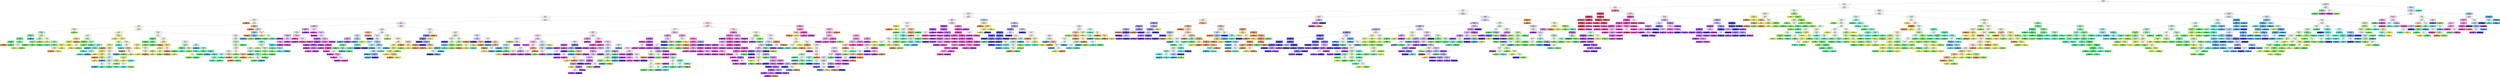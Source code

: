 digraph Tree {
node [shape=box, style="filled", color="black", fontname="helvetica"] ;
edge [fontname="helvetica"] ;
0 [label="nodeCount_Dense <= 0.5\ngini = 0.9\nsamples = 3165\nvalue = [536, 494, 519, 536, 461, 488, 511, 487, 485, 497]\nclass = 50%", fillcolor="#ffffff"] ;
1 [label="op_ycsb_c_init <= 0.5\ngini = 0.9\nsamples = 3084\nvalue = [530, 492, 512, 526, 444, 435, 502, 480, 462, 497]\nclass = 50%", fillcolor="#ffffff"] ;
0 -> 1 [labeldistance=2.5, labelangle=45, headlabel="True"] ;
2 [label="op_ycsb_e <= 0.5\ngini = 0.878\nsamples = 2010\nvalue = [414, 225, 184, 151, 140, 143, 448, 480, 462, 497]\nclass = 20%", fillcolor="#fffefe"] ;
1 -> 2 ;
3 [label="config_name_hash <= 0.5\ngini = 0.868\nsamples = 1542\nvalue = [414, 225, 184, 151, 140, 143, 391, 425, 363, 0]\nclass = 70%", fillcolor="#fefeff"] ;
2 -> 3 ;
4 [label="rand_seed <= 1701967936.0\ngini = 0.855\nsamples = 1002\nvalue = [193, 160, 115, 97, 109, 96, 108, 328, 363, 0]\nclass = 10%", fillcolor="#fef9fd"] ;
3 -> 4 ;
5 [label="op_ycsb_c <= 0.5\ngini = 0.856\nsamples = 806\nvalue = [169, 136, 103, 83, 86, 84, 67, 269, 286, 0]\nclass = 10%", fillcolor="#fffcfe"] ;
4 -> 5 ;
6 [label="nodeCount_Leaf <= 16190.5\ngini = 0.823\nsamples = 246\nvalue = [69, 90, 61, 56, 65, 37, 0, 0, 0, 0]\nclass = 40%", fillcolor="#fdfdf2"] ;
5 -> 6 ;
7 [label="gini = 0.0\nsamples = 14\nvalue = [29, 0, 0, 0, 0, 0, 0, 0, 0, 0]\nclass = 50%", fillcolor="#e58139"] ;
6 -> 7 ;
8 [label="density <= 0.966\ngini = 0.818\nsamples = 232\nvalue = [40, 90, 61, 56, 65, 37, 0, 0, 0, 0]\nclass = 40%", fillcolor="#fcfdee"] ;
6 -> 8 ;
9 [label="density <= 0.531\ngini = 0.81\nsamples = 221\nvalue = [27, 89, 60, 55, 64, 34, 0, 0, 0, 0]\nclass = 40%", fillcolor="#fcfdec"] ;
8 -> 9 ;
10 [label="rand_seed <= 1701964736.0\ngini = 0.692\nsamples = 19\nvalue = [1, 3, 10, 12, 2, 1, 0, 0, 0, 0]\nclass = 80%", fillcolor="#eafcee"] ;
9 -> 10 ;
11 [label="const_pageSizeInner <= 3072.0\ngini = 0.681\nsamples = 17\nvalue = [1, 3, 5, 12, 2, 1, 0, 0, 0, 0]\nclass = 80%", fillcolor="#b6f5c4"] ;
10 -> 11 ;
12 [label="nodeCount_Leaf <= 108091.5\ngini = 0.469\nsamples = 10\nvalue = [1, 1, 1, 10, 0, 1, 0, 0, 0, 0]\nclass = 80%", fillcolor="#76ed90"] ;
11 -> 12 ;
13 [label="const_enableDensifySplit <= 0.5\ngini = 0.391\nsamples = 9\nvalue = [1, 1, 1, 10, 0, 0, 0, 0, 0, 0]\nclass = 80%", fillcolor="#6bec86"] ;
12 -> 13 ;
14 [label="data_size <= 3243753.0\ngini = 0.245\nsamples = 5\nvalue = [1, 0, 0, 6, 0, 0, 0, 0, 0, 0]\nclass = 80%", fillcolor="#5ae979"] ;
13 -> 14 ;
15 [label="gini = 0.0\nsamples = 1\nvalue = [1, 0, 0, 0, 0, 0, 0, 0, 0, 0]\nclass = 50%", fillcolor="#e58139"] ;
14 -> 15 ;
16 [label="gini = 0.0\nsamples = 4\nvalue = [0, 0, 0, 6, 0, 0, 0, 0, 0, 0]\nclass = 80%", fillcolor="#39e55e"] ;
14 -> 16 ;
17 [label="density <= 0.521\ngini = 0.5\nsamples = 4\nvalue = [0, 1, 1, 4, 0, 0, 0, 0, 0, 0]\nclass = 80%", fillcolor="#88ef9e"] ;
13 -> 17 ;
18 [label="const_pageSizeLeaf <= 3072.0\ngini = 0.5\nsamples = 2\nvalue = [0, 1, 1, 0, 0, 0, 0, 0, 0, 0]\nclass = 40%", fillcolor="#ffffff"] ;
17 -> 18 ;
19 [label="gini = 0.0\nsamples = 1\nvalue = [0, 1, 0, 0, 0, 0, 0, 0, 0, 0]\nclass = 40%", fillcolor="#e2e539"] ;
18 -> 19 ;
20 [label="gini = 0.0\nsamples = 1\nvalue = [0, 0, 1, 0, 0, 0, 0, 0, 0, 0]\nclass = 30%", fillcolor="#7be539"] ;
18 -> 20 ;
21 [label="gini = 0.0\nsamples = 2\nvalue = [0, 0, 0, 4, 0, 0, 0, 0, 0, 0]\nclass = 80%", fillcolor="#39e55e"] ;
17 -> 21 ;
22 [label="gini = 0.0\nsamples = 1\nvalue = [0, 0, 0, 0, 0, 1, 0, 0, 0, 0]\nclass = 100%", fillcolor="#399de5"] ;
12 -> 22 ;
23 [label="config_name_dense3 <= 0.5\ngini = 0.72\nsamples = 7\nvalue = [0, 2, 4, 2, 2, 0, 0, 0, 0, 0]\nclass = 30%", fillcolor="#def8ce"] ;
11 -> 23 ;
24 [label="const_pageSizeLeaf <= 5120.0\ngini = 0.48\nsamples = 3\nvalue = [0, 0, 3, 2, 0, 0, 0, 0, 0, 0]\nclass = 30%", fillcolor="#d3f6bd"] ;
23 -> 24 ;
25 [label="rand_seed <= 1701953216.0\ngini = 0.444\nsamples = 2\nvalue = [0, 0, 1, 2, 0, 0, 0, 0, 0, 0]\nclass = 80%", fillcolor="#9cf2ae"] ;
24 -> 25 ;
26 [label="gini = 0.0\nsamples = 1\nvalue = [0, 0, 1, 0, 0, 0, 0, 0, 0, 0]\nclass = 30%", fillcolor="#7be539"] ;
25 -> 26 ;
27 [label="gini = 0.0\nsamples = 1\nvalue = [0, 0, 0, 2, 0, 0, 0, 0, 0, 0]\nclass = 80%", fillcolor="#39e55e"] ;
25 -> 27 ;
28 [label="gini = 0.0\nsamples = 1\nvalue = [0, 0, 2, 0, 0, 0, 0, 0, 0, 0]\nclass = 30%", fillcolor="#7be539"] ;
24 -> 28 ;
29 [label="data_size <= 3528980.0\ngini = 0.64\nsamples = 4\nvalue = [0, 2, 1, 0, 2, 0, 0, 0, 0, 0]\nclass = 40%", fillcolor="#ffffff"] ;
23 -> 29 ;
30 [label="gini = 0.0\nsamples = 2\nvalue = [0, 2, 0, 0, 0, 0, 0, 0, 0, 0]\nclass = 40%", fillcolor="#e2e539"] ;
29 -> 30 ;
31 [label="density <= 0.502\ngini = 0.444\nsamples = 2\nvalue = [0, 0, 1, 0, 2, 0, 0, 0, 0, 0]\nclass = 60%", fillcolor="#9cf2e2"] ;
29 -> 31 ;
32 [label="gini = 0.0\nsamples = 1\nvalue = [0, 0, 0, 0, 2, 0, 0, 0, 0, 0]\nclass = 60%", fillcolor="#39e5c5"] ;
31 -> 32 ;
33 [label="gini = 0.0\nsamples = 1\nvalue = [0, 0, 1, 0, 0, 0, 0, 0, 0, 0]\nclass = 30%", fillcolor="#7be539"] ;
31 -> 33 ;
34 [label="gini = 0.0\nsamples = 2\nvalue = [0, 0, 5, 0, 0, 0, 0, 0, 0, 0]\nclass = 30%", fillcolor="#7be539"] ;
10 -> 34 ;
35 [label="nodeCount_Inner <= 563.0\ngini = 0.807\nsamples = 202\nvalue = [26, 86, 50, 43, 62, 33, 0, 0, 0, 0]\nclass = 40%", fillcolor="#fcfceb"] ;
9 -> 35 ;
36 [label="ycsb_zipf <= 0.858\ngini = 0.749\nsamples = 116\nvalue = [14, 69, 40, 11, 28, 12, 0, 0, 0, 0]\nclass = 40%", fillcolor="#f9f9d4"] ;
35 -> 36 ;
37 [label="data_size <= 3366791.5\ngini = 0.767\nsamples = 67\nvalue = [5, 28, 34, 9, 19, 8, 0, 0, 0, 0]\nclass = 30%", fillcolor="#f4fdef"] ;
36 -> 37 ;
38 [label="nodeCount_Leaf <= 47728.0\ngini = 0.264\nsamples = 21\nvalue = [5, 27, 0, 0, 0, 0, 0, 0, 0, 0]\nclass = 40%", fillcolor="#e7ea5e"] ;
37 -> 38 ;
39 [label="nodeCount_Leaf <= 31892.5\ngini = 0.225\nsamples = 20\nvalue = [4, 27, 0, 0, 0, 0, 0, 0, 0, 0]\nclass = 40%", fillcolor="#e6e956"] ;
38 -> 39 ;
40 [label="nodeCount_Inner <= 236.0\ngini = 0.375\nsamples = 10\nvalue = [4, 12, 0, 0, 0, 0, 0, 0, 0, 0]\nclass = 40%", fillcolor="#ecee7b"] ;
39 -> 40 ;
41 [label="const_pageSizeLeaf <= 6144.0\ngini = 0.494\nsamples = 6\nvalue = [4, 5, 0, 0, 0, 0, 0, 0, 0, 0]\nclass = 40%", fillcolor="#f9fad7"] ;
40 -> 41 ;
42 [label="gini = 0.0\nsamples = 3\nvalue = [4, 0, 0, 0, 0, 0, 0, 0, 0, 0]\nclass = 50%", fillcolor="#e58139"] ;
41 -> 42 ;
43 [label="gini = 0.0\nsamples = 3\nvalue = [0, 5, 0, 0, 0, 0, 0, 0, 0, 0]\nclass = 40%", fillcolor="#e2e539"] ;
41 -> 43 ;
44 [label="gini = 0.0\nsamples = 4\nvalue = [0, 7, 0, 0, 0, 0, 0, 0, 0, 0]\nclass = 40%", fillcolor="#e2e539"] ;
40 -> 44 ;
45 [label="gini = 0.0\nsamples = 10\nvalue = [0, 15, 0, 0, 0, 0, 0, 0, 0, 0]\nclass = 40%", fillcolor="#e2e539"] ;
39 -> 45 ;
46 [label="gini = 0.0\nsamples = 1\nvalue = [1, 0, 0, 0, 0, 0, 0, 0, 0, 0]\nclass = 50%", fillcolor="#e58139"] ;
38 -> 46 ;
47 [label="data_size <= 3957453.0\ngini = 0.67\nsamples = 46\nvalue = [0, 1, 34, 9, 19, 8, 0, 0, 0, 0]\nclass = 30%", fillcolor="#d9f8c6"] ;
37 -> 47 ;
48 [label="data_size <= 3459063.0\ngini = 0.056\nsamples = 22\nvalue = [0, 1, 34, 0, 0, 0, 0, 0, 0, 0]\nclass = 30%", fillcolor="#7fe63f"] ;
47 -> 48 ;
49 [label="config_name_dense3 <= 0.5\ngini = 0.5\nsamples = 2\nvalue = [0, 1, 1, 0, 0, 0, 0, 0, 0, 0]\nclass = 40%", fillcolor="#ffffff"] ;
48 -> 49 ;
50 [label="gini = 0.0\nsamples = 1\nvalue = [0, 1, 0, 0, 0, 0, 0, 0, 0, 0]\nclass = 40%", fillcolor="#e2e539"] ;
49 -> 50 ;
51 [label="gini = 0.0\nsamples = 1\nvalue = [0, 0, 1, 0, 0, 0, 0, 0, 0, 0]\nclass = 30%", fillcolor="#7be539"] ;
49 -> 51 ;
52 [label="gini = 0.0\nsamples = 20\nvalue = [0, 0, 33, 0, 0, 0, 0, 0, 0, 0]\nclass = 30%", fillcolor="#7be539"] ;
48 -> 52 ;
53 [label="data_size <= 4382530.0\ngini = 0.61\nsamples = 24\nvalue = [0, 0, 0, 9, 19, 8, 0, 0, 0, 0]\nclass = 60%", fillcolor="#b6f5ea"] ;
47 -> 53 ;
54 [label="gini = 0.0\nsamples = 7\nvalue = [0, 0, 0, 9, 0, 0, 0, 0, 0, 0]\nclass = 80%", fillcolor="#39e55e"] ;
53 -> 54 ;
55 [label="density <= 0.537\ngini = 0.417\nsamples = 17\nvalue = [0, 0, 0, 0, 19, 8, 0, 0, 0, 0]\nclass = 60%", fillcolor="#8cf0dd"] ;
53 -> 55 ;
56 [label="gini = 0.0\nsamples = 1\nvalue = [0, 0, 0, 0, 0, 2, 0, 0, 0, 0]\nclass = 100%", fillcolor="#399de5"] ;
55 -> 56 ;
57 [label="config_name_dense3 <= 0.5\ngini = 0.365\nsamples = 16\nvalue = [0, 0, 0, 0, 19, 6, 0, 0, 0, 0]\nclass = 60%", fillcolor="#78edd7"] ;
55 -> 57 ;
58 [label="gini = 0.0\nsamples = 7\nvalue = [0, 0, 0, 0, 9, 0, 0, 0, 0, 0]\nclass = 60%", fillcolor="#39e5c5"] ;
57 -> 58 ;
59 [label="data_size <= 5099829.5\ngini = 0.469\nsamples = 9\nvalue = [0, 0, 0, 0, 10, 6, 0, 0, 0, 0]\nclass = 60%", fillcolor="#b0f5e8"] ;
57 -> 59 ;
60 [label="gini = 0.0\nsamples = 5\nvalue = [0, 0, 0, 0, 10, 0, 0, 0, 0, 0]\nclass = 60%", fillcolor="#39e5c5"] ;
59 -> 60 ;
61 [label="gini = 0.0\nsamples = 4\nvalue = [0, 0, 0, 0, 0, 6, 0, 0, 0, 0]\nclass = 100%", fillcolor="#399de5"] ;
59 -> 61 ;
62 [label="const_pageSizeInner <= 3072.0\ngini = 0.623\nsamples = 49\nvalue = [9, 41, 6, 2, 9, 4, 0, 0, 0, 0]\nclass = 40%", fillcolor="#f0f299"] ;
36 -> 62 ;
63 [label="gini = 0.0\nsamples = 7\nvalue = [0, 11, 0, 0, 0, 0, 0, 0, 0, 0]\nclass = 40%", fillcolor="#e2e539"] ;
62 -> 63 ;
64 [label="const_enableDensifySplit <= 0.5\ngini = 0.689\nsamples = 42\nvalue = [9, 30, 6, 2, 9, 4, 0, 0, 0, 0]\nclass = 40%", fillcolor="#f3f4ad"] ;
62 -> 64 ;
65 [label="density <= 0.933\ngini = 0.665\nsamples = 26\nvalue = [4, 19, 2, 1, 6, 4, 0, 0, 0, 0]\nclass = 40%", fillcolor="#f2f4a9"] ;
64 -> 65 ;
66 [label="const_pageSizeLeaf <= 3072.0\ngini = 0.642\nsamples = 25\nvalue = [4, 19, 2, 1, 4, 4, 0, 0, 0, 0]\nclass = 40%", fillcolor="#f0f29c"] ;
65 -> 66 ;
67 [label="gini = 0.0\nsamples = 2\nvalue = [2, 0, 0, 0, 0, 0, 0, 0, 0, 0]\nclass = 50%", fillcolor="#e58139"] ;
66 -> 67 ;
68 [label="nodeCount_Inner <= 262.0\ngini = 0.607\nsamples = 23\nvalue = [2, 19, 2, 1, 4, 4, 0, 0, 0, 0]\nclass = 40%", fillcolor="#eff195"] ;
66 -> 68 ;
69 [label="const_pageSizeInner <= 6144.0\ngini = 0.277\nsamples = 13\nvalue = [2, 16, 0, 0, 0, 1, 0, 0, 0, 0]\nclass = 40%", fillcolor="#e7ea5c"] ;
68 -> 69 ;
70 [label="gini = 0.0\nsamples = 4\nvalue = [0, 7, 0, 0, 0, 0, 0, 0, 0, 0]\nclass = 40%", fillcolor="#e2e539"] ;
69 -> 70 ;
71 [label="data_size <= 2927944.5\ngini = 0.403\nsamples = 9\nvalue = [2, 9, 0, 0, 0, 1, 0, 0, 0, 0]\nclass = 40%", fillcolor="#ebed74"] ;
69 -> 71 ;
72 [label="gini = 0.0\nsamples = 2\nvalue = [2, 0, 0, 0, 0, 0, 0, 0, 0, 0]\nclass = 50%", fillcolor="#e58139"] ;
71 -> 72 ;
73 [label="data_size <= 4375071.0\ngini = 0.18\nsamples = 7\nvalue = [0, 9, 0, 0, 0, 1, 0, 0, 0, 0]\nclass = 40%", fillcolor="#e5e84f"] ;
71 -> 73 ;
74 [label="gini = 0.0\nsamples = 6\nvalue = [0, 9, 0, 0, 0, 0, 0, 0, 0, 0]\nclass = 40%", fillcolor="#e2e539"] ;
73 -> 74 ;
75 [label="gini = 0.0\nsamples = 1\nvalue = [0, 0, 0, 0, 0, 1, 0, 0, 0, 0]\nclass = 100%", fillcolor="#399de5"] ;
73 -> 75 ;
76 [label="nodeCount_Leaf <= 58940.5\ngini = 0.769\nsamples = 10\nvalue = [0, 3, 2, 1, 4, 3, 0, 0, 0, 0]\nclass = 60%", fillcolor="#ebfcf9"] ;
68 -> 76 ;
77 [label="density <= 0.892\ngini = 0.744\nsamples = 9\nvalue = [0, 3, 2, 1, 4, 1, 0, 0, 0, 0]\nclass = 60%", fillcolor="#e6fcf8"] ;
76 -> 77 ;
78 [label="rand_seed <= 1701954112.0\ngini = 0.694\nsamples = 7\nvalue = [0, 0, 2, 1, 3, 1, 0, 0, 0, 0]\nclass = 60%", fillcolor="#d7faf3"] ;
77 -> 78 ;
79 [label="rand_seed <= 1701949888.0\ngini = 0.625\nsamples = 4\nvalue = [0, 0, 0, 1, 2, 1, 0, 0, 0, 0]\nclass = 60%", fillcolor="#bdf6ec"] ;
78 -> 79 ;
80 [label="nodeCount_Leaf <= 42965.5\ngini = 0.5\nsamples = 2\nvalue = [0, 0, 0, 0, 1, 1, 0, 0, 0, 0]\nclass = 60%", fillcolor="#ffffff"] ;
79 -> 80 ;
81 [label="gini = 0.0\nsamples = 1\nvalue = [0, 0, 0, 0, 0, 1, 0, 0, 0, 0]\nclass = 100%", fillcolor="#399de5"] ;
80 -> 81 ;
82 [label="gini = 0.0\nsamples = 1\nvalue = [0, 0, 0, 0, 1, 0, 0, 0, 0, 0]\nclass = 60%", fillcolor="#39e5c5"] ;
80 -> 82 ;
83 [label="rand_seed <= 1701952832.0\ngini = 0.5\nsamples = 2\nvalue = [0, 0, 0, 1, 1, 0, 0, 0, 0, 0]\nclass = 80%", fillcolor="#ffffff"] ;
79 -> 83 ;
84 [label="gini = 0.0\nsamples = 1\nvalue = [0, 0, 0, 1, 0, 0, 0, 0, 0, 0]\nclass = 80%", fillcolor="#39e55e"] ;
83 -> 84 ;
85 [label="gini = 0.0\nsamples = 1\nvalue = [0, 0, 0, 0, 1, 0, 0, 0, 0, 0]\nclass = 60%", fillcolor="#39e5c5"] ;
83 -> 85 ;
86 [label="nodeCount_Leaf <= 22282.5\ngini = 0.444\nsamples = 3\nvalue = [0, 0, 2, 0, 1, 0, 0, 0, 0, 0]\nclass = 30%", fillcolor="#bdf29c"] ;
78 -> 86 ;
87 [label="gini = 0.0\nsamples = 1\nvalue = [0, 0, 1, 0, 0, 0, 0, 0, 0, 0]\nclass = 30%", fillcolor="#7be539"] ;
86 -> 87 ;
88 [label="nodeCount_Inner <= 436.5\ngini = 0.5\nsamples = 2\nvalue = [0, 0, 1, 0, 1, 0, 0, 0, 0, 0]\nclass = 30%", fillcolor="#ffffff"] ;
86 -> 88 ;
89 [label="gini = 0.0\nsamples = 1\nvalue = [0, 0, 0, 0, 1, 0, 0, 0, 0, 0]\nclass = 60%", fillcolor="#39e5c5"] ;
88 -> 89 ;
90 [label="gini = 0.0\nsamples = 1\nvalue = [0, 0, 1, 0, 0, 0, 0, 0, 0, 0]\nclass = 30%", fillcolor="#7be539"] ;
88 -> 90 ;
91 [label="data_size <= 4015675.5\ngini = 0.375\nsamples = 2\nvalue = [0, 3, 0, 0, 1, 0, 0, 0, 0, 0]\nclass = 40%", fillcolor="#ecee7b"] ;
77 -> 91 ;
92 [label="gini = 0.0\nsamples = 1\nvalue = [0, 3, 0, 0, 0, 0, 0, 0, 0, 0]\nclass = 40%", fillcolor="#e2e539"] ;
91 -> 92 ;
93 [label="gini = 0.0\nsamples = 1\nvalue = [0, 0, 0, 0, 1, 0, 0, 0, 0, 0]\nclass = 60%", fillcolor="#39e5c5"] ;
91 -> 93 ;
94 [label="gini = 0.0\nsamples = 1\nvalue = [0, 0, 0, 0, 0, 2, 0, 0, 0, 0]\nclass = 100%", fillcolor="#399de5"] ;
76 -> 94 ;
95 [label="gini = 0.0\nsamples = 1\nvalue = [0, 0, 0, 0, 2, 0, 0, 0, 0, 0]\nclass = 60%", fillcolor="#39e5c5"] ;
65 -> 95 ;
96 [label="density <= 0.703\ngini = 0.701\nsamples = 16\nvalue = [5, 11, 4, 1, 3, 0, 0, 0, 0, 0]\nclass = 40%", fillcolor="#f6f7c0"] ;
64 -> 96 ;
97 [label="nodeCount_Inner <= 196.0\ngini = 0.688\nsamples = 6\nvalue = [3, 1, 0, 1, 3, 0, 0, 0, 0, 0]\nclass = 50%", fillcolor="#ffffff"] ;
96 -> 97 ;
98 [label="gini = 0.0\nsamples = 2\nvalue = [0, 0, 0, 0, 3, 0, 0, 0, 0, 0]\nclass = 60%", fillcolor="#39e5c5"] ;
97 -> 98 ;
99 [label="data_size <= 3064897.0\ngini = 0.56\nsamples = 4\nvalue = [3, 1, 0, 1, 0, 0, 0, 0, 0, 0]\nclass = 50%", fillcolor="#f2c09c"] ;
97 -> 99 ;
100 [label="gini = 0.0\nsamples = 2\nvalue = [3, 0, 0, 0, 0, 0, 0, 0, 0, 0]\nclass = 50%", fillcolor="#e58139"] ;
99 -> 100 ;
101 [label="const_pageSizeLeaf <= 6144.0\ngini = 0.5\nsamples = 2\nvalue = [0, 1, 0, 1, 0, 0, 0, 0, 0, 0]\nclass = 40%", fillcolor="#ffffff"] ;
99 -> 101 ;
102 [label="gini = 0.0\nsamples = 1\nvalue = [0, 0, 0, 1, 0, 0, 0, 0, 0, 0]\nclass = 80%", fillcolor="#39e55e"] ;
101 -> 102 ;
103 [label="gini = 0.0\nsamples = 1\nvalue = [0, 1, 0, 0, 0, 0, 0, 0, 0, 0]\nclass = 40%", fillcolor="#e2e539"] ;
101 -> 103 ;
104 [label="nodeCount_Leaf <= 18714.0\ngini = 0.531\nsamples = 10\nvalue = [2, 10, 4, 0, 0, 0, 0, 0, 0, 0]\nclass = 40%", fillcolor="#f0f29c"] ;
96 -> 104 ;
105 [label="gini = 0.0\nsamples = 3\nvalue = [0, 5, 0, 0, 0, 0, 0, 0, 0, 0]\nclass = 40%", fillcolor="#e2e539"] ;
104 -> 105 ;
106 [label="const_pageSizeLeaf <= 3072.0\ngini = 0.628\nsamples = 7\nvalue = [2, 5, 4, 0, 0, 0, 0, 0, 0, 0]\nclass = 40%", fillcolor="#fbfbe3"] ;
104 -> 106 ;
107 [label="rand_seed <= 1701962752.0\ngini = 0.48\nsamples = 3\nvalue = [2, 3, 0, 0, 0, 0, 0, 0, 0, 0]\nclass = 40%", fillcolor="#f5f6bd"] ;
106 -> 107 ;
108 [label="gini = 0.0\nsamples = 2\nvalue = [0, 3, 0, 0, 0, 0, 0, 0, 0, 0]\nclass = 40%", fillcolor="#e2e539"] ;
107 -> 108 ;
109 [label="gini = 0.0\nsamples = 1\nvalue = [2, 0, 0, 0, 0, 0, 0, 0, 0, 0]\nclass = 50%", fillcolor="#e58139"] ;
107 -> 109 ;
110 [label="nodeCount_Inner <= 251.0\ngini = 0.444\nsamples = 4\nvalue = [0, 2, 4, 0, 0, 0, 0, 0, 0, 0]\nclass = 30%", fillcolor="#bdf29c"] ;
106 -> 110 ;
111 [label="gini = 0.0\nsamples = 1\nvalue = [0, 2, 0, 0, 0, 0, 0, 0, 0, 0]\nclass = 40%", fillcolor="#e2e539"] ;
110 -> 111 ;
112 [label="gini = 0.0\nsamples = 3\nvalue = [0, 0, 4, 0, 0, 0, 0, 0, 0, 0]\nclass = 30%", fillcolor="#7be539"] ;
110 -> 112 ;
113 [label="const_pageSizeLeaf <= 3072.0\ngini = 0.801\nsamples = 86\nvalue = [12, 17, 10, 32, 34, 21, 0, 0, 0, 0]\nclass = 60%", fillcolor="#fbfefe"] ;
35 -> 113 ;
114 [label="nodeCount_Inner <= 718.0\ngini = 0.8\nsamples = 38\nvalue = [7, 14, 5, 14, 12, 4, 0, 0, 0, 0]\nclass = 40%", fillcolor="#ffffff"] ;
113 -> 114 ;
115 [label="config_name_hints <= 0.5\ngini = 0.278\nsamples = 4\nvalue = [0, 0, 1, 5, 0, 0, 0, 0, 0, 0]\nclass = 80%", fillcolor="#61ea7e"] ;
114 -> 115 ;
116 [label="gini = 0.0\nsamples = 1\nvalue = [0, 0, 0, 2, 0, 0, 0, 0, 0, 0]\nclass = 80%", fillcolor="#39e55e"] ;
115 -> 116 ;
117 [label="data_size <= 3907600.0\ngini = 0.375\nsamples = 3\nvalue = [0, 0, 1, 3, 0, 0, 0, 0, 0, 0]\nclass = 80%", fillcolor="#7bee94"] ;
115 -> 117 ;
118 [label="gini = 0.0\nsamples = 1\nvalue = [0, 0, 1, 0, 0, 0, 0, 0, 0, 0]\nclass = 30%", fillcolor="#7be539"] ;
117 -> 118 ;
119 [label="gini = 0.0\nsamples = 2\nvalue = [0, 0, 0, 3, 0, 0, 0, 0, 0, 0]\nclass = 80%", fillcolor="#39e55e"] ;
117 -> 119 ;
120 [label="data_size <= 3423181.0\ngini = 0.799\nsamples = 34\nvalue = [7, 14, 4, 9, 12, 4, 0, 0, 0, 0]\nclass = 40%", fillcolor="#fdfef5"] ;
114 -> 120 ;
121 [label="ycsb_zipf <= 0.252\ngini = 0.444\nsamples = 14\nvalue = [7, 14, 0, 0, 0, 0, 0, 0, 0, 0]\nclass = 40%", fillcolor="#f0f29c"] ;
120 -> 121 ;
122 [label="gini = 0.0\nsamples = 1\nvalue = [2, 0, 0, 0, 0, 0, 0, 0, 0, 0]\nclass = 50%", fillcolor="#e58139"] ;
121 -> 122 ;
123 [label="rand_seed <= 1701952128.0\ngini = 0.388\nsamples = 13\nvalue = [5, 14, 0, 0, 0, 0, 0, 0, 0, 0]\nclass = 40%", fillcolor="#ecee80"] ;
121 -> 123 ;
124 [label="gini = 0.0\nsamples = 6\nvalue = [0, 9, 0, 0, 0, 0, 0, 0, 0, 0]\nclass = 40%", fillcolor="#e2e539"] ;
123 -> 124 ;
125 [label="config_name_dense3 <= 0.5\ngini = 0.5\nsamples = 7\nvalue = [5, 5, 0, 0, 0, 0, 0, 0, 0, 0]\nclass = 50%", fillcolor="#ffffff"] ;
123 -> 125 ;
126 [label="nodeCount_Leaf <= 66448.0\ngini = 0.469\nsamples = 5\nvalue = [3, 5, 0, 0, 0, 0, 0, 0, 0, 0]\nclass = 40%", fillcolor="#f3f5b0"] ;
125 -> 126 ;
127 [label="gini = 0.0\nsamples = 2\nvalue = [3, 0, 0, 0, 0, 0, 0, 0, 0, 0]\nclass = 50%", fillcolor="#e58139"] ;
126 -> 127 ;
128 [label="gini = 0.0\nsamples = 3\nvalue = [0, 5, 0, 0, 0, 0, 0, 0, 0, 0]\nclass = 40%", fillcolor="#e2e539"] ;
126 -> 128 ;
129 [label="gini = 0.0\nsamples = 2\nvalue = [2, 0, 0, 0, 0, 0, 0, 0, 0, 0]\nclass = 50%", fillcolor="#e58139"] ;
125 -> 129 ;
130 [label="config_name_hints <= 0.5\ngini = 0.694\nsamples = 20\nvalue = [0, 0, 4, 9, 12, 4, 0, 0, 0, 0]\nclass = 60%", fillcolor="#e1fbf6"] ;
120 -> 130 ;
131 [label="rand_seed <= 1701961600.0\ngini = 0.645\nsamples = 8\nvalue = [0, 0, 3, 5, 3, 0, 0, 0, 0, 0]\nclass = 80%", fillcolor="#cef8d7"] ;
130 -> 131 ;
132 [label="const_pageSizeInner <= 6144.0\ngini = 0.278\nsamples = 4\nvalue = [0, 0, 0, 5, 1, 0, 0, 0, 0, 0]\nclass = 80%", fillcolor="#61ea7e"] ;
131 -> 132 ;
133 [label="gini = 0.0\nsamples = 3\nvalue = [0, 0, 0, 5, 0, 0, 0, 0, 0, 0]\nclass = 80%", fillcolor="#39e55e"] ;
132 -> 133 ;
134 [label="gini = 0.0\nsamples = 1\nvalue = [0, 0, 0, 0, 1, 0, 0, 0, 0, 0]\nclass = 60%", fillcolor="#39e5c5"] ;
132 -> 134 ;
135 [label="ycsb_zipf <= 1.098\ngini = 0.48\nsamples = 4\nvalue = [0, 0, 3, 0, 2, 0, 0, 0, 0, 0]\nclass = 30%", fillcolor="#d3f6bd"] ;
131 -> 135 ;
136 [label="gini = 0.0\nsamples = 2\nvalue = [0, 0, 3, 0, 0, 0, 0, 0, 0, 0]\nclass = 30%", fillcolor="#7be539"] ;
135 -> 136 ;
137 [label="gini = 0.0\nsamples = 2\nvalue = [0, 0, 0, 0, 2, 0, 0, 0, 0, 0]\nclass = 60%", fillcolor="#39e5c5"] ;
135 -> 137 ;
138 [label="ycsb_zipf <= 0.274\ngini = 0.648\nsamples = 12\nvalue = [0, 0, 1, 4, 9, 4, 0, 0, 0, 0]\nclass = 60%", fillcolor="#b8f6ea"] ;
130 -> 138 ;
139 [label="gini = 0.0\nsamples = 2\nvalue = [0, 0, 0, 0, 0, 3, 0, 0, 0, 0]\nclass = 100%", fillcolor="#399de5"] ;
138 -> 139 ;
140 [label="data_size <= 4339431.0\ngini = 0.56\nsamples = 10\nvalue = [0, 0, 1, 4, 9, 1, 0, 0, 0, 0]\nclass = 60%", fillcolor="#a5f3e5"] ;
138 -> 140 ;
141 [label="ycsb_zipf <= 1.006\ngini = 0.32\nsamples = 4\nvalue = [0, 0, 1, 4, 0, 0, 0, 0, 0, 0]\nclass = 80%", fillcolor="#6aec86"] ;
140 -> 141 ;
142 [label="density <= 0.72\ngini = 0.5\nsamples = 2\nvalue = [0, 0, 1, 1, 0, 0, 0, 0, 0, 0]\nclass = 30%", fillcolor="#ffffff"] ;
141 -> 142 ;
143 [label="gini = 0.0\nsamples = 1\nvalue = [0, 0, 1, 0, 0, 0, 0, 0, 0, 0]\nclass = 30%", fillcolor="#7be539"] ;
142 -> 143 ;
144 [label="gini = 0.0\nsamples = 1\nvalue = [0, 0, 0, 1, 0, 0, 0, 0, 0, 0]\nclass = 80%", fillcolor="#39e55e"] ;
142 -> 144 ;
145 [label="gini = 0.0\nsamples = 2\nvalue = [0, 0, 0, 3, 0, 0, 0, 0, 0, 0]\nclass = 80%", fillcolor="#39e55e"] ;
141 -> 145 ;
146 [label="rand_seed <= 1701952192.0\ngini = 0.18\nsamples = 6\nvalue = [0, 0, 0, 0, 9, 1, 0, 0, 0, 0]\nclass = 60%", fillcolor="#4fe8cb"] ;
140 -> 146 ;
147 [label="gini = 0.0\nsamples = 1\nvalue = [0, 0, 0, 0, 0, 1, 0, 0, 0, 0]\nclass = 100%", fillcolor="#399de5"] ;
146 -> 147 ;
148 [label="gini = 0.0\nsamples = 5\nvalue = [0, 0, 0, 0, 9, 0, 0, 0, 0, 0]\nclass = 60%", fillcolor="#39e5c5"] ;
146 -> 148 ;
149 [label="nodeCount_Leaf <= 57006.5\ngini = 0.764\nsamples = 48\nvalue = [5, 3, 5, 18, 22, 17, 0, 0, 0, 0]\nclass = 60%", fillcolor="#f0fdfb"] ;
113 -> 149 ;
150 [label="const_enableDense <= 0.5\ngini = 0.728\nsamples = 39\nvalue = [5, 3, 5, 18, 22, 4, 0, 0, 0, 0]\nclass = 60%", fillcolor="#ebfcf9"] ;
149 -> 150 ;
151 [label="rand_seed <= 1701964672.0\ngini = 0.718\nsamples = 20\nvalue = [5, 1, 2, 14, 6, 3, 0, 0, 0, 0]\nclass = 80%", fillcolor="#c0f7cb"] ;
150 -> 151 ;
152 [label="const_pageSizeLeaf <= 6144.0\ngini = 0.769\nsamples = 18\nvalue = [5, 1, 2, 9, 6, 3, 0, 0, 0, 0]\nclass = 80%", fillcolor="#e1fbe7"] ;
151 -> 152 ;
153 [label="rand_seed <= 1701956160.0\ngini = 0.756\nsamples = 11\nvalue = [5, 1, 2, 4, 3, 0, 0, 0, 0, 0]\nclass = 50%", fillcolor="#fdf4ed"] ;
152 -> 153 ;
154 [label="nodeCount_Inner <= 789.5\ngini = 0.66\nsamples = 7\nvalue = [3, 0, 0, 4, 3, 0, 0, 0, 0, 0]\nclass = 80%", fillcolor="#e3fbe8"] ;
153 -> 154 ;
155 [label="density <= 0.601\ngini = 0.48\nsamples = 3\nvalue = [0, 0, 0, 2, 3, 0, 0, 0, 0, 0]\nclass = 60%", fillcolor="#bdf6ec"] ;
154 -> 155 ;
156 [label="density <= 0.588\ngini = 0.444\nsamples = 2\nvalue = [0, 0, 0, 2, 1, 0, 0, 0, 0, 0]\nclass = 80%", fillcolor="#9cf2ae"] ;
155 -> 156 ;
157 [label="gini = 0.0\nsamples = 1\nvalue = [0, 0, 0, 0, 1, 0, 0, 0, 0, 0]\nclass = 60%", fillcolor="#39e5c5"] ;
156 -> 157 ;
158 [label="gini = 0.0\nsamples = 1\nvalue = [0, 0, 0, 2, 0, 0, 0, 0, 0, 0]\nclass = 80%", fillcolor="#39e55e"] ;
156 -> 158 ;
159 [label="gini = 0.0\nsamples = 1\nvalue = [0, 0, 0, 0, 2, 0, 0, 0, 0, 0]\nclass = 60%", fillcolor="#39e5c5"] ;
155 -> 159 ;
160 [label="rand_seed <= 1701946304.0\ngini = 0.48\nsamples = 4\nvalue = [3, 0, 0, 2, 0, 0, 0, 0, 0, 0]\nclass = 50%", fillcolor="#f6d5bd"] ;
154 -> 160 ;
161 [label="gini = 0.0\nsamples = 1\nvalue = [2, 0, 0, 0, 0, 0, 0, 0, 0, 0]\nclass = 50%", fillcolor="#e58139"] ;
160 -> 161 ;
162 [label="density <= 0.68\ngini = 0.444\nsamples = 3\nvalue = [1, 0, 0, 2, 0, 0, 0, 0, 0, 0]\nclass = 80%", fillcolor="#9cf2ae"] ;
160 -> 162 ;
163 [label="gini = 0.0\nsamples = 1\nvalue = [1, 0, 0, 0, 0, 0, 0, 0, 0, 0]\nclass = 50%", fillcolor="#e58139"] ;
162 -> 163 ;
164 [label="gini = 0.0\nsamples = 2\nvalue = [0, 0, 0, 2, 0, 0, 0, 0, 0, 0]\nclass = 80%", fillcolor="#39e55e"] ;
162 -> 164 ;
165 [label="density <= 0.622\ngini = 0.64\nsamples = 4\nvalue = [2, 1, 2, 0, 0, 0, 0, 0, 0, 0]\nclass = 50%", fillcolor="#ffffff"] ;
153 -> 165 ;
166 [label="gini = 0.0\nsamples = 1\nvalue = [0, 0, 2, 0, 0, 0, 0, 0, 0, 0]\nclass = 30%", fillcolor="#7be539"] ;
165 -> 166 ;
167 [label="nodeCount_Leaf <= 32686.0\ngini = 0.444\nsamples = 3\nvalue = [2, 1, 0, 0, 0, 0, 0, 0, 0, 0]\nclass = 50%", fillcolor="#f2c09c"] ;
165 -> 167 ;
168 [label="gini = 0.0\nsamples = 2\nvalue = [2, 0, 0, 0, 0, 0, 0, 0, 0, 0]\nclass = 50%", fillcolor="#e58139"] ;
167 -> 168 ;
169 [label="gini = 0.0\nsamples = 1\nvalue = [0, 1, 0, 0, 0, 0, 0, 0, 0, 0]\nclass = 40%", fillcolor="#e2e539"] ;
167 -> 169 ;
170 [label="ycsb_zipf <= 1.102\ngini = 0.645\nsamples = 7\nvalue = [0, 0, 0, 5, 3, 3, 0, 0, 0, 0]\nclass = 80%", fillcolor="#cef8d7"] ;
152 -> 170 ;
171 [label="rand_seed <= 1701947904.0\ngini = 0.469\nsamples = 6\nvalue = [0, 0, 0, 5, 0, 3, 0, 0, 0, 0]\nclass = 80%", fillcolor="#b0f5bf"] ;
170 -> 171 ;
172 [label="gini = 0.0\nsamples = 1\nvalue = [0, 0, 0, 0, 0, 1, 0, 0, 0, 0]\nclass = 100%", fillcolor="#399de5"] ;
171 -> 172 ;
173 [label="density <= 0.902\ngini = 0.408\nsamples = 5\nvalue = [0, 0, 0, 5, 0, 2, 0, 0, 0, 0]\nclass = 80%", fillcolor="#88ef9e"] ;
171 -> 173 ;
174 [label="nodeCount_Leaf <= 26955.5\ngini = 0.5\nsamples = 4\nvalue = [0, 0, 0, 2, 0, 2, 0, 0, 0, 0]\nclass = 80%", fillcolor="#ffffff"] ;
173 -> 174 ;
175 [label="gini = 0.0\nsamples = 2\nvalue = [0, 0, 0, 2, 0, 0, 0, 0, 0, 0]\nclass = 80%", fillcolor="#39e55e"] ;
174 -> 175 ;
176 [label="gini = 0.0\nsamples = 2\nvalue = [0, 0, 0, 0, 0, 2, 0, 0, 0, 0]\nclass = 100%", fillcolor="#399de5"] ;
174 -> 176 ;
177 [label="gini = 0.0\nsamples = 1\nvalue = [0, 0, 0, 3, 0, 0, 0, 0, 0, 0]\nclass = 80%", fillcolor="#39e55e"] ;
173 -> 177 ;
178 [label="gini = 0.0\nsamples = 1\nvalue = [0, 0, 0, 0, 3, 0, 0, 0, 0, 0]\nclass = 60%", fillcolor="#39e5c5"] ;
170 -> 178 ;
179 [label="gini = 0.0\nsamples = 2\nvalue = [0, 0, 0, 5, 0, 0, 0, 0, 0, 0]\nclass = 80%", fillcolor="#39e55e"] ;
151 -> 179 ;
180 [label="data_size <= 4432306.5\ngini = 0.577\nsamples = 19\nvalue = [0, 2, 3, 4, 16, 1, 0, 0, 0, 0]\nclass = 60%", fillcolor="#93f1df"] ;
150 -> 180 ;
181 [label="rand_seed <= 1701956800.0\ngini = 0.642\nsamples = 7\nvalue = [0, 2, 3, 4, 0, 0, 0, 0, 0, 0]\nclass = 80%", fillcolor="#defbe4"] ;
180 -> 181 ;
182 [label="gini = 0.0\nsamples = 2\nvalue = [0, 2, 0, 0, 0, 0, 0, 0, 0, 0]\nclass = 40%", fillcolor="#e2e539"] ;
181 -> 182 ;
183 [label="const_pageSizeLeaf <= 6144.0\ngini = 0.49\nsamples = 5\nvalue = [0, 0, 3, 4, 0, 0, 0, 0, 0, 0]\nclass = 80%", fillcolor="#cef8d7"] ;
181 -> 183 ;
184 [label="data_size <= 3766585.5\ngini = 0.444\nsamples = 4\nvalue = [0, 0, 2, 4, 0, 0, 0, 0, 0, 0]\nclass = 80%", fillcolor="#9cf2ae"] ;
183 -> 184 ;
185 [label="gini = 0.0\nsamples = 2\nvalue = [0, 0, 2, 0, 0, 0, 0, 0, 0, 0]\nclass = 30%", fillcolor="#7be539"] ;
184 -> 185 ;
186 [label="gini = 0.0\nsamples = 2\nvalue = [0, 0, 0, 4, 0, 0, 0, 0, 0, 0]\nclass = 80%", fillcolor="#39e55e"] ;
184 -> 186 ;
187 [label="gini = 0.0\nsamples = 1\nvalue = [0, 0, 1, 0, 0, 0, 0, 0, 0, 0]\nclass = 30%", fillcolor="#7be539"] ;
183 -> 187 ;
188 [label="const_pageSizeLeaf <= 6144.0\ngini = 0.111\nsamples = 12\nvalue = [0, 0, 0, 0, 16, 1, 0, 0, 0, 0]\nclass = 60%", fillcolor="#45e7c9"] ;
180 -> 188 ;
189 [label="gini = 0.0\nsamples = 8\nvalue = [0, 0, 0, 0, 13, 0, 0, 0, 0, 0]\nclass = 60%", fillcolor="#39e5c5"] ;
188 -> 189 ;
190 [label="nodeCount_Inner <= 771.5\ngini = 0.375\nsamples = 4\nvalue = [0, 0, 0, 0, 3, 1, 0, 0, 0, 0]\nclass = 60%", fillcolor="#7beed8"] ;
188 -> 190 ;
191 [label="gini = 0.0\nsamples = 3\nvalue = [0, 0, 0, 0, 3, 0, 0, 0, 0, 0]\nclass = 60%", fillcolor="#39e5c5"] ;
190 -> 191 ;
192 [label="gini = 0.0\nsamples = 1\nvalue = [0, 0, 0, 0, 0, 1, 0, 0, 0, 0]\nclass = 100%", fillcolor="#399de5"] ;
190 -> 192 ;
193 [label="gini = 0.0\nsamples = 9\nvalue = [0, 0, 0, 0, 0, 13, 0, 0, 0, 0]\nclass = 100%", fillcolor="#399de5"] ;
149 -> 193 ;
194 [label="density <= 0.979\ngini = 0.545\nsamples = 11\nvalue = [13, 1, 1, 1, 1, 3, 0, 0, 0, 0]\nclass = 50%", fillcolor="#f0b58b"] ;
8 -> 194 ;
195 [label="gini = 0.0\nsamples = 4\nvalue = [12, 0, 0, 0, 0, 0, 0, 0, 0, 0]\nclass = 50%", fillcolor="#e58139"] ;
194 -> 195 ;
196 [label="nodeCount_Leaf <= 39015.5\ngini = 0.781\nsamples = 7\nvalue = [1, 1, 1, 1, 1, 3, 0, 0, 0, 0]\nclass = 100%", fillcolor="#c6e3f8"] ;
194 -> 196 ;
197 [label="const_pageSizeLeaf <= 6144.0\ngini = 0.56\nsamples = 4\nvalue = [1, 0, 1, 0, 0, 3, 0, 0, 0, 0]\nclass = 100%", fillcolor="#9ccef2"] ;
196 -> 197 ;
198 [label="gini = 0.0\nsamples = 1\nvalue = [1, 0, 0, 0, 0, 0, 0, 0, 0, 0]\nclass = 50%", fillcolor="#e58139"] ;
197 -> 198 ;
199 [label="nodeCount_Leaf <= 25628.5\ngini = 0.375\nsamples = 3\nvalue = [0, 0, 1, 0, 0, 3, 0, 0, 0, 0]\nclass = 100%", fillcolor="#7bbeee"] ;
197 -> 199 ;
200 [label="gini = 0.0\nsamples = 1\nvalue = [0, 0, 1, 0, 0, 0, 0, 0, 0, 0]\nclass = 30%", fillcolor="#7be539"] ;
199 -> 200 ;
201 [label="gini = 0.0\nsamples = 2\nvalue = [0, 0, 0, 0, 0, 3, 0, 0, 0, 0]\nclass = 100%", fillcolor="#399de5"] ;
199 -> 201 ;
202 [label="rand_seed <= 1701963968.0\ngini = 0.667\nsamples = 3\nvalue = [0, 1, 0, 1, 1, 0, 0, 0, 0, 0]\nclass = 40%", fillcolor="#ffffff"] ;
196 -> 202 ;
203 [label="gini = 0.0\nsamples = 1\nvalue = [0, 1, 0, 0, 0, 0, 0, 0, 0, 0]\nclass = 40%", fillcolor="#e2e539"] ;
202 -> 203 ;
204 [label="nodeCount_Inner <= 525.0\ngini = 0.5\nsamples = 2\nvalue = [0, 0, 0, 1, 1, 0, 0, 0, 0, 0]\nclass = 80%", fillcolor="#ffffff"] ;
202 -> 204 ;
205 [label="gini = 0.0\nsamples = 1\nvalue = [0, 0, 0, 1, 0, 0, 0, 0, 0, 0]\nclass = 80%", fillcolor="#39e55e"] ;
204 -> 205 ;
206 [label="gini = 0.0\nsamples = 1\nvalue = [0, 0, 0, 0, 1, 0, 0, 0, 0, 0]\nclass = 60%", fillcolor="#39e5c5"] ;
204 -> 206 ;
207 [label="const_pageSizeInner <= 3072.0\ngini = 0.785\nsamples = 560\nvalue = [100, 46, 42, 27, 21, 47, 67, 269, 286, 0]\nclass = 10%", fillcolor="#fefafd"] ;
5 -> 207 ;
208 [label="ycsb_zipf <= 0.876\ngini = 0.8\nsamples = 196\nvalue = [40, 20, 16, 3, 10, 20, 28, 105, 69, 0]\nclass = 70%", fillcolor="#f1e2fb"] ;
207 -> 208 ;
209 [label="const_enableDense <= 0.5\ngini = 0.48\nsamples = 107\nvalue = [0, 0, 0, 0, 0, 0, 0, 103, 69, 0]\nclass = 70%", fillcolor="#e1bef6"] ;
208 -> 209 ;
210 [label="ycsb_zipf <= 0.643\ngini = 0.449\nsamples = 60\nvalue = [0, 0, 0, 0, 0, 0, 0, 64, 33, 0]\nclass = 70%", fillcolor="#d29ff2"] ;
209 -> 210 ;
211 [label="const_pageSizeLeaf <= 6144.0\ngini = 0.499\nsamples = 44\nvalue = [0, 0, 0, 0, 0, 0, 0, 36, 33, 0]\nclass = 70%", fillcolor="#f7effd"] ;
210 -> 211 ;
212 [label="nodeCount_Inner <= 1124.0\ngini = 0.473\nsamples = 25\nvalue = [0, 0, 0, 0, 0, 0, 0, 24, 15, 0]\nclass = 70%", fillcolor="#dcb5f5"] ;
211 -> 212 ;
213 [label="gini = 0.0\nsamples = 8\nvalue = [0, 0, 0, 0, 0, 0, 0, 13, 0, 0]\nclass = 70%", fillcolor="#a339e5"] ;
212 -> 213 ;
214 [label="const_pageSizeLeaf <= 3072.0\ngini = 0.488\nsamples = 17\nvalue = [0, 0, 0, 0, 0, 0, 0, 11, 15, 0]\nclass = 10%", fillcolor="#f8caee"] ;
212 -> 214 ;
215 [label="data_size <= 3910182.0\ngini = 0.457\nsamples = 10\nvalue = [0, 0, 0, 0, 0, 0, 0, 11, 6, 0]\nclass = 70%", fillcolor="#d5a5f3"] ;
214 -> 215 ;
216 [label="gini = 0.0\nsamples = 5\nvalue = [0, 0, 0, 0, 0, 0, 0, 11, 0, 0]\nclass = 70%", fillcolor="#a339e5"] ;
215 -> 216 ;
217 [label="gini = 0.0\nsamples = 5\nvalue = [0, 0, 0, 0, 0, 0, 0, 0, 6, 0]\nclass = 10%", fillcolor="#e539c0"] ;
215 -> 217 ;
218 [label="gini = 0.0\nsamples = 7\nvalue = [0, 0, 0, 0, 0, 0, 0, 0, 9, 0]\nclass = 10%", fillcolor="#e539c0"] ;
214 -> 218 ;
219 [label="rand_seed <= 1701950912.0\ngini = 0.48\nsamples = 19\nvalue = [0, 0, 0, 0, 0, 0, 0, 12, 18, 0]\nclass = 10%", fillcolor="#f6bdea"] ;
211 -> 219 ;
220 [label="gini = 0.0\nsamples = 5\nvalue = [0, 0, 0, 0, 0, 0, 0, 0, 7, 0]\nclass = 10%", fillcolor="#e539c0"] ;
219 -> 220 ;
221 [label="data_size <= 4311357.0\ngini = 0.499\nsamples = 14\nvalue = [0, 0, 0, 0, 0, 0, 0, 12, 11, 0]\nclass = 70%", fillcolor="#f7effd"] ;
219 -> 221 ;
222 [label="gini = 0.0\nsamples = 7\nvalue = [0, 0, 0, 0, 0, 0, 0, 12, 0, 0]\nclass = 70%", fillcolor="#a339e5"] ;
221 -> 222 ;
223 [label="gini = 0.0\nsamples = 7\nvalue = [0, 0, 0, 0, 0, 0, 0, 0, 11, 0]\nclass = 10%", fillcolor="#e539c0"] ;
221 -> 223 ;
224 [label="gini = 0.0\nsamples = 16\nvalue = [0, 0, 0, 0, 0, 0, 0, 28, 0, 0]\nclass = 70%", fillcolor="#a339e5"] ;
210 -> 224 ;
225 [label="rand_seed <= 1701949248.0\ngini = 0.499\nsamples = 47\nvalue = [0, 0, 0, 0, 0, 0, 0, 39, 36, 0]\nclass = 70%", fillcolor="#f8f0fd"] ;
209 -> 225 ;
226 [label="gini = 0.0\nsamples = 6\nvalue = [0, 0, 0, 0, 0, 0, 0, 0, 8, 0]\nclass = 10%", fillcolor="#e539c0"] ;
225 -> 226 ;
227 [label="rand_seed <= 1701953408.0\ngini = 0.487\nsamples = 41\nvalue = [0, 0, 0, 0, 0, 0, 0, 39, 28, 0]\nclass = 70%", fillcolor="#e5c7f8"] ;
225 -> 227 ;
228 [label="gini = 0.0\nsamples = 5\nvalue = [0, 0, 0, 0, 0, 0, 0, 9, 0, 0]\nclass = 70%", fillcolor="#a339e5"] ;
227 -> 228 ;
229 [label="nodeCount_Leaf <= 32676.5\ngini = 0.499\nsamples = 36\nvalue = [0, 0, 0, 0, 0, 0, 0, 30, 28, 0]\nclass = 70%", fillcolor="#f9f2fd"] ;
227 -> 229 ;
230 [label="ycsb_zipf <= 0.141\ngini = 0.278\nsamples = 12\nvalue = [0, 0, 0, 0, 0, 0, 0, 15, 3, 0]\nclass = 70%", fillcolor="#b561ea"] ;
229 -> 230 ;
231 [label="gini = 0.0\nsamples = 1\nvalue = [0, 0, 0, 0, 0, 0, 0, 0, 2, 0]\nclass = 10%", fillcolor="#e539c0"] ;
230 -> 231 ;
232 [label="rand_seed <= 1701956288.0\ngini = 0.117\nsamples = 11\nvalue = [0, 0, 0, 0, 0, 0, 0, 15, 1, 0]\nclass = 70%", fillcolor="#a946e7"] ;
230 -> 232 ;
233 [label="gini = 0.0\nsamples = 5\nvalue = [0, 0, 0, 0, 0, 0, 0, 9, 0, 0]\nclass = 70%", fillcolor="#a339e5"] ;
232 -> 233 ;
234 [label="ycsb_zipf <= 0.453\ngini = 0.245\nsamples = 6\nvalue = [0, 0, 0, 0, 0, 0, 0, 6, 1, 0]\nclass = 70%", fillcolor="#b25ae9"] ;
232 -> 234 ;
235 [label="gini = 0.0\nsamples = 2\nvalue = [0, 0, 0, 0, 0, 0, 0, 3, 0, 0]\nclass = 70%", fillcolor="#a339e5"] ;
234 -> 235 ;
236 [label="ycsb_zipf <= 0.515\ngini = 0.375\nsamples = 4\nvalue = [0, 0, 0, 0, 0, 0, 0, 3, 1, 0]\nclass = 70%", fillcolor="#c27bee"] ;
234 -> 236 ;
237 [label="gini = 0.0\nsamples = 1\nvalue = [0, 0, 0, 0, 0, 0, 0, 0, 1, 0]\nclass = 10%", fillcolor="#e539c0"] ;
236 -> 237 ;
238 [label="gini = 0.0\nsamples = 3\nvalue = [0, 0, 0, 0, 0, 0, 0, 3, 0, 0]\nclass = 70%", fillcolor="#a339e5"] ;
236 -> 238 ;
239 [label="density <= 0.82\ngini = 0.469\nsamples = 24\nvalue = [0, 0, 0, 0, 0, 0, 0, 15, 25, 0]\nclass = 10%", fillcolor="#f5b0e6"] ;
229 -> 239 ;
240 [label="data_size <= 3528057.5\ngini = 0.367\nsamples = 20\nvalue = [0, 0, 0, 0, 0, 0, 0, 8, 25, 0]\nclass = 10%", fillcolor="#ed78d4"] ;
239 -> 240 ;
241 [label="gini = 0.0\nsamples = 3\nvalue = [0, 0, 0, 0, 0, 0, 0, 6, 0, 0]\nclass = 70%", fillcolor="#a339e5"] ;
240 -> 241 ;
242 [label="const_pageSizeLeaf <= 3072.0\ngini = 0.137\nsamples = 17\nvalue = [0, 0, 0, 0, 0, 0, 0, 2, 25, 0]\nclass = 10%", fillcolor="#e749c5"] ;
240 -> 242 ;
243 [label="gini = 0.0\nsamples = 4\nvalue = [0, 0, 0, 0, 0, 0, 0, 0, 7, 0]\nclass = 10%", fillcolor="#e539c0"] ;
242 -> 243 ;
244 [label="nodeCount_Inner <= 1467.0\ngini = 0.18\nsamples = 13\nvalue = [0, 0, 0, 0, 0, 0, 0, 2, 18, 0]\nclass = 10%", fillcolor="#e84fc7"] ;
242 -> 244 ;
245 [label="gini = 0.0\nsamples = 9\nvalue = [0, 0, 0, 0, 0, 0, 0, 0, 16, 0]\nclass = 10%", fillcolor="#e539c0"] ;
244 -> 245 ;
246 [label="density <= 0.631\ngini = 0.5\nsamples = 4\nvalue = [0, 0, 0, 0, 0, 0, 0, 2, 2, 0]\nclass = 70%", fillcolor="#ffffff"] ;
244 -> 246 ;
247 [label="gini = 0.0\nsamples = 1\nvalue = [0, 0, 0, 0, 0, 0, 0, 1, 0, 0]\nclass = 70%", fillcolor="#a339e5"] ;
246 -> 247 ;
248 [label="density <= 0.732\ngini = 0.444\nsamples = 3\nvalue = [0, 0, 0, 0, 0, 0, 0, 1, 2, 0]\nclass = 10%", fillcolor="#f29ce0"] ;
246 -> 248 ;
249 [label="gini = 0.0\nsamples = 1\nvalue = [0, 0, 0, 0, 0, 0, 0, 0, 1, 0]\nclass = 10%", fillcolor="#e539c0"] ;
248 -> 249 ;
250 [label="density <= 0.778\ngini = 0.5\nsamples = 2\nvalue = [0, 0, 0, 0, 0, 0, 0, 1, 1, 0]\nclass = 70%", fillcolor="#ffffff"] ;
248 -> 250 ;
251 [label="gini = 0.0\nsamples = 1\nvalue = [0, 0, 0, 0, 0, 0, 0, 1, 0, 0]\nclass = 70%", fillcolor="#a339e5"] ;
250 -> 251 ;
252 [label="gini = 0.0\nsamples = 1\nvalue = [0, 0, 0, 0, 0, 0, 0, 0, 1, 0]\nclass = 10%", fillcolor="#e539c0"] ;
250 -> 252 ;
253 [label="gini = 0.0\nsamples = 4\nvalue = [0, 0, 0, 0, 0, 0, 0, 7, 0, 0]\nclass = 70%", fillcolor="#a339e5"] ;
239 -> 253 ;
254 [label="const_enableDensifySplit <= 0.5\ngini = 0.816\nsamples = 89\nvalue = [40, 20, 16, 3, 10, 20, 28, 2, 0, 0]\nclass = 50%", fillcolor="#fcf1ea"] ;
208 -> 254 ;
255 [label="density <= 0.652\ngini = 0.825\nsamples = 48\nvalue = [21, 15, 6, 3, 8, 13, 8, 2, 0, 0]\nclass = 50%", fillcolor="#fcf3ec"] ;
254 -> 255 ;
256 [label="ycsb_zipf <= 1.345\ngini = 0.533\nsamples = 13\nvalue = [11, 1, 0, 0, 0, 3, 0, 2, 0, 0]\nclass = 50%", fillcolor="#f0b78e"] ;
255 -> 256 ;
257 [label="data_size <= 5243304.5\ngini = 0.611\nsamples = 5\nvalue = [0, 1, 0, 0, 0, 3, 0, 2, 0, 0]\nclass = 100%", fillcolor="#cee6f8"] ;
256 -> 257 ;
258 [label="data_size <= 3794746.0\ngini = 0.444\nsamples = 2\nvalue = [0, 0, 0, 0, 0, 1, 0, 2, 0, 0]\nclass = 70%", fillcolor="#d19cf2"] ;
257 -> 258 ;
259 [label="gini = 0.0\nsamples = 1\nvalue = [0, 0, 0, 0, 0, 1, 0, 0, 0, 0]\nclass = 100%", fillcolor="#399de5"] ;
258 -> 259 ;
260 [label="gini = 0.0\nsamples = 1\nvalue = [0, 0, 0, 0, 0, 0, 0, 2, 0, 0]\nclass = 70%", fillcolor="#a339e5"] ;
258 -> 260 ;
261 [label="density <= 0.629\ngini = 0.444\nsamples = 3\nvalue = [0, 1, 0, 0, 0, 2, 0, 0, 0, 0]\nclass = 100%", fillcolor="#9ccef2"] ;
257 -> 261 ;
262 [label="gini = 0.0\nsamples = 2\nvalue = [0, 0, 0, 0, 0, 2, 0, 0, 0, 0]\nclass = 100%", fillcolor="#399de5"] ;
261 -> 262 ;
263 [label="gini = 0.0\nsamples = 1\nvalue = [0, 1, 0, 0, 0, 0, 0, 0, 0, 0]\nclass = 40%", fillcolor="#e2e539"] ;
261 -> 263 ;
264 [label="gini = 0.0\nsamples = 8\nvalue = [11, 0, 0, 0, 0, 0, 0, 0, 0, 0]\nclass = 50%", fillcolor="#e58139"] ;
256 -> 264 ;
265 [label="ycsb_zipf <= 1.23\ngini = 0.837\nsamples = 35\nvalue = [10, 14, 6, 3, 8, 10, 8, 0, 0, 0]\nclass = 40%", fillcolor="#fdfdef"] ;
255 -> 265 ;
266 [label="nodeCount_Inner <= 640.5\ngini = 0.718\nsamples = 19\nvalue = [0, 0, 0, 3, 8, 10, 8, 0, 0, 0]\nclass = 100%", fillcolor="#ecf6fd"] ;
265 -> 266 ;
267 [label="gini = 0.0\nsamples = 2\nvalue = [0, 0, 0, 0, 0, 0, 3, 0, 0, 0]\nclass = 90%", fillcolor="#3c39e5"] ;
266 -> 267 ;
268 [label="density <= 0.769\ngini = 0.707\nsamples = 17\nvalue = [0, 0, 0, 3, 8, 10, 5, 0, 0, 0]\nclass = 100%", fillcolor="#e9f4fc"] ;
266 -> 268 ;
269 [label="nodeCount_Leaf <= 74358.5\ngini = 0.612\nsamples = 6\nvalue = [0, 0, 0, 3, 6, 1, 1, 0, 0, 0]\nclass = 60%", fillcolor="#b5f5e9"] ;
268 -> 269 ;
270 [label="const_pageSizeLeaf <= 6144.0\ngini = 0.375\nsamples = 3\nvalue = [0, 0, 0, 3, 0, 1, 0, 0, 0, 0]\nclass = 80%", fillcolor="#7bee94"] ;
269 -> 270 ;
271 [label="gini = 0.0\nsamples = 1\nvalue = [0, 0, 0, 1, 0, 0, 0, 0, 0, 0]\nclass = 80%", fillcolor="#39e55e"] ;
270 -> 271 ;
272 [label="density <= 0.679\ngini = 0.444\nsamples = 2\nvalue = [0, 0, 0, 2, 0, 1, 0, 0, 0, 0]\nclass = 80%", fillcolor="#9cf2ae"] ;
270 -> 272 ;
273 [label="gini = 0.0\nsamples = 1\nvalue = [0, 0, 0, 0, 0, 1, 0, 0, 0, 0]\nclass = 100%", fillcolor="#399de5"] ;
272 -> 273 ;
274 [label="gini = 0.0\nsamples = 1\nvalue = [0, 0, 0, 2, 0, 0, 0, 0, 0, 0]\nclass = 80%", fillcolor="#39e55e"] ;
272 -> 274 ;
275 [label="nodeCount_Inner <= 3025.5\ngini = 0.245\nsamples = 3\nvalue = [0, 0, 0, 0, 6, 0, 1, 0, 0, 0]\nclass = 60%", fillcolor="#5ae9cf"] ;
269 -> 275 ;
276 [label="gini = 0.0\nsamples = 2\nvalue = [0, 0, 0, 0, 6, 0, 0, 0, 0, 0]\nclass = 60%", fillcolor="#39e5c5"] ;
275 -> 276 ;
277 [label="gini = 0.0\nsamples = 1\nvalue = [0, 0, 0, 0, 0, 0, 1, 0, 0, 0]\nclass = 90%", fillcolor="#3c39e5"] ;
275 -> 277 ;
278 [label="const_pageSizeLeaf <= 3072.0\ngini = 0.551\nsamples = 11\nvalue = [0, 0, 0, 0, 2, 9, 4, 0, 0, 0]\nclass = 100%", fillcolor="#a5d2f3"] ;
268 -> 278 ;
279 [label="ycsb_zipf <= 1.015\ngini = 0.48\nsamples = 4\nvalue = [0, 0, 0, 0, 0, 3, 2, 0, 0, 0]\nclass = 100%", fillcolor="#bddef6"] ;
278 -> 279 ;
280 [label="gini = 0.0\nsamples = 2\nvalue = [0, 0, 0, 0, 0, 0, 2, 0, 0, 0]\nclass = 90%", fillcolor="#3c39e5"] ;
279 -> 280 ;
281 [label="gini = 0.0\nsamples = 2\nvalue = [0, 0, 0, 0, 0, 3, 0, 0, 0, 0]\nclass = 100%", fillcolor="#399de5"] ;
279 -> 281 ;
282 [label="nodeCount_Leaf <= 71326.0\ngini = 0.56\nsamples = 7\nvalue = [0, 0, 0, 0, 2, 6, 2, 0, 0, 0]\nclass = 100%", fillcolor="#9ccef2"] ;
278 -> 282 ;
283 [label="nodeCount_Leaf <= 69448.0\ngini = 0.653\nsamples = 6\nvalue = [0, 0, 0, 0, 2, 3, 2, 0, 0, 0]\nclass = 100%", fillcolor="#d7ebfa"] ;
282 -> 283 ;
284 [label="density <= 0.894\ngini = 0.48\nsamples = 5\nvalue = [0, 0, 0, 0, 0, 3, 2, 0, 0, 0]\nclass = 100%", fillcolor="#bddef6"] ;
283 -> 284 ;
285 [label="gini = 0.0\nsamples = 2\nvalue = [0, 0, 0, 0, 0, 2, 0, 0, 0, 0]\nclass = 100%", fillcolor="#399de5"] ;
284 -> 285 ;
286 [label="rand_seed <= 1701952896.0\ngini = 0.444\nsamples = 3\nvalue = [0, 0, 0, 0, 0, 1, 2, 0, 0, 0]\nclass = 90%", fillcolor="#9e9cf2"] ;
284 -> 286 ;
287 [label="gini = 0.0\nsamples = 1\nvalue = [0, 0, 0, 0, 0, 1, 0, 0, 0, 0]\nclass = 100%", fillcolor="#399de5"] ;
286 -> 287 ;
288 [label="gini = 0.0\nsamples = 2\nvalue = [0, 0, 0, 0, 0, 0, 2, 0, 0, 0]\nclass = 90%", fillcolor="#3c39e5"] ;
286 -> 288 ;
289 [label="gini = 0.0\nsamples = 1\nvalue = [0, 0, 0, 0, 2, 0, 0, 0, 0, 0]\nclass = 60%", fillcolor="#39e5c5"] ;
283 -> 289 ;
290 [label="gini = 0.0\nsamples = 1\nvalue = [0, 0, 0, 0, 0, 3, 0, 0, 0, 0]\nclass = 100%", fillcolor="#399de5"] ;
282 -> 290 ;
291 [label="nodeCount_Inner <= 473.5\ngini = 0.631\nsamples = 16\nvalue = [10, 14, 6, 0, 0, 0, 0, 0, 0, 0]\nclass = 40%", fillcolor="#f9fad7"] ;
265 -> 291 ;
292 [label="gini = 0.0\nsamples = 1\nvalue = [0, 0, 2, 0, 0, 0, 0, 0, 0, 0]\nclass = 30%", fillcolor="#7be539"] ;
291 -> 292 ;
293 [label="const_pageSizeLeaf <= 6144.0\ngini = 0.602\nsamples = 15\nvalue = [10, 14, 4, 0, 0, 0, 0, 0, 0, 0]\nclass = 40%", fillcolor="#f9f9d3"] ;
291 -> 293 ;
294 [label="density <= 0.921\ngini = 0.605\nsamples = 12\nvalue = [7, 12, 4, 0, 0, 0, 0, 0, 0, 0]\nclass = 40%", fillcolor="#f6f7c1"] ;
293 -> 294 ;
295 [label="density <= 0.906\ngini = 0.494\nsamples = 9\nvalue = [2, 12, 4, 0, 0, 0, 0, 0, 0, 0]\nclass = 40%", fillcolor="#eef08e"] ;
294 -> 295 ;
296 [label="nodeCount_Inner <= 2869.0\ngini = 0.406\nsamples = 8\nvalue = [2, 12, 2, 0, 0, 0, 0, 0, 0, 0]\nclass = 40%", fillcolor="#eaec72"] ;
295 -> 296 ;
297 [label="ycsb_zipf <= 1.34\ngini = 0.245\nsamples = 7\nvalue = [2, 12, 0, 0, 0, 0, 0, 0, 0, 0]\nclass = 40%", fillcolor="#e7e95a"] ;
296 -> 297 ;
298 [label="gini = 0.0\nsamples = 5\nvalue = [0, 11, 0, 0, 0, 0, 0, 0, 0, 0]\nclass = 40%", fillcolor="#e2e539"] ;
297 -> 298 ;
299 [label="data_size <= 4726014.5\ngini = 0.444\nsamples = 2\nvalue = [2, 1, 0, 0, 0, 0, 0, 0, 0, 0]\nclass = 50%", fillcolor="#f2c09c"] ;
297 -> 299 ;
300 [label="gini = 0.0\nsamples = 1\nvalue = [2, 0, 0, 0, 0, 0, 0, 0, 0, 0]\nclass = 50%", fillcolor="#e58139"] ;
299 -> 300 ;
301 [label="gini = 0.0\nsamples = 1\nvalue = [0, 1, 0, 0, 0, 0, 0, 0, 0, 0]\nclass = 40%", fillcolor="#e2e539"] ;
299 -> 301 ;
302 [label="gini = 0.0\nsamples = 1\nvalue = [0, 0, 2, 0, 0, 0, 0, 0, 0, 0]\nclass = 30%", fillcolor="#7be539"] ;
296 -> 302 ;
303 [label="gini = 0.0\nsamples = 1\nvalue = [0, 0, 2, 0, 0, 0, 0, 0, 0, 0]\nclass = 30%", fillcolor="#7be539"] ;
295 -> 303 ;
304 [label="gini = 0.0\nsamples = 3\nvalue = [5, 0, 0, 0, 0, 0, 0, 0, 0, 0]\nclass = 50%", fillcolor="#e58139"] ;
294 -> 304 ;
305 [label="nodeCount_Leaf <= 30087.5\ngini = 0.48\nsamples = 3\nvalue = [3, 2, 0, 0, 0, 0, 0, 0, 0, 0]\nclass = 50%", fillcolor="#f6d5bd"] ;
293 -> 305 ;
306 [label="ycsb_zipf <= 1.395\ngini = 0.444\nsamples = 2\nvalue = [1, 2, 0, 0, 0, 0, 0, 0, 0, 0]\nclass = 40%", fillcolor="#f0f29c"] ;
305 -> 306 ;
307 [label="gini = 0.0\nsamples = 1\nvalue = [0, 2, 0, 0, 0, 0, 0, 0, 0, 0]\nclass = 40%", fillcolor="#e2e539"] ;
306 -> 307 ;
308 [label="gini = 0.0\nsamples = 1\nvalue = [1, 0, 0, 0, 0, 0, 0, 0, 0, 0]\nclass = 50%", fillcolor="#e58139"] ;
306 -> 308 ;
309 [label="gini = 0.0\nsamples = 1\nvalue = [2, 0, 0, 0, 0, 0, 0, 0, 0, 0]\nclass = 50%", fillcolor="#e58139"] ;
305 -> 309 ;
310 [label="data_size <= 3126106.0\ngini = 0.763\nsamples = 41\nvalue = [19, 5, 10, 0, 2, 7, 20, 0, 0, 0]\nclass = 90%", fillcolor="#fbfafe"] ;
254 -> 310 ;
311 [label="nodeCount_Leaf <= 73138.0\ngini = 0.585\nsamples = 8\nvalue = [9, 2, 0, 0, 0, 0, 9, 0, 0, 0]\nclass = 50%", fillcolor="#ffffff"] ;
310 -> 311 ;
312 [label="rand_seed <= 1701962496.0\ngini = 0.473\nsamples = 6\nvalue = [2, 2, 0, 0, 0, 0, 9, 0, 0, 0]\nclass = 90%", fillcolor="#8381ee"] ;
311 -> 312 ;
313 [label="const_pageSizeLeaf <= 6144.0\ngini = 0.403\nsamples = 5\nvalue = [2, 1, 0, 0, 0, 0, 9, 0, 0, 0]\nclass = 90%", fillcolor="#7674ed"] ;
312 -> 313 ;
314 [label="gini = 0.0\nsamples = 2\nvalue = [0, 0, 0, 0, 0, 0, 4, 0, 0, 0]\nclass = 90%", fillcolor="#3c39e5"] ;
313 -> 314 ;
315 [label="ycsb_zipf <= 1.059\ngini = 0.531\nsamples = 3\nvalue = [2, 1, 0, 0, 0, 0, 5, 0, 0, 0]\nclass = 90%", fillcolor="#9e9cf2"] ;
313 -> 315 ;
316 [label="gini = 0.0\nsamples = 1\nvalue = [0, 0, 0, 0, 0, 0, 5, 0, 0, 0]\nclass = 90%", fillcolor="#3c39e5"] ;
315 -> 316 ;
317 [label="nodeCount_Leaf <= 17144.5\ngini = 0.444\nsamples = 2\nvalue = [2, 1, 0, 0, 0, 0, 0, 0, 0, 0]\nclass = 50%", fillcolor="#f2c09c"] ;
315 -> 317 ;
318 [label="gini = 0.0\nsamples = 1\nvalue = [2, 0, 0, 0, 0, 0, 0, 0, 0, 0]\nclass = 50%", fillcolor="#e58139"] ;
317 -> 318 ;
319 [label="gini = 0.0\nsamples = 1\nvalue = [0, 1, 0, 0, 0, 0, 0, 0, 0, 0]\nclass = 40%", fillcolor="#e2e539"] ;
317 -> 319 ;
320 [label="gini = 0.0\nsamples = 1\nvalue = [0, 1, 0, 0, 0, 0, 0, 0, 0, 0]\nclass = 40%", fillcolor="#e2e539"] ;
312 -> 320 ;
321 [label="gini = 0.0\nsamples = 2\nvalue = [7, 0, 0, 0, 0, 0, 0, 0, 0, 0]\nclass = 50%", fillcolor="#e58139"] ;
311 -> 321 ;
322 [label="data_size <= 4335156.5\ngini = 0.793\nsamples = 33\nvalue = [10, 3, 10, 0, 2, 7, 11, 0, 0, 0]\nclass = 90%", fillcolor="#f9f9fe"] ;
310 -> 322 ;
323 [label="rand_seed <= 1701958208.0\ngini = 0.76\nsamples = 19\nvalue = [4, 1, 10, 0, 2, 5, 4, 0, 0, 0]\nclass = 30%", fillcolor="#e0f9d0"] ;
322 -> 323 ;
324 [label="nodeCount_Leaf <= 22655.5\ngini = 0.716\nsamples = 14\nvalue = [1, 0, 7, 0, 1, 5, 4, 0, 0, 0]\nclass = 30%", fillcolor="#ebfbe1"] ;
323 -> 324 ;
325 [label="gini = 0.0\nsamples = 2\nvalue = [0, 0, 0, 0, 0, 0, 3, 0, 0, 0]\nclass = 90%", fillcolor="#3c39e5"] ;
324 -> 325 ;
326 [label="ycsb_zipf <= 1.169\ngini = 0.658\nsamples = 12\nvalue = [1, 0, 7, 0, 1, 5, 1, 0, 0, 0]\nclass = 30%", fillcolor="#e5fad7"] ;
324 -> 326 ;
327 [label="density <= 0.957\ngini = 0.449\nsamples = 5\nvalue = [0, 0, 0, 0, 1, 5, 1, 0, 0, 0]\nclass = 100%", fillcolor="#7bbeee"] ;
326 -> 327 ;
328 [label="rand_seed <= 1701951680.0\ngini = 0.278\nsamples = 4\nvalue = [0, 0, 0, 0, 0, 5, 1, 0, 0, 0]\nclass = 100%", fillcolor="#61b1ea"] ;
327 -> 328 ;
329 [label="const_pageSizeLeaf <= 5120.0\ngini = 0.5\nsamples = 2\nvalue = [0, 0, 0, 0, 0, 1, 1, 0, 0, 0]\nclass = 100%", fillcolor="#ffffff"] ;
328 -> 329 ;
330 [label="gini = 0.0\nsamples = 1\nvalue = [0, 0, 0, 0, 0, 0, 1, 0, 0, 0]\nclass = 90%", fillcolor="#3c39e5"] ;
329 -> 330 ;
331 [label="gini = 0.0\nsamples = 1\nvalue = [0, 0, 0, 0, 0, 1, 0, 0, 0, 0]\nclass = 100%", fillcolor="#399de5"] ;
329 -> 331 ;
332 [label="gini = 0.0\nsamples = 2\nvalue = [0, 0, 0, 0, 0, 4, 0, 0, 0, 0]\nclass = 100%", fillcolor="#399de5"] ;
328 -> 332 ;
333 [label="gini = 0.0\nsamples = 1\nvalue = [0, 0, 0, 0, 1, 0, 0, 0, 0, 0]\nclass = 60%", fillcolor="#39e5c5"] ;
327 -> 333 ;
334 [label="data_size <= 3969397.5\ngini = 0.219\nsamples = 7\nvalue = [1, 0, 7, 0, 0, 0, 0, 0, 0, 0]\nclass = 30%", fillcolor="#8ee955"] ;
326 -> 334 ;
335 [label="gini = 0.0\nsamples = 6\nvalue = [0, 0, 7, 0, 0, 0, 0, 0, 0, 0]\nclass = 30%", fillcolor="#7be539"] ;
334 -> 335 ;
336 [label="gini = 0.0\nsamples = 1\nvalue = [1, 0, 0, 0, 0, 0, 0, 0, 0, 0]\nclass = 50%", fillcolor="#e58139"] ;
334 -> 336 ;
337 [label="ycsb_zipf <= 1.314\ngini = 0.688\nsamples = 5\nvalue = [3, 1, 3, 0, 1, 0, 0, 0, 0, 0]\nclass = 50%", fillcolor="#ffffff"] ;
323 -> 337 ;
338 [label="density <= 0.578\ngini = 0.56\nsamples = 3\nvalue = [0, 1, 3, 0, 1, 0, 0, 0, 0, 0]\nclass = 30%", fillcolor="#bdf29c"] ;
337 -> 338 ;
339 [label="gini = 0.0\nsamples = 1\nvalue = [0, 0, 3, 0, 0, 0, 0, 0, 0, 0]\nclass = 30%", fillcolor="#7be539"] ;
338 -> 339 ;
340 [label="data_size <= 4178743.5\ngini = 0.5\nsamples = 2\nvalue = [0, 1, 0, 0, 1, 0, 0, 0, 0, 0]\nclass = 40%", fillcolor="#ffffff"] ;
338 -> 340 ;
341 [label="gini = 0.0\nsamples = 1\nvalue = [0, 1, 0, 0, 0, 0, 0, 0, 0, 0]\nclass = 40%", fillcolor="#e2e539"] ;
340 -> 341 ;
342 [label="gini = 0.0\nsamples = 1\nvalue = [0, 0, 0, 0, 1, 0, 0, 0, 0, 0]\nclass = 60%", fillcolor="#39e5c5"] ;
340 -> 342 ;
343 [label="gini = 0.0\nsamples = 2\nvalue = [3, 0, 0, 0, 0, 0, 0, 0, 0, 0]\nclass = 50%", fillcolor="#e58139"] ;
337 -> 343 ;
344 [label="const_pageSizeLeaf <= 6144.0\ngini = 0.678\nsamples = 14\nvalue = [6, 2, 0, 0, 0, 2, 7, 0, 0, 0]\nclass = 90%", fillcolor="#ededfd"] ;
322 -> 344 ;
345 [label="ycsb_zipf <= 1.168\ngini = 0.611\nsamples = 6\nvalue = [2, 1, 0, 0, 0, 0, 3, 0, 0, 0]\nclass = 90%", fillcolor="#cecef8"] ;
344 -> 345 ;
346 [label="gini = 0.0\nsamples = 3\nvalue = [0, 0, 0, 0, 0, 0, 3, 0, 0, 0]\nclass = 90%", fillcolor="#3c39e5"] ;
345 -> 346 ;
347 [label="data_size <= 5284902.5\ngini = 0.444\nsamples = 3\nvalue = [2, 1, 0, 0, 0, 0, 0, 0, 0, 0]\nclass = 50%", fillcolor="#f2c09c"] ;
345 -> 347 ;
348 [label="gini = 0.0\nsamples = 1\nvalue = [0, 1, 0, 0, 0, 0, 0, 0, 0, 0]\nclass = 40%", fillcolor="#e2e539"] ;
347 -> 348 ;
349 [label="gini = 0.0\nsamples = 2\nvalue = [2, 0, 0, 0, 0, 0, 0, 0, 0, 0]\nclass = 50%", fillcolor="#e58139"] ;
347 -> 349 ;
350 [label="data_size <= 5224017.0\ngini = 0.694\nsamples = 8\nvalue = [4, 1, 0, 0, 0, 2, 4, 0, 0, 0]\nclass = 50%", fillcolor="#ffffff"] ;
344 -> 350 ;
351 [label="gini = 0.0\nsamples = 3\nvalue = [0, 0, 0, 0, 0, 0, 4, 0, 0, 0]\nclass = 90%", fillcolor="#3c39e5"] ;
350 -> 351 ;
352 [label="density <= 0.628\ngini = 0.571\nsamples = 5\nvalue = [4, 1, 0, 0, 0, 2, 0, 0, 0, 0]\nclass = 50%", fillcolor="#f5cdb0"] ;
350 -> 352 ;
353 [label="gini = 0.0\nsamples = 1\nvalue = [0, 0, 0, 0, 0, 1, 0, 0, 0, 0]\nclass = 100%", fillcolor="#399de5"] ;
352 -> 353 ;
354 [label="nodeCount_Leaf <= 33802.5\ngini = 0.5\nsamples = 4\nvalue = [4, 1, 0, 0, 0, 1, 0, 0, 0, 0]\nclass = 50%", fillcolor="#efb388"] ;
352 -> 354 ;
355 [label="gini = 0.0\nsamples = 2\nvalue = [4, 0, 0, 0, 0, 0, 0, 0, 0, 0]\nclass = 50%", fillcolor="#e58139"] ;
354 -> 355 ;
356 [label="data_size <= 6003467.0\ngini = 0.5\nsamples = 2\nvalue = [0, 1, 0, 0, 0, 1, 0, 0, 0, 0]\nclass = 40%", fillcolor="#ffffff"] ;
354 -> 356 ;
357 [label="gini = 0.0\nsamples = 1\nvalue = [0, 1, 0, 0, 0, 0, 0, 0, 0, 0]\nclass = 40%", fillcolor="#e2e539"] ;
356 -> 357 ;
358 [label="gini = 0.0\nsamples = 1\nvalue = [0, 0, 0, 0, 0, 1, 0, 0, 0, 0]\nclass = 100%", fillcolor="#399de5"] ;
356 -> 358 ;
359 [label="rand_seed <= 1701965760.0\ngini = 0.768\nsamples = 364\nvalue = [60, 26, 26, 24, 11, 27, 39, 164, 217, 0]\nclass = 10%", fillcolor="#fce7f7"] ;
207 -> 359 ;
360 [label="const_enableDensifySplit <= 0.5\ngini = 0.776\nsamples = 329\nvalue = [50, 23, 25, 24, 10, 27, 37, 154, 182, 0]\nclass = 10%", fillcolor="#fdf0fa"] ;
359 -> 360 ;
361 [label="rand_seed <= 1701961408.0\ngini = 0.794\nsamples = 172\nvalue = [20, 17, 13, 12, 6, 19, 23, 83, 82, 0]\nclass = 70%", fillcolor="#fffeff"] ;
360 -> 361 ;
362 [label="const_pageSizeLeaf <= 3072.0\ngini = 0.805\nsamples = 131\nvalue = [14, 14, 13, 7, 5, 19, 14, 49, 65, 0]\nclass = 10%", fillcolor="#fceaf8"] ;
361 -> 362 ;
363 [label="nodeCount_Leaf <= 75814.5\ngini = 0.825\nsamples = 32\nvalue = [5, 7, 4, 2, 0, 7, 1, 8, 14, 0]\nclass = 10%", fillcolor="#fbe1f6"] ;
362 -> 363 ;
364 [label="rand_seed <= 1701945664.0\ngini = 0.736\nsamples = 8\nvalue = [0, 0, 3, 2, 0, 3, 0, 4, 0, 0]\nclass = 70%", fillcolor="#f5e9fc"] ;
363 -> 364 ;
365 [label="gini = 0.0\nsamples = 1\nvalue = [0, 0, 3, 0, 0, 0, 0, 0, 0, 0]\nclass = 30%", fillcolor="#7be539"] ;
364 -> 365 ;
366 [label="nodeCount_Inner <= 670.0\ngini = 0.642\nsamples = 7\nvalue = [0, 0, 0, 2, 0, 3, 0, 4, 0, 0]\nclass = 70%", fillcolor="#f0defb"] ;
364 -> 366 ;
367 [label="nodeCount_Leaf <= 65204.0\ngini = 0.48\nsamples = 3\nvalue = [0, 0, 0, 2, 0, 3, 0, 0, 0, 0]\nclass = 100%", fillcolor="#bddef6"] ;
366 -> 367 ;
368 [label="gini = 0.0\nsamples = 1\nvalue = [0, 0, 0, 0, 0, 2, 0, 0, 0, 0]\nclass = 100%", fillcolor="#399de5"] ;
367 -> 368 ;
369 [label="rand_seed <= 1701955392.0\ngini = 0.444\nsamples = 2\nvalue = [0, 0, 0, 2, 0, 1, 0, 0, 0, 0]\nclass = 80%", fillcolor="#9cf2ae"] ;
367 -> 369 ;
370 [label="gini = 0.0\nsamples = 1\nvalue = [0, 0, 0, 0, 0, 1, 0, 0, 0, 0]\nclass = 100%", fillcolor="#399de5"] ;
369 -> 370 ;
371 [label="gini = 0.0\nsamples = 1\nvalue = [0, 0, 0, 2, 0, 0, 0, 0, 0, 0]\nclass = 80%", fillcolor="#39e55e"] ;
369 -> 371 ;
372 [label="gini = 0.0\nsamples = 4\nvalue = [0, 0, 0, 0, 0, 0, 0, 4, 0, 0]\nclass = 70%", fillcolor="#a339e5"] ;
366 -> 372 ;
373 [label="density <= 0.815\ngini = 0.765\nsamples = 24\nvalue = [5, 7, 1, 0, 0, 4, 1, 4, 14, 0]\nclass = 10%", fillcolor="#f9cff0"] ;
363 -> 373 ;
374 [label="data_size <= 4040791.0\ngini = 0.688\nsamples = 16\nvalue = [5, 4, 1, 0, 0, 0, 0, 3, 12, 0]\nclass = 10%", fillcolor="#f6bae9"] ;
373 -> 374 ;
375 [label="gini = 0.0\nsamples = 6\nvalue = [0, 0, 0, 0, 0, 0, 0, 0, 8, 0]\nclass = 10%", fillcolor="#e539c0"] ;
374 -> 375 ;
376 [label="density <= 0.658\ngini = 0.768\nsamples = 10\nvalue = [5, 4, 1, 0, 0, 0, 0, 3, 4, 0]\nclass = 50%", fillcolor="#fdf5f0"] ;
374 -> 376 ;
377 [label="density <= 0.621\ngini = 0.64\nsamples = 6\nvalue = [0, 4, 0, 0, 0, 0, 0, 2, 4, 0]\nclass = 40%", fillcolor="#ffffff"] ;
376 -> 377 ;
378 [label="nodeCount_Leaf <= 110727.5\ngini = 0.49\nsamples = 4\nvalue = [0, 4, 0, 0, 0, 0, 0, 0, 3, 0]\nclass = 40%", fillcolor="#f8f8ce"] ;
377 -> 378 ;
379 [label="gini = 0.0\nsamples = 2\nvalue = [0, 4, 0, 0, 0, 0, 0, 0, 0, 0]\nclass = 40%", fillcolor="#e2e539"] ;
378 -> 379 ;
380 [label="gini = 0.0\nsamples = 2\nvalue = [0, 0, 0, 0, 0, 0, 0, 0, 3, 0]\nclass = 10%", fillcolor="#e539c0"] ;
378 -> 380 ;
381 [label="const_pageSizeInner <= 6144.0\ngini = 0.444\nsamples = 2\nvalue = [0, 0, 0, 0, 0, 0, 0, 2, 1, 0]\nclass = 70%", fillcolor="#d19cf2"] ;
377 -> 381 ;
382 [label="gini = 0.0\nsamples = 1\nvalue = [0, 0, 0, 0, 0, 0, 0, 0, 1, 0]\nclass = 10%", fillcolor="#e539c0"] ;
381 -> 382 ;
383 [label="gini = 0.0\nsamples = 1\nvalue = [0, 0, 0, 0, 0, 0, 0, 2, 0, 0]\nclass = 70%", fillcolor="#a339e5"] ;
381 -> 383 ;
384 [label="ycsb_zipf <= 1.309\ngini = 0.449\nsamples = 4\nvalue = [5, 0, 1, 0, 0, 0, 0, 1, 0, 0]\nclass = 50%", fillcolor="#eeab7b"] ;
376 -> 384 ;
385 [label="nodeCount_Leaf <= 126444.0\ngini = 0.5\nsamples = 2\nvalue = [0, 0, 1, 0, 0, 0, 0, 1, 0, 0]\nclass = 30%", fillcolor="#ffffff"] ;
384 -> 385 ;
386 [label="gini = 0.0\nsamples = 1\nvalue = [0, 0, 0, 0, 0, 0, 0, 1, 0, 0]\nclass = 70%", fillcolor="#a339e5"] ;
385 -> 386 ;
387 [label="gini = 0.0\nsamples = 1\nvalue = [0, 0, 1, 0, 0, 0, 0, 0, 0, 0]\nclass = 30%", fillcolor="#7be539"] ;
385 -> 387 ;
388 [label="gini = 0.0\nsamples = 2\nvalue = [5, 0, 0, 0, 0, 0, 0, 0, 0, 0]\nclass = 50%", fillcolor="#e58139"] ;
384 -> 388 ;
389 [label="ycsb_zipf <= 1.182\ngini = 0.744\nsamples = 8\nvalue = [0, 3, 0, 0, 0, 4, 1, 1, 2, 0]\nclass = 100%", fillcolor="#e6f3fc"] ;
373 -> 389 ;
390 [label="data_size <= 5665325.5\ngini = 0.656\nsamples = 6\nvalue = [0, 0, 0, 0, 0, 4, 1, 1, 2, 0]\nclass = 100%", fillcolor="#bddef6"] ;
389 -> 390 ;
391 [label="const_pageSizeInner <= 6144.0\ngini = 0.72\nsamples = 5\nvalue = [0, 0, 0, 0, 0, 1, 1, 1, 2, 0]\nclass = 10%", fillcolor="#f8ceef"] ;
390 -> 391 ;
392 [label="nodeCount_Inner <= 1126.0\ngini = 0.5\nsamples = 2\nvalue = [0, 0, 0, 0, 0, 1, 0, 0, 1, 0]\nclass = 100%", fillcolor="#ffffff"] ;
391 -> 392 ;
393 [label="gini = 0.0\nsamples = 1\nvalue = [0, 0, 0, 0, 0, 0, 0, 0, 1, 0]\nclass = 10%", fillcolor="#e539c0"] ;
392 -> 393 ;
394 [label="gini = 0.0\nsamples = 1\nvalue = [0, 0, 0, 0, 0, 1, 0, 0, 0, 0]\nclass = 100%", fillcolor="#399de5"] ;
392 -> 394 ;
395 [label="rand_seed <= 1701949952.0\ngini = 0.667\nsamples = 3\nvalue = [0, 0, 0, 0, 0, 0, 1, 1, 1, 0]\nclass = 90%", fillcolor="#ffffff"] ;
391 -> 395 ;
396 [label="gini = 0.0\nsamples = 1\nvalue = [0, 0, 0, 0, 0, 0, 1, 0, 0, 0]\nclass = 90%", fillcolor="#3c39e5"] ;
395 -> 396 ;
397 [label="nodeCount_Inner <= 706.0\ngini = 0.5\nsamples = 2\nvalue = [0, 0, 0, 0, 0, 0, 0, 1, 1, 0]\nclass = 70%", fillcolor="#ffffff"] ;
395 -> 397 ;
398 [label="gini = 0.0\nsamples = 1\nvalue = [0, 0, 0, 0, 0, 0, 0, 1, 0, 0]\nclass = 70%", fillcolor="#a339e5"] ;
397 -> 398 ;
399 [label="gini = 0.0\nsamples = 1\nvalue = [0, 0, 0, 0, 0, 0, 0, 0, 1, 0]\nclass = 10%", fillcolor="#e539c0"] ;
397 -> 399 ;
400 [label="gini = 0.0\nsamples = 1\nvalue = [0, 0, 0, 0, 0, 3, 0, 0, 0, 0]\nclass = 100%", fillcolor="#399de5"] ;
390 -> 400 ;
401 [label="gini = 0.0\nsamples = 2\nvalue = [0, 3, 0, 0, 0, 0, 0, 0, 0, 0]\nclass = 40%", fillcolor="#e2e539"] ;
389 -> 401 ;
402 [label="nodeCount_Leaf <= 17661.0\ngini = 0.79\nsamples = 99\nvalue = [9, 7, 9, 5, 5, 12, 13, 41, 51, 0]\nclass = 10%", fillcolor="#fdedf9"] ;
362 -> 402 ;
403 [label="nodeCount_Leaf <= 16687.0\ngini = 0.539\nsamples = 10\nvalue = [0, 0, 0, 1, 0, 0, 4, 10, 1, 0]\nclass = 70%", fillcolor="#d19cf2"] ;
402 -> 403 ;
404 [label="ycsb_zipf <= 0.721\ngini = 0.645\nsamples = 6\nvalue = [0, 0, 0, 1, 0, 0, 4, 5, 1, 0]\nclass = 70%", fillcolor="#f2e3fb"] ;
403 -> 404 ;
405 [label="data_size <= 2668053.5\ngini = 0.278\nsamples = 3\nvalue = [0, 0, 0, 0, 0, 0, 0, 5, 1, 0]\nclass = 70%", fillcolor="#b561ea"] ;
404 -> 405 ;
406 [label="gini = 0.0\nsamples = 2\nvalue = [0, 0, 0, 0, 0, 0, 0, 5, 0, 0]\nclass = 70%", fillcolor="#a339e5"] ;
405 -> 406 ;
407 [label="gini = 0.0\nsamples = 1\nvalue = [0, 0, 0, 0, 0, 0, 0, 0, 1, 0]\nclass = 10%", fillcolor="#e539c0"] ;
405 -> 407 ;
408 [label="const_pageSizeInner <= 6144.0\ngini = 0.32\nsamples = 3\nvalue = [0, 0, 0, 1, 0, 0, 4, 0, 0, 0]\nclass = 90%", fillcolor="#6d6aec"] ;
404 -> 408 ;
409 [label="ycsb_zipf <= 1.002\ngini = 0.444\nsamples = 2\nvalue = [0, 0, 0, 1, 0, 0, 2, 0, 0, 0]\nclass = 90%", fillcolor="#9e9cf2"] ;
408 -> 409 ;
410 [label="gini = 0.0\nsamples = 1\nvalue = [0, 0, 0, 0, 0, 0, 2, 0, 0, 0]\nclass = 90%", fillcolor="#3c39e5"] ;
409 -> 410 ;
411 [label="gini = 0.0\nsamples = 1\nvalue = [0, 0, 0, 1, 0, 0, 0, 0, 0, 0]\nclass = 80%", fillcolor="#39e55e"] ;
409 -> 411 ;
412 [label="gini = 0.0\nsamples = 1\nvalue = [0, 0, 0, 0, 0, 0, 2, 0, 0, 0]\nclass = 90%", fillcolor="#3c39e5"] ;
408 -> 412 ;
413 [label="gini = 0.0\nsamples = 4\nvalue = [0, 0, 0, 0, 0, 0, 0, 5, 0, 0]\nclass = 70%", fillcolor="#a339e5"] ;
403 -> 413 ;
414 [label="ycsb_zipf <= 0.513\ngini = 0.787\nsamples = 89\nvalue = [9, 7, 9, 4, 5, 12, 9, 31, 50, 0]\nclass = 10%", fillcolor="#fadbf4"] ;
402 -> 414 ;
415 [label="const_pageSizeLeaf <= 6144.0\ngini = 0.124\nsamples = 28\nvalue = [0, 0, 0, 0, 0, 0, 0, 3, 42, 0]\nclass = 10%", fillcolor="#e747c4"] ;
414 -> 415 ;
416 [label="data_size <= 2953885.5\ngini = 0.219\nsamples = 13\nvalue = [0, 0, 0, 0, 0, 0, 0, 3, 21, 0]\nclass = 10%", fillcolor="#e955c9"] ;
415 -> 416 ;
417 [label="gini = 0.0\nsamples = 2\nvalue = [0, 0, 0, 0, 0, 0, 0, 3, 0, 0]\nclass = 70%", fillcolor="#a339e5"] ;
416 -> 417 ;
418 [label="gini = 0.0\nsamples = 11\nvalue = [0, 0, 0, 0, 0, 0, 0, 0, 21, 0]\nclass = 10%", fillcolor="#e539c0"] ;
416 -> 418 ;
419 [label="gini = 0.0\nsamples = 15\nvalue = [0, 0, 0, 0, 0, 0, 0, 0, 21, 0]\nclass = 10%", fillcolor="#e539c0"] ;
415 -> 419 ;
420 [label="const_pageSizeLeaf <= 6144.0\ngini = 0.84\nsamples = 61\nvalue = [9, 7, 9, 4, 5, 12, 9, 28, 8, 0]\nclass = 70%", fillcolor="#ecd7fa"] ;
414 -> 420 ;
421 [label="rand_seed <= 1701953024.0\ngini = 0.798\nsamples = 33\nvalue = [4, 5, 5, 1, 0, 9, 7, 19, 3, 0]\nclass = 70%", fillcolor="#ead2f9"] ;
420 -> 421 ;
422 [label="data_size <= 2674691.0\ngini = 0.656\nsamples = 21\nvalue = [4, 3, 1, 0, 0, 1, 6, 17, 0, 0]\nclass = 70%", fillcolor="#d8abf4"] ;
421 -> 422 ;
423 [label="rand_seed <= 1701948608.0\ngini = 0.444\nsamples = 2\nvalue = [2, 0, 0, 0, 0, 1, 0, 0, 0, 0]\nclass = 50%", fillcolor="#f2c09c"] ;
422 -> 423 ;
424 [label="gini = 0.0\nsamples = 1\nvalue = [0, 0, 0, 0, 0, 1, 0, 0, 0, 0]\nclass = 100%", fillcolor="#399de5"] ;
423 -> 424 ;
425 [label="gini = 0.0\nsamples = 1\nvalue = [2, 0, 0, 0, 0, 0, 0, 0, 0, 0]\nclass = 50%", fillcolor="#e58139"] ;
423 -> 425 ;
426 [label="data_size <= 3038406.5\ngini = 0.597\nsamples = 19\nvalue = [2, 3, 1, 0, 0, 0, 6, 17, 0, 0]\nclass = 70%", fillcolor="#d3a0f3"] ;
422 -> 426 ;
427 [label="gini = 0.0\nsamples = 4\nvalue = [0, 0, 0, 0, 0, 0, 0, 7, 0, 0]\nclass = 70%", fillcolor="#a339e5"] ;
426 -> 427 ;
428 [label="nodeCount_Inner <= 272.5\ngini = 0.69\nsamples = 15\nvalue = [2, 3, 1, 0, 0, 0, 6, 10, 0, 0]\nclass = 70%", fillcolor="#e8cef8"] ;
426 -> 428 ;
429 [label="nodeCount_Leaf <= 40877.0\ngini = 0.5\nsamples = 3\nvalue = [2, 2, 0, 0, 0, 0, 0, 0, 0, 0]\nclass = 50%", fillcolor="#ffffff"] ;
428 -> 429 ;
430 [label="gini = 0.0\nsamples = 2\nvalue = [0, 2, 0, 0, 0, 0, 0, 0, 0, 0]\nclass = 40%", fillcolor="#e2e539"] ;
429 -> 430 ;
431 [label="gini = 0.0\nsamples = 1\nvalue = [2, 0, 0, 0, 0, 0, 0, 0, 0, 0]\nclass = 50%", fillcolor="#e58139"] ;
429 -> 431 ;
432 [label="rand_seed <= 1701949376.0\ngini = 0.574\nsamples = 12\nvalue = [0, 1, 1, 0, 0, 0, 6, 10, 0, 0]\nclass = 70%", fillcolor="#e0bdf6"] ;
428 -> 432 ;
433 [label="rand_seed <= 1701948480.0\ngini = 0.562\nsamples = 6\nvalue = [0, 1, 0, 0, 0, 0, 6, 4, 0, 0]\nclass = 90%", fillcolor="#c7c6f8"] ;
432 -> 433 ;
434 [label="data_size <= 3598124.0\ngini = 0.5\nsamples = 4\nvalue = [0, 1, 0, 0, 0, 0, 1, 4, 0, 0]\nclass = 70%", fillcolor="#c888ef"] ;
433 -> 434 ;
435 [label="gini = 0.0\nsamples = 1\nvalue = [0, 1, 0, 0, 0, 0, 0, 0, 0, 0]\nclass = 40%", fillcolor="#e2e539"] ;
434 -> 435 ;
436 [label="data_size <= 5869949.0\ngini = 0.32\nsamples = 3\nvalue = [0, 0, 0, 0, 0, 0, 1, 4, 0, 0]\nclass = 70%", fillcolor="#ba6aec"] ;
434 -> 436 ;
437 [label="ycsb_zipf <= 0.902\ngini = 0.5\nsamples = 2\nvalue = [0, 0, 0, 0, 0, 0, 1, 1, 0, 0]\nclass = 90%", fillcolor="#ffffff"] ;
436 -> 437 ;
438 [label="gini = 0.0\nsamples = 1\nvalue = [0, 0, 0, 0, 0, 0, 0, 1, 0, 0]\nclass = 70%", fillcolor="#a339e5"] ;
437 -> 438 ;
439 [label="gini = 0.0\nsamples = 1\nvalue = [0, 0, 0, 0, 0, 0, 1, 0, 0, 0]\nclass = 90%", fillcolor="#3c39e5"] ;
437 -> 439 ;
440 [label="gini = 0.0\nsamples = 1\nvalue = [0, 0, 0, 0, 0, 0, 0, 3, 0, 0]\nclass = 70%", fillcolor="#a339e5"] ;
436 -> 440 ;
441 [label="gini = 0.0\nsamples = 2\nvalue = [0, 0, 0, 0, 0, 0, 5, 0, 0, 0]\nclass = 90%", fillcolor="#3c39e5"] ;
433 -> 441 ;
442 [label="nodeCount_Leaf <= 61059.5\ngini = 0.245\nsamples = 6\nvalue = [0, 0, 1, 0, 0, 0, 0, 6, 0, 0]\nclass = 70%", fillcolor="#b25ae9"] ;
432 -> 442 ;
443 [label="gini = 0.0\nsamples = 4\nvalue = [0, 0, 0, 0, 0, 0, 0, 5, 0, 0]\nclass = 70%", fillcolor="#a339e5"] ;
442 -> 443 ;
444 [label="nodeCount_Inner <= 843.5\ngini = 0.5\nsamples = 2\nvalue = [0, 0, 1, 0, 0, 0, 0, 1, 0, 0]\nclass = 30%", fillcolor="#ffffff"] ;
442 -> 444 ;
445 [label="gini = 0.0\nsamples = 1\nvalue = [0, 0, 1, 0, 0, 0, 0, 0, 0, 0]\nclass = 30%", fillcolor="#7be539"] ;
444 -> 445 ;
446 [label="gini = 0.0\nsamples = 1\nvalue = [0, 0, 0, 0, 0, 0, 0, 1, 0, 0]\nclass = 70%", fillcolor="#a339e5"] ;
444 -> 446 ;
447 [label="data_size <= 5654541.0\ngini = 0.776\nsamples = 12\nvalue = [0, 2, 4, 1, 0, 8, 1, 2, 3, 0]\nclass = 100%", fillcolor="#d0e8f9"] ;
421 -> 447 ;
448 [label="nodeCount_Leaf <= 37337.5\ngini = 0.692\nsamples = 10\nvalue = [0, 2, 4, 0, 0, 8, 1, 2, 0, 0]\nclass = 100%", fillcolor="#c2e1f7"] ;
447 -> 448 ;
449 [label="gini = 0.0\nsamples = 1\nvalue = [0, 0, 0, 0, 0, 0, 0, 2, 0, 0]\nclass = 70%", fillcolor="#a339e5"] ;
448 -> 449 ;
450 [label="density <= 0.818\ngini = 0.622\nsamples = 9\nvalue = [0, 2, 4, 0, 0, 8, 1, 0, 0, 0]\nclass = 100%", fillcolor="#b7dbf6"] ;
448 -> 450 ;
451 [label="ycsb_zipf <= 1.255\ngini = 0.571\nsamples = 5\nvalue = [0, 2, 4, 0, 0, 1, 0, 0, 0, 0]\nclass = 30%", fillcolor="#caf5b0"] ;
450 -> 451 ;
452 [label="ycsb_zipf <= 1.157\ngini = 0.32\nsamples = 3\nvalue = [0, 0, 4, 0, 0, 1, 0, 0, 0, 0]\nclass = 30%", fillcolor="#9cec6a"] ;
451 -> 452 ;
453 [label="gini = 0.0\nsamples = 1\nvalue = [0, 0, 0, 0, 0, 1, 0, 0, 0, 0]\nclass = 100%", fillcolor="#399de5"] ;
452 -> 453 ;
454 [label="gini = 0.0\nsamples = 2\nvalue = [0, 0, 4, 0, 0, 0, 0, 0, 0, 0]\nclass = 30%", fillcolor="#7be539"] ;
452 -> 454 ;
455 [label="gini = 0.0\nsamples = 2\nvalue = [0, 2, 0, 0, 0, 0, 0, 0, 0, 0]\nclass = 40%", fillcolor="#e2e539"] ;
451 -> 455 ;
456 [label="nodeCount_Leaf <= 52972.5\ngini = 0.219\nsamples = 4\nvalue = [0, 0, 0, 0, 0, 7, 1, 0, 0, 0]\nclass = 100%", fillcolor="#55abe9"] ;
450 -> 456 ;
457 [label="gini = 0.0\nsamples = 3\nvalue = [0, 0, 0, 0, 0, 7, 0, 0, 0, 0]\nclass = 100%", fillcolor="#399de5"] ;
456 -> 457 ;
458 [label="gini = 0.0\nsamples = 1\nvalue = [0, 0, 0, 0, 0, 0, 1, 0, 0, 0]\nclass = 90%", fillcolor="#3c39e5"] ;
456 -> 458 ;
459 [label="density <= 0.722\ngini = 0.375\nsamples = 2\nvalue = [0, 0, 0, 1, 0, 0, 0, 0, 3, 0]\nclass = 10%", fillcolor="#ee7bd5"] ;
447 -> 459 ;
460 [label="gini = 0.0\nsamples = 1\nvalue = [0, 0, 0, 1, 0, 0, 0, 0, 0, 0]\nclass = 80%", fillcolor="#39e55e"] ;
459 -> 460 ;
461 [label="gini = 0.0\nsamples = 1\nvalue = [0, 0, 0, 0, 0, 0, 0, 0, 3, 0]\nclass = 10%", fillcolor="#e539c0"] ;
459 -> 461 ;
462 [label="data_size <= 2984102.5\ngini = 0.863\nsamples = 28\nvalue = [5, 2, 4, 3, 5, 3, 2, 9, 5, 0]\nclass = 70%", fillcolor="#f4e7fc"] ;
420 -> 462 ;
463 [label="gini = 0.0\nsamples = 1\nvalue = [0, 0, 0, 0, 0, 2, 0, 0, 0, 0]\nclass = 100%", fillcolor="#399de5"] ;
462 -> 463 ;
464 [label="nodeCount_Leaf <= 26563.0\ngini = 0.853\nsamples = 27\nvalue = [5, 2, 4, 3, 5, 1, 2, 9, 5, 0]\nclass = 70%", fillcolor="#f3e5fc"] ;
462 -> 464 ;
465 [label="ycsb_zipf <= 0.9\ngini = 0.826\nsamples = 16\nvalue = [4, 2, 2, 2, 1, 1, 2, 7, 1, 0]\nclass = 70%", fillcolor="#f0defb"] ;
464 -> 465 ;
466 [label="rand_seed <= 1701946944.0\ngini = 0.219\nsamples = 5\nvalue = [0, 0, 0, 0, 0, 0, 0, 7, 1, 0]\nclass = 70%", fillcolor="#b055e9"] ;
465 -> 466 ;
467 [label="gini = 0.0\nsamples = 3\nvalue = [0, 0, 0, 0, 0, 0, 0, 5, 0, 0]\nclass = 70%", fillcolor="#a339e5"] ;
466 -> 467 ;
468 [label="density <= 0.736\ngini = 0.444\nsamples = 2\nvalue = [0, 0, 0, 0, 0, 0, 0, 2, 1, 0]\nclass = 70%", fillcolor="#d19cf2"] ;
466 -> 468 ;
469 [label="gini = 0.0\nsamples = 1\nvalue = [0, 0, 0, 0, 0, 0, 0, 0, 1, 0]\nclass = 10%", fillcolor="#e539c0"] ;
468 -> 469 ;
470 [label="gini = 0.0\nsamples = 1\nvalue = [0, 0, 0, 0, 0, 0, 0, 2, 0, 0]\nclass = 70%", fillcolor="#a339e5"] ;
468 -> 470 ;
471 [label="ycsb_zipf <= 1.32\ngini = 0.827\nsamples = 11\nvalue = [4, 2, 2, 2, 1, 1, 2, 0, 0, 0]\nclass = 50%", fillcolor="#fbeade"] ;
465 -> 471 ;
472 [label="ycsb_zipf <= 1.023\ngini = 0.82\nsamples = 8\nvalue = [0, 2, 2, 2, 1, 1, 2, 0, 0, 0]\nclass = 40%", fillcolor="#ffffff"] ;
471 -> 472 ;
473 [label="gini = 0.0\nsamples = 1\nvalue = [0, 0, 0, 0, 0, 0, 2, 0, 0, 0]\nclass = 90%", fillcolor="#3c39e5"] ;
472 -> 473 ;
474 [label="ycsb_zipf <= 1.261\ngini = 0.781\nsamples = 7\nvalue = [0, 2, 2, 2, 1, 1, 0, 0, 0, 0]\nclass = 40%", fillcolor="#ffffff"] ;
472 -> 474 ;
475 [label="density <= 0.662\ngini = 0.722\nsamples = 5\nvalue = [0, 0, 2, 2, 1, 1, 0, 0, 0, 0]\nclass = 30%", fillcolor="#ffffff"] ;
474 -> 475 ;
476 [label="data_size <= 3474620.0\ngini = 0.5\nsamples = 3\nvalue = [0, 0, 2, 2, 0, 0, 0, 0, 0, 0]\nclass = 30%", fillcolor="#ffffff"] ;
475 -> 476 ;
477 [label="gini = 0.0\nsamples = 1\nvalue = [0, 0, 0, 2, 0, 0, 0, 0, 0, 0]\nclass = 80%", fillcolor="#39e55e"] ;
476 -> 477 ;
478 [label="gini = 0.0\nsamples = 2\nvalue = [0, 0, 2, 0, 0, 0, 0, 0, 0, 0]\nclass = 30%", fillcolor="#7be539"] ;
476 -> 478 ;
479 [label="ycsb_zipf <= 1.135\ngini = 0.5\nsamples = 2\nvalue = [0, 0, 0, 0, 1, 1, 0, 0, 0, 0]\nclass = 60%", fillcolor="#ffffff"] ;
475 -> 479 ;
480 [label="gini = 0.0\nsamples = 1\nvalue = [0, 0, 0, 0, 0, 1, 0, 0, 0, 0]\nclass = 100%", fillcolor="#399de5"] ;
479 -> 480 ;
481 [label="gini = 0.0\nsamples = 1\nvalue = [0, 0, 0, 0, 1, 0, 0, 0, 0, 0]\nclass = 60%", fillcolor="#39e5c5"] ;
479 -> 481 ;
482 [label="gini = 0.0\nsamples = 2\nvalue = [0, 2, 0, 0, 0, 0, 0, 0, 0, 0]\nclass = 40%", fillcolor="#e2e539"] ;
474 -> 482 ;
483 [label="gini = 0.0\nsamples = 3\nvalue = [4, 0, 0, 0, 0, 0, 0, 0, 0, 0]\nclass = 50%", fillcolor="#e58139"] ;
471 -> 483 ;
484 [label="density <= 0.591\ngini = 0.786\nsamples = 11\nvalue = [1, 0, 2, 1, 4, 0, 0, 2, 4, 0]\nclass = 60%", fillcolor="#ffffff"] ;
464 -> 484 ;
485 [label="ycsb_zipf <= 0.91\ngini = 0.444\nsamples = 2\nvalue = [0, 0, 2, 0, 0, 0, 0, 1, 0, 0]\nclass = 30%", fillcolor="#bdf29c"] ;
484 -> 485 ;
486 [label="gini = 0.0\nsamples = 1\nvalue = [0, 0, 0, 0, 0, 0, 0, 1, 0, 0]\nclass = 70%", fillcolor="#a339e5"] ;
485 -> 486 ;
487 [label="gini = 0.0\nsamples = 1\nvalue = [0, 0, 2, 0, 0, 0, 0, 0, 0, 0]\nclass = 30%", fillcolor="#7be539"] ;
485 -> 487 ;
488 [label="ycsb_zipf <= 0.847\ngini = 0.711\nsamples = 9\nvalue = [1, 0, 0, 1, 4, 0, 0, 1, 4, 0]\nclass = 60%", fillcolor="#ffffff"] ;
484 -> 488 ;
489 [label="gini = 0.0\nsamples = 3\nvalue = [0, 0, 0, 0, 0, 0, 0, 0, 4, 0]\nclass = 10%", fillcolor="#e539c0"] ;
488 -> 489 ;
490 [label="nodeCount_Inner <= 240.0\ngini = 0.612\nsamples = 6\nvalue = [1, 0, 0, 1, 4, 0, 0, 1, 0, 0]\nclass = 60%", fillcolor="#9cf2e2"] ;
488 -> 490 ;
491 [label="ycsb_zipf <= 1.053\ngini = 0.667\nsamples = 3\nvalue = [0, 0, 0, 1, 1, 0, 0, 1, 0, 0]\nclass = 80%", fillcolor="#ffffff"] ;
490 -> 491 ;
492 [label="gini = 0.0\nsamples = 1\nvalue = [0, 0, 0, 0, 0, 0, 0, 1, 0, 0]\nclass = 70%", fillcolor="#a339e5"] ;
491 -> 492 ;
493 [label="ycsb_zipf <= 1.169\ngini = 0.5\nsamples = 2\nvalue = [0, 0, 0, 1, 1, 0, 0, 0, 0, 0]\nclass = 80%", fillcolor="#ffffff"] ;
491 -> 493 ;
494 [label="gini = 0.0\nsamples = 1\nvalue = [0, 0, 0, 0, 1, 0, 0, 0, 0, 0]\nclass = 60%", fillcolor="#39e5c5"] ;
493 -> 494 ;
495 [label="gini = 0.0\nsamples = 1\nvalue = [0, 0, 0, 1, 0, 0, 0, 0, 0, 0]\nclass = 80%", fillcolor="#39e55e"] ;
493 -> 495 ;
496 [label="data_size <= 6017583.5\ngini = 0.375\nsamples = 3\nvalue = [1, 0, 0, 0, 3, 0, 0, 0, 0, 0]\nclass = 60%", fillcolor="#7beed8"] ;
490 -> 496 ;
497 [label="const_pageSizeInner <= 6144.0\ngini = 0.5\nsamples = 2\nvalue = [1, 0, 0, 0, 1, 0, 0, 0, 0, 0]\nclass = 50%", fillcolor="#ffffff"] ;
496 -> 497 ;
498 [label="gini = 0.0\nsamples = 1\nvalue = [0, 0, 0, 0, 1, 0, 0, 0, 0, 0]\nclass = 60%", fillcolor="#39e5c5"] ;
497 -> 498 ;
499 [label="gini = 0.0\nsamples = 1\nvalue = [1, 0, 0, 0, 0, 0, 0, 0, 0, 0]\nclass = 50%", fillcolor="#e58139"] ;
497 -> 499 ;
500 [label="gini = 0.0\nsamples = 1\nvalue = [0, 0, 0, 0, 2, 0, 0, 0, 0, 0]\nclass = 60%", fillcolor="#39e5c5"] ;
496 -> 500 ;
501 [label="const_pageSizeLeaf <= 6144.0\ngini = 0.716\nsamples = 41\nvalue = [6, 3, 0, 5, 1, 0, 9, 34, 17, 0]\nclass = 70%", fillcolor="#e4c5f7"] ;
361 -> 501 ;
502 [label="ycsb_zipf <= 0.894\ngini = 0.621\nsamples = 28\nvalue = [5, 1, 0, 3, 1, 0, 7, 32, 6, 0]\nclass = 70%", fillcolor="#cf98f1"] ;
501 -> 502 ;
503 [label="nodeCount_Inner <= 391.0\ngini = 0.266\nsamples = 19\nvalue = [0, 0, 0, 0, 0, 0, 0, 32, 6, 0]\nclass = 70%", fillcolor="#b45eea"] ;
502 -> 503 ;
504 [label="gini = 0.0\nsamples = 1\nvalue = [0, 0, 0, 0, 0, 0, 0, 0, 2, 0]\nclass = 10%", fillcolor="#e539c0"] ;
503 -> 504 ;
505 [label="density <= 0.601\ngini = 0.198\nsamples = 18\nvalue = [0, 0, 0, 0, 0, 0, 0, 32, 4, 0]\nclass = 70%", fillcolor="#ae52e8"] ;
503 -> 505 ;
506 [label="ycsb_zipf <= 0.725\ngini = 0.5\nsamples = 3\nvalue = [0, 0, 0, 0, 0, 0, 0, 3, 3, 0]\nclass = 70%", fillcolor="#ffffff"] ;
505 -> 506 ;
507 [label="gini = 0.0\nsamples = 2\nvalue = [0, 0, 0, 0, 0, 0, 0, 0, 3, 0]\nclass = 10%", fillcolor="#e539c0"] ;
506 -> 507 ;
508 [label="gini = 0.0\nsamples = 1\nvalue = [0, 0, 0, 0, 0, 0, 0, 3, 0, 0]\nclass = 70%", fillcolor="#a339e5"] ;
506 -> 508 ;
509 [label="const_pageSizeLeaf <= 3072.0\ngini = 0.064\nsamples = 15\nvalue = [0, 0, 0, 0, 0, 0, 0, 29, 1, 0]\nclass = 70%", fillcolor="#a640e6"] ;
505 -> 509 ;
510 [label="gini = 0.0\nsamples = 9\nvalue = [0, 0, 0, 0, 0, 0, 0, 20, 0, 0]\nclass = 70%", fillcolor="#a339e5"] ;
509 -> 510 ;
511 [label="ycsb_zipf <= 0.585\ngini = 0.18\nsamples = 6\nvalue = [0, 0, 0, 0, 0, 0, 0, 9, 1, 0]\nclass = 70%", fillcolor="#ad4fe8"] ;
509 -> 511 ;
512 [label="nodeCount_Inner <= 651.0\ngini = 0.444\nsamples = 3\nvalue = [0, 0, 0, 0, 0, 0, 0, 2, 1, 0]\nclass = 70%", fillcolor="#d19cf2"] ;
511 -> 512 ;
513 [label="gini = 0.0\nsamples = 2\nvalue = [0, 0, 0, 0, 0, 0, 0, 2, 0, 0]\nclass = 70%", fillcolor="#a339e5"] ;
512 -> 513 ;
514 [label="gini = 0.0\nsamples = 1\nvalue = [0, 0, 0, 0, 0, 0, 0, 0, 1, 0]\nclass = 10%", fillcolor="#e539c0"] ;
512 -> 514 ;
515 [label="gini = 0.0\nsamples = 3\nvalue = [0, 0, 0, 0, 0, 0, 0, 7, 0, 0]\nclass = 70%", fillcolor="#a339e5"] ;
511 -> 515 ;
516 [label="data_size <= 3290627.5\ngini = 0.706\nsamples = 9\nvalue = [5, 1, 0, 3, 1, 0, 7, 0, 0, 0]\nclass = 90%", fillcolor="#dedefb"] ;
502 -> 516 ;
517 [label="nodeCount_Inner <= 468.5\ngini = 0.37\nsamples = 4\nvalue = [0, 1, 0, 1, 0, 0, 7, 0, 0, 0]\nclass = 90%", fillcolor="#6d6aec"] ;
516 -> 517 ;
518 [label="data_size <= 2767784.0\ngini = 0.5\nsamples = 2\nvalue = [0, 1, 0, 1, 0, 0, 0, 0, 0, 0]\nclass = 40%", fillcolor="#ffffff"] ;
517 -> 518 ;
519 [label="gini = 0.0\nsamples = 1\nvalue = [0, 0, 0, 1, 0, 0, 0, 0, 0, 0]\nclass = 80%", fillcolor="#39e55e"] ;
518 -> 519 ;
520 [label="gini = 0.0\nsamples = 1\nvalue = [0, 1, 0, 0, 0, 0, 0, 0, 0, 0]\nclass = 40%", fillcolor="#e2e539"] ;
518 -> 520 ;
521 [label="gini = 0.0\nsamples = 2\nvalue = [0, 0, 0, 0, 0, 0, 7, 0, 0, 0]\nclass = 90%", fillcolor="#3c39e5"] ;
517 -> 521 ;
522 [label="nodeCount_Inner <= 410.0\ngini = 0.531\nsamples = 5\nvalue = [5, 0, 0, 2, 1, 0, 0, 0, 0, 0]\nclass = 50%", fillcolor="#f2c09c"] ;
516 -> 522 ;
523 [label="gini = 0.0\nsamples = 1\nvalue = [0, 0, 0, 0, 1, 0, 0, 0, 0, 0]\nclass = 60%", fillcolor="#39e5c5"] ;
522 -> 523 ;
524 [label="ycsb_zipf <= 1.249\ngini = 0.408\nsamples = 4\nvalue = [5, 0, 0, 2, 0, 0, 0, 0, 0, 0]\nclass = 50%", fillcolor="#efb388"] ;
522 -> 524 ;
525 [label="gini = 0.0\nsamples = 1\nvalue = [0, 0, 0, 2, 0, 0, 0, 0, 0, 0]\nclass = 80%", fillcolor="#39e55e"] ;
524 -> 525 ;
526 [label="gini = 0.0\nsamples = 3\nvalue = [5, 0, 0, 0, 0, 0, 0, 0, 0, 0]\nclass = 50%", fillcolor="#e58139"] ;
524 -> 526 ;
527 [label="data_size <= 2758213.5\ngini = 0.655\nsamples = 13\nvalue = [1, 2, 0, 2, 0, 0, 2, 2, 11, 0]\nclass = 10%", fillcolor="#f29ce0"] ;
501 -> 527 ;
528 [label="nodeCount_Leaf <= 16066.0\ngini = 0.5\nsamples = 2\nvalue = [0, 2, 0, 2, 0, 0, 0, 0, 0, 0]\nclass = 40%", fillcolor="#ffffff"] ;
527 -> 528 ;
529 [label="gini = 0.0\nsamples = 1\nvalue = [0, 0, 0, 2, 0, 0, 0, 0, 0, 0]\nclass = 80%", fillcolor="#39e55e"] ;
528 -> 529 ;
530 [label="gini = 0.0\nsamples = 1\nvalue = [0, 2, 0, 0, 0, 0, 0, 0, 0, 0]\nclass = 40%", fillcolor="#e2e539"] ;
528 -> 530 ;
531 [label="density <= 0.806\ngini = 0.492\nsamples = 11\nvalue = [1, 0, 0, 0, 0, 0, 2, 2, 11, 0]\nclass = 10%", fillcolor="#ee80d6"] ;
527 -> 531 ;
532 [label="rand_seed <= 1701961664.0\ngini = 0.379\nsamples = 9\nvalue = [1, 0, 0, 0, 0, 0, 0, 2, 10, 0]\nclass = 10%", fillcolor="#ec6fd1"] ;
531 -> 532 ;
533 [label="gini = 0.0\nsamples = 1\nvalue = [1, 0, 0, 0, 0, 0, 0, 0, 0, 0]\nclass = 50%", fillcolor="#e58139"] ;
532 -> 533 ;
534 [label="rand_seed <= 1701962560.0\ngini = 0.278\nsamples = 8\nvalue = [0, 0, 0, 0, 0, 0, 0, 2, 10, 0]\nclass = 10%", fillcolor="#ea61cd"] ;
532 -> 534 ;
535 [label="density <= 0.625\ngini = 0.444\nsamples = 2\nvalue = [0, 0, 0, 0, 0, 0, 0, 1, 2, 0]\nclass = 10%", fillcolor="#f29ce0"] ;
534 -> 535 ;
536 [label="gini = 0.0\nsamples = 1\nvalue = [0, 0, 0, 0, 0, 0, 0, 0, 2, 0]\nclass = 10%", fillcolor="#e539c0"] ;
535 -> 536 ;
537 [label="gini = 0.0\nsamples = 1\nvalue = [0, 0, 0, 0, 0, 0, 0, 1, 0, 0]\nclass = 70%", fillcolor="#a339e5"] ;
535 -> 537 ;
538 [label="nodeCount_Leaf <= 23885.0\ngini = 0.198\nsamples = 6\nvalue = [0, 0, 0, 0, 0, 0, 0, 1, 8, 0]\nclass = 10%", fillcolor="#e852c8"] ;
534 -> 538 ;
539 [label="gini = 0.0\nsamples = 3\nvalue = [0, 0, 0, 0, 0, 0, 0, 0, 6, 0]\nclass = 10%", fillcolor="#e539c0"] ;
538 -> 539 ;
540 [label="ycsb_zipf <= 0.724\ngini = 0.444\nsamples = 3\nvalue = [0, 0, 0, 0, 0, 0, 0, 1, 2, 0]\nclass = 10%", fillcolor="#f29ce0"] ;
538 -> 540 ;
541 [label="gini = 0.0\nsamples = 2\nvalue = [0, 0, 0, 0, 0, 0, 0, 0, 2, 0]\nclass = 10%", fillcolor="#e539c0"] ;
540 -> 541 ;
542 [label="gini = 0.0\nsamples = 1\nvalue = [0, 0, 0, 0, 0, 0, 0, 1, 0, 0]\nclass = 70%", fillcolor="#a339e5"] ;
540 -> 542 ;
543 [label="nodeCount_Inner <= 342.0\ngini = 0.444\nsamples = 2\nvalue = [0, 0, 0, 0, 0, 0, 2, 0, 1, 0]\nclass = 90%", fillcolor="#9e9cf2"] ;
531 -> 543 ;
544 [label="gini = 0.0\nsamples = 1\nvalue = [0, 0, 0, 0, 0, 0, 2, 0, 0, 0]\nclass = 90%", fillcolor="#3c39e5"] ;
543 -> 544 ;
545 [label="gini = 0.0\nsamples = 1\nvalue = [0, 0, 0, 0, 0, 0, 0, 0, 1, 0]\nclass = 10%", fillcolor="#e539c0"] ;
543 -> 545 ;
546 [label="ycsb_zipf <= 0.667\ngini = 0.75\nsamples = 157\nvalue = [30, 6, 12, 12, 4, 8, 14, 71, 100, 0]\nclass = 10%", fillcolor="#fbe0f5"] ;
360 -> 546 ;
547 [label="rand_seed <= 1701963136.0\ngini = 0.391\nsamples = 81\nvalue = [0, 0, 0, 0, 0, 0, 0, 36, 99, 0]\nclass = 10%", fillcolor="#ee81d7"] ;
546 -> 547 ;
548 [label="nodeCount_Leaf <= 20035.5\ngini = 0.347\nsamples = 74\nvalue = [0, 0, 0, 0, 0, 0, 0, 27, 94, 0]\nclass = 10%", fillcolor="#ec72d2"] ;
547 -> 548 ;
549 [label="gini = 0.0\nsamples = 5\nvalue = [0, 0, 0, 0, 0, 0, 0, 8, 0, 0]\nclass = 70%", fillcolor="#a339e5"] ;
548 -> 549 ;
550 [label="const_pageSizeLeaf <= 3072.0\ngini = 0.28\nsamples = 69\nvalue = [0, 0, 0, 0, 0, 0, 0, 19, 94, 0]\nclass = 10%", fillcolor="#ea61cd"] ;
548 -> 550 ;
551 [label="nodeCount_Inner <= 615.0\ngini = 0.469\nsamples = 10\nvalue = [0, 0, 0, 0, 0, 0, 0, 10, 6, 0]\nclass = 70%", fillcolor="#dab0f5"] ;
550 -> 551 ;
552 [label="gini = 0.0\nsamples = 4\nvalue = [0, 0, 0, 0, 0, 0, 0, 6, 0, 0]\nclass = 70%", fillcolor="#a339e5"] ;
551 -> 552 ;
553 [label="density <= 0.794\ngini = 0.48\nsamples = 6\nvalue = [0, 0, 0, 0, 0, 0, 0, 4, 6, 0]\nclass = 10%", fillcolor="#f6bdea"] ;
551 -> 553 ;
554 [label="gini = 0.0\nsamples = 3\nvalue = [0, 0, 0, 0, 0, 0, 0, 3, 0, 0]\nclass = 70%", fillcolor="#a339e5"] ;
553 -> 554 ;
555 [label="nodeCount_Inner <= 803.5\ngini = 0.245\nsamples = 3\nvalue = [0, 0, 0, 0, 0, 0, 0, 1, 6, 0]\nclass = 10%", fillcolor="#e95acb"] ;
553 -> 555 ;
556 [label="gini = 0.0\nsamples = 1\nvalue = [0, 0, 0, 0, 0, 0, 0, 0, 4, 0]\nclass = 10%", fillcolor="#e539c0"] ;
555 -> 556 ;
557 [label="ycsb_zipf <= 0.3\ngini = 0.444\nsamples = 2\nvalue = [0, 0, 0, 0, 0, 0, 0, 1, 2, 0]\nclass = 10%", fillcolor="#f29ce0"] ;
555 -> 557 ;
558 [label="gini = 0.0\nsamples = 1\nvalue = [0, 0, 0, 0, 0, 0, 0, 1, 0, 0]\nclass = 70%", fillcolor="#a339e5"] ;
557 -> 558 ;
559 [label="gini = 0.0\nsamples = 1\nvalue = [0, 0, 0, 0, 0, 0, 0, 0, 2, 0]\nclass = 10%", fillcolor="#e539c0"] ;
557 -> 559 ;
560 [label="const_pageSizeInner <= 6144.0\ngini = 0.168\nsamples = 59\nvalue = [0, 0, 0, 0, 0, 0, 0, 9, 88, 0]\nclass = 10%", fillcolor="#e84dc6"] ;
550 -> 560 ;
561 [label="data_size <= 3627631.5\ngini = 0.122\nsamples = 29\nvalue = [0, 0, 0, 0, 0, 0, 0, 3, 43, 0]\nclass = 10%", fillcolor="#e747c4"] ;
560 -> 561 ;
562 [label="gini = 0.0\nsamples = 3\nvalue = [0, 0, 0, 0, 0, 0, 0, 3, 0, 0]\nclass = 70%", fillcolor="#a339e5"] ;
561 -> 562 ;
563 [label="gini = 0.0\nsamples = 26\nvalue = [0, 0, 0, 0, 0, 0, 0, 0, 43, 0]\nclass = 10%", fillcolor="#e539c0"] ;
561 -> 563 ;
564 [label="rand_seed <= 1701944512.0\ngini = 0.208\nsamples = 30\nvalue = [0, 0, 0, 0, 0, 0, 0, 6, 45, 0]\nclass = 10%", fillcolor="#e853c8"] ;
560 -> 564 ;
565 [label="gini = 0.0\nsamples = 1\nvalue = [0, 0, 0, 0, 0, 0, 0, 1, 0, 0]\nclass = 70%", fillcolor="#a339e5"] ;
564 -> 565 ;
566 [label="nodeCount_Leaf <= 36083.0\ngini = 0.18\nsamples = 29\nvalue = [0, 0, 0, 0, 0, 0, 0, 5, 45, 0]\nclass = 10%", fillcolor="#e84fc7"] ;
564 -> 566 ;
567 [label="nodeCount_Leaf <= 30610.0\ngini = 0.293\nsamples = 15\nvalue = [0, 0, 0, 0, 0, 0, 0, 5, 23, 0]\nclass = 10%", fillcolor="#eb64ce"] ;
566 -> 567 ;
568 [label="gini = 0.0\nsamples = 9\nvalue = [0, 0, 0, 0, 0, 0, 0, 0, 18, 0]\nclass = 10%", fillcolor="#e539c0"] ;
567 -> 568 ;
569 [label="ycsb_zipf <= 0.072\ngini = 0.5\nsamples = 6\nvalue = [0, 0, 0, 0, 0, 0, 0, 5, 5, 0]\nclass = 70%", fillcolor="#ffffff"] ;
567 -> 569 ;
570 [label="gini = 0.0\nsamples = 2\nvalue = [0, 0, 0, 0, 0, 0, 0, 0, 4, 0]\nclass = 10%", fillcolor="#e539c0"] ;
569 -> 570 ;
571 [label="rand_seed <= 1701955328.0\ngini = 0.278\nsamples = 4\nvalue = [0, 0, 0, 0, 0, 0, 0, 5, 1, 0]\nclass = 70%", fillcolor="#b561ea"] ;
569 -> 571 ;
572 [label="gini = 0.0\nsamples = 2\nvalue = [0, 0, 0, 0, 0, 0, 0, 4, 0, 0]\nclass = 70%", fillcolor="#a339e5"] ;
571 -> 572 ;
573 [label="nodeCount_Inner <= 241.0\ngini = 0.5\nsamples = 2\nvalue = [0, 0, 0, 0, 0, 0, 0, 1, 1, 0]\nclass = 70%", fillcolor="#ffffff"] ;
571 -> 573 ;
574 [label="gini = 0.0\nsamples = 1\nvalue = [0, 0, 0, 0, 0, 0, 0, 0, 1, 0]\nclass = 10%", fillcolor="#e539c0"] ;
573 -> 574 ;
575 [label="gini = 0.0\nsamples = 1\nvalue = [0, 0, 0, 0, 0, 0, 0, 1, 0, 0]\nclass = 70%", fillcolor="#a339e5"] ;
573 -> 575 ;
576 [label="gini = 0.0\nsamples = 14\nvalue = [0, 0, 0, 0, 0, 0, 0, 0, 22, 0]\nclass = 10%", fillcolor="#e539c0"] ;
566 -> 576 ;
577 [label="nodeCount_Leaf <= 28280.5\ngini = 0.459\nsamples = 7\nvalue = [0, 0, 0, 0, 0, 0, 0, 9, 5, 0]\nclass = 70%", fillcolor="#d6a7f3"] ;
547 -> 577 ;
578 [label="density <= 0.566\ngini = 0.408\nsamples = 3\nvalue = [0, 0, 0, 0, 0, 0, 0, 2, 5, 0]\nclass = 10%", fillcolor="#ef88d9"] ;
577 -> 578 ;
579 [label="gini = 0.0\nsamples = 1\nvalue = [0, 0, 0, 0, 0, 0, 0, 2, 0, 0]\nclass = 70%", fillcolor="#a339e5"] ;
578 -> 579 ;
580 [label="gini = 0.0\nsamples = 2\nvalue = [0, 0, 0, 0, 0, 0, 0, 0, 5, 0]\nclass = 10%", fillcolor="#e539c0"] ;
578 -> 580 ;
581 [label="gini = 0.0\nsamples = 4\nvalue = [0, 0, 0, 0, 0, 0, 0, 7, 0, 0]\nclass = 70%", fillcolor="#a339e5"] ;
577 -> 581 ;
582 [label="nodeCount_Leaf <= 16773.0\ngini = 0.817\nsamples = 76\nvalue = [30, 6, 12, 12, 4, 8, 14, 35, 1, 0]\nclass = 70%", fillcolor="#faf4fe"] ;
546 -> 582 ;
583 [label="ycsb_zipf <= 1.164\ngini = 0.5\nsamples = 5\nvalue = [0, 0, 4, 1, 0, 0, 0, 1, 0, 0]\nclass = 30%", fillcolor="#b0ef88"] ;
582 -> 583 ;
584 [label="nodeCount_Inner <= 170.5\ngini = 0.5\nsamples = 2\nvalue = [0, 0, 0, 1, 0, 0, 0, 1, 0, 0]\nclass = 80%", fillcolor="#ffffff"] ;
583 -> 584 ;
585 [label="gini = 0.0\nsamples = 1\nvalue = [0, 0, 0, 0, 0, 0, 0, 1, 0, 0]\nclass = 70%", fillcolor="#a339e5"] ;
584 -> 585 ;
586 [label="gini = 0.0\nsamples = 1\nvalue = [0, 0, 0, 1, 0, 0, 0, 0, 0, 0]\nclass = 80%", fillcolor="#39e55e"] ;
584 -> 586 ;
587 [label="gini = 0.0\nsamples = 3\nvalue = [0, 0, 4, 0, 0, 0, 0, 0, 0, 0]\nclass = 30%", fillcolor="#7be539"] ;
583 -> 587 ;
588 [label="const_pageSizeLeaf <= 6144.0\ngini = 0.81\nsamples = 71\nvalue = [30, 6, 8, 11, 4, 8, 14, 34, 1, 0]\nclass = 70%", fillcolor="#fbf6fe"] ;
582 -> 588 ;
589 [label="rand_seed <= 1701959616.0\ngini = 0.785\nsamples = 34\nvalue = [15, 2, 4, 5, 0, 4, 10, 19, 0, 0]\nclass = 70%", fillcolor="#f7edfd"] ;
588 -> 589 ;
590 [label="nodeCount_Inner <= 1155.0\ngini = 0.76\nsamples = 27\nvalue = [3, 2, 4, 5, 0, 3, 10, 18, 0, 0]\nclass = 70%", fillcolor="#ead2f9"] ;
589 -> 590 ;
591 [label="rand_seed <= 1701957888.0\ngini = 0.741\nsamples = 26\nvalue = [3, 2, 4, 5, 0, 1, 10, 18, 0, 0]\nclass = 70%", fillcolor="#e9cff9"] ;
590 -> 591 ;
592 [label="data_size <= 2695230.5\ngini = 0.693\nsamples = 23\nvalue = [3, 2, 0, 5, 0, 1, 9, 18, 0, 0]\nclass = 70%", fillcolor="#e2c2f7"] ;
591 -> 592 ;
593 [label="rand_seed <= 1701950720.0\ngini = 0.32\nsamples = 3\nvalue = [0, 0, 0, 1, 0, 0, 4, 0, 0, 0]\nclass = 90%", fillcolor="#6d6aec"] ;
592 -> 593 ;
594 [label="gini = 0.0\nsamples = 1\nvalue = [0, 0, 0, 1, 0, 0, 0, 0, 0, 0]\nclass = 80%", fillcolor="#39e55e"] ;
593 -> 594 ;
595 [label="gini = 0.0\nsamples = 2\nvalue = [0, 0, 0, 0, 0, 0, 4, 0, 0, 0]\nclass = 90%", fillcolor="#3c39e5"] ;
593 -> 595 ;
596 [label="nodeCount_Inner <= 259.5\ngini = 0.652\nsamples = 20\nvalue = [3, 2, 0, 4, 0, 1, 5, 18, 0, 0]\nclass = 70%", fillcolor="#d4a3f3"] ;
592 -> 596 ;
597 [label="data_size <= 2759700.0\ngini = 0.722\nsamples = 4\nvalue = [1, 2, 0, 1, 0, 0, 0, 2, 0, 0]\nclass = 40%", fillcolor="#ffffff"] ;
596 -> 597 ;
598 [label="gini = 0.0\nsamples = 1\nvalue = [0, 0, 0, 0, 0, 0, 0, 2, 0, 0]\nclass = 70%", fillcolor="#a339e5"] ;
597 -> 598 ;
599 [label="rand_seed <= 1701949376.0\ngini = 0.625\nsamples = 3\nvalue = [1, 2, 0, 1, 0, 0, 0, 0, 0, 0]\nclass = 40%", fillcolor="#f5f6bd"] ;
597 -> 599 ;
600 [label="gini = 0.0\nsamples = 1\nvalue = [0, 2, 0, 0, 0, 0, 0, 0, 0, 0]\nclass = 40%", fillcolor="#e2e539"] ;
599 -> 600 ;
601 [label="nodeCount_Leaf <= 38731.5\ngini = 0.5\nsamples = 2\nvalue = [1, 0, 0, 1, 0, 0, 0, 0, 0, 0]\nclass = 50%", fillcolor="#ffffff"] ;
599 -> 601 ;
602 [label="gini = 0.0\nsamples = 1\nvalue = [0, 0, 0, 1, 0, 0, 0, 0, 0, 0]\nclass = 80%", fillcolor="#39e55e"] ;
601 -> 602 ;
603 [label="gini = 0.0\nsamples = 1\nvalue = [1, 0, 0, 0, 0, 0, 0, 0, 0, 0]\nclass = 50%", fillcolor="#e58139"] ;
601 -> 603 ;
604 [label="rand_seed <= 1701944960.0\ngini = 0.595\nsamples = 16\nvalue = [2, 0, 0, 3, 0, 1, 5, 16, 0, 0]\nclass = 70%", fillcolor="#d19cf2"] ;
596 -> 604 ;
605 [label="gini = 0.0\nsamples = 1\nvalue = [0, 0, 0, 3, 0, 0, 0, 0, 0, 0]\nclass = 80%", fillcolor="#39e55e"] ;
604 -> 605 ;
606 [label="const_pageSizeInner <= 6144.0\ngini = 0.503\nsamples = 15\nvalue = [2, 0, 0, 0, 0, 1, 5, 16, 0, 0]\nclass = 70%", fillcolor="#ca8cf0"] ;
604 -> 606 ;
607 [label="rand_seed <= 1701945856.0\ngini = 0.486\nsamples = 7\nvalue = [1, 0, 0, 0, 0, 0, 3, 8, 0, 0]\nclass = 70%", fillcolor="#cc91f1"] ;
606 -> 607 ;
608 [label="gini = 0.0\nsamples = 1\nvalue = [0, 0, 0, 0, 0, 0, 1, 0, 0, 0]\nclass = 90%", fillcolor="#3c39e5"] ;
607 -> 608 ;
609 [label="nodeCount_Leaf <= 38783.5\ngini = 0.43\nsamples = 6\nvalue = [1, 0, 0, 0, 0, 0, 2, 8, 0, 0]\nclass = 70%", fillcolor="#c27bee"] ;
607 -> 609 ;
610 [label="gini = 0.0\nsamples = 1\nvalue = [0, 0, 0, 0, 0, 0, 1, 0, 0, 0]\nclass = 90%", fillcolor="#3c39e5"] ;
609 -> 610 ;
611 [label="nodeCount_Inner <= 790.0\ngini = 0.34\nsamples = 5\nvalue = [1, 0, 0, 0, 0, 0, 1, 8, 0, 0]\nclass = 70%", fillcolor="#b765eb"] ;
609 -> 611 ;
612 [label="rand_seed <= 1701946944.0\ngini = 0.245\nsamples = 3\nvalue = [1, 0, 0, 0, 0, 0, 0, 6, 0, 0]\nclass = 70%", fillcolor="#b25ae9"] ;
611 -> 612 ;
613 [label="gini = 0.0\nsamples = 1\nvalue = [0, 0, 0, 0, 0, 0, 0, 3, 0, 0]\nclass = 70%", fillcolor="#a339e5"] ;
612 -> 613 ;
614 [label="ycsb_zipf <= 1.095\ngini = 0.375\nsamples = 2\nvalue = [1, 0, 0, 0, 0, 0, 0, 3, 0, 0]\nclass = 70%", fillcolor="#c27bee"] ;
612 -> 614 ;
615 [label="gini = 0.0\nsamples = 1\nvalue = [0, 0, 0, 0, 0, 0, 0, 3, 0, 0]\nclass = 70%", fillcolor="#a339e5"] ;
614 -> 615 ;
616 [label="gini = 0.0\nsamples = 1\nvalue = [1, 0, 0, 0, 0, 0, 0, 0, 0, 0]\nclass = 50%", fillcolor="#e58139"] ;
614 -> 616 ;
617 [label="nodeCount_Leaf <= 63829.5\ngini = 0.444\nsamples = 2\nvalue = [0, 0, 0, 0, 0, 0, 1, 2, 0, 0]\nclass = 70%", fillcolor="#d19cf2"] ;
611 -> 617 ;
618 [label="gini = 0.0\nsamples = 1\nvalue = [0, 0, 0, 0, 0, 0, 1, 0, 0, 0]\nclass = 90%", fillcolor="#3c39e5"] ;
617 -> 618 ;
619 [label="gini = 0.0\nsamples = 1\nvalue = [0, 0, 0, 0, 0, 0, 0, 2, 0, 0]\nclass = 70%", fillcolor="#a339e5"] ;
617 -> 619 ;
620 [label="ycsb_zipf <= 0.868\ngini = 0.514\nsamples = 8\nvalue = [1, 0, 0, 0, 0, 1, 2, 8, 0, 0]\nclass = 70%", fillcolor="#c888ef"] ;
606 -> 620 ;
621 [label="gini = 0.0\nsamples = 4\nvalue = [0, 0, 0, 0, 0, 0, 0, 8, 0, 0]\nclass = 70%", fillcolor="#a339e5"] ;
620 -> 621 ;
622 [label="data_size <= 3611937.5\ngini = 0.625\nsamples = 4\nvalue = [1, 0, 0, 0, 0, 1, 2, 0, 0, 0]\nclass = 90%", fillcolor="#bebdf6"] ;
620 -> 622 ;
623 [label="gini = 0.0\nsamples = 2\nvalue = [0, 0, 0, 0, 0, 0, 2, 0, 0, 0]\nclass = 90%", fillcolor="#3c39e5"] ;
622 -> 623 ;
624 [label="rand_seed <= 1701953728.0\ngini = 0.5\nsamples = 2\nvalue = [1, 0, 0, 0, 0, 1, 0, 0, 0, 0]\nclass = 50%", fillcolor="#ffffff"] ;
622 -> 624 ;
625 [label="gini = 0.0\nsamples = 1\nvalue = [0, 0, 0, 0, 0, 1, 0, 0, 0, 0]\nclass = 100%", fillcolor="#399de5"] ;
624 -> 625 ;
626 [label="gini = 0.0\nsamples = 1\nvalue = [1, 0, 0, 0, 0, 0, 0, 0, 0, 0]\nclass = 50%", fillcolor="#e58139"] ;
624 -> 626 ;
627 [label="const_pageSizeLeaf <= 3072.0\ngini = 0.32\nsamples = 3\nvalue = [0, 0, 4, 0, 0, 0, 1, 0, 0, 0]\nclass = 30%", fillcolor="#9cec6a"] ;
591 -> 627 ;
628 [label="gini = 0.0\nsamples = 1\nvalue = [0, 0, 0, 0, 0, 0, 1, 0, 0, 0]\nclass = 90%", fillcolor="#3c39e5"] ;
627 -> 628 ;
629 [label="gini = 0.0\nsamples = 2\nvalue = [0, 0, 4, 0, 0, 0, 0, 0, 0, 0]\nclass = 30%", fillcolor="#7be539"] ;
627 -> 629 ;
630 [label="gini = 0.0\nsamples = 1\nvalue = [0, 0, 0, 0, 0, 2, 0, 0, 0, 0]\nclass = 100%", fillcolor="#399de5"] ;
590 -> 630 ;
631 [label="ycsb_zipf <= 1.222\ngini = 0.255\nsamples = 7\nvalue = [12, 0, 0, 0, 0, 1, 0, 1, 0, 0]\nclass = 50%", fillcolor="#e99457"] ;
589 -> 631 ;
632 [label="ycsb_zipf <= 0.881\ngini = 0.5\nsamples = 2\nvalue = [0, 0, 0, 0, 0, 1, 0, 1, 0, 0]\nclass = 100%", fillcolor="#ffffff"] ;
631 -> 632 ;
633 [label="gini = 0.0\nsamples = 1\nvalue = [0, 0, 0, 0, 0, 0, 0, 1, 0, 0]\nclass = 70%", fillcolor="#a339e5"] ;
632 -> 633 ;
634 [label="gini = 0.0\nsamples = 1\nvalue = [0, 0, 0, 0, 0, 1, 0, 0, 0, 0]\nclass = 100%", fillcolor="#399de5"] ;
632 -> 634 ;
635 [label="gini = 0.0\nsamples = 5\nvalue = [12, 0, 0, 0, 0, 0, 0, 0, 0, 0]\nclass = 50%", fillcolor="#e58139"] ;
631 -> 635 ;
636 [label="density <= 0.523\ngini = 0.825\nsamples = 37\nvalue = [15, 4, 4, 6, 4, 4, 4, 15, 1, 0]\nclass = 50%", fillcolor="#ffffff"] ;
588 -> 636 ;
637 [label="ycsb_zipf <= 1.278\ngini = 0.625\nsamples = 3\nvalue = [0, 2, 1, 0, 1, 0, 0, 0, 0, 0]\nclass = 40%", fillcolor="#f5f6bd"] ;
636 -> 637 ;
638 [label="rand_seed <= 1701953472.0\ngini = 0.5\nsamples = 2\nvalue = [0, 0, 1, 0, 1, 0, 0, 0, 0, 0]\nclass = 30%", fillcolor="#ffffff"] ;
637 -> 638 ;
639 [label="gini = 0.0\nsamples = 1\nvalue = [0, 0, 0, 0, 1, 0, 0, 0, 0, 0]\nclass = 60%", fillcolor="#39e5c5"] ;
638 -> 639 ;
640 [label="gini = 0.0\nsamples = 1\nvalue = [0, 0, 1, 0, 0, 0, 0, 0, 0, 0]\nclass = 30%", fillcolor="#7be539"] ;
638 -> 640 ;
641 [label="gini = 0.0\nsamples = 1\nvalue = [0, 2, 0, 0, 0, 0, 0, 0, 0, 0]\nclass = 40%", fillcolor="#e2e539"] ;
637 -> 641 ;
642 [label="nodeCount_Leaf <= 17792.5\ngini = 0.807\nsamples = 34\nvalue = [15, 2, 3, 6, 3, 4, 4, 15, 1, 0]\nclass = 50%", fillcolor="#ffffff"] ;
636 -> 642 ;
643 [label="nodeCount_Inner <= 238.5\ngini = 0.32\nsamples = 2\nvalue = [4, 1, 0, 0, 0, 0, 0, 0, 0, 0]\nclass = 50%", fillcolor="#eca06a"] ;
642 -> 643 ;
644 [label="gini = 0.0\nsamples = 1\nvalue = [4, 0, 0, 0, 0, 0, 0, 0, 0, 0]\nclass = 50%", fillcolor="#e58139"] ;
643 -> 644 ;
645 [label="gini = 0.0\nsamples = 1\nvalue = [0, 1, 0, 0, 0, 0, 0, 0, 0, 0]\nclass = 40%", fillcolor="#e2e539"] ;
643 -> 645 ;
646 [label="const_pageSizeInner <= 6144.0\ngini = 0.812\nsamples = 32\nvalue = [11, 1, 3, 6, 3, 4, 4, 15, 1, 0]\nclass = 70%", fillcolor="#f5eafc"] ;
642 -> 646 ;
647 [label="ycsb_zipf <= 0.918\ngini = 0.807\nsamples = 15\nvalue = [5, 0, 0, 4, 3, 3, 1, 5, 0, 0]\nclass = 50%", fillcolor="#ffffff"] ;
646 -> 647 ;
648 [label="gini = 0.0\nsamples = 3\nvalue = [0, 0, 0, 0, 0, 0, 0, 5, 0, 0]\nclass = 70%", fillcolor="#a339e5"] ;
647 -> 648 ;
649 [label="density <= 0.736\ngini = 0.766\nsamples = 12\nvalue = [5, 0, 0, 4, 3, 3, 1, 0, 0, 0]\nclass = 50%", fillcolor="#fdf4ee"] ;
647 -> 649 ;
650 [label="density <= 0.595\ngini = 0.571\nsamples = 5\nvalue = [1, 0, 0, 4, 0, 2, 0, 0, 0, 0]\nclass = 80%", fillcolor="#b0f5bf"] ;
649 -> 650 ;
651 [label="gini = 0.0\nsamples = 1\nvalue = [0, 0, 0, 2, 0, 0, 0, 0, 0, 0]\nclass = 80%", fillcolor="#39e55e"] ;
650 -> 651 ;
652 [label="data_size <= 4607014.5\ngini = 0.64\nsamples = 4\nvalue = [1, 0, 0, 2, 0, 2, 0, 0, 0, 0]\nclass = 80%", fillcolor="#ffffff"] ;
650 -> 652 ;
653 [label="gini = 0.0\nsamples = 1\nvalue = [0, 0, 0, 0, 0, 2, 0, 0, 0, 0]\nclass = 100%", fillcolor="#399de5"] ;
652 -> 653 ;
654 [label="nodeCount_Leaf <= 32510.5\ngini = 0.444\nsamples = 3\nvalue = [1, 0, 0, 2, 0, 0, 0, 0, 0, 0]\nclass = 80%", fillcolor="#9cf2ae"] ;
652 -> 654 ;
655 [label="gini = 0.0\nsamples = 1\nvalue = [1, 0, 0, 0, 0, 0, 0, 0, 0, 0]\nclass = 50%", fillcolor="#e58139"] ;
654 -> 655 ;
656 [label="gini = 0.0\nsamples = 2\nvalue = [0, 0, 0, 2, 0, 0, 0, 0, 0, 0]\nclass = 80%", fillcolor="#39e55e"] ;
654 -> 656 ;
657 [label="ycsb_zipf <= 1.225\ngini = 0.667\nsamples = 7\nvalue = [4, 0, 0, 0, 3, 1, 1, 0, 0, 0]\nclass = 50%", fillcolor="#fbeade"] ;
649 -> 657 ;
658 [label="data_size <= 4949095.0\ngini = 0.56\nsamples = 4\nvalue = [0, 0, 0, 0, 3, 1, 1, 0, 0, 0]\nclass = 60%", fillcolor="#9cf2e2"] ;
657 -> 658 ;
659 [label="gini = 0.0\nsamples = 2\nvalue = [0, 0, 0, 0, 3, 0, 0, 0, 0, 0]\nclass = 60%", fillcolor="#39e5c5"] ;
658 -> 659 ;
660 [label="rand_seed <= 1701959424.0\ngini = 0.5\nsamples = 2\nvalue = [0, 0, 0, 0, 0, 1, 1, 0, 0, 0]\nclass = 100%", fillcolor="#ffffff"] ;
658 -> 660 ;
661 [label="gini = 0.0\nsamples = 1\nvalue = [0, 0, 0, 0, 0, 0, 1, 0, 0, 0]\nclass = 90%", fillcolor="#3c39e5"] ;
660 -> 661 ;
662 [label="gini = 0.0\nsamples = 1\nvalue = [0, 0, 0, 0, 0, 1, 0, 0, 0, 0]\nclass = 100%", fillcolor="#399de5"] ;
660 -> 662 ;
663 [label="gini = 0.0\nsamples = 3\nvalue = [4, 0, 0, 0, 0, 0, 0, 0, 0, 0]\nclass = 50%", fillcolor="#e58139"] ;
657 -> 663 ;
664 [label="nodeCount_Leaf <= 32248.0\ngini = 0.779\nsamples = 17\nvalue = [6, 1, 3, 2, 0, 1, 3, 10, 1, 0]\nclass = 70%", fillcolor="#edd9fa"] ;
646 -> 664 ;
665 [label="nodeCount_Leaf <= 25838.0\ngini = 0.712\nsamples = 13\nvalue = [4, 1, 0, 2, 0, 1, 2, 10, 1, 0]\nclass = 70%", fillcolor="#dfb9f6"] ;
664 -> 665 ;
666 [label="data_size <= 4288856.5\ngini = 0.826\nsamples = 9\nvalue = [1, 1, 0, 2, 0, 1, 2, 3, 1, 0]\nclass = 70%", fillcolor="#f5e9fc"] ;
665 -> 666 ;
667 [label="data_size <= 3976551.0\ngini = 0.79\nsamples = 8\nvalue = [1, 1, 0, 0, 0, 1, 2, 3, 1, 0]\nclass = 70%", fillcolor="#f2e3fb"] ;
666 -> 667 ;
668 [label="rand_seed <= 1701956928.0\ngini = 0.778\nsamples = 6\nvalue = [1, 1, 0, 0, 0, 1, 2, 1, 0, 0]\nclass = 90%", fillcolor="#d8d7fa"] ;
667 -> 668 ;
669 [label="nodeCount_Inner <= 141.5\ngini = 0.667\nsamples = 3\nvalue = [0, 1, 0, 0, 0, 1, 0, 1, 0, 0]\nclass = 40%", fillcolor="#ffffff"] ;
668 -> 669 ;
670 [label="gini = 0.0\nsamples = 1\nvalue = [0, 0, 0, 0, 0, 0, 0, 1, 0, 0]\nclass = 70%", fillcolor="#a339e5"] ;
669 -> 670 ;
671 [label="ycsb_zipf <= 1.185\ngini = 0.5\nsamples = 2\nvalue = [0, 1, 0, 0, 0, 1, 0, 0, 0, 0]\nclass = 40%", fillcolor="#ffffff"] ;
669 -> 671 ;
672 [label="gini = 0.0\nsamples = 1\nvalue = [0, 0, 0, 0, 0, 1, 0, 0, 0, 0]\nclass = 100%", fillcolor="#399de5"] ;
671 -> 672 ;
673 [label="gini = 0.0\nsamples = 1\nvalue = [0, 1, 0, 0, 0, 0, 0, 0, 0, 0]\nclass = 40%", fillcolor="#e2e539"] ;
671 -> 673 ;
674 [label="nodeCount_Leaf <= 19652.0\ngini = 0.444\nsamples = 3\nvalue = [1, 0, 0, 0, 0, 0, 2, 0, 0, 0]\nclass = 90%", fillcolor="#9e9cf2"] ;
668 -> 674 ;
675 [label="gini = 0.0\nsamples = 1\nvalue = [0, 0, 0, 0, 0, 0, 1, 0, 0, 0]\nclass = 90%", fillcolor="#3c39e5"] ;
674 -> 675 ;
676 [label="rand_seed <= 1701959424.0\ngini = 0.5\nsamples = 2\nvalue = [1, 0, 0, 0, 0, 0, 1, 0, 0, 0]\nclass = 50%", fillcolor="#ffffff"] ;
674 -> 676 ;
677 [label="gini = 0.0\nsamples = 1\nvalue = [1, 0, 0, 0, 0, 0, 0, 0, 0, 0]\nclass = 50%", fillcolor="#e58139"] ;
676 -> 677 ;
678 [label="gini = 0.0\nsamples = 1\nvalue = [0, 0, 0, 0, 0, 0, 1, 0, 0, 0]\nclass = 90%", fillcolor="#3c39e5"] ;
676 -> 678 ;
679 [label="ycsb_zipf <= 0.771\ngini = 0.444\nsamples = 2\nvalue = [0, 0, 0, 0, 0, 0, 0, 2, 1, 0]\nclass = 70%", fillcolor="#d19cf2"] ;
667 -> 679 ;
680 [label="gini = 0.0\nsamples = 1\nvalue = [0, 0, 0, 0, 0, 0, 0, 0, 1, 0]\nclass = 10%", fillcolor="#e539c0"] ;
679 -> 680 ;
681 [label="gini = 0.0\nsamples = 1\nvalue = [0, 0, 0, 0, 0, 0, 0, 2, 0, 0]\nclass = 70%", fillcolor="#a339e5"] ;
679 -> 681 ;
682 [label="gini = 0.0\nsamples = 1\nvalue = [0, 0, 0, 2, 0, 0, 0, 0, 0, 0]\nclass = 80%", fillcolor="#39e55e"] ;
666 -> 682 ;
683 [label="rand_seed <= 1701948352.0\ngini = 0.42\nsamples = 4\nvalue = [3, 0, 0, 0, 0, 0, 0, 7, 0, 0]\nclass = 70%", fillcolor="#ca8ef0"] ;
665 -> 683 ;
684 [label="gini = 0.0\nsamples = 1\nvalue = [0, 0, 0, 0, 0, 0, 0, 4, 0, 0]\nclass = 70%", fillcolor="#a339e5"] ;
683 -> 684 ;
685 [label="ycsb_zipf <= 1.195\ngini = 0.5\nsamples = 3\nvalue = [3, 0, 0, 0, 0, 0, 0, 3, 0, 0]\nclass = 50%", fillcolor="#ffffff"] ;
683 -> 685 ;
686 [label="gini = 0.0\nsamples = 2\nvalue = [0, 0, 0, 0, 0, 0, 0, 3, 0, 0]\nclass = 70%", fillcolor="#a339e5"] ;
685 -> 686 ;
687 [label="gini = 0.0\nsamples = 1\nvalue = [3, 0, 0, 0, 0, 0, 0, 0, 0, 0]\nclass = 50%", fillcolor="#e58139"] ;
685 -> 687 ;
688 [label="nodeCount_Inner <= 243.5\ngini = 0.611\nsamples = 4\nvalue = [2, 0, 3, 0, 0, 0, 1, 0, 0, 0]\nclass = 30%", fillcolor="#def8ce"] ;
664 -> 688 ;
689 [label="gini = 0.0\nsamples = 2\nvalue = [0, 0, 3, 0, 0, 0, 0, 0, 0, 0]\nclass = 30%", fillcolor="#7be539"] ;
688 -> 689 ;
690 [label="rand_seed <= 1701956544.0\ngini = 0.444\nsamples = 2\nvalue = [2, 0, 0, 0, 0, 0, 1, 0, 0, 0]\nclass = 50%", fillcolor="#f2c09c"] ;
688 -> 690 ;
691 [label="gini = 0.0\nsamples = 1\nvalue = [0, 0, 0, 0, 0, 0, 1, 0, 0, 0]\nclass = 90%", fillcolor="#3c39e5"] ;
690 -> 691 ;
692 [label="gini = 0.0\nsamples = 1\nvalue = [2, 0, 0, 0, 0, 0, 0, 0, 0, 0]\nclass = 50%", fillcolor="#e58139"] ;
690 -> 692 ;
693 [label="const_pageSizeLeaf <= 3072.0\ngini = 0.625\nsamples = 35\nvalue = [10, 3, 1, 0, 1, 0, 2, 10, 35, 0]\nclass = 10%", fillcolor="#f2a0e1"] ;
359 -> 693 ;
694 [label="rand_seed <= 1701966016.0\ngini = 0.533\nsamples = 8\nvalue = [3, 2, 0, 0, 0, 0, 0, 1, 11, 0]\nclass = 10%", fillcolor="#f08edb"] ;
693 -> 694 ;
695 [label="nodeCount_Inner <= 1195.5\ngini = 0.48\nsamples = 3\nvalue = [3, 2, 0, 0, 0, 0, 0, 0, 0, 0]\nclass = 50%", fillcolor="#f6d5bd"] ;
694 -> 695 ;
696 [label="gini = 0.0\nsamples = 2\nvalue = [3, 0, 0, 0, 0, 0, 0, 0, 0, 0]\nclass = 50%", fillcolor="#e58139"] ;
695 -> 696 ;
697 [label="gini = 0.0\nsamples = 1\nvalue = [0, 2, 0, 0, 0, 0, 0, 0, 0, 0]\nclass = 40%", fillcolor="#e2e539"] ;
695 -> 697 ;
698 [label="density <= 0.891\ngini = 0.153\nsamples = 5\nvalue = [0, 0, 0, 0, 0, 0, 0, 1, 11, 0]\nclass = 10%", fillcolor="#e74bc6"] ;
694 -> 698 ;
699 [label="gini = 0.0\nsamples = 4\nvalue = [0, 0, 0, 0, 0, 0, 0, 0, 11, 0]\nclass = 10%", fillcolor="#e539c0"] ;
698 -> 699 ;
700 [label="gini = 0.0\nsamples = 1\nvalue = [0, 0, 0, 0, 0, 0, 0, 1, 0, 0]\nclass = 70%", fillcolor="#a339e5"] ;
698 -> 700 ;
701 [label="nodeCount_Inner <= 847.0\ngini = 0.648\nsamples = 27\nvalue = [7, 1, 1, 0, 1, 0, 2, 9, 24, 0]\nclass = 10%", fillcolor="#f4ace5"] ;
693 -> 701 ;
702 [label="const_pageSizeLeaf <= 6144.0\ngini = 0.615\nsamples = 26\nvalue = [4, 1, 1, 0, 1, 0, 2, 9, 24, 0]\nclass = 10%", fillcolor="#f3a5e2"] ;
701 -> 702 ;
703 [label="config_name_hints <= 0.5\ngini = 0.524\nsamples = 8\nvalue = [0, 0, 1, 0, 0, 0, 0, 5, 9, 0]\nclass = 10%", fillcolor="#f5b0e6"] ;
702 -> 703 ;
704 [label="data_size <= 3451437.0\ngini = 0.469\nsamples = 4\nvalue = [0, 0, 0, 0, 0, 0, 0, 5, 3, 0]\nclass = 70%", fillcolor="#dab0f5"] ;
703 -> 704 ;
705 [label="gini = 0.0\nsamples = 2\nvalue = [0, 0, 0, 0, 0, 0, 0, 5, 0, 0]\nclass = 70%", fillcolor="#a339e5"] ;
704 -> 705 ;
706 [label="gini = 0.0\nsamples = 2\nvalue = [0, 0, 0, 0, 0, 0, 0, 0, 3, 0]\nclass = 10%", fillcolor="#e539c0"] ;
704 -> 706 ;
707 [label="ycsb_zipf <= 0.921\ngini = 0.245\nsamples = 4\nvalue = [0, 0, 1, 0, 0, 0, 0, 0, 6, 0]\nclass = 10%", fillcolor="#e95acb"] ;
703 -> 707 ;
708 [label="gini = 0.0\nsamples = 3\nvalue = [0, 0, 0, 0, 0, 0, 0, 0, 6, 0]\nclass = 10%", fillcolor="#e539c0"] ;
707 -> 708 ;
709 [label="gini = 0.0\nsamples = 1\nvalue = [0, 0, 1, 0, 0, 0, 0, 0, 0, 0]\nclass = 30%", fillcolor="#7be539"] ;
707 -> 709 ;
710 [label="density <= 0.877\ngini = 0.639\nsamples = 18\nvalue = [4, 1, 0, 0, 1, 0, 2, 4, 15, 0]\nclass = 10%", fillcolor="#f3a0e1"] ;
702 -> 710 ;
711 [label="const_pageSizeInner <= 6144.0\ngini = 0.566\nsamples = 15\nvalue = [4, 0, 0, 0, 1, 0, 2, 2, 15, 0]\nclass = 10%", fillcolor="#f192dc"] ;
710 -> 711 ;
712 [label="nodeCount_Leaf <= 22898.5\ngini = 0.617\nsamples = 7\nvalue = [2, 0, 0, 0, 1, 0, 0, 1, 5, 0]\nclass = 10%", fillcolor="#f4aae4"] ;
711 -> 712 ;
713 [label="rand_seed <= 1701966400.0\ngini = 0.625\nsamples = 4\nvalue = [2, 0, 0, 0, 1, 0, 0, 1, 0, 0]\nclass = 50%", fillcolor="#f6d5bd"] ;
712 -> 713 ;
714 [label="gini = 0.0\nsamples = 1\nvalue = [1, 0, 0, 0, 0, 0, 0, 0, 0, 0]\nclass = 50%", fillcolor="#e58139"] ;
713 -> 714 ;
715 [label="density <= 0.634\ngini = 0.667\nsamples = 3\nvalue = [1, 0, 0, 0, 1, 0, 0, 1, 0, 0]\nclass = 50%", fillcolor="#ffffff"] ;
713 -> 715 ;
716 [label="gini = 0.0\nsamples = 1\nvalue = [0, 0, 0, 0, 1, 0, 0, 0, 0, 0]\nclass = 60%", fillcolor="#39e5c5"] ;
715 -> 716 ;
717 [label="const_enableDensifySplit <= 0.5\ngini = 0.5\nsamples = 2\nvalue = [1, 0, 0, 0, 0, 0, 0, 1, 0, 0]\nclass = 50%", fillcolor="#ffffff"] ;
715 -> 717 ;
718 [label="gini = 0.0\nsamples = 1\nvalue = [1, 0, 0, 0, 0, 0, 0, 0, 0, 0]\nclass = 50%", fillcolor="#e58139"] ;
717 -> 718 ;
719 [label="gini = 0.0\nsamples = 1\nvalue = [0, 0, 0, 0, 0, 0, 0, 1, 0, 0]\nclass = 70%", fillcolor="#a339e5"] ;
717 -> 719 ;
720 [label="gini = 0.0\nsamples = 3\nvalue = [0, 0, 0, 0, 0, 0, 0, 0, 5, 0]\nclass = 10%", fillcolor="#e539c0"] ;
712 -> 720 ;
721 [label="rand_seed <= 1701966400.0\ngini = 0.516\nsamples = 8\nvalue = [2, 0, 0, 0, 0, 0, 2, 1, 10, 0]\nclass = 10%", fillcolor="#ef85d8"] ;
711 -> 721 ;
722 [label="gini = 0.0\nsamples = 3\nvalue = [0, 0, 0, 0, 0, 0, 0, 0, 6, 0]\nclass = 10%", fillcolor="#e539c0"] ;
721 -> 722 ;
723 [label="nodeCount_Inner <= 157.0\ngini = 0.691\nsamples = 5\nvalue = [2, 0, 0, 0, 0, 0, 2, 1, 4, 0]\nclass = 10%", fillcolor="#f8c6ed"] ;
721 -> 723 ;
724 [label="density <= 0.591\ngini = 0.64\nsamples = 3\nvalue = [2, 0, 0, 0, 0, 0, 2, 1, 0, 0]\nclass = 50%", fillcolor="#ffffff"] ;
723 -> 724 ;
725 [label="gini = 0.0\nsamples = 1\nvalue = [0, 0, 0, 0, 0, 0, 2, 0, 0, 0]\nclass = 90%", fillcolor="#3c39e5"] ;
724 -> 725 ;
726 [label="data_size <= 2987704.5\ngini = 0.444\nsamples = 2\nvalue = [2, 0, 0, 0, 0, 0, 0, 1, 0, 0]\nclass = 50%", fillcolor="#f2c09c"] ;
724 -> 726 ;
727 [label="gini = 0.0\nsamples = 1\nvalue = [0, 0, 0, 0, 0, 0, 0, 1, 0, 0]\nclass = 70%", fillcolor="#a339e5"] ;
726 -> 727 ;
728 [label="gini = 0.0\nsamples = 1\nvalue = [2, 0, 0, 0, 0, 0, 0, 0, 0, 0]\nclass = 50%", fillcolor="#e58139"] ;
726 -> 728 ;
729 [label="gini = 0.0\nsamples = 2\nvalue = [0, 0, 0, 0, 0, 0, 0, 0, 4, 0]\nclass = 10%", fillcolor="#e539c0"] ;
723 -> 729 ;
730 [label="nodeCount_Leaf <= 21637.5\ngini = 0.444\nsamples = 3\nvalue = [0, 1, 0, 0, 0, 0, 0, 2, 0, 0]\nclass = 70%", fillcolor="#d19cf2"] ;
710 -> 730 ;
731 [label="gini = 0.0\nsamples = 2\nvalue = [0, 0, 0, 0, 0, 0, 0, 2, 0, 0]\nclass = 70%", fillcolor="#a339e5"] ;
730 -> 731 ;
732 [label="gini = 0.0\nsamples = 1\nvalue = [0, 1, 0, 0, 0, 0, 0, 0, 0, 0]\nclass = 40%", fillcolor="#e2e539"] ;
730 -> 732 ;
733 [label="gini = 0.0\nsamples = 1\nvalue = [3, 0, 0, 0, 0, 0, 0, 0, 0, 0]\nclass = 50%", fillcolor="#e58139"] ;
701 -> 733 ;
734 [label="ycsb_zipf <= 0.869\ngini = 0.838\nsamples = 196\nvalue = [24, 24, 12, 14, 23, 12, 41, 59, 77, 0]\nclass = 10%", fillcolor="#fdeffa"] ;
4 -> 734 ;
735 [label="op_ycsb_c <= 0.5\ngini = 0.695\nsamples = 121\nvalue = [7, 10, 3, 10, 10, 2, 1, 59, 77, 0]\nclass = 10%", fillcolor="#fbe1f6"] ;
734 -> 735 ;
736 [label="nodeCount_Leaf <= 19301.0\ngini = 0.795\nsamples = 30\nvalue = [7, 10, 3, 10, 10, 2, 0, 0, 0, 0]\nclass = 40%", fillcolor="#ffffff"] ;
735 -> 736 ;
737 [label="nodeCount_Inner <= 123.5\ngini = 0.219\nsamples = 5\nvalue = [1, 7, 0, 0, 0, 0, 0, 0, 0, 0]\nclass = 40%", fillcolor="#e6e955"] ;
736 -> 737 ;
738 [label="gini = 0.0\nsamples = 1\nvalue = [1, 0, 0, 0, 0, 0, 0, 0, 0, 0]\nclass = 50%", fillcolor="#e58139"] ;
737 -> 738 ;
739 [label="gini = 0.0\nsamples = 4\nvalue = [0, 7, 0, 0, 0, 0, 0, 0, 0, 0]\nclass = 40%", fillcolor="#e2e539"] ;
737 -> 739 ;
740 [label="rand_seed <= 1701972160.0\ngini = 0.777\nsamples = 25\nvalue = [6, 3, 3, 10, 10, 2, 0, 0, 0, 0]\nclass = 80%", fillcolor="#ffffff"] ;
736 -> 740 ;
741 [label="nodeCount_Inner <= 208.0\ngini = 0.758\nsamples = 21\nvalue = [2, 3, 3, 8, 10, 2, 0, 0, 0, 0]\nclass = 60%", fillcolor="#ebfcf9"] ;
740 -> 741 ;
742 [label="gini = 0.0\nsamples = 3\nvalue = [0, 0, 0, 4, 0, 0, 0, 0, 0, 0]\nclass = 80%", fillcolor="#39e55e"] ;
741 -> 742 ;
743 [label="data_size <= 4243334.0\ngini = 0.753\nsamples = 18\nvalue = [2, 3, 3, 4, 10, 2, 0, 0, 0, 0]\nclass = 60%", fillcolor="#c4f7ee"] ;
741 -> 743 ;
744 [label="const_pageSizeLeaf <= 6144.0\ngini = 0.736\nsamples = 9\nvalue = [2, 3, 3, 4, 0, 0, 0, 0, 0, 0]\nclass = 80%", fillcolor="#e9fced"] ;
743 -> 744 ;
745 [label="const_pageSizeInner <= 3072.0\ngini = 0.694\nsamples = 6\nvalue = [2, 3, 1, 1, 0, 0, 0, 0, 0, 0]\nclass = 40%", fillcolor="#f9fad7"] ;
744 -> 745 ;
746 [label="nodeCount_Inner <= 1052.5\ngini = 0.5\nsamples = 2\nvalue = [0, 1, 0, 1, 0, 0, 0, 0, 0, 0]\nclass = 40%", fillcolor="#ffffff"] ;
745 -> 746 ;
747 [label="gini = 0.0\nsamples = 1\nvalue = [0, 1, 0, 0, 0, 0, 0, 0, 0, 0]\nclass = 40%", fillcolor="#e2e539"] ;
746 -> 747 ;
748 [label="gini = 0.0\nsamples = 1\nvalue = [0, 0, 0, 1, 0, 0, 0, 0, 0, 0]\nclass = 80%", fillcolor="#39e55e"] ;
746 -> 748 ;
749 [label="ycsb_zipf <= 0.11\ngini = 0.64\nsamples = 4\nvalue = [2, 2, 1, 0, 0, 0, 0, 0, 0, 0]\nclass = 50%", fillcolor="#ffffff"] ;
745 -> 749 ;
750 [label="gini = 0.0\nsamples = 2\nvalue = [0, 2, 0, 0, 0, 0, 0, 0, 0, 0]\nclass = 40%", fillcolor="#e2e539"] ;
749 -> 750 ;
751 [label="nodeCount_Leaf <= 34196.5\ngini = 0.444\nsamples = 2\nvalue = [2, 0, 1, 0, 0, 0, 0, 0, 0, 0]\nclass = 50%", fillcolor="#f2c09c"] ;
749 -> 751 ;
752 [label="gini = 0.0\nsamples = 1\nvalue = [2, 0, 0, 0, 0, 0, 0, 0, 0, 0]\nclass = 50%", fillcolor="#e58139"] ;
751 -> 752 ;
753 [label="gini = 0.0\nsamples = 1\nvalue = [0, 0, 1, 0, 0, 0, 0, 0, 0, 0]\nclass = 30%", fillcolor="#7be539"] ;
751 -> 753 ;
754 [label="rand_seed <= 1701971584.0\ngini = 0.48\nsamples = 3\nvalue = [0, 0, 2, 3, 0, 0, 0, 0, 0, 0]\nclass = 80%", fillcolor="#bdf6c9"] ;
744 -> 754 ;
755 [label="gini = 0.0\nsamples = 2\nvalue = [0, 0, 0, 3, 0, 0, 0, 0, 0, 0]\nclass = 80%", fillcolor="#39e55e"] ;
754 -> 755 ;
756 [label="gini = 0.0\nsamples = 1\nvalue = [0, 0, 2, 0, 0, 0, 0, 0, 0, 0]\nclass = 30%", fillcolor="#7be539"] ;
754 -> 756 ;
757 [label="const_pageSizeLeaf <= 6144.0\ngini = 0.278\nsamples = 9\nvalue = [0, 0, 0, 0, 10, 2, 0, 0, 0, 0]\nclass = 60%", fillcolor="#61ead1"] ;
743 -> 757 ;
758 [label="gini = 0.0\nsamples = 5\nvalue = [0, 0, 0, 0, 7, 0, 0, 0, 0, 0]\nclass = 60%", fillcolor="#39e5c5"] ;
757 -> 758 ;
759 [label="const_pageSizeInner <= 3072.0\ngini = 0.48\nsamples = 4\nvalue = [0, 0, 0, 0, 3, 2, 0, 0, 0, 0]\nclass = 60%", fillcolor="#bdf6ec"] ;
757 -> 759 ;
760 [label="const_enableDense <= 0.5\ngini = 0.444\nsamples = 2\nvalue = [0, 0, 0, 0, 1, 2, 0, 0, 0, 0]\nclass = 100%", fillcolor="#9ccef2"] ;
759 -> 760 ;
761 [label="gini = 0.0\nsamples = 1\nvalue = [0, 0, 0, 0, 1, 0, 0, 0, 0, 0]\nclass = 60%", fillcolor="#39e5c5"] ;
760 -> 761 ;
762 [label="gini = 0.0\nsamples = 1\nvalue = [0, 0, 0, 0, 0, 2, 0, 0, 0, 0]\nclass = 100%", fillcolor="#399de5"] ;
760 -> 762 ;
763 [label="gini = 0.0\nsamples = 2\nvalue = [0, 0, 0, 0, 2, 0, 0, 0, 0, 0]\nclass = 60%", fillcolor="#39e5c5"] ;
759 -> 763 ;
764 [label="rand_seed <= 1701972800.0\ngini = 0.444\nsamples = 4\nvalue = [4, 0, 0, 2, 0, 0, 0, 0, 0, 0]\nclass = 50%", fillcolor="#f2c09c"] ;
740 -> 764 ;
765 [label="const_pageSizeInner <= 3072.0\ngini = 0.32\nsamples = 3\nvalue = [4, 0, 0, 1, 0, 0, 0, 0, 0, 0]\nclass = 50%", fillcolor="#eca06a"] ;
764 -> 765 ;
766 [label="gini = 0.0\nsamples = 1\nvalue = [3, 0, 0, 0, 0, 0, 0, 0, 0, 0]\nclass = 50%", fillcolor="#e58139"] ;
765 -> 766 ;
767 [label="nodeCount_Inner <= 569.5\ngini = 0.5\nsamples = 2\nvalue = [1, 0, 0, 1, 0, 0, 0, 0, 0, 0]\nclass = 50%", fillcolor="#ffffff"] ;
765 -> 767 ;
768 [label="gini = 0.0\nsamples = 1\nvalue = [0, 0, 0, 1, 0, 0, 0, 0, 0, 0]\nclass = 80%", fillcolor="#39e55e"] ;
767 -> 768 ;
769 [label="gini = 0.0\nsamples = 1\nvalue = [1, 0, 0, 0, 0, 0, 0, 0, 0, 0]\nclass = 50%", fillcolor="#e58139"] ;
767 -> 769 ;
770 [label="gini = 0.0\nsamples = 1\nvalue = [0, 0, 0, 1, 0, 0, 0, 0, 0, 0]\nclass = 80%", fillcolor="#39e55e"] ;
764 -> 770 ;
771 [label="data_size <= 3051074.5\ngini = 0.499\nsamples = 91\nvalue = [0, 0, 0, 0, 0, 0, 1, 59, 77, 0]\nclass = 10%", fillcolor="#f9d1f0"] ;
735 -> 771 ;
772 [label="const_enableDensifySplit <= 0.5\ngini = 0.156\nsamples = 21\nvalue = [0, 0, 0, 0, 0, 0, 1, 33, 2, 0]\nclass = 70%", fillcolor="#ab4ae7"] ;
771 -> 772 ;
773 [label="density <= 0.509\ngini = 0.111\nsamples = 10\nvalue = [0, 0, 0, 0, 0, 0, 0, 16, 1, 0]\nclass = 70%", fillcolor="#a945e7"] ;
772 -> 773 ;
774 [label="rand_seed <= 1701969536.0\ngini = 0.5\nsamples = 2\nvalue = [0, 0, 0, 0, 0, 0, 0, 1, 1, 0]\nclass = 70%", fillcolor="#ffffff"] ;
773 -> 774 ;
775 [label="gini = 0.0\nsamples = 1\nvalue = [0, 0, 0, 0, 0, 0, 0, 0, 1, 0]\nclass = 10%", fillcolor="#e539c0"] ;
774 -> 775 ;
776 [label="gini = 0.0\nsamples = 1\nvalue = [0, 0, 0, 0, 0, 0, 0, 1, 0, 0]\nclass = 70%", fillcolor="#a339e5"] ;
774 -> 776 ;
777 [label="gini = 0.0\nsamples = 8\nvalue = [0, 0, 0, 0, 0, 0, 0, 15, 0, 0]\nclass = 70%", fillcolor="#a339e5"] ;
773 -> 777 ;
778 [label="nodeCount_Inner <= 439.5\ngini = 0.194\nsamples = 11\nvalue = [0, 0, 0, 0, 0, 0, 1, 17, 1, 0]\nclass = 70%", fillcolor="#ad4fe8"] ;
772 -> 778 ;
779 [label="gini = 0.0\nsamples = 4\nvalue = [0, 0, 0, 0, 0, 0, 0, 9, 0, 0]\nclass = 70%", fillcolor="#a339e5"] ;
778 -> 779 ;
780 [label="nodeCount_Inner <= 463.5\ngini = 0.34\nsamples = 7\nvalue = [0, 0, 0, 0, 0, 0, 1, 8, 1, 0]\nclass = 70%", fillcolor="#b765eb"] ;
778 -> 780 ;
781 [label="gini = 0.0\nsamples = 1\nvalue = [0, 0, 0, 0, 0, 0, 0, 0, 1, 0]\nclass = 10%", fillcolor="#e539c0"] ;
780 -> 781 ;
782 [label="const_pageSizeLeaf <= 3072.0\ngini = 0.198\nsamples = 6\nvalue = [0, 0, 0, 0, 0, 0, 1, 8, 0, 0]\nclass = 70%", fillcolor="#ae52e8"] ;
780 -> 782 ;
783 [label="gini = 0.0\nsamples = 3\nvalue = [0, 0, 0, 0, 0, 0, 0, 4, 0, 0]\nclass = 70%", fillcolor="#a339e5"] ;
782 -> 783 ;
784 [label="nodeCount_Leaf <= 34318.5\ngini = 0.32\nsamples = 3\nvalue = [0, 0, 0, 0, 0, 0, 1, 4, 0, 0]\nclass = 70%", fillcolor="#ba6aec"] ;
782 -> 784 ;
785 [label="gini = 0.0\nsamples = 1\nvalue = [0, 0, 0, 0, 0, 0, 1, 0, 0, 0]\nclass = 90%", fillcolor="#3c39e5"] ;
784 -> 785 ;
786 [label="gini = 0.0\nsamples = 2\nvalue = [0, 0, 0, 0, 0, 0, 0, 4, 0, 0]\nclass = 70%", fillcolor="#a339e5"] ;
784 -> 786 ;
787 [label="ycsb_zipf <= 0.74\ngini = 0.382\nsamples = 70\nvalue = [0, 0, 0, 0, 0, 0, 0, 26, 75, 0]\nclass = 10%", fillcolor="#ee7ed6"] ;
771 -> 787 ;
788 [label="nodeCount_Inner <= 2932.5\ngini = 0.137\nsamples = 58\nvalue = [0, 0, 0, 0, 0, 0, 0, 6, 75, 0]\nclass = 10%", fillcolor="#e749c5"] ;
787 -> 788 ;
789 [label="nodeCount_Inner <= 295.0\ngini = 0.119\nsamples = 56\nvalue = [0, 0, 0, 0, 0, 0, 0, 5, 74, 0]\nclass = 10%", fillcolor="#e746c4"] ;
788 -> 789 ;
790 [label="const_enableDense <= 0.5\ngini = 0.219\nsamples = 13\nvalue = [0, 0, 0, 0, 0, 0, 0, 2, 14, 0]\nclass = 10%", fillcolor="#e955c9"] ;
789 -> 790 ;
791 [label="density <= 0.644\ngini = 0.375\nsamples = 7\nvalue = [0, 0, 0, 0, 0, 0, 0, 2, 6, 0]\nclass = 10%", fillcolor="#ee7bd5"] ;
790 -> 791 ;
792 [label="const_pageSizeInner <= 6144.0\ngini = 0.444\nsamples = 3\nvalue = [0, 0, 0, 0, 0, 0, 0, 2, 1, 0]\nclass = 70%", fillcolor="#d19cf2"] ;
791 -> 792 ;
793 [label="gini = 0.0\nsamples = 2\nvalue = [0, 0, 0, 0, 0, 0, 0, 2, 0, 0]\nclass = 70%", fillcolor="#a339e5"] ;
792 -> 793 ;
794 [label="gini = 0.0\nsamples = 1\nvalue = [0, 0, 0, 0, 0, 0, 0, 0, 1, 0]\nclass = 10%", fillcolor="#e539c0"] ;
792 -> 794 ;
795 [label="gini = 0.0\nsamples = 4\nvalue = [0, 0, 0, 0, 0, 0, 0, 0, 5, 0]\nclass = 10%", fillcolor="#e539c0"] ;
791 -> 795 ;
796 [label="gini = 0.0\nsamples = 6\nvalue = [0, 0, 0, 0, 0, 0, 0, 0, 8, 0]\nclass = 10%", fillcolor="#e539c0"] ;
790 -> 796 ;
797 [label="const_pageSizeInner <= 3072.0\ngini = 0.091\nsamples = 43\nvalue = [0, 0, 0, 0, 0, 0, 0, 3, 60, 0]\nclass = 10%", fillcolor="#e643c3"] ;
789 -> 797 ;
798 [label="const_pageSizeLeaf <= 3072.0\ngini = 0.172\nsamples = 14\nvalue = [0, 0, 0, 0, 0, 0, 0, 2, 19, 0]\nclass = 10%", fillcolor="#e84ec7"] ;
797 -> 798 ;
799 [label="gini = 0.0\nsamples = 2\nvalue = [0, 0, 0, 0, 0, 0, 0, 0, 2, 0]\nclass = 10%", fillcolor="#e539c0"] ;
798 -> 799 ;
800 [label="data_size <= 4318258.0\ngini = 0.188\nsamples = 12\nvalue = [0, 0, 0, 0, 0, 0, 0, 2, 17, 0]\nclass = 10%", fillcolor="#e850c7"] ;
798 -> 800 ;
801 [label="nodeCount_Leaf <= 50284.0\ngini = 0.408\nsamples = 6\nvalue = [0, 0, 0, 0, 0, 0, 0, 2, 5, 0]\nclass = 10%", fillcolor="#ef88d9"] ;
800 -> 801 ;
802 [label="config_name_dense3 <= 0.5\ngini = 0.278\nsamples = 5\nvalue = [0, 0, 0, 0, 0, 0, 0, 1, 5, 0]\nclass = 10%", fillcolor="#ea61cd"] ;
801 -> 802 ;
803 [label="data_size <= 4151198.0\ngini = 0.444\nsamples = 3\nvalue = [0, 0, 0, 0, 0, 0, 0, 1, 2, 0]\nclass = 10%", fillcolor="#f29ce0"] ;
802 -> 803 ;
804 [label="gini = 0.0\nsamples = 2\nvalue = [0, 0, 0, 0, 0, 0, 0, 0, 2, 0]\nclass = 10%", fillcolor="#e539c0"] ;
803 -> 804 ;
805 [label="gini = 0.0\nsamples = 1\nvalue = [0, 0, 0, 0, 0, 0, 0, 1, 0, 0]\nclass = 70%", fillcolor="#a339e5"] ;
803 -> 805 ;
806 [label="gini = 0.0\nsamples = 2\nvalue = [0, 0, 0, 0, 0, 0, 0, 0, 3, 0]\nclass = 10%", fillcolor="#e539c0"] ;
802 -> 806 ;
807 [label="gini = 0.0\nsamples = 1\nvalue = [0, 0, 0, 0, 0, 0, 0, 1, 0, 0]\nclass = 70%", fillcolor="#a339e5"] ;
801 -> 807 ;
808 [label="gini = 0.0\nsamples = 6\nvalue = [0, 0, 0, 0, 0, 0, 0, 0, 12, 0]\nclass = 10%", fillcolor="#e539c0"] ;
800 -> 808 ;
809 [label="rand_seed <= 1701969984.0\ngini = 0.046\nsamples = 29\nvalue = [0, 0, 0, 0, 0, 0, 0, 1, 41, 0]\nclass = 10%", fillcolor="#e63ec2"] ;
797 -> 809 ;
810 [label="ycsb_zipf <= 0.31\ngini = 0.124\nsamples = 11\nvalue = [0, 0, 0, 0, 0, 0, 0, 1, 14, 0]\nclass = 10%", fillcolor="#e747c4"] ;
809 -> 810 ;
811 [label="nodeCount_Inner <= 884.0\ngini = 0.375\nsamples = 3\nvalue = [0, 0, 0, 0, 0, 0, 0, 1, 3, 0]\nclass = 10%", fillcolor="#ee7bd5"] ;
810 -> 811 ;
812 [label="gini = 0.0\nsamples = 2\nvalue = [0, 0, 0, 0, 0, 0, 0, 0, 3, 0]\nclass = 10%", fillcolor="#e539c0"] ;
811 -> 812 ;
813 [label="gini = 0.0\nsamples = 1\nvalue = [0, 0, 0, 0, 0, 0, 0, 1, 0, 0]\nclass = 70%", fillcolor="#a339e5"] ;
811 -> 813 ;
814 [label="gini = 0.0\nsamples = 8\nvalue = [0, 0, 0, 0, 0, 0, 0, 0, 11, 0]\nclass = 10%", fillcolor="#e539c0"] ;
810 -> 814 ;
815 [label="gini = 0.0\nsamples = 18\nvalue = [0, 0, 0, 0, 0, 0, 0, 0, 27, 0]\nclass = 10%", fillcolor="#e539c0"] ;
809 -> 815 ;
816 [label="data_size <= 5230145.5\ngini = 0.5\nsamples = 2\nvalue = [0, 0, 0, 0, 0, 0, 0, 1, 1, 0]\nclass = 70%", fillcolor="#ffffff"] ;
788 -> 816 ;
817 [label="gini = 0.0\nsamples = 1\nvalue = [0, 0, 0, 0, 0, 0, 0, 1, 0, 0]\nclass = 70%", fillcolor="#a339e5"] ;
816 -> 817 ;
818 [label="gini = 0.0\nsamples = 1\nvalue = [0, 0, 0, 0, 0, 0, 0, 0, 1, 0]\nclass = 10%", fillcolor="#e539c0"] ;
816 -> 818 ;
819 [label="gini = 0.0\nsamples = 12\nvalue = [0, 0, 0, 0, 0, 0, 0, 20, 0, 0]\nclass = 70%", fillcolor="#a339e5"] ;
787 -> 819 ;
820 [label="nodeCount_Inner <= 140.5\ngini = 0.786\nsamples = 75\nvalue = [17, 14, 9, 4, 13, 10, 40, 0, 0, 0]\nclass = 90%", fillcolor="#cdccf8"] ;
734 -> 820 ;
821 [label="nodeCount_Leaf <= 16325.0\ngini = 0.531\nsamples = 5\nvalue = [2, 5, 0, 0, 0, 0, 1, 0, 0, 0]\nclass = 40%", fillcolor="#f0f29c"] ;
820 -> 821 ;
822 [label="gini = 0.0\nsamples = 1\nvalue = [2, 0, 0, 0, 0, 0, 0, 0, 0, 0]\nclass = 50%", fillcolor="#e58139"] ;
821 -> 822 ;
823 [label="config_name_hints <= 0.5\ngini = 0.278\nsamples = 4\nvalue = [0, 5, 0, 0, 0, 0, 1, 0, 0, 0]\nclass = 40%", fillcolor="#e8ea61"] ;
821 -> 823 ;
824 [label="rand_seed <= 1701972480.0\ngini = 0.444\nsamples = 2\nvalue = [0, 2, 0, 0, 0, 0, 1, 0, 0, 0]\nclass = 40%", fillcolor="#f0f29c"] ;
823 -> 824 ;
825 [label="gini = 0.0\nsamples = 1\nvalue = [0, 2, 0, 0, 0, 0, 0, 0, 0, 0]\nclass = 40%", fillcolor="#e2e539"] ;
824 -> 825 ;
826 [label="gini = 0.0\nsamples = 1\nvalue = [0, 0, 0, 0, 0, 0, 1, 0, 0, 0]\nclass = 90%", fillcolor="#3c39e5"] ;
824 -> 826 ;
827 [label="gini = 0.0\nsamples = 2\nvalue = [0, 3, 0, 0, 0, 0, 0, 0, 0, 0]\nclass = 40%", fillcolor="#e2e539"] ;
823 -> 827 ;
828 [label="op_ycsb_e_init <= 0.5\ngini = 0.776\nsamples = 70\nvalue = [15, 9, 9, 4, 13, 10, 39, 0, 0, 0]\nclass = 90%", fillcolor="#c7c6f8"] ;
820 -> 828 ;
829 [label="const_enableDensifySplit <= 0.5\ngini = 0.703\nsamples = 55\nvalue = [9, 5, 5, 3, 9, 8, 39, 0, 0, 0]\nclass = 90%", fillcolor="#aaa9f4"] ;
828 -> 829 ;
830 [label="nodeCount_Inner <= 497.5\ngini = 0.565\nsamples = 28\nvalue = [4, 0, 1, 2, 5, 3, 26, 0, 0, 0]\nclass = 90%", fillcolor="#8d8cf0"] ;
829 -> 830 ;
831 [label="const_pageSizeLeaf <= 6144.0\ngini = 0.177\nsamples = 12\nvalue = [0, 0, 0, 1, 0, 1, 19, 0, 0, 0]\nclass = 90%", fillcolor="#4f4de8"] ;
830 -> 831 ;
832 [label="density <= 0.633\ngini = 0.18\nsamples = 6\nvalue = [0, 0, 0, 1, 0, 0, 9, 0, 0, 0]\nclass = 90%", fillcolor="#524fe8"] ;
831 -> 832 ;
833 [label="gini = 0.0\nsamples = 2\nvalue = [0, 0, 0, 0, 0, 0, 5, 0, 0, 0]\nclass = 90%", fillcolor="#3c39e5"] ;
832 -> 833 ;
834 [label="data_size <= 3361917.5\ngini = 0.32\nsamples = 4\nvalue = [0, 0, 0, 1, 0, 0, 4, 0, 0, 0]\nclass = 90%", fillcolor="#6d6aec"] ;
832 -> 834 ;
835 [label="gini = 0.0\nsamples = 1\nvalue = [0, 0, 0, 1, 0, 0, 0, 0, 0, 0]\nclass = 80%", fillcolor="#39e55e"] ;
834 -> 835 ;
836 [label="gini = 0.0\nsamples = 3\nvalue = [0, 0, 0, 0, 0, 0, 4, 0, 0, 0]\nclass = 90%", fillcolor="#3c39e5"] ;
834 -> 836 ;
837 [label="data_size <= 5738760.5\ngini = 0.165\nsamples = 6\nvalue = [0, 0, 0, 0, 0, 1, 10, 0, 0, 0]\nclass = 90%", fillcolor="#504de8"] ;
831 -> 837 ;
838 [label="rand_seed <= 1701971584.0\ngini = 0.32\nsamples = 3\nvalue = [0, 0, 0, 0, 0, 1, 4, 0, 0, 0]\nclass = 90%", fillcolor="#6d6aec"] ;
837 -> 838 ;
839 [label="gini = 0.0\nsamples = 1\nvalue = [0, 0, 0, 0, 0, 0, 3, 0, 0, 0]\nclass = 90%", fillcolor="#3c39e5"] ;
838 -> 839 ;
840 [label="nodeCount_Inner <= 364.0\ngini = 0.5\nsamples = 2\nvalue = [0, 0, 0, 0, 0, 1, 1, 0, 0, 0]\nclass = 100%", fillcolor="#ffffff"] ;
838 -> 840 ;
841 [label="gini = 0.0\nsamples = 1\nvalue = [0, 0, 0, 0, 0, 0, 1, 0, 0, 0]\nclass = 90%", fillcolor="#3c39e5"] ;
840 -> 841 ;
842 [label="gini = 0.0\nsamples = 1\nvalue = [0, 0, 0, 0, 0, 1, 0, 0, 0, 0]\nclass = 100%", fillcolor="#399de5"] ;
840 -> 842 ;
843 [label="gini = 0.0\nsamples = 3\nvalue = [0, 0, 0, 0, 0, 0, 6, 0, 0, 0]\nclass = 90%", fillcolor="#3c39e5"] ;
837 -> 843 ;
844 [label="ycsb_zipf <= 1.029\ngini = 0.76\nsamples = 16\nvalue = [4, 0, 1, 1, 5, 2, 7, 0, 0, 0]\nclass = 90%", fillcolor="#e5e5fc"] ;
830 -> 844 ;
845 [label="gini = 0.0\nsamples = 5\nvalue = [0, 0, 0, 0, 0, 0, 7, 0, 0, 0]\nclass = 90%", fillcolor="#3c39e5"] ;
844 -> 845 ;
846 [label="density <= 0.573\ngini = 0.722\nsamples = 11\nvalue = [4, 0, 1, 1, 5, 2, 0, 0, 0, 0]\nclass = 60%", fillcolor="#e9fcf9"] ;
844 -> 846 ;
847 [label="gini = 0.0\nsamples = 2\nvalue = [3, 0, 0, 0, 0, 0, 0, 0, 0, 0]\nclass = 50%", fillcolor="#e58139"] ;
846 -> 847 ;
848 [label="rand_seed <= 1701972352.0\ngini = 0.68\nsamples = 9\nvalue = [1, 0, 1, 1, 5, 2, 0, 0, 0, 0]\nclass = 60%", fillcolor="#b5f5e9"] ;
846 -> 848 ;
849 [label="ycsb_zipf <= 1.186\ngini = 0.642\nsamples = 8\nvalue = [1, 0, 1, 1, 5, 1, 0, 0, 0, 0]\nclass = 60%", fillcolor="#9cf2e2"] ;
848 -> 849 ;
850 [label="nodeCount_Inner <= 549.5\ngini = 0.278\nsamples = 5\nvalue = [0, 0, 0, 0, 5, 1, 0, 0, 0, 0]\nclass = 60%", fillcolor="#61ead1"] ;
849 -> 850 ;
851 [label="gini = 0.0\nsamples = 1\nvalue = [0, 0, 0, 0, 0, 1, 0, 0, 0, 0]\nclass = 100%", fillcolor="#399de5"] ;
850 -> 851 ;
852 [label="gini = 0.0\nsamples = 4\nvalue = [0, 0, 0, 0, 5, 0, 0, 0, 0, 0]\nclass = 60%", fillcolor="#39e5c5"] ;
850 -> 852 ;
853 [label="const_pageSizeInner <= 3072.0\ngini = 0.667\nsamples = 3\nvalue = [1, 0, 1, 1, 0, 0, 0, 0, 0, 0]\nclass = 50%", fillcolor="#ffffff"] ;
849 -> 853 ;
854 [label="const_pageSizeLeaf <= 5120.0\ngini = 0.5\nsamples = 2\nvalue = [1, 0, 0, 1, 0, 0, 0, 0, 0, 0]\nclass = 50%", fillcolor="#ffffff"] ;
853 -> 854 ;
855 [label="gini = 0.0\nsamples = 1\nvalue = [1, 0, 0, 0, 0, 0, 0, 0, 0, 0]\nclass = 50%", fillcolor="#e58139"] ;
854 -> 855 ;
856 [label="gini = 0.0\nsamples = 1\nvalue = [0, 0, 0, 1, 0, 0, 0, 0, 0, 0]\nclass = 80%", fillcolor="#39e55e"] ;
854 -> 856 ;
857 [label="gini = 0.0\nsamples = 1\nvalue = [0, 0, 1, 0, 0, 0, 0, 0, 0, 0]\nclass = 30%", fillcolor="#7be539"] ;
853 -> 857 ;
858 [label="gini = 0.0\nsamples = 1\nvalue = [0, 0, 0, 0, 0, 1, 0, 0, 0, 0]\nclass = 100%", fillcolor="#399de5"] ;
848 -> 858 ;
859 [label="ycsb_zipf <= 1.034\ngini = 0.798\nsamples = 27\nvalue = [5, 5, 4, 1, 4, 5, 13, 0, 0, 0]\nclass = 90%", fillcolor="#cecef8"] ;
829 -> 859 ;
860 [label="gini = 0.0\nsamples = 8\nvalue = [0, 0, 0, 0, 0, 0, 13, 0, 0, 0]\nclass = 90%", fillcolor="#3c39e5"] ;
859 -> 860 ;
861 [label="rand_seed <= 1701970432.0\ngini = 0.812\nsamples = 19\nvalue = [5, 5, 4, 1, 4, 5, 0, 0, 0, 0]\nclass = 50%", fillcolor="#ffffff"] ;
859 -> 861 ;
862 [label="rand_seed <= 1701968768.0\ngini = 0.7\nsamples = 7\nvalue = [1, 4, 2, 0, 3, 0, 0, 0, 0, 0]\nclass = 40%", fillcolor="#fbfbe3"] ;
861 -> 862 ;
863 [label="gini = 0.0\nsamples = 1\nvalue = [1, 0, 0, 0, 0, 0, 0, 0, 0, 0]\nclass = 50%", fillcolor="#e58139"] ;
862 -> 863 ;
864 [label="const_pageSizeLeaf <= 6144.0\ngini = 0.642\nsamples = 6\nvalue = [0, 4, 2, 0, 3, 0, 0, 0, 0, 0]\nclass = 40%", fillcolor="#fafbde"] ;
862 -> 864 ;
865 [label="data_size <= 4110781.5\ngini = 0.5\nsamples = 3\nvalue = [0, 0, 2, 0, 2, 0, 0, 0, 0, 0]\nclass = 30%", fillcolor="#ffffff"] ;
864 -> 865 ;
866 [label="gini = 0.0\nsamples = 1\nvalue = [0, 0, 2, 0, 0, 0, 0, 0, 0, 0]\nclass = 30%", fillcolor="#7be539"] ;
865 -> 866 ;
867 [label="gini = 0.0\nsamples = 2\nvalue = [0, 0, 0, 0, 2, 0, 0, 0, 0, 0]\nclass = 60%", fillcolor="#39e5c5"] ;
865 -> 867 ;
868 [label="ycsb_zipf <= 1.226\ngini = 0.32\nsamples = 3\nvalue = [0, 4, 0, 0, 1, 0, 0, 0, 0, 0]\nclass = 40%", fillcolor="#e9ec6a"] ;
864 -> 868 ;
869 [label="gini = 0.0\nsamples = 1\nvalue = [0, 0, 0, 0, 1, 0, 0, 0, 0, 0]\nclass = 60%", fillcolor="#39e5c5"] ;
868 -> 869 ;
870 [label="gini = 0.0\nsamples = 2\nvalue = [0, 4, 0, 0, 0, 0, 0, 0, 0, 0]\nclass = 40%", fillcolor="#e2e539"] ;
868 -> 870 ;
871 [label="density <= 0.749\ngini = 0.755\nsamples = 12\nvalue = [4, 1, 2, 1, 1, 5, 0, 0, 0, 0]\nclass = 100%", fillcolor="#ebf5fc"] ;
861 -> 871 ;
872 [label="nodeCount_Inner <= 170.5\ngini = 0.594\nsamples = 7\nvalue = [4, 1, 0, 0, 0, 3, 0, 0, 0, 0]\nclass = 50%", fillcolor="#fae6d7"] ;
871 -> 872 ;
873 [label="gini = 0.0\nsamples = 1\nvalue = [0, 0, 0, 0, 0, 2, 0, 0, 0, 0]\nclass = 100%", fillcolor="#399de5"] ;
872 -> 873 ;
874 [label="density <= 0.653\ngini = 0.5\nsamples = 6\nvalue = [4, 1, 0, 0, 0, 1, 0, 0, 0, 0]\nclass = 50%", fillcolor="#efb388"] ;
872 -> 874 ;
875 [label="gini = 0.0\nsamples = 3\nvalue = [3, 0, 0, 0, 0, 0, 0, 0, 0, 0]\nclass = 50%", fillcolor="#e58139"] ;
874 -> 875 ;
876 [label="const_pageSizeInner <= 3072.0\ngini = 0.667\nsamples = 3\nvalue = [1, 1, 0, 0, 0, 1, 0, 0, 0, 0]\nclass = 50%", fillcolor="#ffffff"] ;
874 -> 876 ;
877 [label="gini = 0.0\nsamples = 1\nvalue = [0, 0, 0, 0, 0, 1, 0, 0, 0, 0]\nclass = 100%", fillcolor="#399de5"] ;
876 -> 877 ;
878 [label="density <= 0.688\ngini = 0.5\nsamples = 2\nvalue = [1, 1, 0, 0, 0, 0, 0, 0, 0, 0]\nclass = 50%", fillcolor="#ffffff"] ;
876 -> 878 ;
879 [label="gini = 0.0\nsamples = 1\nvalue = [0, 1, 0, 0, 0, 0, 0, 0, 0, 0]\nclass = 40%", fillcolor="#e2e539"] ;
878 -> 879 ;
880 [label="gini = 0.0\nsamples = 1\nvalue = [1, 0, 0, 0, 0, 0, 0, 0, 0, 0]\nclass = 50%", fillcolor="#e58139"] ;
878 -> 880 ;
881 [label="rand_seed <= 1701971520.0\ngini = 0.722\nsamples = 5\nvalue = [0, 0, 2, 1, 1, 2, 0, 0, 0, 0]\nclass = 30%", fillcolor="#ffffff"] ;
871 -> 881 ;
882 [label="ycsb_zipf <= 1.106\ngini = 0.667\nsamples = 3\nvalue = [0, 0, 0, 1, 1, 1, 0, 0, 0, 0]\nclass = 80%", fillcolor="#ffffff"] ;
881 -> 882 ;
883 [label="gini = 0.0\nsamples = 1\nvalue = [0, 0, 0, 0, 0, 1, 0, 0, 0, 0]\nclass = 100%", fillcolor="#399de5"] ;
882 -> 883 ;
884 [label="data_size <= 4159543.5\ngini = 0.5\nsamples = 2\nvalue = [0, 0, 0, 1, 1, 0, 0, 0, 0, 0]\nclass = 80%", fillcolor="#ffffff"] ;
882 -> 884 ;
885 [label="gini = 0.0\nsamples = 1\nvalue = [0, 0, 0, 0, 1, 0, 0, 0, 0, 0]\nclass = 60%", fillcolor="#39e5c5"] ;
884 -> 885 ;
886 [label="gini = 0.0\nsamples = 1\nvalue = [0, 0, 0, 1, 0, 0, 0, 0, 0, 0]\nclass = 80%", fillcolor="#39e55e"] ;
884 -> 886 ;
887 [label="data_size <= 4766893.0\ngini = 0.444\nsamples = 2\nvalue = [0, 0, 2, 0, 0, 1, 0, 0, 0, 0]\nclass = 30%", fillcolor="#bdf29c"] ;
881 -> 887 ;
888 [label="gini = 0.0\nsamples = 1\nvalue = [0, 0, 0, 0, 0, 1, 0, 0, 0, 0]\nclass = 100%", fillcolor="#399de5"] ;
887 -> 888 ;
889 [label="gini = 0.0\nsamples = 1\nvalue = [0, 0, 2, 0, 0, 0, 0, 0, 0, 0]\nclass = 30%", fillcolor="#7be539"] ;
887 -> 889 ;
890 [label="config_name_hints <= 0.5\ngini = 0.798\nsamples = 15\nvalue = [6, 4, 4, 1, 4, 2, 0, 0, 0, 0]\nclass = 50%", fillcolor="#fcf0e8"] ;
828 -> 890 ;
891 [label="nodeCount_Inner <= 449.5\ngini = 0.786\nsamples = 10\nvalue = [4, 2, 4, 1, 1, 2, 0, 0, 0, 0]\nclass = 50%", fillcolor="#ffffff"] ;
890 -> 891 ;
892 [label="nodeCount_Inner <= 169.0\ngini = 0.612\nsamples = 5\nvalue = [4, 0, 1, 1, 1, 0, 0, 0, 0, 0]\nclass = 50%", fillcolor="#f2c09c"] ;
891 -> 892 ;
893 [label="gini = 0.0\nsamples = 1\nvalue = [0, 0, 1, 0, 0, 0, 0, 0, 0, 0]\nclass = 30%", fillcolor="#7be539"] ;
892 -> 893 ;
894 [label="const_pageSizeLeaf <= 3072.0\ngini = 0.5\nsamples = 4\nvalue = [4, 0, 0, 1, 1, 0, 0, 0, 0, 0]\nclass = 50%", fillcolor="#efb388"] ;
892 -> 894 ;
895 [label="gini = 0.0\nsamples = 1\nvalue = [3, 0, 0, 0, 0, 0, 0, 0, 0, 0]\nclass = 50%", fillcolor="#e58139"] ;
894 -> 895 ;
896 [label="data_size <= 3374466.5\ngini = 0.667\nsamples = 3\nvalue = [1, 0, 0, 1, 1, 0, 0, 0, 0, 0]\nclass = 50%", fillcolor="#ffffff"] ;
894 -> 896 ;
897 [label="gini = 0.0\nsamples = 1\nvalue = [1, 0, 0, 0, 0, 0, 0, 0, 0, 0]\nclass = 50%", fillcolor="#e58139"] ;
896 -> 897 ;
898 [label="const_pageSizeInner <= 6144.0\ngini = 0.5\nsamples = 2\nvalue = [0, 0, 0, 1, 1, 0, 0, 0, 0, 0]\nclass = 80%", fillcolor="#ffffff"] ;
896 -> 898 ;
899 [label="gini = 0.0\nsamples = 1\nvalue = [0, 0, 0, 0, 1, 0, 0, 0, 0, 0]\nclass = 60%", fillcolor="#39e5c5"] ;
898 -> 899 ;
900 [label="gini = 0.0\nsamples = 1\nvalue = [0, 0, 0, 1, 0, 0, 0, 0, 0, 0]\nclass = 80%", fillcolor="#39e55e"] ;
898 -> 900 ;
901 [label="data_size <= 3424237.0\ngini = 0.653\nsamples = 5\nvalue = [0, 2, 3, 0, 0, 2, 0, 0, 0, 0]\nclass = 30%", fillcolor="#e5fad7"] ;
891 -> 901 ;
902 [label="gini = 0.0\nsamples = 2\nvalue = [0, 2, 0, 0, 0, 0, 0, 0, 0, 0]\nclass = 40%", fillcolor="#e2e539"] ;
901 -> 902 ;
903 [label="const_pageSizeInner <= 3072.0\ngini = 0.48\nsamples = 3\nvalue = [0, 0, 3, 0, 0, 2, 0, 0, 0, 0]\nclass = 30%", fillcolor="#d3f6bd"] ;
901 -> 903 ;
904 [label="gini = 0.0\nsamples = 2\nvalue = [0, 0, 0, 0, 0, 2, 0, 0, 0, 0]\nclass = 100%", fillcolor="#399de5"] ;
903 -> 904 ;
905 [label="gini = 0.0\nsamples = 1\nvalue = [0, 0, 3, 0, 0, 0, 0, 0, 0, 0]\nclass = 30%", fillcolor="#7be539"] ;
903 -> 905 ;
906 [label="ycsb_zipf <= 1.256\ngini = 0.653\nsamples = 5\nvalue = [2, 2, 0, 0, 3, 0, 0, 0, 0, 0]\nclass = 60%", fillcolor="#d7faf3"] ;
890 -> 906 ;
907 [label="gini = 0.0\nsamples = 2\nvalue = [0, 0, 0, 0, 3, 0, 0, 0, 0, 0]\nclass = 60%", fillcolor="#39e5c5"] ;
906 -> 907 ;
908 [label="density <= 0.738\ngini = 0.5\nsamples = 3\nvalue = [2, 2, 0, 0, 0, 0, 0, 0, 0, 0]\nclass = 50%", fillcolor="#ffffff"] ;
906 -> 908 ;
909 [label="gini = 0.0\nsamples = 1\nvalue = [1, 0, 0, 0, 0, 0, 0, 0, 0, 0]\nclass = 50%", fillcolor="#e58139"] ;
908 -> 909 ;
910 [label="nodeCount_Inner <= 548.0\ngini = 0.444\nsamples = 2\nvalue = [1, 2, 0, 0, 0, 0, 0, 0, 0, 0]\nclass = 40%", fillcolor="#f0f29c"] ;
908 -> 910 ;
911 [label="gini = 0.0\nsamples = 1\nvalue = [1, 0, 0, 0, 0, 0, 0, 0, 0, 0]\nclass = 50%", fillcolor="#e58139"] ;
910 -> 911 ;
912 [label="gini = 0.0\nsamples = 1\nvalue = [0, 2, 0, 0, 0, 0, 0, 0, 0, 0]\nclass = 40%", fillcolor="#e2e539"] ;
910 -> 912 ;
913 [label="data_size <= 3628700.5\ngini = 0.796\nsamples = 540\nvalue = [221, 65, 69, 54, 31, 47, 283, 97, 0, 0]\nclass = 90%", fillcolor="#ececfd"] ;
3 -> 913 ;
914 [label="nodeCount_Inner <= 1863.5\ngini = 0.653\nsamples = 222\nvalue = [161, 13, 1, 8, 14, 18, 136, 10, 0, 0]\nclass = 50%", fillcolor="#fcf1e9"] ;
913 -> 914 ;
915 [label="ycsb_zipf <= 0.778\ngini = 0.648\nsamples = 217\nvalue = [160, 13, 1, 8, 14, 18, 131, 7, 0, 0]\nclass = 50%", fillcolor="#fceee5"] ;
914 -> 915 ;
916 [label="nodeCount_Hash <= 67991.0\ngini = 0.476\nsamples = 110\nvalue = [49, 4, 0, 0, 0, 0, 122, 7, 0, 0]\nclass = 90%", fillcolor="#9492f1"] ;
915 -> 916 ;
917 [label="const_pageSizeLeaf <= 3072.0\ngini = 0.44\nsamples = 98\nvalue = [49, 0, 0, 0, 0, 0, 110, 2, 0, 0]\nclass = 90%", fillcolor="#9593f1"] ;
916 -> 917 ;
918 [label="op_ycsb_c <= 0.5\ngini = 0.509\nsamples = 22\nvalue = [14, 0, 0, 0, 0, 0, 25, 2, 0, 0]\nclass = 90%", fillcolor="#b0aef4"] ;
917 -> 918 ;
919 [label="gini = 0.0\nsamples = 9\nvalue = [14, 0, 0, 0, 0, 0, 0, 0, 0, 0]\nclass = 50%", fillcolor="#e58139"] ;
918 -> 919 ;
920 [label="data_size <= 2947299.5\ngini = 0.137\nsamples = 13\nvalue = [0, 0, 0, 0, 0, 0, 25, 2, 0, 0]\nclass = 90%", fillcolor="#4c49e7"] ;
918 -> 920 ;
921 [label="gini = 0.0\nsamples = 11\nvalue = [0, 0, 0, 0, 0, 0, 22, 0, 0, 0]\nclass = 90%", fillcolor="#3c39e5"] ;
920 -> 921 ;
922 [label="ycsb_zipf <= 0.332\ngini = 0.48\nsamples = 2\nvalue = [0, 0, 0, 0, 0, 0, 3, 2, 0, 0]\nclass = 90%", fillcolor="#bebdf6"] ;
920 -> 922 ;
923 [label="gini = 0.0\nsamples = 1\nvalue = [0, 0, 0, 0, 0, 0, 0, 2, 0, 0]\nclass = 70%", fillcolor="#a339e5"] ;
922 -> 923 ;
924 [label="gini = 0.0\nsamples = 1\nvalue = [0, 0, 0, 0, 0, 0, 3, 0, 0, 0]\nclass = 90%", fillcolor="#3c39e5"] ;
922 -> 924 ;
925 [label="op_ycsb_c <= 0.5\ngini = 0.413\nsamples = 76\nvalue = [35, 0, 0, 0, 0, 0, 85, 0, 0, 0]\nclass = 90%", fillcolor="#8c8bf0"] ;
917 -> 925 ;
926 [label="gini = 0.0\nsamples = 22\nvalue = [35, 0, 0, 0, 0, 0, 0, 0, 0, 0]\nclass = 50%", fillcolor="#e58139"] ;
925 -> 926 ;
927 [label="gini = 0.0\nsamples = 54\nvalue = [0, 0, 0, 0, 0, 0, 85, 0, 0, 0]\nclass = 90%", fillcolor="#3c39e5"] ;
925 -> 927 ;
928 [label="op_ycsb_e_init <= 0.5\ngini = 0.58\nsamples = 12\nvalue = [0, 4, 0, 0, 0, 0, 12, 5, 0, 0]\nclass = 90%", fillcolor="#aaa8f4"] ;
916 -> 928 ;
929 [label="data_size <= 3453770.0\ngini = 0.415\nsamples = 11\nvalue = [0, 0, 0, 0, 0, 0, 12, 5, 0, 0]\nclass = 90%", fillcolor="#8d8bf0"] ;
928 -> 929 ;
930 [label="density <= 0.71\ngini = 0.496\nsamples = 7\nvalue = [0, 0, 0, 0, 0, 0, 6, 5, 0, 0]\nclass = 90%", fillcolor="#dedefb"] ;
929 -> 930 ;
931 [label="ycsb_zipf <= 0.475\ngini = 0.32\nsamples = 3\nvalue = [0, 0, 0, 0, 0, 0, 1, 4, 0, 0]\nclass = 70%", fillcolor="#ba6aec"] ;
930 -> 931 ;
932 [label="gini = 0.0\nsamples = 2\nvalue = [0, 0, 0, 0, 0, 0, 0, 4, 0, 0]\nclass = 70%", fillcolor="#a339e5"] ;
931 -> 932 ;
933 [label="gini = 0.0\nsamples = 1\nvalue = [0, 0, 0, 0, 0, 0, 1, 0, 0, 0]\nclass = 90%", fillcolor="#3c39e5"] ;
931 -> 933 ;
934 [label="rand_seed <= 1701948416.0\ngini = 0.278\nsamples = 4\nvalue = [0, 0, 0, 0, 0, 0, 5, 1, 0, 0]\nclass = 90%", fillcolor="#6361ea"] ;
930 -> 934 ;
935 [label="gini = 0.0\nsamples = 1\nvalue = [0, 0, 0, 0, 0, 0, 0, 1, 0, 0]\nclass = 70%", fillcolor="#a339e5"] ;
934 -> 935 ;
936 [label="gini = 0.0\nsamples = 3\nvalue = [0, 0, 0, 0, 0, 0, 5, 0, 0, 0]\nclass = 90%", fillcolor="#3c39e5"] ;
934 -> 936 ;
937 [label="gini = 0.0\nsamples = 4\nvalue = [0, 0, 0, 0, 0, 0, 6, 0, 0, 0]\nclass = 90%", fillcolor="#3c39e5"] ;
929 -> 937 ;
938 [label="gini = 0.0\nsamples = 1\nvalue = [0, 4, 0, 0, 0, 0, 0, 0, 0, 0]\nclass = 40%", fillcolor="#e2e539"] ;
928 -> 938 ;
939 [label="const_pageSizeInner <= 6144.0\ngini = 0.548\nsamples = 107\nvalue = [111, 9, 1, 8, 14, 18, 9, 0, 0, 0]\nclass = 50%", fillcolor="#efb286"] ;
915 -> 939 ;
940 [label="op_ycsb_c <= 0.5\ngini = 0.517\nsamples = 69\nvalue = [74, 4, 1, 4, 11, 8, 7, 0, 0, 0]\nclass = 50%", fillcolor="#eeae80"] ;
939 -> 940 ;
941 [label="gini = 0.0\nsamples = 31\nvalue = [50, 0, 0, 0, 0, 0, 0, 0, 0, 0]\nclass = 50%", fillcolor="#e58139"] ;
940 -> 941 ;
942 [label="data_size <= 2606282.0\ngini = 0.758\nsamples = 38\nvalue = [24, 4, 1, 4, 11, 8, 7, 0, 0, 0]\nclass = 50%", fillcolor="#f8ddc9"] ;
940 -> 942 ;
943 [label="const_pageSizeLeaf <= 3072.0\ngini = 0.571\nsamples = 5\nvalue = [1, 2, 0, 0, 0, 0, 4, 0, 0, 0]\nclass = 90%", fillcolor="#b1b0f5"] ;
942 -> 943 ;
944 [label="gini = 0.0\nsamples = 3\nvalue = [0, 0, 0, 0, 0, 0, 4, 0, 0, 0]\nclass = 90%", fillcolor="#3c39e5"] ;
943 -> 944 ;
945 [label="nodeCount_Hash <= 21632.5\ngini = 0.444\nsamples = 2\nvalue = [1, 2, 0, 0, 0, 0, 0, 0, 0, 0]\nclass = 40%", fillcolor="#f0f29c"] ;
943 -> 945 ;
946 [label="gini = 0.0\nsamples = 1\nvalue = [1, 0, 0, 0, 0, 0, 0, 0, 0, 0]\nclass = 50%", fillcolor="#e58139"] ;
945 -> 946 ;
947 [label="gini = 0.0\nsamples = 1\nvalue = [0, 2, 0, 0, 0, 0, 0, 0, 0, 0]\nclass = 40%", fillcolor="#e2e539"] ;
945 -> 947 ;
948 [label="const_pageSizeLeaf <= 6144.0\ngini = 0.725\nsamples = 33\nvalue = [23, 2, 1, 4, 11, 8, 3, 0, 0, 0]\nclass = 50%", fillcolor="#f7dac5"] ;
942 -> 948 ;
949 [label="ycsb_zipf <= 1.257\ngini = 0.79\nsamples = 19\nvalue = [7, 0, 1, 3, 6, 7, 3, 0, 0, 0]\nclass = 50%", fillcolor="#ffffff"] ;
948 -> 949 ;
950 [label="data_size <= 2766135.0\ngini = 0.74\nsamples = 15\nvalue = [0, 0, 1, 3, 6, 7, 3, 0, 0, 0]\nclass = 100%", fillcolor="#f1f8fd"] ;
949 -> 950 ;
951 [label="gini = 0.0\nsamples = 2\nvalue = [0, 0, 0, 0, 0, 4, 0, 0, 0, 0]\nclass = 100%", fillcolor="#399de5"] ;
950 -> 951 ;
952 [label="density <= 0.577\ngini = 0.75\nsamples = 13\nvalue = [0, 0, 1, 3, 6, 3, 3, 0, 0, 0]\nclass = 60%", fillcolor="#d1f9f2"] ;
950 -> 952 ;
953 [label="gini = 0.0\nsamples = 2\nvalue = [0, 0, 0, 3, 0, 0, 0, 0, 0, 0]\nclass = 80%", fillcolor="#39e55e"] ;
952 -> 953 ;
954 [label="density <= 0.865\ngini = 0.675\nsamples = 11\nvalue = [0, 0, 1, 0, 6, 3, 3, 0, 0, 0]\nclass = 60%", fillcolor="#c4f7ee"] ;
952 -> 954 ;
955 [label="nodeCount_Inner <= 921.5\ngini = 0.719\nsamples = 8\nvalue = [0, 0, 1, 0, 2, 3, 2, 0, 0, 0]\nclass = 100%", fillcolor="#deeffb"] ;
954 -> 955 ;
956 [label="data_size <= 3017902.0\ngini = 0.444\nsamples = 3\nvalue = [0, 0, 0, 0, 2, 1, 0, 0, 0, 0]\nclass = 60%", fillcolor="#9cf2e2"] ;
955 -> 956 ;
957 [label="gini = 0.0\nsamples = 1\nvalue = [0, 0, 0, 0, 1, 0, 0, 0, 0, 0]\nclass = 60%", fillcolor="#39e5c5"] ;
956 -> 957 ;
958 [label="density <= 0.652\ngini = 0.5\nsamples = 2\nvalue = [0, 0, 0, 0, 1, 1, 0, 0, 0, 0]\nclass = 60%", fillcolor="#ffffff"] ;
956 -> 958 ;
959 [label="gini = 0.0\nsamples = 1\nvalue = [0, 0, 0, 0, 0, 1, 0, 0, 0, 0]\nclass = 100%", fillcolor="#399de5"] ;
958 -> 959 ;
960 [label="gini = 0.0\nsamples = 1\nvalue = [0, 0, 0, 0, 1, 0, 0, 0, 0, 0]\nclass = 60%", fillcolor="#39e5c5"] ;
958 -> 960 ;
961 [label="rand_seed <= 1701961152.0\ngini = 0.64\nsamples = 5\nvalue = [0, 0, 1, 0, 0, 2, 2, 0, 0, 0]\nclass = 100%", fillcolor="#ffffff"] ;
955 -> 961 ;
962 [label="ycsb_zipf <= 1.106\ngini = 0.444\nsamples = 3\nvalue = [0, 0, 1, 0, 0, 2, 0, 0, 0, 0]\nclass = 100%", fillcolor="#9ccef2"] ;
961 -> 962 ;
963 [label="gini = 0.0\nsamples = 2\nvalue = [0, 0, 0, 0, 0, 2, 0, 0, 0, 0]\nclass = 100%", fillcolor="#399de5"] ;
962 -> 963 ;
964 [label="gini = 0.0\nsamples = 1\nvalue = [0, 0, 1, 0, 0, 0, 0, 0, 0, 0]\nclass = 30%", fillcolor="#7be539"] ;
962 -> 964 ;
965 [label="gini = 0.0\nsamples = 2\nvalue = [0, 0, 0, 0, 0, 0, 2, 0, 0, 0]\nclass = 90%", fillcolor="#3c39e5"] ;
961 -> 965 ;
966 [label="rand_seed <= 1701966784.0\ngini = 0.32\nsamples = 3\nvalue = [0, 0, 0, 0, 4, 0, 1, 0, 0, 0]\nclass = 60%", fillcolor="#6aecd4"] ;
954 -> 966 ;
967 [label="gini = 0.0\nsamples = 2\nvalue = [0, 0, 0, 0, 4, 0, 0, 0, 0, 0]\nclass = 60%", fillcolor="#39e5c5"] ;
966 -> 967 ;
968 [label="gini = 0.0\nsamples = 1\nvalue = [0, 0, 0, 0, 0, 0, 1, 0, 0, 0]\nclass = 90%", fillcolor="#3c39e5"] ;
966 -> 968 ;
969 [label="gini = 0.0\nsamples = 4\nvalue = [7, 0, 0, 0, 0, 0, 0, 0, 0, 0]\nclass = 50%", fillcolor="#e58139"] ;
949 -> 969 ;
970 [label="density <= 0.568\ngini = 0.541\nsamples = 14\nvalue = [16, 2, 0, 1, 5, 1, 0, 0, 0, 0]\nclass = 50%", fillcolor="#f1ba92"] ;
948 -> 970 ;
971 [label="ycsb_zipf <= 1.077\ngini = 0.375\nsamples = 3\nvalue = [0, 0, 0, 1, 3, 0, 0, 0, 0, 0]\nclass = 60%", fillcolor="#7beed8"] ;
970 -> 971 ;
972 [label="gini = 0.0\nsamples = 2\nvalue = [0, 0, 0, 0, 3, 0, 0, 0, 0, 0]\nclass = 60%", fillcolor="#39e5c5"] ;
971 -> 972 ;
973 [label="gini = 0.0\nsamples = 1\nvalue = [0, 0, 0, 1, 0, 0, 0, 0, 0, 0]\nclass = 80%", fillcolor="#39e55e"] ;
971 -> 973 ;
974 [label="const_pageSizeInner <= 3072.0\ngini = 0.399\nsamples = 11\nvalue = [16, 2, 0, 0, 2, 1, 0, 0, 0, 0]\nclass = 50%", fillcolor="#eca26d"] ;
970 -> 974 ;
975 [label="ycsb_zipf <= 1.34\ngini = 0.444\nsamples = 2\nvalue = [1, 2, 0, 0, 0, 0, 0, 0, 0, 0]\nclass = 40%", fillcolor="#f0f29c"] ;
974 -> 975 ;
976 [label="gini = 0.0\nsamples = 1\nvalue = [0, 2, 0, 0, 0, 0, 0, 0, 0, 0]\nclass = 40%", fillcolor="#e2e539"] ;
975 -> 976 ;
977 [label="gini = 0.0\nsamples = 1\nvalue = [1, 0, 0, 0, 0, 0, 0, 0, 0, 0]\nclass = 50%", fillcolor="#e58139"] ;
975 -> 977 ;
978 [label="nodeCount_Inner <= 262.5\ngini = 0.29\nsamples = 9\nvalue = [15, 0, 0, 0, 2, 1, 0, 0, 0, 0]\nclass = 50%", fillcolor="#ea995e"] ;
974 -> 978 ;
979 [label="gini = 0.0\nsamples = 4\nvalue = [8, 0, 0, 0, 0, 0, 0, 0, 0, 0]\nclass = 50%", fillcolor="#e58139"] ;
978 -> 979 ;
980 [label="nodeCount_Inner <= 272.0\ngini = 0.46\nsamples = 5\nvalue = [7, 0, 0, 0, 2, 1, 0, 0, 0, 0]\nclass = 50%", fillcolor="#efb083"] ;
978 -> 980 ;
981 [label="nodeCount_Hash <= 17652.5\ngini = 0.444\nsamples = 2\nvalue = [0, 0, 0, 0, 2, 1, 0, 0, 0, 0]\nclass = 60%", fillcolor="#9cf2e2"] ;
980 -> 981 ;
982 [label="gini = 0.0\nsamples = 1\nvalue = [0, 0, 0, 0, 0, 1, 0, 0, 0, 0]\nclass = 100%", fillcolor="#399de5"] ;
981 -> 982 ;
983 [label="gini = 0.0\nsamples = 1\nvalue = [0, 0, 0, 0, 2, 0, 0, 0, 0, 0]\nclass = 60%", fillcolor="#39e5c5"] ;
981 -> 983 ;
984 [label="gini = 0.0\nsamples = 3\nvalue = [7, 0, 0, 0, 0, 0, 0, 0, 0, 0]\nclass = 50%", fillcolor="#e58139"] ;
980 -> 984 ;
985 [label="ycsb_zipf <= 1.091\ngini = 0.591\nsamples = 38\nvalue = [37, 5, 0, 4, 3, 10, 2, 0, 0, 0]\nclass = 50%", fillcolor="#f1bc96"] ;
939 -> 985 ;
986 [label="rand_seed <= 1701964544.0\ngini = 0.692\nsamples = 14\nvalue = [7, 1, 0, 0, 3, 10, 2, 0, 0, 0]\nclass = 100%", fillcolor="#daedfa"] ;
985 -> 986 ;
987 [label="nodeCount_Inner <= 132.5\ngini = 0.582\nsamples = 11\nvalue = [7, 1, 0, 0, 1, 10, 0, 0, 0, 0]\nclass = 100%", fillcolor="#cee6f8"] ;
986 -> 987 ;
988 [label="gini = 0.0\nsamples = 2\nvalue = [4, 0, 0, 0, 0, 0, 0, 0, 0, 0]\nclass = 50%", fillcolor="#e58139"] ;
987 -> 988 ;
989 [label="rand_seed <= 1701951104.0\ngini = 0.507\nsamples = 9\nvalue = [3, 1, 0, 0, 1, 10, 0, 0, 0, 0]\nclass = 100%", fillcolor="#8cc6f0"] ;
987 -> 989 ;
990 [label="ycsb_zipf <= 0.987\ngini = 0.444\nsamples = 2\nvalue = [2, 1, 0, 0, 0, 0, 0, 0, 0, 0]\nclass = 50%", fillcolor="#f2c09c"] ;
989 -> 990 ;
991 [label="gini = 0.0\nsamples = 1\nvalue = [2, 0, 0, 0, 0, 0, 0, 0, 0, 0]\nclass = 50%", fillcolor="#e58139"] ;
990 -> 991 ;
992 [label="gini = 0.0\nsamples = 1\nvalue = [0, 1, 0, 0, 0, 0, 0, 0, 0, 0]\nclass = 40%", fillcolor="#e2e539"] ;
990 -> 992 ;
993 [label="nodeCount_Hash <= 64981.5\ngini = 0.292\nsamples = 7\nvalue = [1, 0, 0, 0, 1, 10, 0, 0, 0, 0]\nclass = 100%", fillcolor="#5dafea"] ;
989 -> 993 ;
994 [label="gini = 0.0\nsamples = 3\nvalue = [0, 0, 0, 0, 0, 7, 0, 0, 0, 0]\nclass = 100%", fillcolor="#399de5"] ;
993 -> 994 ;
995 [label="rand_seed <= 1701955392.0\ngini = 0.56\nsamples = 4\nvalue = [1, 0, 0, 0, 1, 3, 0, 0, 0, 0]\nclass = 100%", fillcolor="#9ccef2"] ;
993 -> 995 ;
996 [label="gini = 0.0\nsamples = 1\nvalue = [0, 0, 0, 0, 0, 2, 0, 0, 0, 0]\nclass = 100%", fillcolor="#399de5"] ;
995 -> 996 ;
997 [label="ycsb_zipf <= 1.037\ngini = 0.667\nsamples = 3\nvalue = [1, 0, 0, 0, 1, 1, 0, 0, 0, 0]\nclass = 50%", fillcolor="#ffffff"] ;
995 -> 997 ;
998 [label="gini = 0.0\nsamples = 1\nvalue = [0, 0, 0, 0, 0, 1, 0, 0, 0, 0]\nclass = 100%", fillcolor="#399de5"] ;
997 -> 998 ;
999 [label="nodeCount_Hash <= 68960.5\ngini = 0.5\nsamples = 2\nvalue = [1, 0, 0, 0, 1, 0, 0, 0, 0, 0]\nclass = 50%", fillcolor="#ffffff"] ;
997 -> 999 ;
1000 [label="gini = 0.0\nsamples = 1\nvalue = [1, 0, 0, 0, 0, 0, 0, 0, 0, 0]\nclass = 50%", fillcolor="#e58139"] ;
999 -> 1000 ;
1001 [label="gini = 0.0\nsamples = 1\nvalue = [0, 0, 0, 0, 1, 0, 0, 0, 0, 0]\nclass = 60%", fillcolor="#39e5c5"] ;
999 -> 1001 ;
1002 [label="nodeCount_Inner <= 181.5\ngini = 0.5\nsamples = 3\nvalue = [0, 0, 0, 0, 2, 0, 2, 0, 0, 0]\nclass = 60%", fillcolor="#ffffff"] ;
986 -> 1002 ;
1003 [label="gini = 0.0\nsamples = 1\nvalue = [0, 0, 0, 0, 0, 0, 1, 0, 0, 0]\nclass = 90%", fillcolor="#3c39e5"] ;
1002 -> 1003 ;
1004 [label="nodeCount_Hash <= 31706.0\ngini = 0.444\nsamples = 2\nvalue = [0, 0, 0, 0, 2, 0, 1, 0, 0, 0]\nclass = 60%", fillcolor="#9cf2e2"] ;
1002 -> 1004 ;
1005 [label="gini = 0.0\nsamples = 1\nvalue = [0, 0, 0, 0, 2, 0, 0, 0, 0, 0]\nclass = 60%", fillcolor="#39e5c5"] ;
1004 -> 1005 ;
1006 [label="gini = 0.0\nsamples = 1\nvalue = [0, 0, 0, 0, 0, 0, 1, 0, 0, 0]\nclass = 90%", fillcolor="#3c39e5"] ;
1004 -> 1006 ;
1007 [label="rand_seed <= 1701949568.0\ngini = 0.355\nsamples = 24\nvalue = [30, 4, 0, 4, 0, 0, 0, 0, 0, 0]\nclass = 50%", fillcolor="#eb9f68"] ;
985 -> 1007 ;
1008 [label="density <= 0.586\ngini = 0.375\nsamples = 3\nvalue = [1, 3, 0, 0, 0, 0, 0, 0, 0, 0]\nclass = 40%", fillcolor="#ecee7b"] ;
1007 -> 1008 ;
1009 [label="gini = 0.0\nsamples = 1\nvalue = [0, 2, 0, 0, 0, 0, 0, 0, 0, 0]\nclass = 40%", fillcolor="#e2e539"] ;
1008 -> 1009 ;
1010 [label="density <= 0.682\ngini = 0.5\nsamples = 2\nvalue = [1, 1, 0, 0, 0, 0, 0, 0, 0, 0]\nclass = 50%", fillcolor="#ffffff"] ;
1008 -> 1010 ;
1011 [label="gini = 0.0\nsamples = 1\nvalue = [1, 0, 0, 0, 0, 0, 0, 0, 0, 0]\nclass = 50%", fillcolor="#e58139"] ;
1010 -> 1011 ;
1012 [label="gini = 0.0\nsamples = 1\nvalue = [0, 1, 0, 0, 0, 0, 0, 0, 0, 0]\nclass = 40%", fillcolor="#e2e539"] ;
1010 -> 1012 ;
1013 [label="const_pageSizeLeaf <= 3072.0\ngini = 0.258\nsamples = 21\nvalue = [29, 1, 0, 4, 0, 0, 0, 0, 0, 0]\nclass = 50%", fillcolor="#e9965a"] ;
1007 -> 1013 ;
1014 [label="gini = 0.0\nsamples = 7\nvalue = [11, 0, 0, 0, 0, 0, 0, 0, 0, 0]\nclass = 50%", fillcolor="#e58139"] ;
1013 -> 1014 ;
1015 [label="rand_seed <= 1701972544.0\ngini = 0.355\nsamples = 14\nvalue = [18, 1, 0, 4, 0, 0, 0, 0, 0, 0]\nclass = 50%", fillcolor="#eca26d"] ;
1013 -> 1015 ;
1016 [label="const_pageSizeLeaf <= 6144.0\ngini = 0.185\nsamples = 12\nvalue = [18, 1, 0, 1, 0, 0, 0, 0, 0, 0]\nclass = 50%", fillcolor="#e88e4e"] ;
1015 -> 1016 ;
1017 [label="data_size <= 2751728.0\ngini = 0.18\nsamples = 7\nvalue = [9, 1, 0, 0, 0, 0, 0, 0, 0, 0]\nclass = 50%", fillcolor="#e88f4f"] ;
1016 -> 1017 ;
1018 [label="op_ycsb_c <= 0.5\ngini = 0.375\nsamples = 4\nvalue = [3, 1, 0, 0, 0, 0, 0, 0, 0, 0]\nclass = 50%", fillcolor="#eeab7b"] ;
1017 -> 1018 ;
1019 [label="gini = 0.0\nsamples = 2\nvalue = [2, 0, 0, 0, 0, 0, 0, 0, 0, 0]\nclass = 50%", fillcolor="#e58139"] ;
1018 -> 1019 ;
1020 [label="ycsb_zipf <= 1.358\ngini = 0.5\nsamples = 2\nvalue = [1, 1, 0, 0, 0, 0, 0, 0, 0, 0]\nclass = 50%", fillcolor="#ffffff"] ;
1018 -> 1020 ;
1021 [label="gini = 0.0\nsamples = 1\nvalue = [0, 1, 0, 0, 0, 0, 0, 0, 0, 0]\nclass = 40%", fillcolor="#e2e539"] ;
1020 -> 1021 ;
1022 [label="gini = 0.0\nsamples = 1\nvalue = [1, 0, 0, 0, 0, 0, 0, 0, 0, 0]\nclass = 50%", fillcolor="#e58139"] ;
1020 -> 1022 ;
1023 [label="gini = 0.0\nsamples = 3\nvalue = [6, 0, 0, 0, 0, 0, 0, 0, 0, 0]\nclass = 50%", fillcolor="#e58139"] ;
1017 -> 1023 ;
1024 [label="density <= 0.604\ngini = 0.18\nsamples = 5\nvalue = [9, 0, 0, 1, 0, 0, 0, 0, 0, 0]\nclass = 50%", fillcolor="#e88f4f"] ;
1016 -> 1024 ;
1025 [label="gini = 0.0\nsamples = 1\nvalue = [0, 0, 0, 1, 0, 0, 0, 0, 0, 0]\nclass = 80%", fillcolor="#39e55e"] ;
1024 -> 1025 ;
1026 [label="gini = 0.0\nsamples = 4\nvalue = [9, 0, 0, 0, 0, 0, 0, 0, 0, 0]\nclass = 50%", fillcolor="#e58139"] ;
1024 -> 1026 ;
1027 [label="gini = 0.0\nsamples = 2\nvalue = [0, 0, 0, 3, 0, 0, 0, 0, 0, 0]\nclass = 80%", fillcolor="#39e55e"] ;
1015 -> 1027 ;
1028 [label="density <= 0.718\ngini = 0.568\nsamples = 5\nvalue = [1, 0, 0, 0, 0, 0, 5, 3, 0, 0]\nclass = 90%", fillcolor="#bebdf6"] ;
914 -> 1028 ;
1029 [label="ycsb_zipf <= 0.725\ngini = 0.375\nsamples = 3\nvalue = [1, 0, 0, 0, 0, 0, 0, 3, 0, 0]\nclass = 70%", fillcolor="#c27bee"] ;
1028 -> 1029 ;
1030 [label="gini = 0.0\nsamples = 2\nvalue = [0, 0, 0, 0, 0, 0, 0, 3, 0, 0]\nclass = 70%", fillcolor="#a339e5"] ;
1029 -> 1030 ;
1031 [label="gini = 0.0\nsamples = 1\nvalue = [1, 0, 0, 0, 0, 0, 0, 0, 0, 0]\nclass = 50%", fillcolor="#e58139"] ;
1029 -> 1031 ;
1032 [label="gini = 0.0\nsamples = 2\nvalue = [0, 0, 0, 0, 0, 0, 5, 0, 0, 0]\nclass = 90%", fillcolor="#3c39e5"] ;
1028 -> 1032 ;
1033 [label="ycsb_zipf <= 1.28\ngini = 0.831\nsamples = 318\nvalue = [60, 52, 68, 46, 17, 29, 147, 87, 0, 0]\nclass = 90%", fillcolor="#e3e3fb"] ;
913 -> 1033 ;
1034 [label="nodeCount_Inner <= 1238.0\ngini = 0.797\nsamples = 275\nvalue = [0, 48, 63, 46, 16, 29, 147, 87, 0, 0]\nclass = 90%", fillcolor="#ddddfb"] ;
1033 -> 1034 ;
1035 [label="rand_seed <= 1701970368.0\ngini = 0.762\nsamples = 201\nvalue = [0, 41, 36, 25, 14, 22, 135, 54, 0, 0]\nclass = 90%", fillcolor="#c5c4f7"] ;
1034 -> 1035 ;
1036 [label="nodeCount_Hash <= 59310.5\ngini = 0.757\nsamples = 186\nvalue = [0, 39, 36, 24, 14, 19, 128, 41, 0, 0]\nclass = 90%", fillcolor="#bebdf6"] ;
1035 -> 1036 ;
1037 [label="op_ycsb_e_init <= 0.5\ngini = 0.713\nsamples = 142\nvalue = [0, 32, 28, 19, 10, 16, 115, 16, 0, 0]\nclass = 90%", fillcolor="#b0aef4"] ;
1036 -> 1037 ;
1038 [label="ycsb_zipf <= 0.966\ngini = 0.576\nsamples = 108\nvalue = [0, 9, 7, 9, 10, 16, 115, 16, 0, 0]\nclass = 90%", fillcolor="#8b89ef"] ;
1037 -> 1038 ;
1039 [label="density <= 0.738\ngini = 0.214\nsamples = 76\nvalue = [0, 0, 0, 0, 0, 0, 115, 16, 0, 0]\nclass = 90%", fillcolor="#5755e9"] ;
1038 -> 1039 ;
1040 [label="const_pageSizeInner <= 6144.0\ngini = 0.131\nsamples = 42\nvalue = [0, 0, 0, 0, 0, 0, 66, 5, 0, 0]\nclass = 90%", fillcolor="#4b48e7"] ;
1039 -> 1040 ;
1041 [label="rand_seed <= 1701957824.0\ngini = 0.089\nsamples = 26\nvalue = [0, 0, 0, 0, 0, 0, 41, 2, 0, 0]\nclass = 90%", fillcolor="#4643e6"] ;
1040 -> 1041 ;
1042 [label="data_size <= 5218771.5\ngini = 0.198\nsamples = 11\nvalue = [0, 0, 0, 0, 0, 0, 16, 2, 0, 0]\nclass = 90%", fillcolor="#5452e8"] ;
1041 -> 1042 ;
1043 [label="gini = 0.0\nsamples = 8\nvalue = [0, 0, 0, 0, 0, 0, 12, 0, 0, 0]\nclass = 90%", fillcolor="#3c39e5"] ;
1042 -> 1043 ;
1044 [label="rand_seed <= 1701955776.0\ngini = 0.444\nsamples = 3\nvalue = [0, 0, 0, 0, 0, 0, 4, 2, 0, 0]\nclass = 90%", fillcolor="#9e9cf2"] ;
1042 -> 1044 ;
1045 [label="gini = 0.0\nsamples = 2\nvalue = [0, 0, 0, 0, 0, 0, 4, 0, 0, 0]\nclass = 90%", fillcolor="#3c39e5"] ;
1044 -> 1045 ;
1046 [label="gini = 0.0\nsamples = 1\nvalue = [0, 0, 0, 0, 0, 0, 0, 2, 0, 0]\nclass = 70%", fillcolor="#a339e5"] ;
1044 -> 1046 ;
1047 [label="gini = 0.0\nsamples = 15\nvalue = [0, 0, 0, 0, 0, 0, 25, 0, 0, 0]\nclass = 90%", fillcolor="#3c39e5"] ;
1041 -> 1047 ;
1048 [label="density <= 0.516\ngini = 0.191\nsamples = 16\nvalue = [0, 0, 0, 0, 0, 0, 25, 3, 0, 0]\nclass = 90%", fillcolor="#5351e8"] ;
1040 -> 1048 ;
1049 [label="rand_seed <= 1701956288.0\ngini = 0.48\nsamples = 2\nvalue = [0, 0, 0, 0, 0, 0, 3, 2, 0, 0]\nclass = 90%", fillcolor="#bebdf6"] ;
1048 -> 1049 ;
1050 [label="gini = 0.0\nsamples = 1\nvalue = [0, 0, 0, 0, 0, 0, 0, 2, 0, 0]\nclass = 70%", fillcolor="#a339e5"] ;
1049 -> 1050 ;
1051 [label="gini = 0.0\nsamples = 1\nvalue = [0, 0, 0, 0, 0, 0, 3, 0, 0, 0]\nclass = 90%", fillcolor="#3c39e5"] ;
1049 -> 1051 ;
1052 [label="density <= 0.659\ngini = 0.083\nsamples = 14\nvalue = [0, 0, 0, 0, 0, 0, 22, 1, 0, 0]\nclass = 90%", fillcolor="#4542e6"] ;
1048 -> 1052 ;
1053 [label="gini = 0.0\nsamples = 11\nvalue = [0, 0, 0, 0, 0, 0, 18, 0, 0, 0]\nclass = 90%", fillcolor="#3c39e5"] ;
1052 -> 1053 ;
1054 [label="const_pageSizeLeaf <= 6144.0\ngini = 0.32\nsamples = 3\nvalue = [0, 0, 0, 0, 0, 0, 4, 1, 0, 0]\nclass = 90%", fillcolor="#6d6aec"] ;
1052 -> 1054 ;
1055 [label="density <= 0.689\ngini = 0.375\nsamples = 2\nvalue = [0, 0, 0, 0, 0, 0, 3, 1, 0, 0]\nclass = 90%", fillcolor="#7d7bee"] ;
1054 -> 1055 ;
1056 [label="gini = 0.0\nsamples = 1\nvalue = [0, 0, 0, 0, 0, 0, 0, 1, 0, 0]\nclass = 70%", fillcolor="#a339e5"] ;
1055 -> 1056 ;
1057 [label="gini = 0.0\nsamples = 1\nvalue = [0, 0, 0, 0, 0, 0, 3, 0, 0, 0]\nclass = 90%", fillcolor="#3c39e5"] ;
1055 -> 1057 ;
1058 [label="gini = 0.0\nsamples = 1\nvalue = [0, 0, 0, 0, 0, 0, 1, 0, 0, 0]\nclass = 90%", fillcolor="#3c39e5"] ;
1054 -> 1058 ;
1059 [label="const_pageSizeInner <= 3072.0\ngini = 0.299\nsamples = 34\nvalue = [0, 0, 0, 0, 0, 0, 49, 11, 0, 0]\nclass = 90%", fillcolor="#6865eb"] ;
1039 -> 1059 ;
1060 [label="rand_seed <= 1701962368.0\ngini = 0.198\nsamples = 8\nvalue = [0, 0, 0, 0, 0, 0, 16, 2, 0, 0]\nclass = 90%", fillcolor="#5452e8"] ;
1059 -> 1060 ;
1061 [label="gini = 0.0\nsamples = 5\nvalue = [0, 0, 0, 0, 0, 0, 10, 0, 0, 0]\nclass = 90%", fillcolor="#3c39e5"] ;
1060 -> 1061 ;
1062 [label="rand_seed <= 1701964800.0\ngini = 0.375\nsamples = 3\nvalue = [0, 0, 0, 0, 0, 0, 6, 2, 0, 0]\nclass = 90%", fillcolor="#7d7bee"] ;
1060 -> 1062 ;
1063 [label="gini = 0.0\nsamples = 1\nvalue = [0, 0, 0, 0, 0, 0, 0, 2, 0, 0]\nclass = 70%", fillcolor="#a339e5"] ;
1062 -> 1063 ;
1064 [label="gini = 0.0\nsamples = 2\nvalue = [0, 0, 0, 0, 0, 0, 6, 0, 0, 0]\nclass = 90%", fillcolor="#3c39e5"] ;
1062 -> 1064 ;
1065 [label="density <= 0.79\ngini = 0.337\nsamples = 26\nvalue = [0, 0, 0, 0, 0, 0, 33, 9, 0, 0]\nclass = 90%", fillcolor="#716fec"] ;
1059 -> 1065 ;
1066 [label="rand_seed <= 1701964416.0\ngini = 0.469\nsamples = 6\nvalue = [0, 0, 0, 0, 0, 0, 3, 5, 0, 0]\nclass = 70%", fillcolor="#dab0f5"] ;
1065 -> 1066 ;
1067 [label="density <= 0.757\ngini = 0.278\nsamples = 4\nvalue = [0, 0, 0, 0, 0, 0, 1, 5, 0, 0]\nclass = 70%", fillcolor="#b561ea"] ;
1066 -> 1067 ;
1068 [label="ycsb_zipf <= 0.374\ngini = 0.5\nsamples = 2\nvalue = [0, 0, 0, 0, 0, 0, 1, 1, 0, 0]\nclass = 90%", fillcolor="#ffffff"] ;
1067 -> 1068 ;
1069 [label="gini = 0.0\nsamples = 1\nvalue = [0, 0, 0, 0, 0, 0, 0, 1, 0, 0]\nclass = 70%", fillcolor="#a339e5"] ;
1068 -> 1069 ;
1070 [label="gini = 0.0\nsamples = 1\nvalue = [0, 0, 0, 0, 0, 0, 1, 0, 0, 0]\nclass = 90%", fillcolor="#3c39e5"] ;
1068 -> 1070 ;
1071 [label="gini = 0.0\nsamples = 2\nvalue = [0, 0, 0, 0, 0, 0, 0, 4, 0, 0]\nclass = 70%", fillcolor="#a339e5"] ;
1067 -> 1071 ;
1072 [label="gini = 0.0\nsamples = 2\nvalue = [0, 0, 0, 0, 0, 0, 2, 0, 0, 0]\nclass = 90%", fillcolor="#3c39e5"] ;
1066 -> 1072 ;
1073 [label="data_size <= 5155228.0\ngini = 0.208\nsamples = 20\nvalue = [0, 0, 0, 0, 0, 0, 30, 4, 0, 0]\nclass = 90%", fillcolor="#5653e8"] ;
1065 -> 1073 ;
1074 [label="gini = 0.0\nsamples = 15\nvalue = [0, 0, 0, 0, 0, 0, 29, 0, 0, 0]\nclass = 90%", fillcolor="#3c39e5"] ;
1073 -> 1074 ;
1075 [label="density <= 0.88\ngini = 0.32\nsamples = 5\nvalue = [0, 0, 0, 0, 0, 0, 1, 4, 0, 0]\nclass = 70%", fillcolor="#ba6aec"] ;
1073 -> 1075 ;
1076 [label="nodeCount_Inner <= 534.5\ngini = 0.5\nsamples = 2\nvalue = [0, 0, 0, 0, 0, 0, 1, 1, 0, 0]\nclass = 90%", fillcolor="#ffffff"] ;
1075 -> 1076 ;
1077 [label="gini = 0.0\nsamples = 1\nvalue = [0, 0, 0, 0, 0, 0, 0, 1, 0, 0]\nclass = 70%", fillcolor="#a339e5"] ;
1076 -> 1077 ;
1078 [label="gini = 0.0\nsamples = 1\nvalue = [0, 0, 0, 0, 0, 0, 1, 0, 0, 0]\nclass = 90%", fillcolor="#3c39e5"] ;
1076 -> 1078 ;
1079 [label="gini = 0.0\nsamples = 3\nvalue = [0, 0, 0, 0, 0, 0, 0, 3, 0, 0]\nclass = 70%", fillcolor="#a339e5"] ;
1075 -> 1079 ;
1080 [label="data_size <= 5351472.5\ngini = 0.782\nsamples = 32\nvalue = [0, 9, 7, 9, 10, 16, 0, 0, 0, 0]\nclass = 100%", fillcolor="#e2f1fb"] ;
1038 -> 1080 ;
1081 [label="ycsb_zipf <= 1.059\ngini = 0.793\nsamples = 27\nvalue = [0, 9, 6, 9, 10, 11, 0, 0, 0, 0]\nclass = 100%", fillcolor="#f9fcfe"] ;
1080 -> 1081 ;
1082 [label="gini = 0.0\nsamples = 7\nvalue = [0, 0, 0, 0, 0, 11, 0, 0, 0, 0]\nclass = 100%", fillcolor="#399de5"] ;
1081 -> 1082 ;
1083 [label="nodeCount_Inner <= 196.5\ngini = 0.742\nsamples = 20\nvalue = [0, 9, 6, 9, 10, 0, 0, 0, 0, 0]\nclass = 60%", fillcolor="#f7fefd"] ;
1081 -> 1083 ;
1084 [label="gini = 0.0\nsamples = 1\nvalue = [0, 0, 0, 3, 0, 0, 0, 0, 0, 0]\nclass = 80%", fillcolor="#39e55e"] ;
1083 -> 1084 ;
1085 [label="const_pageSizeInner <= 6144.0\ngini = 0.737\nsamples = 19\nvalue = [0, 9, 6, 6, 10, 0, 0, 0, 0, 0]\nclass = 60%", fillcolor="#f6fefc"] ;
1083 -> 1085 ;
1086 [label="rand_seed <= 1701965824.0\ngini = 0.725\nsamples = 14\nvalue = [0, 3, 4, 6, 7, 0, 0, 0, 0, 0]\nclass = 60%", fillcolor="#f1fdfb"] ;
1085 -> 1086 ;
1087 [label="rand_seed <= 1701952640.0\ngini = 0.704\nsamples = 10\nvalue = [0, 3, 3, 6, 2, 0, 0, 0, 0, 0]\nclass = 80%", fillcolor="#c9f8d3"] ;
1086 -> 1087 ;
1088 [label="data_size <= 5202286.5\ngini = 0.444\nsamples = 4\nvalue = [0, 2, 0, 4, 0, 0, 0, 0, 0, 0]\nclass = 80%", fillcolor="#9cf2ae"] ;
1087 -> 1088 ;
1089 [label="gini = 0.0\nsamples = 2\nvalue = [0, 0, 0, 2, 0, 0, 0, 0, 0, 0]\nclass = 80%", fillcolor="#39e55e"] ;
1088 -> 1089 ;
1090 [label="density <= 0.818\ngini = 0.5\nsamples = 2\nvalue = [0, 2, 0, 2, 0, 0, 0, 0, 0, 0]\nclass = 40%", fillcolor="#ffffff"] ;
1088 -> 1090 ;
1091 [label="gini = 0.0\nsamples = 1\nvalue = [0, 2, 0, 0, 0, 0, 0, 0, 0, 0]\nclass = 40%", fillcolor="#e2e539"] ;
1090 -> 1091 ;
1092 [label="gini = 0.0\nsamples = 1\nvalue = [0, 0, 0, 2, 0, 0, 0, 0, 0, 0]\nclass = 80%", fillcolor="#39e55e"] ;
1090 -> 1092 ;
1093 [label="nodeCount_Hash <= 44902.0\ngini = 0.719\nsamples = 6\nvalue = [0, 1, 3, 2, 2, 0, 0, 0, 0, 0]\nclass = 30%", fillcolor="#e9fbde"] ;
1087 -> 1093 ;
1094 [label="data_size <= 4249985.5\ngini = 0.611\nsamples = 5\nvalue = [0, 1, 3, 0, 2, 0, 0, 0, 0, 0]\nclass = 30%", fillcolor="#def8ce"] ;
1093 -> 1094 ;
1095 [label="gini = 0.0\nsamples = 2\nvalue = [0, 0, 2, 0, 0, 0, 0, 0, 0, 0]\nclass = 30%", fillcolor="#7be539"] ;
1094 -> 1095 ;
1096 [label="data_size <= 4619740.5\ngini = 0.625\nsamples = 3\nvalue = [0, 1, 1, 0, 2, 0, 0, 0, 0, 0]\nclass = 60%", fillcolor="#bdf6ec"] ;
1094 -> 1096 ;
1097 [label="gini = 0.0\nsamples = 1\nvalue = [0, 0, 0, 0, 2, 0, 0, 0, 0, 0]\nclass = 60%", fillcolor="#39e5c5"] ;
1096 -> 1097 ;
1098 [label="data_size <= 5033400.5\ngini = 0.5\nsamples = 2\nvalue = [0, 1, 1, 0, 0, 0, 0, 0, 0, 0]\nclass = 40%", fillcolor="#ffffff"] ;
1096 -> 1098 ;
1099 [label="gini = 0.0\nsamples = 1\nvalue = [0, 1, 0, 0, 0, 0, 0, 0, 0, 0]\nclass = 40%", fillcolor="#e2e539"] ;
1098 -> 1099 ;
1100 [label="gini = 0.0\nsamples = 1\nvalue = [0, 0, 1, 0, 0, 0, 0, 0, 0, 0]\nclass = 30%", fillcolor="#7be539"] ;
1098 -> 1100 ;
1101 [label="gini = 0.0\nsamples = 1\nvalue = [0, 0, 0, 2, 0, 0, 0, 0, 0, 0]\nclass = 80%", fillcolor="#39e55e"] ;
1093 -> 1101 ;
1102 [label="ycsb_zipf <= 1.136\ngini = 0.278\nsamples = 4\nvalue = [0, 0, 1, 0, 5, 0, 0, 0, 0, 0]\nclass = 60%", fillcolor="#61ead1"] ;
1086 -> 1102 ;
1103 [label="gini = 0.0\nsamples = 3\nvalue = [0, 0, 0, 0, 5, 0, 0, 0, 0, 0]\nclass = 60%", fillcolor="#39e5c5"] ;
1102 -> 1103 ;
1104 [label="gini = 0.0\nsamples = 1\nvalue = [0, 0, 1, 0, 0, 0, 0, 0, 0, 0]\nclass = 30%", fillcolor="#7be539"] ;
1102 -> 1104 ;
1105 [label="const_pageSizeLeaf <= 6144.0\ngini = 0.595\nsamples = 5\nvalue = [0, 6, 2, 0, 3, 0, 0, 0, 0, 0]\nclass = 40%", fillcolor="#f4f5b5"] ;
1085 -> 1105 ;
1106 [label="data_size <= 4263380.0\ngini = 0.444\nsamples = 4\nvalue = [0, 6, 0, 0, 3, 0, 0, 0, 0, 0]\nclass = 40%", fillcolor="#f0f29c"] ;
1105 -> 1106 ;
1107 [label="gini = 0.0\nsamples = 2\nvalue = [0, 0, 0, 0, 3, 0, 0, 0, 0, 0]\nclass = 60%", fillcolor="#39e5c5"] ;
1106 -> 1107 ;
1108 [label="gini = 0.0\nsamples = 2\nvalue = [0, 6, 0, 0, 0, 0, 0, 0, 0, 0]\nclass = 40%", fillcolor="#e2e539"] ;
1106 -> 1108 ;
1109 [label="gini = 0.0\nsamples = 1\nvalue = [0, 0, 2, 0, 0, 0, 0, 0, 0, 0]\nclass = 30%", fillcolor="#7be539"] ;
1105 -> 1109 ;
1110 [label="nodeCount_Inner <= 825.5\ngini = 0.278\nsamples = 5\nvalue = [0, 0, 1, 0, 0, 5, 0, 0, 0, 0]\nclass = 100%", fillcolor="#61b1ea"] ;
1080 -> 1110 ;
1111 [label="gini = 0.0\nsamples = 3\nvalue = [0, 0, 0, 0, 0, 4, 0, 0, 0, 0]\nclass = 100%", fillcolor="#399de5"] ;
1110 -> 1111 ;
1112 [label="const_pageSizeInner <= 3072.0\ngini = 0.5\nsamples = 2\nvalue = [0, 0, 1, 0, 0, 1, 0, 0, 0, 0]\nclass = 30%", fillcolor="#ffffff"] ;
1110 -> 1112 ;
1113 [label="gini = 0.0\nsamples = 1\nvalue = [0, 0, 0, 0, 0, 1, 0, 0, 0, 0]\nclass = 100%", fillcolor="#399de5"] ;
1112 -> 1113 ;
1114 [label="gini = 0.0\nsamples = 1\nvalue = [0, 0, 1, 0, 0, 0, 0, 0, 0, 0]\nclass = 30%", fillcolor="#7be539"] ;
1112 -> 1114 ;
1115 [label="const_pageSizeLeaf <= 6144.0\ngini = 0.633\nsamples = 34\nvalue = [0, 23, 21, 10, 0, 0, 0, 0, 0, 0]\nclass = 40%", fillcolor="#fdfdf3"] ;
1037 -> 1115 ;
1116 [label="ycsb_zipf <= 0.815\ngini = 0.518\nsamples = 19\nvalue = [0, 16, 11, 1, 0, 0, 0, 0, 0, 0]\nclass = 40%", fillcolor="#f6f7c5"] ;
1115 -> 1116 ;
1117 [label="nodeCount_Hash <= 44577.0\ngini = 0.535\nsamples = 13\nvalue = [0, 8, 11, 1, 0, 0, 0, 0, 0, 0]\nclass = 30%", fillcolor="#def8ce"] ;
1116 -> 1117 ;
1118 [label="gini = 0.0\nsamples = 6\nvalue = [0, 8, 0, 0, 0, 0, 0, 0, 0, 0]\nclass = 40%", fillcolor="#e2e539"] ;
1117 -> 1118 ;
1119 [label="nodeCount_Hash <= 52866.0\ngini = 0.153\nsamples = 7\nvalue = [0, 0, 11, 1, 0, 0, 0, 0, 0, 0]\nclass = 30%", fillcolor="#87e74b"] ;
1117 -> 1119 ;
1120 [label="gini = 0.0\nsamples = 6\nvalue = [0, 0, 11, 0, 0, 0, 0, 0, 0, 0]\nclass = 30%", fillcolor="#7be539"] ;
1119 -> 1120 ;
1121 [label="gini = 0.0\nsamples = 1\nvalue = [0, 0, 0, 1, 0, 0, 0, 0, 0, 0]\nclass = 80%", fillcolor="#39e55e"] ;
1119 -> 1121 ;
1122 [label="gini = 0.0\nsamples = 6\nvalue = [0, 8, 0, 0, 0, 0, 0, 0, 0, 0]\nclass = 40%", fillcolor="#e2e539"] ;
1116 -> 1122 ;
1123 [label="nodeCount_Hash <= 26310.0\ngini = 0.66\nsamples = 15\nvalue = [0, 7, 10, 9, 0, 0, 0, 0, 0, 0]\nclass = 30%", fillcolor="#f7fdf3"] ;
1115 -> 1123 ;
1124 [label="data_size <= 4321291.0\ngini = 0.484\nsamples = 10\nvalue = [0, 7, 10, 0, 0, 0, 0, 0, 0, 0]\nclass = 30%", fillcolor="#d7f7c4"] ;
1123 -> 1124 ;
1125 [label="gini = 0.0\nsamples = 4\nvalue = [0, 7, 0, 0, 0, 0, 0, 0, 0, 0]\nclass = 40%", fillcolor="#e2e539"] ;
1124 -> 1125 ;
1126 [label="gini = 0.0\nsamples = 6\nvalue = [0, 0, 10, 0, 0, 0, 0, 0, 0, 0]\nclass = 30%", fillcolor="#7be539"] ;
1124 -> 1126 ;
1127 [label="gini = 0.0\nsamples = 5\nvalue = [0, 0, 0, 9, 0, 0, 0, 0, 0, 0]\nclass = 80%", fillcolor="#39e55e"] ;
1123 -> 1127 ;
1128 [label="data_size <= 4097749.5\ngini = 0.773\nsamples = 44\nvalue = [0, 7, 8, 5, 4, 3, 13, 25, 0, 0]\nclass = 70%", fillcolor="#ead1f9"] ;
1036 -> 1128 ;
1129 [label="density <= 0.592\ngini = 0.684\nsamples = 8\nvalue = [0, 6, 0, 1, 0, 3, 0, 4, 0, 0]\nclass = 40%", fillcolor="#f9fad7"] ;
1128 -> 1129 ;
1130 [label="op_ycsb_c <= 0.5\ngini = 0.444\nsamples = 3\nvalue = [0, 2, 0, 0, 0, 0, 0, 4, 0, 0]\nclass = 70%", fillcolor="#d19cf2"] ;
1129 -> 1130 ;
1131 [label="gini = 0.0\nsamples = 1\nvalue = [0, 2, 0, 0, 0, 0, 0, 0, 0, 0]\nclass = 40%", fillcolor="#e2e539"] ;
1130 -> 1131 ;
1132 [label="gini = 0.0\nsamples = 2\nvalue = [0, 0, 0, 0, 0, 0, 0, 4, 0, 0]\nclass = 70%", fillcolor="#a339e5"] ;
1130 -> 1132 ;
1133 [label="nodeCount_Inner <= 1019.5\ngini = 0.594\nsamples = 5\nvalue = [0, 4, 0, 1, 0, 3, 0, 0, 0, 0]\nclass = 40%", fillcolor="#f9fad7"] ;
1129 -> 1133 ;
1134 [label="gini = 0.0\nsamples = 2\nvalue = [0, 4, 0, 0, 0, 0, 0, 0, 0, 0]\nclass = 40%", fillcolor="#e2e539"] ;
1133 -> 1134 ;
1135 [label="rand_seed <= 1701967296.0\ngini = 0.375\nsamples = 3\nvalue = [0, 0, 0, 1, 0, 3, 0, 0, 0, 0]\nclass = 100%", fillcolor="#7bbeee"] ;
1133 -> 1135 ;
1136 [label="nodeCount_Hash <= 83066.0\ngini = 0.5\nsamples = 2\nvalue = [0, 0, 0, 1, 0, 1, 0, 0, 0, 0]\nclass = 80%", fillcolor="#ffffff"] ;
1135 -> 1136 ;
1137 [label="gini = 0.0\nsamples = 1\nvalue = [0, 0, 0, 0, 0, 1, 0, 0, 0, 0]\nclass = 100%", fillcolor="#399de5"] ;
1136 -> 1137 ;
1138 [label="gini = 0.0\nsamples = 1\nvalue = [0, 0, 0, 1, 0, 0, 0, 0, 0, 0]\nclass = 80%", fillcolor="#39e55e"] ;
1136 -> 1138 ;
1139 [label="gini = 0.0\nsamples = 1\nvalue = [0, 0, 0, 0, 0, 2, 0, 0, 0, 0]\nclass = 100%", fillcolor="#399de5"] ;
1135 -> 1139 ;
1140 [label="op_ycsb_e_init <= 0.5\ngini = 0.728\nsamples = 36\nvalue = [0, 1, 8, 4, 4, 0, 13, 21, 0, 0]\nclass = 70%", fillcolor="#ecd5fa"] ;
1128 -> 1140 ;
1141 [label="nodeCount_Inner <= 883.5\ngini = 0.611\nsamples = 28\nvalue = [0, 1, 3, 1, 1, 0, 13, 21, 0, 0]\nclass = 70%", fillcolor="#e4c4f7"] ;
1140 -> 1141 ;
1142 [label="data_size <= 5391324.0\ngini = 0.596\nsamples = 26\nvalue = [0, 1, 3, 1, 1, 0, 10, 21, 0, 0]\nclass = 70%", fillcolor="#daaef4"] ;
1141 -> 1142 ;
1143 [label="nodeCount_Inner <= 764.5\ngini = 0.418\nsamples = 12\nvalue = [0, 0, 0, 0, 1, 0, 3, 11, 0, 0]\nclass = 70%", fillcolor="#c27bee"] ;
1142 -> 1143 ;
1144 [label="density <= 0.796\ngini = 0.594\nsamples = 6\nvalue = [0, 0, 0, 0, 1, 0, 3, 4, 0, 0]\nclass = 70%", fillcolor="#edd7fa"] ;
1143 -> 1144 ;
1145 [label="nodeCount_Hash <= 90845.0\ngini = 0.56\nsamples = 5\nvalue = [0, 0, 0, 0, 1, 0, 3, 1, 0, 0]\nclass = 90%", fillcolor="#9e9cf2"] ;
1144 -> 1145 ;
1146 [label="gini = 0.0\nsamples = 1\nvalue = [0, 0, 0, 0, 0, 0, 0, 1, 0, 0]\nclass = 70%", fillcolor="#a339e5"] ;
1145 -> 1146 ;
1147 [label="ycsb_zipf <= 1.044\ngini = 0.375\nsamples = 4\nvalue = [0, 0, 0, 0, 1, 0, 3, 0, 0, 0]\nclass = 90%", fillcolor="#7d7bee"] ;
1145 -> 1147 ;
1148 [label="gini = 0.0\nsamples = 3\nvalue = [0, 0, 0, 0, 0, 0, 3, 0, 0, 0]\nclass = 90%", fillcolor="#3c39e5"] ;
1147 -> 1148 ;
1149 [label="gini = 0.0\nsamples = 1\nvalue = [0, 0, 0, 0, 1, 0, 0, 0, 0, 0]\nclass = 60%", fillcolor="#39e5c5"] ;
1147 -> 1149 ;
1150 [label="gini = 0.0\nsamples = 1\nvalue = [0, 0, 0, 0, 0, 0, 0, 3, 0, 0]\nclass = 70%", fillcolor="#a339e5"] ;
1144 -> 1150 ;
1151 [label="gini = 0.0\nsamples = 6\nvalue = [0, 0, 0, 0, 0, 0, 0, 7, 0, 0]\nclass = 70%", fillcolor="#a339e5"] ;
1143 -> 1151 ;
1152 [label="data_size <= 5520775.0\ngini = 0.669\nsamples = 14\nvalue = [0, 1, 3, 1, 0, 0, 7, 10, 0, 0]\nclass = 70%", fillcolor="#edd7fa"] ;
1142 -> 1152 ;
1153 [label="gini = 0.0\nsamples = 1\nvalue = [0, 0, 0, 0, 0, 0, 2, 0, 0, 0]\nclass = 90%", fillcolor="#3c39e5"] ;
1152 -> 1153 ;
1154 [label="const_pageSizeInner <= 6144.0\ngini = 0.66\nsamples = 13\nvalue = [0, 1, 3, 1, 0, 0, 5, 10, 0, 0]\nclass = 70%", fillcolor="#e0bdf6"] ;
1152 -> 1154 ;
1155 [label="nodeCount_Inner <= 850.0\ngini = 0.611\nsamples = 4\nvalue = [0, 1, 3, 0, 0, 0, 0, 2, 0, 0]\nclass = 30%", fillcolor="#def8ce"] ;
1154 -> 1155 ;
1156 [label="gini = 0.0\nsamples = 1\nvalue = [0, 0, 3, 0, 0, 0, 0, 0, 0, 0]\nclass = 30%", fillcolor="#7be539"] ;
1155 -> 1156 ;
1157 [label="density <= 0.686\ngini = 0.444\nsamples = 3\nvalue = [0, 1, 0, 0, 0, 0, 0, 2, 0, 0]\nclass = 70%", fillcolor="#d19cf2"] ;
1155 -> 1157 ;
1158 [label="gini = 0.0\nsamples = 1\nvalue = [0, 0, 0, 0, 0, 0, 0, 1, 0, 0]\nclass = 70%", fillcolor="#a339e5"] ;
1157 -> 1158 ;
1159 [label="data_size <= 5804994.5\ngini = 0.5\nsamples = 2\nvalue = [0, 1, 0, 0, 0, 0, 0, 1, 0, 0]\nclass = 40%", fillcolor="#ffffff"] ;
1157 -> 1159 ;
1160 [label="gini = 0.0\nsamples = 1\nvalue = [0, 1, 0, 0, 0, 0, 0, 0, 0, 0]\nclass = 40%", fillcolor="#e2e539"] ;
1159 -> 1160 ;
1161 [label="gini = 0.0\nsamples = 1\nvalue = [0, 0, 0, 0, 0, 0, 0, 1, 0, 0]\nclass = 70%", fillcolor="#a339e5"] ;
1159 -> 1161 ;
1162 [label="rand_seed <= 1701957312.0\ngini = 0.541\nsamples = 9\nvalue = [0, 0, 0, 1, 0, 0, 5, 8, 0, 0]\nclass = 70%", fillcolor="#e0bdf6"] ;
1154 -> 1162 ;
1163 [label="rand_seed <= 1701946560.0\ngini = 0.568\nsamples = 6\nvalue = [0, 0, 0, 1, 0, 0, 5, 3, 0, 0]\nclass = 90%", fillcolor="#bebdf6"] ;
1162 -> 1163 ;
1164 [label="gini = 0.0\nsamples = 1\nvalue = [0, 0, 0, 1, 0, 0, 0, 0, 0, 0]\nclass = 80%", fillcolor="#39e55e"] ;
1163 -> 1164 ;
1165 [label="const_pageSizeLeaf <= 3072.0\ngini = 0.469\nsamples = 5\nvalue = [0, 0, 0, 0, 0, 0, 5, 3, 0, 0]\nclass = 90%", fillcolor="#b1b0f5"] ;
1163 -> 1165 ;
1166 [label="rand_seed <= 1701951808.0\ngini = 0.444\nsamples = 2\nvalue = [0, 0, 0, 0, 0, 0, 2, 1, 0, 0]\nclass = 90%", fillcolor="#9e9cf2"] ;
1165 -> 1166 ;
1167 [label="gini = 0.0\nsamples = 1\nvalue = [0, 0, 0, 0, 0, 0, 2, 0, 0, 0]\nclass = 90%", fillcolor="#3c39e5"] ;
1166 -> 1167 ;
1168 [label="gini = 0.0\nsamples = 1\nvalue = [0, 0, 0, 0, 0, 0, 0, 1, 0, 0]\nclass = 70%", fillcolor="#a339e5"] ;
1166 -> 1168 ;
1169 [label="nodeCount_Inner <= 449.5\ngini = 0.48\nsamples = 3\nvalue = [0, 0, 0, 0, 0, 0, 3, 2, 0, 0]\nclass = 90%", fillcolor="#bebdf6"] ;
1165 -> 1169 ;
1170 [label="gini = 0.0\nsamples = 1\nvalue = [0, 0, 0, 0, 0, 0, 0, 2, 0, 0]\nclass = 70%", fillcolor="#a339e5"] ;
1169 -> 1170 ;
1171 [label="gini = 0.0\nsamples = 2\nvalue = [0, 0, 0, 0, 0, 0, 3, 0, 0, 0]\nclass = 90%", fillcolor="#3c39e5"] ;
1169 -> 1171 ;
1172 [label="gini = 0.0\nsamples = 3\nvalue = [0, 0, 0, 0, 0, 0, 0, 5, 0, 0]\nclass = 70%", fillcolor="#a339e5"] ;
1162 -> 1172 ;
1173 [label="gini = 0.0\nsamples = 2\nvalue = [0, 0, 0, 0, 0, 0, 3, 0, 0, 0]\nclass = 90%", fillcolor="#3c39e5"] ;
1141 -> 1173 ;
1174 [label="density <= 0.775\ngini = 0.645\nsamples = 8\nvalue = [0, 0, 5, 3, 3, 0, 0, 0, 0, 0]\nclass = 30%", fillcolor="#def8ce"] ;
1140 -> 1174 ;
1175 [label="nodeCount_Hash <= 97416.5\ngini = 0.278\nsamples = 4\nvalue = [0, 0, 5, 1, 0, 0, 0, 0, 0, 0]\nclass = 30%", fillcolor="#95ea61"] ;
1174 -> 1175 ;
1176 [label="gini = 0.0\nsamples = 3\nvalue = [0, 0, 5, 0, 0, 0, 0, 0, 0, 0]\nclass = 30%", fillcolor="#7be539"] ;
1175 -> 1176 ;
1177 [label="gini = 0.0\nsamples = 1\nvalue = [0, 0, 0, 1, 0, 0, 0, 0, 0, 0]\nclass = 80%", fillcolor="#39e55e"] ;
1175 -> 1177 ;
1178 [label="ycsb_zipf <= 0.153\ngini = 0.48\nsamples = 4\nvalue = [0, 0, 0, 2, 3, 0, 0, 0, 0, 0]\nclass = 60%", fillcolor="#bdf6ec"] ;
1174 -> 1178 ;
1179 [label="gini = 0.0\nsamples = 1\nvalue = [0, 0, 0, 1, 0, 0, 0, 0, 0, 0]\nclass = 80%", fillcolor="#39e55e"] ;
1178 -> 1179 ;
1180 [label="rand_seed <= 1701955264.0\ngini = 0.375\nsamples = 3\nvalue = [0, 0, 0, 1, 3, 0, 0, 0, 0, 0]\nclass = 60%", fillcolor="#7beed8"] ;
1178 -> 1180 ;
1181 [label="gini = 0.0\nsamples = 2\nvalue = [0, 0, 0, 0, 3, 0, 0, 0, 0, 0]\nclass = 60%", fillcolor="#39e5c5"] ;
1180 -> 1181 ;
1182 [label="gini = 0.0\nsamples = 1\nvalue = [0, 0, 0, 1, 0, 0, 0, 0, 0, 0]\nclass = 80%", fillcolor="#39e55e"] ;
1180 -> 1182 ;
1183 [label="rand_seed <= 1701972864.0\ngini = 0.657\nsamples = 15\nvalue = [0, 2, 0, 1, 0, 3, 7, 13, 0, 0]\nclass = 70%", fillcolor="#e2c0f7"] ;
1035 -> 1183 ;
1184 [label="rand_seed <= 1701972032.0\ngini = 0.54\nsamples = 12\nvalue = [0, 2, 0, 1, 0, 3, 1, 13, 0, 0]\nclass = 70%", fillcolor="#c98bf0"] ;
1183 -> 1184 ;
1185 [label="nodeCount_Hash <= 41213.5\ngini = 0.667\nsamples = 8\nvalue = [0, 1, 0, 1, 0, 3, 1, 6, 0, 0]\nclass = 70%", fillcolor="#e0bdf6"] ;
1184 -> 1185 ;
1186 [label="ycsb_zipf <= 0.464\ngini = 0.5\nsamples = 4\nvalue = [0, 0, 0, 1, 0, 0, 1, 4, 0, 0]\nclass = 70%", fillcolor="#c888ef"] ;
1185 -> 1186 ;
1187 [label="gini = 0.0\nsamples = 2\nvalue = [0, 0, 0, 0, 0, 0, 0, 4, 0, 0]\nclass = 70%", fillcolor="#a339e5"] ;
1186 -> 1187 ;
1188 [label="nodeCount_Inner <= 231.0\ngini = 0.5\nsamples = 2\nvalue = [0, 0, 0, 1, 0, 0, 1, 0, 0, 0]\nclass = 80%", fillcolor="#ffffff"] ;
1186 -> 1188 ;
1189 [label="gini = 0.0\nsamples = 1\nvalue = [0, 0, 0, 1, 0, 0, 0, 0, 0, 0]\nclass = 80%", fillcolor="#39e55e"] ;
1188 -> 1189 ;
1190 [label="gini = 0.0\nsamples = 1\nvalue = [0, 0, 0, 0, 0, 0, 1, 0, 0, 0]\nclass = 90%", fillcolor="#3c39e5"] ;
1188 -> 1190 ;
1191 [label="ycsb_zipf <= 0.72\ngini = 0.611\nsamples = 4\nvalue = [0, 1, 0, 0, 0, 3, 0, 2, 0, 0]\nclass = 100%", fillcolor="#cee6f8"] ;
1185 -> 1191 ;
1192 [label="gini = 0.0\nsamples = 2\nvalue = [0, 0, 0, 0, 0, 0, 0, 2, 0, 0]\nclass = 70%", fillcolor="#a339e5"] ;
1191 -> 1192 ;
1193 [label="ycsb_zipf <= 1.153\ngini = 0.375\nsamples = 2\nvalue = [0, 1, 0, 0, 0, 3, 0, 0, 0, 0]\nclass = 100%", fillcolor="#7bbeee"] ;
1191 -> 1193 ;
1194 [label="gini = 0.0\nsamples = 1\nvalue = [0, 0, 0, 0, 0, 3, 0, 0, 0, 0]\nclass = 100%", fillcolor="#399de5"] ;
1193 -> 1194 ;
1195 [label="gini = 0.0\nsamples = 1\nvalue = [0, 1, 0, 0, 0, 0, 0, 0, 0, 0]\nclass = 40%", fillcolor="#e2e539"] ;
1193 -> 1195 ;
1196 [label="op_ycsb_c <= 0.5\ngini = 0.219\nsamples = 4\nvalue = [0, 1, 0, 0, 0, 0, 0, 7, 0, 0]\nclass = 70%", fillcolor="#b055e9"] ;
1184 -> 1196 ;
1197 [label="gini = 0.0\nsamples = 1\nvalue = [0, 1, 0, 0, 0, 0, 0, 0, 0, 0]\nclass = 40%", fillcolor="#e2e539"] ;
1196 -> 1197 ;
1198 [label="gini = 0.0\nsamples = 3\nvalue = [0, 0, 0, 0, 0, 0, 0, 7, 0, 0]\nclass = 70%", fillcolor="#a339e5"] ;
1196 -> 1198 ;
1199 [label="gini = 0.0\nsamples = 3\nvalue = [0, 0, 0, 0, 0, 0, 6, 0, 0, 0]\nclass = 90%", fillcolor="#3c39e5"] ;
1183 -> 1199 ;
1200 [label="rand_seed <= 1701954944.0\ngini = 0.789\nsamples = 74\nvalue = [0, 7, 27, 21, 2, 7, 12, 33, 0, 0]\nclass = 70%", fillcolor="#f8f1fd"] ;
1034 -> 1200 ;
1201 [label="density <= 0.562\ngini = 0.789\nsamples = 34\nvalue = [0, 3, 18, 9, 1, 5, 7, 9, 0, 0]\nclass = 30%", fillcolor="#e3fad6"] ;
1200 -> 1201 ;
1202 [label="op_ycsb_c <= 0.5\ngini = 0.694\nsamples = 7\nvalue = [0, 1, 2, 4, 0, 0, 4, 0, 0, 0]\nclass = 80%", fillcolor="#ffffff"] ;
1201 -> 1202 ;
1203 [label="gini = 0.0\nsamples = 2\nvalue = [0, 0, 0, 4, 0, 0, 0, 0, 0, 0]\nclass = 80%", fillcolor="#39e55e"] ;
1202 -> 1203 ;
1204 [label="nodeCount_Hash <= 122667.5\ngini = 0.571\nsamples = 5\nvalue = [0, 1, 2, 0, 0, 0, 4, 0, 0, 0]\nclass = 90%", fillcolor="#b1b0f5"] ;
1202 -> 1204 ;
1205 [label="density <= 0.557\ngini = 0.32\nsamples = 4\nvalue = [0, 1, 0, 0, 0, 0, 4, 0, 0, 0]\nclass = 90%", fillcolor="#6d6aec"] ;
1204 -> 1205 ;
1206 [label="gini = 0.0\nsamples = 3\nvalue = [0, 0, 0, 0, 0, 0, 4, 0, 0, 0]\nclass = 90%", fillcolor="#3c39e5"] ;
1205 -> 1206 ;
1207 [label="gini = 0.0\nsamples = 1\nvalue = [0, 1, 0, 0, 0, 0, 0, 0, 0, 0]\nclass = 40%", fillcolor="#e2e539"] ;
1205 -> 1207 ;
1208 [label="gini = 0.0\nsamples = 1\nvalue = [0, 0, 2, 0, 0, 0, 0, 0, 0, 0]\nclass = 30%", fillcolor="#7be539"] ;
1204 -> 1208 ;
1209 [label="ycsb_zipf <= 0.571\ngini = 0.761\nsamples = 27\nvalue = [0, 2, 16, 5, 1, 5, 3, 9, 0, 0]\nclass = 30%", fillcolor="#e2f9d4"] ;
1201 -> 1209 ;
1210 [label="density <= 0.879\ngini = 0.43\nsamples = 7\nvalue = [0, 0, 1, 0, 0, 0, 2, 8, 0, 0]\nclass = 70%", fillcolor="#c27bee"] ;
1209 -> 1210 ;
1211 [label="nodeCount_Inner <= 1364.0\ngini = 0.32\nsamples = 6\nvalue = [0, 0, 0, 0, 0, 0, 2, 8, 0, 0]\nclass = 70%", fillcolor="#ba6aec"] ;
1210 -> 1211 ;
1212 [label="gini = 0.0\nsamples = 1\nvalue = [0, 0, 0, 0, 0, 0, 2, 0, 0, 0]\nclass = 90%", fillcolor="#3c39e5"] ;
1211 -> 1212 ;
1213 [label="gini = 0.0\nsamples = 5\nvalue = [0, 0, 0, 0, 0, 0, 0, 8, 0, 0]\nclass = 70%", fillcolor="#a339e5"] ;
1211 -> 1213 ;
1214 [label="gini = 0.0\nsamples = 1\nvalue = [0, 0, 1, 0, 0, 0, 0, 0, 0, 0]\nclass = 30%", fillcolor="#7be539"] ;
1210 -> 1214 ;
1215 [label="density <= 0.849\ngini = 0.687\nsamples = 20\nvalue = [0, 2, 15, 5, 1, 5, 1, 1, 0, 0]\nclass = 30%", fillcolor="#caf5b0"] ;
1209 -> 1215 ;
1216 [label="density <= 0.658\ngini = 0.642\nsamples = 19\nvalue = [0, 2, 15, 2, 1, 5, 1, 1, 0, 0]\nclass = 30%", fillcolor="#c3f3a5"] ;
1215 -> 1216 ;
1217 [label="ycsb_zipf <= 0.941\ngini = 0.245\nsamples = 5\nvalue = [0, 0, 6, 0, 0, 1, 0, 0, 0, 0]\nclass = 30%", fillcolor="#91e95a"] ;
1216 -> 1217 ;
1218 [label="gini = 0.0\nsamples = 4\nvalue = [0, 0, 6, 0, 0, 0, 0, 0, 0, 0]\nclass = 30%", fillcolor="#7be539"] ;
1217 -> 1218 ;
1219 [label="gini = 0.0\nsamples = 1\nvalue = [0, 0, 0, 0, 0, 1, 0, 0, 0, 0]\nclass = 100%", fillcolor="#399de5"] ;
1217 -> 1219 ;
1220 [label="op_ycsb_e_init <= 0.5\ngini = 0.73\nsamples = 14\nvalue = [0, 2, 9, 2, 1, 4, 1, 1, 0, 0]\nclass = 30%", fillcolor="#d6f7c1"] ;
1216 -> 1220 ;
1221 [label="nodeCount_Hash <= 107540.0\ngini = 0.755\nsamples = 10\nvalue = [0, 2, 5, 0, 1, 4, 1, 1, 0, 0]\nclass = 30%", fillcolor="#f2fceb"] ;
1220 -> 1221 ;
1222 [label="const_pageSizeLeaf <= 3072.0\ngini = 0.68\nsamples = 7\nvalue = [0, 2, 5, 0, 1, 0, 1, 1, 0, 0]\nclass = 30%", fillcolor="#cef5b5"] ;
1221 -> 1222 ;
1223 [label="rand_seed <= 1701948608.0\ngini = 0.667\nsamples = 3\nvalue = [0, 0, 1, 0, 1, 0, 0, 1, 0, 0]\nclass = 30%", fillcolor="#ffffff"] ;
1222 -> 1223 ;
1224 [label="gini = 0.0\nsamples = 1\nvalue = [0, 0, 0, 0, 0, 0, 0, 1, 0, 0]\nclass = 70%", fillcolor="#a339e5"] ;
1223 -> 1224 ;
1225 [label="nodeCount_Inner <= 2598.5\ngini = 0.5\nsamples = 2\nvalue = [0, 0, 1, 0, 1, 0, 0, 0, 0, 0]\nclass = 30%", fillcolor="#ffffff"] ;
1223 -> 1225 ;
1226 [label="gini = 0.0\nsamples = 1\nvalue = [0, 0, 1, 0, 0, 0, 0, 0, 0, 0]\nclass = 30%", fillcolor="#7be539"] ;
1225 -> 1226 ;
1227 [label="gini = 0.0\nsamples = 1\nvalue = [0, 0, 0, 0, 1, 0, 0, 0, 0, 0]\nclass = 60%", fillcolor="#39e5c5"] ;
1225 -> 1227 ;
1228 [label="density <= 0.776\ngini = 0.571\nsamples = 4\nvalue = [0, 2, 4, 0, 0, 0, 1, 0, 0, 0]\nclass = 30%", fillcolor="#caf5b0"] ;
1222 -> 1228 ;
1229 [label="gini = 0.0\nsamples = 1\nvalue = [0, 0, 3, 0, 0, 0, 0, 0, 0, 0]\nclass = 30%", fillcolor="#7be539"] ;
1228 -> 1229 ;
1230 [label="data_size <= 4930615.0\ngini = 0.625\nsamples = 3\nvalue = [0, 2, 1, 0, 0, 0, 1, 0, 0, 0]\nclass = 40%", fillcolor="#f5f6bd"] ;
1228 -> 1230 ;
1231 [label="gini = 0.0\nsamples = 1\nvalue = [0, 2, 0, 0, 0, 0, 0, 0, 0, 0]\nclass = 40%", fillcolor="#e2e539"] ;
1230 -> 1231 ;
1232 [label="nodeCount_Hash <= 61667.0\ngini = 0.5\nsamples = 2\nvalue = [0, 0, 1, 0, 0, 0, 1, 0, 0, 0]\nclass = 30%", fillcolor="#ffffff"] ;
1230 -> 1232 ;
1233 [label="gini = 0.0\nsamples = 1\nvalue = [0, 0, 0, 0, 0, 0, 1, 0, 0, 0]\nclass = 90%", fillcolor="#3c39e5"] ;
1232 -> 1233 ;
1234 [label="gini = 0.0\nsamples = 1\nvalue = [0, 0, 1, 0, 0, 0, 0, 0, 0, 0]\nclass = 30%", fillcolor="#7be539"] ;
1232 -> 1234 ;
1235 [label="gini = 0.0\nsamples = 3\nvalue = [0, 0, 0, 0, 0, 4, 0, 0, 0, 0]\nclass = 100%", fillcolor="#399de5"] ;
1221 -> 1235 ;
1236 [label="nodeCount_Hash <= 95518.0\ngini = 0.444\nsamples = 4\nvalue = [0, 0, 4, 2, 0, 0, 0, 0, 0, 0]\nclass = 30%", fillcolor="#bdf29c"] ;
1220 -> 1236 ;
1237 [label="gini = 0.0\nsamples = 3\nvalue = [0, 0, 4, 0, 0, 0, 0, 0, 0, 0]\nclass = 30%", fillcolor="#7be539"] ;
1236 -> 1237 ;
1238 [label="gini = 0.0\nsamples = 1\nvalue = [0, 0, 0, 2, 0, 0, 0, 0, 0, 0]\nclass = 80%", fillcolor="#39e55e"] ;
1236 -> 1238 ;
1239 [label="gini = 0.0\nsamples = 1\nvalue = [0, 0, 0, 3, 0, 0, 0, 0, 0, 0]\nclass = 80%", fillcolor="#39e55e"] ;
1215 -> 1239 ;
1240 [label="nodeCount_Inner <= 1528.5\ngini = 0.739\nsamples = 40\nvalue = [0, 4, 9, 12, 1, 2, 5, 24, 0, 0]\nclass = 70%", fillcolor="#e6caf8"] ;
1200 -> 1240 ;
1241 [label="ycsb_zipf <= 0.123\ngini = 0.764\nsamples = 16\nvalue = [0, 2, 5, 9, 1, 1, 3, 2, 0, 0]\nclass = 80%", fillcolor="#d3f9db"] ;
1240 -> 1241 ;
1242 [label="gini = 0.0\nsamples = 1\nvalue = [0, 0, 0, 0, 0, 0, 0, 2, 0, 0]\nclass = 70%", fillcolor="#a339e5"] ;
1241 -> 1242 ;
1243 [label="op_ycsb_e_init <= 0.5\ngini = 0.726\nsamples = 15\nvalue = [0, 2, 5, 9, 1, 1, 3, 0, 0, 0]\nclass = 80%", fillcolor="#cef8d7"] ;
1241 -> 1243 ;
1244 [label="const_pageSizeLeaf <= 3072.0\ngini = 0.76\nsamples = 9\nvalue = [0, 0, 2, 3, 1, 1, 3, 0, 0, 0]\nclass = 80%", fillcolor="#ffffff"] ;
1243 -> 1244 ;
1245 [label="rand_seed <= 1701962496.0\ngini = 0.667\nsamples = 3\nvalue = [0, 0, 1, 1, 0, 1, 0, 0, 0, 0]\nclass = 30%", fillcolor="#ffffff"] ;
1244 -> 1245 ;
1246 [label="gini = 0.0\nsamples = 1\nvalue = [0, 0, 0, 1, 0, 0, 0, 0, 0, 0]\nclass = 80%", fillcolor="#39e55e"] ;
1245 -> 1246 ;
1247 [label="nodeCount_Inner <= 1304.0\ngini = 0.5\nsamples = 2\nvalue = [0, 0, 1, 0, 0, 1, 0, 0, 0, 0]\nclass = 30%", fillcolor="#ffffff"] ;
1245 -> 1247 ;
1248 [label="gini = 0.0\nsamples = 1\nvalue = [0, 0, 1, 0, 0, 0, 0, 0, 0, 0]\nclass = 30%", fillcolor="#7be539"] ;
1247 -> 1248 ;
1249 [label="gini = 0.0\nsamples = 1\nvalue = [0, 0, 0, 0, 0, 1, 0, 0, 0, 0]\nclass = 100%", fillcolor="#399de5"] ;
1247 -> 1249 ;
1250 [label="nodeCount_Hash <= 44736.0\ngini = 0.694\nsamples = 6\nvalue = [0, 0, 1, 2, 1, 0, 3, 0, 0, 0]\nclass = 90%", fillcolor="#d8d7fa"] ;
1244 -> 1250 ;
1251 [label="gini = 0.0\nsamples = 1\nvalue = [0, 0, 0, 2, 0, 0, 0, 0, 0, 0]\nclass = 80%", fillcolor="#39e55e"] ;
1250 -> 1251 ;
1252 [label="ycsb_zipf <= 1.039\ngini = 0.56\nsamples = 5\nvalue = [0, 0, 1, 0, 1, 0, 3, 0, 0, 0]\nclass = 90%", fillcolor="#9e9cf2"] ;
1250 -> 1252 ;
1253 [label="gini = 0.0\nsamples = 3\nvalue = [0, 0, 0, 0, 0, 0, 3, 0, 0, 0]\nclass = 90%", fillcolor="#3c39e5"] ;
1252 -> 1253 ;
1254 [label="rand_seed <= 1701960896.0\ngini = 0.5\nsamples = 2\nvalue = [0, 0, 1, 0, 1, 0, 0, 0, 0, 0]\nclass = 30%", fillcolor="#ffffff"] ;
1252 -> 1254 ;
1255 [label="gini = 0.0\nsamples = 1\nvalue = [0, 0, 0, 0, 1, 0, 0, 0, 0, 0]\nclass = 60%", fillcolor="#39e5c5"] ;
1254 -> 1255 ;
1256 [label="gini = 0.0\nsamples = 1\nvalue = [0, 0, 1, 0, 0, 0, 0, 0, 0, 0]\nclass = 30%", fillcolor="#7be539"] ;
1254 -> 1256 ;
1257 [label="const_pageSizeLeaf <= 3072.0\ngini = 0.595\nsamples = 6\nvalue = [0, 2, 3, 6, 0, 0, 0, 0, 0, 0]\nclass = 80%", fillcolor="#b5f5c3"] ;
1243 -> 1257 ;
1258 [label="data_size <= 4873772.5\ngini = 0.5\nsamples = 3\nvalue = [0, 0, 3, 3, 0, 0, 0, 0, 0, 0]\nclass = 30%", fillcolor="#ffffff"] ;
1257 -> 1258 ;
1259 [label="gini = 0.0\nsamples = 2\nvalue = [0, 0, 3, 0, 0, 0, 0, 0, 0, 0]\nclass = 30%", fillcolor="#7be539"] ;
1258 -> 1259 ;
1260 [label="gini = 0.0\nsamples = 1\nvalue = [0, 0, 0, 3, 0, 0, 0, 0, 0, 0]\nclass = 80%", fillcolor="#39e55e"] ;
1258 -> 1260 ;
1261 [label="data_size <= 4658301.0\ngini = 0.48\nsamples = 3\nvalue = [0, 2, 0, 3, 0, 0, 0, 0, 0, 0]\nclass = 80%", fillcolor="#bdf6c9"] ;
1257 -> 1261 ;
1262 [label="gini = 0.0\nsamples = 1\nvalue = [0, 2, 0, 0, 0, 0, 0, 0, 0, 0]\nclass = 40%", fillcolor="#e2e539"] ;
1261 -> 1262 ;
1263 [label="gini = 0.0\nsamples = 2\nvalue = [0, 0, 0, 3, 0, 0, 0, 0, 0, 0]\nclass = 80%", fillcolor="#39e55e"] ;
1261 -> 1263 ;
1264 [label="op_ycsb_e_init <= 0.5\ngini = 0.552\nsamples = 24\nvalue = [0, 2, 4, 3, 0, 1, 2, 22, 0, 0]\nclass = 70%", fillcolor="#c888ef"] ;
1240 -> 1264 ;
1265 [label="data_size <= 4632187.5\ngini = 0.324\nsamples = 20\nvalue = [0, 0, 2, 0, 0, 1, 2, 22, 0, 0]\nclass = 70%", fillcolor="#b561ea"] ;
1264 -> 1265 ;
1266 [label="ycsb_zipf <= 1.133\ngini = 0.444\nsamples = 2\nvalue = [0, 0, 2, 0, 0, 1, 0, 0, 0, 0]\nclass = 30%", fillcolor="#bdf29c"] ;
1265 -> 1266 ;
1267 [label="gini = 0.0\nsamples = 1\nvalue = [0, 0, 0, 0, 0, 1, 0, 0, 0, 0]\nclass = 100%", fillcolor="#399de5"] ;
1266 -> 1267 ;
1268 [label="gini = 0.0\nsamples = 1\nvalue = [0, 0, 2, 0, 0, 0, 0, 0, 0, 0]\nclass = 30%", fillcolor="#7be539"] ;
1266 -> 1268 ;
1269 [label="const_pageSizeLeaf <= 3072.0\ngini = 0.153\nsamples = 18\nvalue = [0, 0, 0, 0, 0, 0, 2, 22, 0, 0]\nclass = 70%", fillcolor="#ab4be7"] ;
1265 -> 1269 ;
1270 [label="data_size <= 5297005.5\ngini = 0.208\nsamples = 14\nvalue = [0, 0, 0, 0, 0, 0, 2, 15, 0, 0]\nclass = 70%", fillcolor="#af53e8"] ;
1269 -> 1270 ;
1271 [label="gini = 0.0\nsamples = 5\nvalue = [0, 0, 0, 0, 0, 0, 0, 6, 0, 0]\nclass = 70%", fillcolor="#a339e5"] ;
1270 -> 1271 ;
1272 [label="rand_seed <= 1701960064.0\ngini = 0.298\nsamples = 9\nvalue = [0, 0, 0, 0, 0, 0, 2, 9, 0, 0]\nclass = 70%", fillcolor="#b765eb"] ;
1270 -> 1272 ;
1273 [label="gini = 0.0\nsamples = 1\nvalue = [0, 0, 0, 0, 0, 0, 1, 0, 0, 0]\nclass = 90%", fillcolor="#3c39e5"] ;
1272 -> 1273 ;
1274 [label="nodeCount_Hash <= 120832.5\ngini = 0.18\nsamples = 8\nvalue = [0, 0, 0, 0, 0, 0, 1, 9, 0, 0]\nclass = 70%", fillcolor="#ad4fe8"] ;
1272 -> 1274 ;
1275 [label="rand_seed <= 1701968512.0\ngini = 0.32\nsamples = 4\nvalue = [0, 0, 0, 0, 0, 0, 1, 4, 0, 0]\nclass = 70%", fillcolor="#ba6aec"] ;
1274 -> 1275 ;
1276 [label="gini = 0.0\nsamples = 3\nvalue = [0, 0, 0, 0, 0, 0, 0, 4, 0, 0]\nclass = 70%", fillcolor="#a339e5"] ;
1275 -> 1276 ;
1277 [label="gini = 0.0\nsamples = 1\nvalue = [0, 0, 0, 0, 0, 0, 1, 0, 0, 0]\nclass = 90%", fillcolor="#3c39e5"] ;
1275 -> 1277 ;
1278 [label="gini = 0.0\nsamples = 4\nvalue = [0, 0, 0, 0, 0, 0, 0, 5, 0, 0]\nclass = 70%", fillcolor="#a339e5"] ;
1274 -> 1278 ;
1279 [label="gini = 0.0\nsamples = 4\nvalue = [0, 0, 0, 0, 0, 0, 0, 7, 0, 0]\nclass = 70%", fillcolor="#a339e5"] ;
1269 -> 1279 ;
1280 [label="nodeCount_Inner <= 1825.0\ngini = 0.653\nsamples = 4\nvalue = [0, 2, 2, 3, 0, 0, 0, 0, 0, 0]\nclass = 80%", fillcolor="#d7fadf"] ;
1264 -> 1280 ;
1281 [label="gini = 0.0\nsamples = 2\nvalue = [0, 0, 0, 3, 0, 0, 0, 0, 0, 0]\nclass = 80%", fillcolor="#39e55e"] ;
1280 -> 1281 ;
1282 [label="nodeCount_Inner <= 2344.5\ngini = 0.5\nsamples = 2\nvalue = [0, 2, 2, 0, 0, 0, 0, 0, 0, 0]\nclass = 40%", fillcolor="#ffffff"] ;
1280 -> 1282 ;
1283 [label="gini = 0.0\nsamples = 1\nvalue = [0, 2, 0, 0, 0, 0, 0, 0, 0, 0]\nclass = 40%", fillcolor="#e2e539"] ;
1282 -> 1283 ;
1284 [label="gini = 0.0\nsamples = 1\nvalue = [0, 0, 2, 0, 0, 0, 0, 0, 0, 0]\nclass = 30%", fillcolor="#7be539"] ;
1282 -> 1284 ;
1285 [label="op_ycsb_e_init <= 0.5\ngini = 0.257\nsamples = 43\nvalue = [60, 4, 5, 0, 1, 0, 0, 0, 0, 0]\nclass = 50%", fillcolor="#e99457"] ;
1033 -> 1285 ;
1286 [label="gini = 0.0\nsamples = 35\nvalue = [58, 0, 0, 0, 0, 0, 0, 0, 0, 0]\nclass = 50%", fillcolor="#e58139"] ;
1285 -> 1286 ;
1287 [label="data_size <= 4040524.5\ngini = 0.681\nsamples = 8\nvalue = [2, 4, 5, 0, 1, 0, 0, 0, 0, 0]\nclass = 30%", fillcolor="#eefce6"] ;
1285 -> 1287 ;
1288 [label="nodeCount_Inner <= 375.0\ngini = 0.444\nsamples = 3\nvalue = [2, 4, 0, 0, 0, 0, 0, 0, 0, 0]\nclass = 40%", fillcolor="#f0f29c"] ;
1287 -> 1288 ;
1289 [label="gini = 0.0\nsamples = 1\nvalue = [2, 0, 0, 0, 0, 0, 0, 0, 0, 0]\nclass = 50%", fillcolor="#e58139"] ;
1288 -> 1289 ;
1290 [label="gini = 0.0\nsamples = 2\nvalue = [0, 4, 0, 0, 0, 0, 0, 0, 0, 0]\nclass = 40%", fillcolor="#e2e539"] ;
1288 -> 1290 ;
1291 [label="nodeCount_Hash <= 77308.5\ngini = 0.278\nsamples = 5\nvalue = [0, 0, 5, 0, 1, 0, 0, 0, 0, 0]\nclass = 30%", fillcolor="#95ea61"] ;
1287 -> 1291 ;
1292 [label="gini = 0.0\nsamples = 4\nvalue = [0, 0, 5, 0, 0, 0, 0, 0, 0, 0]\nclass = 30%", fillcolor="#7be539"] ;
1291 -> 1292 ;
1293 [label="gini = 0.0\nsamples = 1\nvalue = [0, 0, 0, 0, 1, 0, 0, 0, 0, 0]\nclass = 60%", fillcolor="#39e5c5"] ;
1291 -> 1293 ;
1294 [label="ycsb_zipf <= 1.037\ngini = 0.475\nsamples = 468\nvalue = [0, 0, 0, 0, 0, 0, 57, 55, 99, 497]\nclass = 20%", fillcolor="#ee7e92"] ;
2 -> 1294 ;
1295 [label="config_name_hints <= 0.5\ngini = 0.012\nsamples = 321\nvalue = [0, 0, 0, 0, 0, 0, 0, 0, 3, 494]\nclass = 20%", fillcolor="#e53a59"] ;
1294 -> 1295 ;
1296 [label="config_name_dense3 <= 0.5\ngini = 0.013\nsamples = 207\nvalue = [0, 0, 0, 0, 0, 0, 0, 0, 2, 301]\nclass = 20%", fillcolor="#e53a59"] ;
1295 -> 1296 ;
1297 [label="gini = 0.0\nsamples = 114\nvalue = [0, 0, 0, 0, 0, 0, 0, 0, 0, 160]\nclass = 20%", fillcolor="#e53958"] ;
1296 -> 1297 ;
1298 [label="data_size <= 3486999.5\ngini = 0.028\nsamples = 93\nvalue = [0, 0, 0, 0, 0, 0, 0, 0, 2, 141]\nclass = 20%", fillcolor="#e53c5a"] ;
1296 -> 1298 ;
1299 [label="data_size <= 3422706.0\ngini = 0.067\nsamples = 38\nvalue = [0, 0, 0, 0, 0, 0, 0, 0, 2, 56]\nclass = 20%", fillcolor="#e6405e"] ;
1298 -> 1299 ;
1300 [label="ycsb_zipf <= 0.984\ngini = 0.034\nsamples = 37\nvalue = [0, 0, 0, 0, 0, 0, 0, 0, 1, 56]\nclass = 20%", fillcolor="#e53d5b"] ;
1299 -> 1300 ;
1301 [label="gini = 0.0\nsamples = 36\nvalue = [0, 0, 0, 0, 0, 0, 0, 0, 0, 56]\nclass = 20%", fillcolor="#e53958"] ;
1300 -> 1301 ;
1302 [label="gini = 0.0\nsamples = 1\nvalue = [0, 0, 0, 0, 0, 0, 0, 0, 1, 0]\nclass = 10%", fillcolor="#e539c0"] ;
1300 -> 1302 ;
1303 [label="gini = 0.0\nsamples = 1\nvalue = [0, 0, 0, 0, 0, 0, 0, 0, 1, 0]\nclass = 10%", fillcolor="#e539c0"] ;
1299 -> 1303 ;
1304 [label="gini = 0.0\nsamples = 55\nvalue = [0, 0, 0, 0, 0, 0, 0, 0, 0, 85]\nclass = 20%", fillcolor="#e53958"] ;
1298 -> 1304 ;
1305 [label="data_size <= 3336834.5\ngini = 0.01\nsamples = 114\nvalue = [0, 0, 0, 0, 0, 0, 0, 0, 1, 193]\nclass = 20%", fillcolor="#e53a59"] ;
1295 -> 1305 ;
1306 [label="nodeCount_Leaf <= 43133.5\ngini = 0.035\nsamples = 38\nvalue = [0, 0, 0, 0, 0, 0, 0, 0, 1, 55]\nclass = 20%", fillcolor="#e53d5b"] ;
1305 -> 1306 ;
1307 [label="gini = 0.0\nsamples = 28\nvalue = [0, 0, 0, 0, 0, 0, 0, 0, 0, 42]\nclass = 20%", fillcolor="#e53958"] ;
1306 -> 1307 ;
1308 [label="data_size <= 3326724.5\ngini = 0.133\nsamples = 10\nvalue = [0, 0, 0, 0, 0, 0, 0, 0, 1, 13]\nclass = 20%", fillcolor="#e74865"] ;
1306 -> 1308 ;
1309 [label="gini = 0.0\nsamples = 9\nvalue = [0, 0, 0, 0, 0, 0, 0, 0, 0, 13]\nclass = 20%", fillcolor="#e53958"] ;
1308 -> 1309 ;
1310 [label="gini = 0.0\nsamples = 1\nvalue = [0, 0, 0, 0, 0, 0, 0, 0, 1, 0]\nclass = 10%", fillcolor="#e539c0"] ;
1308 -> 1310 ;
1311 [label="gini = 0.0\nsamples = 76\nvalue = [0, 0, 0, 0, 0, 0, 0, 0, 0, 138]\nclass = 20%", fillcolor="#e53958"] ;
1305 -> 1311 ;
1312 [label="ycsb_zipf <= 1.245\ngini = 0.652\nsamples = 147\nvalue = [0, 0, 0, 0, 0, 0, 57, 55, 96, 3]\nclass = 10%", fillcolor="#f8cdef"] ;
1294 -> 1312 ;
1313 [label="nodeCount_Inner <= 2550.0\ngini = 0.138\nsamples = 68\nvalue = [0, 0, 0, 0, 0, 0, 0, 4, 89, 3]\nclass = 10%", fillcolor="#e748c5"] ;
1312 -> 1313 ;
1314 [label="config_name_hints <= 0.5\ngini = 0.121\nsamples = 66\nvalue = [0, 0, 0, 0, 0, 0, 0, 4, 88, 2]\nclass = 10%", fillcolor="#e746c4"] ;
1313 -> 1314 ;
1315 [label="nodeCount_Leaf <= 18771.5\ngini = 0.165\nsamples = 39\nvalue = [0, 0, 0, 0, 0, 0, 0, 4, 51, 1]\nclass = 10%", fillcolor="#e84cc6"] ;
1314 -> 1315 ;
1316 [label="rand_seed <= 1701971136.0\ngini = 0.059\nsamples = 22\nvalue = [0, 0, 0, 0, 0, 0, 0, 0, 32, 1]\nclass = 10%", fillcolor="#e63fc2"] ;
1315 -> 1316 ;
1317 [label="gini = 0.0\nsamples = 21\nvalue = [0, 0, 0, 0, 0, 0, 0, 0, 32, 0]\nclass = 10%", fillcolor="#e539c0"] ;
1316 -> 1317 ;
1318 [label="gini = 0.0\nsamples = 1\nvalue = [0, 0, 0, 0, 0, 0, 0, 0, 0, 1]\nclass = 20%", fillcolor="#e53958"] ;
1316 -> 1318 ;
1319 [label="density <= 0.784\ngini = 0.287\nsamples = 17\nvalue = [0, 0, 0, 0, 0, 0, 0, 4, 19, 0]\nclass = 10%", fillcolor="#ea63cd"] ;
1315 -> 1319 ;
1320 [label="rand_seed <= 1701960320.0\ngini = 0.48\nsamples = 8\nvalue = [0, 0, 0, 0, 0, 0, 0, 4, 6, 0]\nclass = 10%", fillcolor="#f6bdea"] ;
1319 -> 1320 ;
1321 [label="gini = 0.0\nsamples = 3\nvalue = [0, 0, 0, 0, 0, 0, 0, 0, 4, 0]\nclass = 10%", fillcolor="#e539c0"] ;
1320 -> 1321 ;
1322 [label="nodeCount_Inner <= 1489.5\ngini = 0.444\nsamples = 5\nvalue = [0, 0, 0, 0, 0, 0, 0, 4, 2, 0]\nclass = 70%", fillcolor="#d19cf2"] ;
1320 -> 1322 ;
1323 [label="ycsb_zipf <= 1.131\ngini = 0.32\nsamples = 4\nvalue = [0, 0, 0, 0, 0, 0, 0, 4, 1, 0]\nclass = 70%", fillcolor="#ba6aec"] ;
1322 -> 1323 ;
1324 [label="gini = 0.0\nsamples = 1\nvalue = [0, 0, 0, 0, 0, 0, 0, 0, 1, 0]\nclass = 10%", fillcolor="#e539c0"] ;
1323 -> 1324 ;
1325 [label="gini = 0.0\nsamples = 3\nvalue = [0, 0, 0, 0, 0, 0, 0, 4, 0, 0]\nclass = 70%", fillcolor="#a339e5"] ;
1323 -> 1325 ;
1326 [label="gini = 0.0\nsamples = 1\nvalue = [0, 0, 0, 0, 0, 0, 0, 0, 1, 0]\nclass = 10%", fillcolor="#e539c0"] ;
1322 -> 1326 ;
1327 [label="gini = 0.0\nsamples = 9\nvalue = [0, 0, 0, 0, 0, 0, 0, 0, 13, 0]\nclass = 10%", fillcolor="#e539c0"] ;
1319 -> 1327 ;
1328 [label="const_pageSizeLeaf <= 3072.0\ngini = 0.051\nsamples = 27\nvalue = [0, 0, 0, 0, 0, 0, 0, 0, 37, 1]\nclass = 10%", fillcolor="#e63ec2"] ;
1314 -> 1328 ;
1329 [label="data_size <= 3830065.5\ngini = 0.375\nsamples = 4\nvalue = [0, 0, 0, 0, 0, 0, 0, 0, 3, 1]\nclass = 10%", fillcolor="#ee7bd5"] ;
1328 -> 1329 ;
1330 [label="data_size <= 2653970.5\ngini = 0.5\nsamples = 2\nvalue = [0, 0, 0, 0, 0, 0, 0, 0, 1, 1]\nclass = 10%", fillcolor="#ffffff"] ;
1329 -> 1330 ;
1331 [label="gini = 0.0\nsamples = 1\nvalue = [0, 0, 0, 0, 0, 0, 0, 0, 1, 0]\nclass = 10%", fillcolor="#e539c0"] ;
1330 -> 1331 ;
1332 [label="gini = 0.0\nsamples = 1\nvalue = [0, 0, 0, 0, 0, 0, 0, 0, 0, 1]\nclass = 20%", fillcolor="#e53958"] ;
1330 -> 1332 ;
1333 [label="gini = 0.0\nsamples = 2\nvalue = [0, 0, 0, 0, 0, 0, 0, 0, 2, 0]\nclass = 10%", fillcolor="#e539c0"] ;
1329 -> 1333 ;
1334 [label="gini = 0.0\nsamples = 23\nvalue = [0, 0, 0, 0, 0, 0, 0, 0, 34, 0]\nclass = 10%", fillcolor="#e539c0"] ;
1328 -> 1334 ;
1335 [label="ycsb_zipf <= 1.146\ngini = 0.5\nsamples = 2\nvalue = [0, 0, 0, 0, 0, 0, 0, 0, 1, 1]\nclass = 10%", fillcolor="#ffffff"] ;
1313 -> 1335 ;
1336 [label="gini = 0.0\nsamples = 1\nvalue = [0, 0, 0, 0, 0, 0, 0, 0, 0, 1]\nclass = 20%", fillcolor="#e53958"] ;
1335 -> 1336 ;
1337 [label="gini = 0.0\nsamples = 1\nvalue = [0, 0, 0, 0, 0, 0, 0, 0, 1, 0]\nclass = 10%", fillcolor="#e539c0"] ;
1335 -> 1337 ;
1338 [label="nodeCount_Leaf <= 8523.5\ngini = 0.554\nsamples = 79\nvalue = [0, 0, 0, 0, 0, 0, 57, 51, 7, 0]\nclass = 90%", fillcolor="#edecfd"] ;
1312 -> 1338 ;
1339 [label="rand_seed <= 1701955072.0\ngini = 0.565\nsamples = 27\nvalue = [0, 0, 0, 0, 0, 0, 12, 25, 6, 0]\nclass = 70%", fillcolor="#d8acf4"] ;
1338 -> 1339 ;
1340 [label="ycsb_zipf <= 1.372\ngini = 0.58\nsamples = 14\nvalue = [0, 0, 0, 0, 0, 0, 10, 8, 2, 0]\nclass = 90%", fillcolor="#dedefb"] ;
1339 -> 1340 ;
1341 [label="const_pageSizeLeaf <= 3072.0\ngini = 0.408\nsamples = 6\nvalue = [0, 0, 0, 0, 0, 0, 0, 5, 2, 0]\nclass = 70%", fillcolor="#c888ef"] ;
1340 -> 1341 ;
1342 [label="ycsb_zipf <= 1.356\ngini = 0.444\nsamples = 3\nvalue = [0, 0, 0, 0, 0, 0, 0, 1, 2, 0]\nclass = 10%", fillcolor="#f29ce0"] ;
1341 -> 1342 ;
1343 [label="gini = 0.0\nsamples = 2\nvalue = [0, 0, 0, 0, 0, 0, 0, 0, 2, 0]\nclass = 10%", fillcolor="#e539c0"] ;
1342 -> 1343 ;
1344 [label="gini = 0.0\nsamples = 1\nvalue = [0, 0, 0, 0, 0, 0, 0, 1, 0, 0]\nclass = 70%", fillcolor="#a339e5"] ;
1342 -> 1344 ;
1345 [label="gini = 0.0\nsamples = 3\nvalue = [0, 0, 0, 0, 0, 0, 0, 4, 0, 0]\nclass = 70%", fillcolor="#a339e5"] ;
1341 -> 1345 ;
1346 [label="nodeCount_Inner <= 418.0\ngini = 0.355\nsamples = 8\nvalue = [0, 0, 0, 0, 0, 0, 10, 3, 0, 0]\nclass = 90%", fillcolor="#7674ed"] ;
1340 -> 1346 ;
1347 [label="gini = 0.0\nsamples = 3\nvalue = [0, 0, 0, 0, 0, 0, 6, 0, 0, 0]\nclass = 90%", fillcolor="#3c39e5"] ;
1346 -> 1347 ;
1348 [label="rand_seed <= 1701954688.0\ngini = 0.49\nsamples = 5\nvalue = [0, 0, 0, 0, 0, 0, 4, 3, 0, 0]\nclass = 90%", fillcolor="#cecef8"] ;
1346 -> 1348 ;
1349 [label="density <= 0.727\ngini = 0.48\nsamples = 4\nvalue = [0, 0, 0, 0, 0, 0, 2, 3, 0, 0]\nclass = 70%", fillcolor="#e0bdf6"] ;
1348 -> 1349 ;
1350 [label="gini = 0.0\nsamples = 2\nvalue = [0, 0, 0, 0, 0, 0, 2, 0, 0, 0]\nclass = 90%", fillcolor="#3c39e5"] ;
1349 -> 1350 ;
1351 [label="gini = 0.0\nsamples = 2\nvalue = [0, 0, 0, 0, 0, 0, 0, 3, 0, 0]\nclass = 70%", fillcolor="#a339e5"] ;
1349 -> 1351 ;
1352 [label="gini = 0.0\nsamples = 1\nvalue = [0, 0, 0, 0, 0, 0, 2, 0, 0, 0]\nclass = 90%", fillcolor="#3c39e5"] ;
1348 -> 1352 ;
1353 [label="nodeCount_Hash <= 72410.0\ngini = 0.416\nsamples = 13\nvalue = [0, 0, 0, 0, 0, 0, 2, 17, 4, 0]\nclass = 70%", fillcolor="#c078ed"] ;
1339 -> 1353 ;
1354 [label="const_pageSizeInner <= 3072.0\ngini = 0.611\nsamples = 8\nvalue = [0, 0, 0, 0, 0, 0, 2, 6, 4, 0]\nclass = 70%", fillcolor="#e8cef8"] ;
1353 -> 1354 ;
1355 [label="nodeCount_Hash <= 27979.0\ngini = 0.32\nsamples = 4\nvalue = [0, 0, 0, 0, 0, 0, 0, 1, 4, 0]\nclass = 10%", fillcolor="#ec6ad0"] ;
1354 -> 1355 ;
1356 [label="gini = 0.0\nsamples = 1\nvalue = [0, 0, 0, 0, 0, 0, 0, 1, 0, 0]\nclass = 70%", fillcolor="#a339e5"] ;
1355 -> 1356 ;
1357 [label="gini = 0.0\nsamples = 3\nvalue = [0, 0, 0, 0, 0, 0, 0, 0, 4, 0]\nclass = 10%", fillcolor="#e539c0"] ;
1355 -> 1357 ;
1358 [label="data_size <= 4832425.5\ngini = 0.408\nsamples = 4\nvalue = [0, 0, 0, 0, 0, 0, 2, 5, 0, 0]\nclass = 70%", fillcolor="#c888ef"] ;
1354 -> 1358 ;
1359 [label="gini = 0.0\nsamples = 2\nvalue = [0, 0, 0, 0, 0, 0, 2, 0, 0, 0]\nclass = 90%", fillcolor="#3c39e5"] ;
1358 -> 1359 ;
1360 [label="gini = 0.0\nsamples = 2\nvalue = [0, 0, 0, 0, 0, 0, 0, 5, 0, 0]\nclass = 70%", fillcolor="#a339e5"] ;
1358 -> 1360 ;
1361 [label="gini = 0.0\nsamples = 5\nvalue = [0, 0, 0, 0, 0, 0, 0, 11, 0, 0]\nclass = 70%", fillcolor="#a339e5"] ;
1353 -> 1361 ;
1362 [label="ycsb_zipf <= 1.398\ngini = 0.479\nsamples = 52\nvalue = [0, 0, 0, 0, 0, 0, 45, 26, 1, 0]\nclass = 90%", fillcolor="#aeadf4"] ;
1338 -> 1362 ;
1363 [label="const_pageSizeInner <= 3072.0\ngini = 0.494\nsamples = 28\nvalue = [0, 0, 0, 0, 0, 0, 15, 25, 1, 0]\nclass = 70%", fillcolor="#dcb3f5"] ;
1362 -> 1363 ;
1364 [label="rand_seed <= 1701969152.0\ngini = 0.244\nsamples = 12\nvalue = [0, 0, 0, 0, 0, 0, 2, 19, 1, 0]\nclass = 70%", fillcolor="#b157e9"] ;
1363 -> 1364 ;
1365 [label="config_name_dense3 <= 0.5\ngini = 0.111\nsamples = 9\nvalue = [0, 0, 0, 0, 0, 0, 0, 16, 1, 0]\nclass = 70%", fillcolor="#a945e7"] ;
1364 -> 1365 ;
1366 [label="gini = 0.0\nsamples = 4\nvalue = [0, 0, 0, 0, 0, 0, 0, 7, 0, 0]\nclass = 70%", fillcolor="#a339e5"] ;
1365 -> 1366 ;
1367 [label="data_size <= 3244180.0\ngini = 0.18\nsamples = 5\nvalue = [0, 0, 0, 0, 0, 0, 0, 9, 1, 0]\nclass = 70%", fillcolor="#ad4fe8"] ;
1365 -> 1367 ;
1368 [label="ycsb_zipf <= 1.267\ngini = 0.32\nsamples = 3\nvalue = [0, 0, 0, 0, 0, 0, 0, 4, 1, 0]\nclass = 70%", fillcolor="#ba6aec"] ;
1367 -> 1368 ;
1369 [label="gini = 0.0\nsamples = 1\nvalue = [0, 0, 0, 0, 0, 0, 0, 2, 0, 0]\nclass = 70%", fillcolor="#a339e5"] ;
1368 -> 1369 ;
1370 [label="rand_seed <= 1701954368.0\ngini = 0.444\nsamples = 2\nvalue = [0, 0, 0, 0, 0, 0, 0, 2, 1, 0]\nclass = 70%", fillcolor="#d19cf2"] ;
1368 -> 1370 ;
1371 [label="gini = 0.0\nsamples = 1\nvalue = [0, 0, 0, 0, 0, 0, 0, 2, 0, 0]\nclass = 70%", fillcolor="#a339e5"] ;
1370 -> 1371 ;
1372 [label="gini = 0.0\nsamples = 1\nvalue = [0, 0, 0, 0, 0, 0, 0, 0, 1, 0]\nclass = 10%", fillcolor="#e539c0"] ;
1370 -> 1372 ;
1373 [label="gini = 0.0\nsamples = 2\nvalue = [0, 0, 0, 0, 0, 0, 0, 5, 0, 0]\nclass = 70%", fillcolor="#a339e5"] ;
1367 -> 1373 ;
1374 [label="density <= 0.738\ngini = 0.48\nsamples = 3\nvalue = [0, 0, 0, 0, 0, 0, 2, 3, 0, 0]\nclass = 70%", fillcolor="#e0bdf6"] ;
1364 -> 1374 ;
1375 [label="gini = 0.0\nsamples = 1\nvalue = [0, 0, 0, 0, 0, 0, 2, 0, 0, 0]\nclass = 90%", fillcolor="#3c39e5"] ;
1374 -> 1375 ;
1376 [label="gini = 0.0\nsamples = 2\nvalue = [0, 0, 0, 0, 0, 0, 0, 3, 0, 0]\nclass = 70%", fillcolor="#a339e5"] ;
1374 -> 1376 ;
1377 [label="density <= 0.77\ngini = 0.432\nsamples = 16\nvalue = [0, 0, 0, 0, 0, 0, 13, 6, 0, 0]\nclass = 90%", fillcolor="#9694f1"] ;
1363 -> 1377 ;
1378 [label="rand_seed <= 1701953728.0\ngini = 0.165\nsamples = 9\nvalue = [0, 0, 0, 0, 0, 0, 10, 1, 0, 0]\nclass = 90%", fillcolor="#504de8"] ;
1377 -> 1378 ;
1379 [label="ycsb_zipf <= 1.298\ngini = 0.5\nsamples = 2\nvalue = [0, 0, 0, 0, 0, 0, 1, 1, 0, 0]\nclass = 90%", fillcolor="#ffffff"] ;
1378 -> 1379 ;
1380 [label="gini = 0.0\nsamples = 1\nvalue = [0, 0, 0, 0, 0, 0, 0, 1, 0, 0]\nclass = 70%", fillcolor="#a339e5"] ;
1379 -> 1380 ;
1381 [label="gini = 0.0\nsamples = 1\nvalue = [0, 0, 0, 0, 0, 0, 1, 0, 0, 0]\nclass = 90%", fillcolor="#3c39e5"] ;
1379 -> 1381 ;
1382 [label="gini = 0.0\nsamples = 7\nvalue = [0, 0, 0, 0, 0, 0, 9, 0, 0, 0]\nclass = 90%", fillcolor="#3c39e5"] ;
1378 -> 1382 ;
1383 [label="const_pageSizeLeaf <= 6144.0\ngini = 0.469\nsamples = 7\nvalue = [0, 0, 0, 0, 0, 0, 3, 5, 0, 0]\nclass = 70%", fillcolor="#dab0f5"] ;
1377 -> 1383 ;
1384 [label="ycsb_zipf <= 1.39\ngini = 0.32\nsamples = 5\nvalue = [0, 0, 0, 0, 0, 0, 1, 4, 0, 0]\nclass = 70%", fillcolor="#ba6aec"] ;
1383 -> 1384 ;
1385 [label="gini = 0.0\nsamples = 4\nvalue = [0, 0, 0, 0, 0, 0, 0, 4, 0, 0]\nclass = 70%", fillcolor="#a339e5"] ;
1384 -> 1385 ;
1386 [label="gini = 0.0\nsamples = 1\nvalue = [0, 0, 0, 0, 0, 0, 1, 0, 0, 0]\nclass = 90%", fillcolor="#3c39e5"] ;
1384 -> 1386 ;
1387 [label="config_name_hints <= 0.5\ngini = 0.444\nsamples = 2\nvalue = [0, 0, 0, 0, 0, 0, 2, 1, 0, 0]\nclass = 90%", fillcolor="#9e9cf2"] ;
1383 -> 1387 ;
1388 [label="gini = 0.0\nsamples = 1\nvalue = [0, 0, 0, 0, 0, 0, 2, 0, 0, 0]\nclass = 90%", fillcolor="#3c39e5"] ;
1387 -> 1388 ;
1389 [label="gini = 0.0\nsamples = 1\nvalue = [0, 0, 0, 0, 0, 0, 0, 1, 0, 0]\nclass = 70%", fillcolor="#a339e5"] ;
1387 -> 1389 ;
1390 [label="ycsb_zipf <= 1.429\ngini = 0.062\nsamples = 24\nvalue = [0, 0, 0, 0, 0, 0, 30, 1, 0, 0]\nclass = 90%", fillcolor="#4240e6"] ;
1362 -> 1390 ;
1391 [label="nodeCount_Leaf <= 84928.5\ngini = 0.18\nsamples = 8\nvalue = [0, 0, 0, 0, 0, 0, 9, 1, 0, 0]\nclass = 90%", fillcolor="#524fe8"] ;
1390 -> 1391 ;
1392 [label="gini = 0.0\nsamples = 7\nvalue = [0, 0, 0, 0, 0, 0, 9, 0, 0, 0]\nclass = 90%", fillcolor="#3c39e5"] ;
1391 -> 1392 ;
1393 [label="gini = 0.0\nsamples = 1\nvalue = [0, 0, 0, 0, 0, 0, 0, 1, 0, 0]\nclass = 70%", fillcolor="#a339e5"] ;
1391 -> 1393 ;
1394 [label="gini = 0.0\nsamples = 16\nvalue = [0, 0, 0, 0, 0, 0, 21, 0, 0, 0]\nclass = 90%", fillcolor="#3c39e5"] ;
1390 -> 1394 ;
1395 [label="nodeCount_Inner <= 149.5\ngini = 0.83\nsamples = 1074\nvalue = [116, 267, 328, 375, 304, 292, 54, 0, 0, 0]\nclass = 80%", fillcolor="#f8fefa"] ;
1 -> 1395 ;
1396 [label="const_enableDensifySplit <= 0.5\ngini = 0.647\nsamples = 56\nvalue = [11, 36, 40, 6, 0, 0, 0, 0, 0, 0]\nclass = 30%", fillcolor="#f6fdf1"] ;
1395 -> 1396 ;
1397 [label="nodeCount_Inner <= 129.5\ngini = 0.618\nsamples = 34\nvalue = [11, 32, 18, 1, 0, 0, 0, 0, 0, 0]\nclass = 40%", fillcolor="#f6f7c0"] ;
1396 -> 1397 ;
1398 [label="config_name_hints <= 0.5\ngini = 0.278\nsamples = 9\nvalue = [3, 15, 0, 0, 0, 0, 0, 0, 0, 0]\nclass = 40%", fillcolor="#e8ea61"] ;
1397 -> 1398 ;
1399 [label="gini = 0.0\nsamples = 3\nvalue = [3, 0, 0, 0, 0, 0, 0, 0, 0, 0]\nclass = 50%", fillcolor="#e58139"] ;
1398 -> 1399 ;
1400 [label="gini = 0.0\nsamples = 6\nvalue = [0, 15, 0, 0, 0, 0, 0, 0, 0, 0]\nclass = 40%", fillcolor="#e2e539"] ;
1398 -> 1400 ;
1401 [label="nodeCount_Inner <= 132.5\ngini = 0.65\nsamples = 25\nvalue = [8, 17, 18, 1, 0, 0, 0, 0, 0, 0]\nclass = 30%", fillcolor="#fafef8"] ;
1397 -> 1401 ;
1402 [label="density <= 0.808\ngini = 0.46\nsamples = 6\nvalue = [7, 1, 2, 0, 0, 0, 0, 0, 0, 0]\nclass = 50%", fillcolor="#efb083"] ;
1401 -> 1402 ;
1403 [label="config_name_hints <= 0.5\ngini = 0.346\nsamples = 5\nvalue = [7, 0, 2, 0, 0, 0, 0, 0, 0, 0]\nclass = 50%", fillcolor="#eca572"] ;
1402 -> 1403 ;
1404 [label="gini = 0.0\nsamples = 4\nvalue = [7, 0, 0, 0, 0, 0, 0, 0, 0, 0]\nclass = 50%", fillcolor="#e58139"] ;
1403 -> 1404 ;
1405 [label="gini = 0.0\nsamples = 1\nvalue = [0, 0, 2, 0, 0, 0, 0, 0, 0, 0]\nclass = 30%", fillcolor="#7be539"] ;
1403 -> 1405 ;
1406 [label="gini = 0.0\nsamples = 1\nvalue = [0, 1, 0, 0, 0, 0, 0, 0, 0, 0]\nclass = 40%", fillcolor="#e2e539"] ;
1402 -> 1406 ;
1407 [label="nodeCount_Leaf <= 8832.0\ngini = 0.555\nsamples = 19\nvalue = [1, 16, 16, 1, 0, 0, 0, 0, 0, 0]\nclass = 40%", fillcolor="#ffffff"] ;
1401 -> 1407 ;
1408 [label="ycsb_zipf <= 0.192\ngini = 0.111\nsamples = 9\nvalue = [1, 16, 0, 0, 0, 0, 0, 0, 0, 0]\nclass = 40%", fillcolor="#e4e745"] ;
1407 -> 1408 ;
1409 [label="gini = 0.0\nsamples = 1\nvalue = [1, 0, 0, 0, 0, 0, 0, 0, 0, 0]\nclass = 50%", fillcolor="#e58139"] ;
1408 -> 1409 ;
1410 [label="gini = 0.0\nsamples = 8\nvalue = [0, 16, 0, 0, 0, 0, 0, 0, 0, 0]\nclass = 40%", fillcolor="#e2e539"] ;
1408 -> 1410 ;
1411 [label="data_size <= 3260546.0\ngini = 0.111\nsamples = 10\nvalue = [0, 0, 16, 1, 0, 0, 0, 0, 0, 0]\nclass = 30%", fillcolor="#83e745"] ;
1407 -> 1411 ;
1412 [label="gini = 0.0\nsamples = 9\nvalue = [0, 0, 16, 0, 0, 0, 0, 0, 0, 0]\nclass = 30%", fillcolor="#7be539"] ;
1411 -> 1412 ;
1413 [label="gini = 0.0\nsamples = 1\nvalue = [0, 0, 0, 1, 0, 0, 0, 0, 0, 0]\nclass = 80%", fillcolor="#39e55e"] ;
1411 -> 1413 ;
1414 [label="data_size <= 2750601.5\ngini = 0.454\nsamples = 22\nvalue = [0, 4, 22, 5, 0, 0, 0, 0, 0, 0]\nclass = 30%", fillcolor="#a9ee7e"] ;
1396 -> 1414 ;
1415 [label="gini = 0.0\nsamples = 3\nvalue = [0, 4, 0, 0, 0, 0, 0, 0, 0, 0]\nclass = 40%", fillcolor="#e2e539"] ;
1414 -> 1415 ;
1416 [label="rand_seed <= 1701956992.0\ngini = 0.302\nsamples = 19\nvalue = [0, 0, 22, 5, 0, 0, 0, 0, 0, 0]\nclass = 30%", fillcolor="#99eb66"] ;
1414 -> 1416 ;
1417 [label="ycsb_zipf <= 0.255\ngini = 0.48\nsamples = 8\nvalue = [0, 0, 6, 4, 0, 0, 0, 0, 0, 0]\nclass = 30%", fillcolor="#d3f6bd"] ;
1416 -> 1417 ;
1418 [label="gini = 0.0\nsamples = 1\nvalue = [0, 0, 2, 0, 0, 0, 0, 0, 0, 0]\nclass = 30%", fillcolor="#7be539"] ;
1417 -> 1418 ;
1419 [label="rand_seed <= 1701946944.0\ngini = 0.5\nsamples = 7\nvalue = [0, 0, 4, 4, 0, 0, 0, 0, 0, 0]\nclass = 30%", fillcolor="#ffffff"] ;
1417 -> 1419 ;
1420 [label="gini = 0.0\nsamples = 3\nvalue = [0, 0, 3, 0, 0, 0, 0, 0, 0, 0]\nclass = 30%", fillcolor="#7be539"] ;
1419 -> 1420 ;
1421 [label="nodeCount_Inner <= 136.0\ngini = 0.32\nsamples = 4\nvalue = [0, 0, 1, 4, 0, 0, 0, 0, 0, 0]\nclass = 80%", fillcolor="#6aec86"] ;
1419 -> 1421 ;
1422 [label="gini = 0.0\nsamples = 1\nvalue = [0, 0, 1, 0, 0, 0, 0, 0, 0, 0]\nclass = 30%", fillcolor="#7be539"] ;
1421 -> 1422 ;
1423 [label="gini = 0.0\nsamples = 3\nvalue = [0, 0, 0, 4, 0, 0, 0, 0, 0, 0]\nclass = 80%", fillcolor="#39e55e"] ;
1421 -> 1423 ;
1424 [label="rand_seed <= 1701966400.0\ngini = 0.111\nsamples = 11\nvalue = [0, 0, 16, 1, 0, 0, 0, 0, 0, 0]\nclass = 30%", fillcolor="#83e745"] ;
1416 -> 1424 ;
1425 [label="gini = 0.0\nsamples = 6\nvalue = [0, 0, 8, 0, 0, 0, 0, 0, 0, 0]\nclass = 30%", fillcolor="#7be539"] ;
1424 -> 1425 ;
1426 [label="density <= 0.54\ngini = 0.198\nsamples = 5\nvalue = [0, 0, 8, 1, 0, 0, 0, 0, 0, 0]\nclass = 30%", fillcolor="#8ce852"] ;
1424 -> 1426 ;
1427 [label="gini = 0.0\nsamples = 1\nvalue = [0, 0, 0, 1, 0, 0, 0, 0, 0, 0]\nclass = 80%", fillcolor="#39e55e"] ;
1426 -> 1427 ;
1428 [label="gini = 0.0\nsamples = 4\nvalue = [0, 0, 8, 0, 0, 0, 0, 0, 0, 0]\nclass = 30%", fillcolor="#7be539"] ;
1426 -> 1428 ;
1429 [label="nodeCount_Leaf <= 26607.5\ngini = 0.828\nsamples = 1018\nvalue = [105, 231, 288, 369, 304, 292, 54, 0, 0, 0]\nclass = 80%", fillcolor="#f5fef7"] ;
1395 -> 1429 ;
1430 [label="const_enableHash <= 0.5\ngini = 0.792\nsamples = 485\nvalue = [105, 127, 144, 220, 175, 10, 0, 0, 0, 0]\nclass = 80%", fillcolor="#f0fdf3"] ;
1429 -> 1430 ;
1431 [label="const_pageSizeInner <= 6144.0\ngini = 0.729\nsamples = 129\nvalue = [0, 33, 37, 48, 68, 0, 0, 0, 0, 0]\nclass = 60%", fillcolor="#e2fbf7"] ;
1430 -> 1431 ;
1432 [label="rand_seed <= 1701946432.0\ngini = 0.748\nsamples = 100\nvalue = [0, 33, 37, 33, 41, 0, 0, 0, 0, 0]\nclass = 60%", fillcolor="#f8fefd"] ;
1431 -> 1432 ;
1433 [label="gini = 0.0\nsamples = 3\nvalue = [0, 0, 4, 0, 0, 0, 0, 0, 0, 0]\nclass = 30%", fillcolor="#7be539"] ;
1432 -> 1433 ;
1434 [label="config_name_hints <= 0.5\ngini = 0.748\nsamples = 97\nvalue = [0, 33, 33, 33, 41, 0, 0, 0, 0, 0]\nclass = 60%", fillcolor="#f0fdfb"] ;
1432 -> 1434 ;
1435 [label="ycsb_zipf <= 1.122\ngini = 0.736\nsamples = 45\nvalue = [0, 12, 16, 16, 23, 0, 0, 0, 0, 0]\nclass = 60%", fillcolor="#e4fbf7"] ;
1434 -> 1435 ;
1436 [label="data_size <= 3815853.5\ngini = 0.69\nsamples = 32\nvalue = [0, 2, 15, 14, 17, 0, 0, 0, 0, 0]\nclass = 60%", fillcolor="#f3fdfb"] ;
1435 -> 1436 ;
1437 [label="data_size <= 3306612.0\ngini = 0.558\nsamples = 20\nvalue = [0, 2, 15, 14, 0, 0, 0, 0, 0, 0]\nclass = 30%", fillcolor="#f7fdf3"] ;
1436 -> 1437 ;
1438 [label="data_size <= 2825527.0\ngini = 0.208\nsamples = 14\nvalue = [0, 2, 15, 0, 0, 0, 0, 0, 0, 0]\nclass = 30%", fillcolor="#8de853"] ;
1437 -> 1438 ;
1439 [label="gini = 0.0\nsamples = 2\nvalue = [0, 2, 0, 0, 0, 0, 0, 0, 0, 0]\nclass = 40%", fillcolor="#e2e539"] ;
1438 -> 1439 ;
1440 [label="gini = 0.0\nsamples = 12\nvalue = [0, 0, 15, 0, 0, 0, 0, 0, 0, 0]\nclass = 30%", fillcolor="#7be539"] ;
1438 -> 1440 ;
1441 [label="gini = 0.0\nsamples = 6\nvalue = [0, 0, 0, 14, 0, 0, 0, 0, 0, 0]\nclass = 80%", fillcolor="#39e55e"] ;
1437 -> 1441 ;
1442 [label="gini = 0.0\nsamples = 12\nvalue = [0, 0, 0, 0, 17, 0, 0, 0, 0, 0]\nclass = 60%", fillcolor="#39e5c5"] ;
1436 -> 1442 ;
1443 [label="ycsb_zipf <= 1.251\ngini = 0.609\nsamples = 13\nvalue = [0, 10, 1, 2, 6, 0, 0, 0, 0, 0]\nclass = 40%", fillcolor="#f6f7c2"] ;
1435 -> 1443 ;
1444 [label="rand_seed <= 1701955200.0\ngini = 0.406\nsamples = 6\nvalue = [0, 6, 1, 0, 1, 0, 0, 0, 0, 0]\nclass = 40%", fillcolor="#eaec72"] ;
1443 -> 1444 ;
1445 [label="ycsb_zipf <= 1.212\ngini = 0.5\nsamples = 2\nvalue = [0, 0, 1, 0, 1, 0, 0, 0, 0, 0]\nclass = 30%", fillcolor="#ffffff"] ;
1444 -> 1445 ;
1446 [label="gini = 0.0\nsamples = 1\nvalue = [0, 0, 0, 0, 1, 0, 0, 0, 0, 0]\nclass = 60%", fillcolor="#39e5c5"] ;
1445 -> 1446 ;
1447 [label="gini = 0.0\nsamples = 1\nvalue = [0, 0, 1, 0, 0, 0, 0, 0, 0, 0]\nclass = 30%", fillcolor="#7be539"] ;
1445 -> 1447 ;
1448 [label="gini = 0.0\nsamples = 4\nvalue = [0, 6, 0, 0, 0, 0, 0, 0, 0, 0]\nclass = 40%", fillcolor="#e2e539"] ;
1444 -> 1448 ;
1449 [label="nodeCount_Inner <= 528.5\ngini = 0.628\nsamples = 7\nvalue = [0, 4, 0, 2, 5, 0, 0, 0, 0, 0]\nclass = 60%", fillcolor="#e3fbf7"] ;
1443 -> 1449 ;
1450 [label="density <= 0.835\ngini = 0.571\nsamples = 5\nvalue = [0, 4, 0, 2, 1, 0, 0, 0, 0, 0]\nclass = 40%", fillcolor="#f3f5b0"] ;
1449 -> 1450 ;
1451 [label="nodeCount_Inner <= 380.5\ngini = 0.5\nsamples = 4\nvalue = [0, 4, 0, 1, 1, 0, 0, 0, 0, 0]\nclass = 40%", fillcolor="#eeef88"] ;
1450 -> 1451 ;
1452 [label="density <= 0.717\ngini = 0.5\nsamples = 2\nvalue = [0, 0, 0, 1, 1, 0, 0, 0, 0, 0]\nclass = 80%", fillcolor="#ffffff"] ;
1451 -> 1452 ;
1453 [label="gini = 0.0\nsamples = 1\nvalue = [0, 0, 0, 0, 1, 0, 0, 0, 0, 0]\nclass = 60%", fillcolor="#39e5c5"] ;
1452 -> 1453 ;
1454 [label="gini = 0.0\nsamples = 1\nvalue = [0, 0, 0, 1, 0, 0, 0, 0, 0, 0]\nclass = 80%", fillcolor="#39e55e"] ;
1452 -> 1454 ;
1455 [label="gini = 0.0\nsamples = 2\nvalue = [0, 4, 0, 0, 0, 0, 0, 0, 0, 0]\nclass = 40%", fillcolor="#e2e539"] ;
1451 -> 1455 ;
1456 [label="gini = 0.0\nsamples = 1\nvalue = [0, 0, 0, 1, 0, 0, 0, 0, 0, 0]\nclass = 80%", fillcolor="#39e55e"] ;
1450 -> 1456 ;
1457 [label="gini = 0.0\nsamples = 2\nvalue = [0, 0, 0, 0, 4, 0, 0, 0, 0, 0]\nclass = 60%", fillcolor="#39e5c5"] ;
1449 -> 1457 ;
1458 [label="density <= 0.906\ngini = 0.748\nsamples = 52\nvalue = [0, 21, 17, 17, 18, 0, 0, 0, 0, 0]\nclass = 40%", fillcolor="#fdfef4"] ;
1434 -> 1458 ;
1459 [label="data_size <= 2797560.5\ngini = 0.745\nsamples = 44\nvalue = [0, 16, 12, 17, 18, 0, 0, 0, 0, 0]\nclass = 60%", fillcolor="#fbfefe"] ;
1458 -> 1459 ;
1460 [label="gini = 0.0\nsamples = 9\nvalue = [0, 16, 0, 0, 0, 0, 0, 0, 0, 0]\nclass = 40%", fillcolor="#e2e539"] ;
1459 -> 1460 ;
1461 [label="density <= 0.76\ngini = 0.657\nsamples = 35\nvalue = [0, 0, 12, 17, 18, 0, 0, 0, 0, 0]\nclass = 60%", fillcolor="#f8fefd"] ;
1459 -> 1461 ;
1462 [label="data_size <= 3845770.5\ngini = 0.638\nsamples = 25\nvalue = [0, 0, 7, 15, 12, 0, 0, 0, 0, 0]\nclass = 80%", fillcolor="#e4fbe9"] ;
1461 -> 1462 ;
1463 [label="nodeCount_Inner <= 276.0\ngini = 0.517\nsamples = 19\nvalue = [0, 0, 7, 15, 2, 0, 0, 0, 0, 0]\nclass = 80%", fillcolor="#a2f3b3"] ;
1462 -> 1463 ;
1464 [label="gini = 0.0\nsamples = 4\nvalue = [0, 0, 5, 0, 0, 0, 0, 0, 0, 0]\nclass = 30%", fillcolor="#7be539"] ;
1463 -> 1464 ;
1465 [label="nodeCount_Leaf <= 20254.5\ngini = 0.355\nsamples = 15\nvalue = [0, 0, 2, 15, 2, 0, 0, 0, 0, 0]\nclass = 80%", fillcolor="#68eb84"] ;
1463 -> 1465 ;
1466 [label="gini = 0.0\nsamples = 2\nvalue = [0, 0, 2, 0, 0, 0, 0, 0, 0, 0]\nclass = 30%", fillcolor="#7be539"] ;
1465 -> 1466 ;
1467 [label="rand_seed <= 1701959040.0\ngini = 0.208\nsamples = 13\nvalue = [0, 0, 0, 15, 2, 0, 0, 0, 0, 0]\nclass = 80%", fillcolor="#53e873"] ;
1465 -> 1467 ;
1468 [label="gini = 0.0\nsamples = 6\nvalue = [0, 0, 0, 8, 0, 0, 0, 0, 0, 0]\nclass = 80%", fillcolor="#39e55e"] ;
1467 -> 1468 ;
1469 [label="data_size <= 3768094.5\ngini = 0.346\nsamples = 7\nvalue = [0, 0, 0, 7, 2, 0, 0, 0, 0, 0]\nclass = 80%", fillcolor="#72ec8c"] ;
1467 -> 1469 ;
1470 [label="gini = 0.0\nsamples = 6\nvalue = [0, 0, 0, 7, 0, 0, 0, 0, 0, 0]\nclass = 80%", fillcolor="#39e55e"] ;
1469 -> 1470 ;
1471 [label="gini = 0.0\nsamples = 1\nvalue = [0, 0, 0, 0, 2, 0, 0, 0, 0, 0]\nclass = 60%", fillcolor="#39e5c5"] ;
1469 -> 1471 ;
1472 [label="gini = 0.0\nsamples = 6\nvalue = [0, 0, 0, 0, 10, 0, 0, 0, 0, 0]\nclass = 60%", fillcolor="#39e5c5"] ;
1462 -> 1472 ;
1473 [label="nodeCount_Inner <= 283.5\ngini = 0.615\nsamples = 10\nvalue = [0, 0, 5, 2, 6, 0, 0, 0, 0, 0]\nclass = 60%", fillcolor="#e6fcf8"] ;
1461 -> 1473 ;
1474 [label="gini = 0.0\nsamples = 3\nvalue = [0, 0, 5, 0, 0, 0, 0, 0, 0, 0]\nclass = 30%", fillcolor="#7be539"] ;
1473 -> 1474 ;
1475 [label="data_size <= 3791744.0\ngini = 0.375\nsamples = 7\nvalue = [0, 0, 0, 2, 6, 0, 0, 0, 0, 0]\nclass = 60%", fillcolor="#7beed8"] ;
1473 -> 1475 ;
1476 [label="gini = 0.0\nsamples = 2\nvalue = [0, 0, 0, 2, 0, 0, 0, 0, 0, 0]\nclass = 80%", fillcolor="#39e55e"] ;
1475 -> 1476 ;
1477 [label="gini = 0.0\nsamples = 5\nvalue = [0, 0, 0, 0, 6, 0, 0, 0, 0, 0]\nclass = 60%", fillcolor="#39e5c5"] ;
1475 -> 1477 ;
1478 [label="ycsb_zipf <= 1.082\ngini = 0.5\nsamples = 8\nvalue = [0, 5, 5, 0, 0, 0, 0, 0, 0, 0]\nclass = 40%", fillcolor="#ffffff"] ;
1458 -> 1478 ;
1479 [label="density <= 0.963\ngini = 0.408\nsamples = 6\nvalue = [0, 2, 5, 0, 0, 0, 0, 0, 0, 0]\nclass = 30%", fillcolor="#b0ef88"] ;
1478 -> 1479 ;
1480 [label="const_pageSizeInner <= 3072.0\ngini = 0.48\nsamples = 4\nvalue = [0, 2, 3, 0, 0, 0, 0, 0, 0, 0]\nclass = 30%", fillcolor="#d3f6bd"] ;
1479 -> 1480 ;
1481 [label="gini = 0.0\nsamples = 1\nvalue = [0, 0, 2, 0, 0, 0, 0, 0, 0, 0]\nclass = 30%", fillcolor="#7be539"] ;
1480 -> 1481 ;
1482 [label="density <= 0.933\ngini = 0.444\nsamples = 3\nvalue = [0, 2, 1, 0, 0, 0, 0, 0, 0, 0]\nclass = 40%", fillcolor="#f0f29c"] ;
1480 -> 1482 ;
1483 [label="gini = 0.0\nsamples = 1\nvalue = [0, 0, 1, 0, 0, 0, 0, 0, 0, 0]\nclass = 30%", fillcolor="#7be539"] ;
1482 -> 1483 ;
1484 [label="gini = 0.0\nsamples = 2\nvalue = [0, 2, 0, 0, 0, 0, 0, 0, 0, 0]\nclass = 40%", fillcolor="#e2e539"] ;
1482 -> 1484 ;
1485 [label="gini = 0.0\nsamples = 2\nvalue = [0, 0, 2, 0, 0, 0, 0, 0, 0, 0]\nclass = 30%", fillcolor="#7be539"] ;
1479 -> 1485 ;
1486 [label="gini = 0.0\nsamples = 2\nvalue = [0, 3, 0, 0, 0, 0, 0, 0, 0, 0]\nclass = 40%", fillcolor="#e2e539"] ;
1478 -> 1486 ;
1487 [label="ycsb_zipf <= 0.297\ngini = 0.459\nsamples = 29\nvalue = [0, 0, 0, 15, 27, 0, 0, 0, 0, 0]\nclass = 60%", fillcolor="#a7f3e5"] ;
1431 -> 1487 ;
1488 [label="gini = 0.0\nsamples = 3\nvalue = [0, 0, 0, 4, 0, 0, 0, 0, 0, 0]\nclass = 80%", fillcolor="#39e55e"] ;
1487 -> 1488 ;
1489 [label="ycsb_zipf <= 0.354\ngini = 0.411\nsamples = 26\nvalue = [0, 0, 0, 11, 27, 0, 0, 0, 0, 0]\nclass = 60%", fillcolor="#8af0dd"] ;
1487 -> 1489 ;
1490 [label="gini = 0.0\nsamples = 3\nvalue = [0, 0, 0, 0, 6, 0, 0, 0, 0, 0]\nclass = 60%", fillcolor="#39e5c5"] ;
1489 -> 1490 ;
1491 [label="ycsb_zipf <= 0.449\ngini = 0.451\nsamples = 23\nvalue = [0, 0, 0, 11, 21, 0, 0, 0, 0, 0]\nclass = 60%", fillcolor="#a1f3e3"] ;
1489 -> 1491 ;
1492 [label="gini = 0.0\nsamples = 2\nvalue = [0, 0, 0, 3, 0, 0, 0, 0, 0, 0]\nclass = 80%", fillcolor="#39e55e"] ;
1491 -> 1492 ;
1493 [label="config_name_hints <= 0.5\ngini = 0.4\nsamples = 21\nvalue = [0, 0, 0, 8, 21, 0, 0, 0, 0, 0]\nclass = 60%", fillcolor="#84efdb"] ;
1491 -> 1493 ;
1494 [label="ycsb_zipf <= 0.673\ngini = 0.346\nsamples = 13\nvalue = [0, 0, 0, 4, 14, 0, 0, 0, 0, 0]\nclass = 60%", fillcolor="#72ecd6"] ;
1493 -> 1494 ;
1495 [label="nodeCount_Inner <= 168.0\ngini = 0.444\nsamples = 4\nvalue = [0, 0, 0, 4, 2, 0, 0, 0, 0, 0]\nclass = 80%", fillcolor="#9cf2ae"] ;
1494 -> 1495 ;
1496 [label="gini = 0.0\nsamples = 3\nvalue = [0, 0, 0, 4, 0, 0, 0, 0, 0, 0]\nclass = 80%", fillcolor="#39e55e"] ;
1495 -> 1496 ;
1497 [label="gini = 0.0\nsamples = 1\nvalue = [0, 0, 0, 0, 2, 0, 0, 0, 0, 0]\nclass = 60%", fillcolor="#39e5c5"] ;
1495 -> 1497 ;
1498 [label="gini = 0.0\nsamples = 9\nvalue = [0, 0, 0, 0, 12, 0, 0, 0, 0, 0]\nclass = 60%", fillcolor="#39e5c5"] ;
1494 -> 1498 ;
1499 [label="nodeCount_Leaf <= 23483.5\ngini = 0.463\nsamples = 8\nvalue = [0, 0, 0, 4, 7, 0, 0, 0, 0, 0]\nclass = 60%", fillcolor="#aaf4e6"] ;
1493 -> 1499 ;
1500 [label="gini = 0.0\nsamples = 3\nvalue = [0, 0, 0, 4, 0, 0, 0, 0, 0, 0]\nclass = 80%", fillcolor="#39e55e"] ;
1499 -> 1500 ;
1501 [label="gini = 0.0\nsamples = 5\nvalue = [0, 0, 0, 0, 7, 0, 0, 0, 0, 0]\nclass = 60%", fillcolor="#39e5c5"] ;
1499 -> 1501 ;
1502 [label="rand_seed <= 1701954368.0\ngini = 0.795\nsamples = 356\nvalue = [105, 94, 107, 172, 107, 10, 0, 0, 0, 0]\nclass = 80%", fillcolor="#e5fcea"] ;
1430 -> 1502 ;
1503 [label="density <= 0.508\ngini = 0.801\nsamples = 122\nvalue = [46, 35, 34, 26, 44, 4, 0, 0, 0, 0]\nclass = 50%", fillcolor="#fffdfc"] ;
1502 -> 1503 ;
1504 [label="gini = 0.0\nsamples = 2\nvalue = [0, 3, 0, 0, 0, 0, 0, 0, 0, 0]\nclass = 40%", fillcolor="#e2e539"] ;
1503 -> 1504 ;
1505 [label="data_size <= 3013928.5\ngini = 0.8\nsamples = 120\nvalue = [46, 32, 34, 26, 44, 4, 0, 0, 0, 0]\nclass = 50%", fillcolor="#fffdfc"] ;
1503 -> 1505 ;
1506 [label="nodeCount_Hash <= 63454.5\ngini = 0.115\nsamples = 28\nvalue = [46, 3, 0, 0, 0, 0, 0, 0, 0, 0]\nclass = 50%", fillcolor="#e78946"] ;
1505 -> 1506 ;
1507 [label="gini = 0.0\nsamples = 27\nvalue = [46, 0, 0, 0, 0, 0, 0, 0, 0, 0]\nclass = 50%", fillcolor="#e58139"] ;
1506 -> 1507 ;
1508 [label="gini = 0.0\nsamples = 1\nvalue = [0, 3, 0, 0, 0, 0, 0, 0, 0, 0]\nclass = 40%", fillcolor="#e2e539"] ;
1506 -> 1508 ;
1509 [label="data_size <= 4892575.0\ngini = 0.754\nsamples = 92\nvalue = [0, 29, 34, 26, 44, 4, 0, 0, 0, 0]\nclass = 60%", fillcolor="#ecfcf9"] ;
1505 -> 1509 ;
1510 [label="density <= 0.837\ngini = 0.654\nsamples = 58\nvalue = [0, 29, 34, 21, 0, 0, 0, 0, 0, 0]\nclass = 30%", fillcolor="#f3fded"] ;
1509 -> 1510 ;
1511 [label="nodeCount_Inner <= 397.5\ngini = 0.65\nsamples = 43\nvalue = [0, 26, 20, 15, 0, 0, 0, 0, 0, 0]\nclass = 40%", fillcolor="#fbfbe2"] ;
1510 -> 1511 ;
1512 [label="data_size <= 3651411.5\ngini = 0.426\nsamples = 11\nvalue = [0, 4, 13, 1, 0, 0, 0, 0, 0, 0]\nclass = 30%", fillcolor="#aaee80"] ;
1511 -> 1512 ;
1513 [label="gini = 0.0\nsamples = 2\nvalue = [0, 4, 0, 0, 0, 0, 0, 0, 0, 0]\nclass = 40%", fillcolor="#e2e539"] ;
1512 -> 1513 ;
1514 [label="nodeCount_Hash <= 24374.0\ngini = 0.133\nsamples = 9\nvalue = [0, 0, 13, 1, 0, 0, 0, 0, 0, 0]\nclass = 30%", fillcolor="#85e748"] ;
1512 -> 1514 ;
1515 [label="gini = 0.0\nsamples = 6\nvalue = [0, 0, 10, 0, 0, 0, 0, 0, 0, 0]\nclass = 30%", fillcolor="#7be539"] ;
1514 -> 1515 ;
1516 [label="nodeCount_Inner <= 270.5\ngini = 0.375\nsamples = 3\nvalue = [0, 0, 3, 1, 0, 0, 0, 0, 0, 0]\nclass = 30%", fillcolor="#a7ee7b"] ;
1514 -> 1516 ;
1517 [label="gini = 0.0\nsamples = 1\nvalue = [0, 0, 0, 1, 0, 0, 0, 0, 0, 0]\nclass = 80%", fillcolor="#39e55e"] ;
1516 -> 1517 ;
1518 [label="gini = 0.0\nsamples = 2\nvalue = [0, 0, 3, 0, 0, 0, 0, 0, 0, 0]\nclass = 30%", fillcolor="#7be539"] ;
1516 -> 1518 ;
1519 [label="nodeCount_Inner <= 625.5\ngini = 0.606\nsamples = 32\nvalue = [0, 22, 7, 14, 0, 0, 0, 0, 0, 0]\nclass = 40%", fillcolor="#f7f8c8"] ;
1511 -> 1519 ;
1520 [label="rand_seed <= 1701945856.0\ngini = 0.349\nsamples = 13\nvalue = [0, 15, 1, 3, 0, 0, 0, 0, 0, 0]\nclass = 40%", fillcolor="#e9ec6a"] ;
1519 -> 1520 ;
1521 [label="data_size <= 3469290.5\ngini = 0.5\nsamples = 2\nvalue = [0, 1, 1, 0, 0, 0, 0, 0, 0, 0]\nclass = 40%", fillcolor="#ffffff"] ;
1520 -> 1521 ;
1522 [label="gini = 0.0\nsamples = 1\nvalue = [0, 1, 0, 0, 0, 0, 0, 0, 0, 0]\nclass = 40%", fillcolor="#e2e539"] ;
1521 -> 1522 ;
1523 [label="gini = 0.0\nsamples = 1\nvalue = [0, 0, 1, 0, 0, 0, 0, 0, 0, 0]\nclass = 30%", fillcolor="#7be539"] ;
1521 -> 1523 ;
1524 [label="density <= 0.61\ngini = 0.291\nsamples = 11\nvalue = [0, 14, 0, 3, 0, 0, 0, 0, 0, 0]\nclass = 40%", fillcolor="#e8eb63"] ;
1520 -> 1524 ;
1525 [label="gini = 0.0\nsamples = 5\nvalue = [0, 7, 0, 0, 0, 0, 0, 0, 0, 0]\nclass = 40%", fillcolor="#e2e539"] ;
1524 -> 1525 ;
1526 [label="ycsb_zipf <= 0.959\ngini = 0.42\nsamples = 6\nvalue = [0, 7, 0, 3, 0, 0, 0, 0, 0, 0]\nclass = 40%", fillcolor="#eef08e"] ;
1524 -> 1526 ;
1527 [label="nodeCount_Hash <= 59559.0\ngini = 0.245\nsamples = 4\nvalue = [0, 6, 0, 1, 0, 0, 0, 0, 0, 0]\nclass = 40%", fillcolor="#e7e95a"] ;
1526 -> 1527 ;
1528 [label="gini = 0.0\nsamples = 1\nvalue = [0, 0, 0, 1, 0, 0, 0, 0, 0, 0]\nclass = 80%", fillcolor="#39e55e"] ;
1527 -> 1528 ;
1529 [label="gini = 0.0\nsamples = 3\nvalue = [0, 6, 0, 0, 0, 0, 0, 0, 0, 0]\nclass = 40%", fillcolor="#e2e539"] ;
1527 -> 1529 ;
1530 [label="nodeCount_Inner <= 474.0\ngini = 0.444\nsamples = 2\nvalue = [0, 1, 0, 2, 0, 0, 0, 0, 0, 0]\nclass = 80%", fillcolor="#9cf2ae"] ;
1526 -> 1530 ;
1531 [label="gini = 0.0\nsamples = 1\nvalue = [0, 0, 0, 2, 0, 0, 0, 0, 0, 0]\nclass = 80%", fillcolor="#39e55e"] ;
1530 -> 1531 ;
1532 [label="gini = 0.0\nsamples = 1\nvalue = [0, 1, 0, 0, 0, 0, 0, 0, 0, 0]\nclass = 40%", fillcolor="#e2e539"] ;
1530 -> 1532 ;
1533 [label="ycsb_zipf <= 0.717\ngini = 0.642\nsamples = 19\nvalue = [0, 7, 6, 11, 0, 0, 0, 0, 0, 0]\nclass = 80%", fillcolor="#d0f9d9"] ;
1519 -> 1533 ;
1534 [label="nodeCount_Hash <= 35059.5\ngini = 0.43\nsamples = 8\nvalue = [0, 2, 1, 8, 0, 0, 0, 0, 0, 0]\nclass = 80%", fillcolor="#7bee94"] ;
1533 -> 1534 ;
1535 [label="gini = 0.0\nsamples = 1\nvalue = [0, 0, 1, 0, 0, 0, 0, 0, 0, 0]\nclass = 30%", fillcolor="#7be539"] ;
1534 -> 1535 ;
1536 [label="data_size <= 3780780.0\ngini = 0.32\nsamples = 7\nvalue = [0, 2, 0, 8, 0, 0, 0, 0, 0, 0]\nclass = 80%", fillcolor="#6aec86"] ;
1534 -> 1536 ;
1537 [label="gini = 0.0\nsamples = 1\nvalue = [0, 2, 0, 0, 0, 0, 0, 0, 0, 0]\nclass = 40%", fillcolor="#e2e539"] ;
1536 -> 1537 ;
1538 [label="gini = 0.0\nsamples = 6\nvalue = [0, 0, 0, 8, 0, 0, 0, 0, 0, 0]\nclass = 80%", fillcolor="#39e55e"] ;
1536 -> 1538 ;
1539 [label="rand_seed <= 1701949184.0\ngini = 0.651\nsamples = 11\nvalue = [0, 5, 5, 3, 0, 0, 0, 0, 0, 0]\nclass = 40%", fillcolor="#ffffff"] ;
1533 -> 1539 ;
1540 [label="ycsb_zipf <= 0.883\ngini = 0.375\nsamples = 4\nvalue = [0, 1, 0, 3, 0, 0, 0, 0, 0, 0]\nclass = 80%", fillcolor="#7bee94"] ;
1539 -> 1540 ;
1541 [label="gini = 0.0\nsamples = 1\nvalue = [0, 1, 0, 0, 0, 0, 0, 0, 0, 0]\nclass = 40%", fillcolor="#e2e539"] ;
1540 -> 1541 ;
1542 [label="gini = 0.0\nsamples = 3\nvalue = [0, 0, 0, 3, 0, 0, 0, 0, 0, 0]\nclass = 80%", fillcolor="#39e55e"] ;
1540 -> 1542 ;
1543 [label="const_pageSizeInner <= 3072.0\ngini = 0.494\nsamples = 7\nvalue = [0, 4, 5, 0, 0, 0, 0, 0, 0, 0]\nclass = 30%", fillcolor="#e5fad7"] ;
1539 -> 1543 ;
1544 [label="data_size <= 3652590.5\ngini = 0.444\nsamples = 4\nvalue = [0, 2, 4, 0, 0, 0, 0, 0, 0, 0]\nclass = 30%", fillcolor="#bdf29c"] ;
1543 -> 1544 ;
1545 [label="gini = 0.0\nsamples = 1\nvalue = [0, 2, 0, 0, 0, 0, 0, 0, 0, 0]\nclass = 40%", fillcolor="#e2e539"] ;
1544 -> 1545 ;
1546 [label="gini = 0.0\nsamples = 3\nvalue = [0, 0, 4, 0, 0, 0, 0, 0, 0, 0]\nclass = 30%", fillcolor="#7be539"] ;
1544 -> 1546 ;
1547 [label="ycsb_zipf <= 1.036\ngini = 0.444\nsamples = 3\nvalue = [0, 2, 1, 0, 0, 0, 0, 0, 0, 0]\nclass = 40%", fillcolor="#f0f29c"] ;
1543 -> 1547 ;
1548 [label="gini = 0.0\nsamples = 1\nvalue = [0, 0, 1, 0, 0, 0, 0, 0, 0, 0]\nclass = 30%", fillcolor="#7be539"] ;
1547 -> 1548 ;
1549 [label="gini = 0.0\nsamples = 2\nvalue = [0, 2, 0, 0, 0, 0, 0, 0, 0, 0]\nclass = 40%", fillcolor="#e2e539"] ;
1547 -> 1549 ;
1550 [label="const_pageSizeLeaf <= 3072.0\ngini = 0.544\nsamples = 15\nvalue = [0, 3, 14, 6, 0, 0, 0, 0, 0, 0]\nclass = 30%", fillcolor="#c1f3a2"] ;
1510 -> 1550 ;
1551 [label="nodeCount_Hash <= 86477.0\ngini = 0.653\nsamples = 5\nvalue = [0, 2, 2, 3, 0, 0, 0, 0, 0, 0]\nclass = 80%", fillcolor="#d7fadf"] ;
1550 -> 1551 ;
1552 [label="nodeCount_Hash <= 75656.0\ngini = 0.5\nsamples = 3\nvalue = [0, 2, 2, 0, 0, 0, 0, 0, 0, 0]\nclass = 40%", fillcolor="#ffffff"] ;
1551 -> 1552 ;
1553 [label="gini = 0.0\nsamples = 2\nvalue = [0, 2, 0, 0, 0, 0, 0, 0, 0, 0]\nclass = 40%", fillcolor="#e2e539"] ;
1552 -> 1553 ;
1554 [label="gini = 0.0\nsamples = 1\nvalue = [0, 0, 2, 0, 0, 0, 0, 0, 0, 0]\nclass = 30%", fillcolor="#7be539"] ;
1552 -> 1554 ;
1555 [label="gini = 0.0\nsamples = 2\nvalue = [0, 0, 0, 3, 0, 0, 0, 0, 0, 0]\nclass = 80%", fillcolor="#39e55e"] ;
1551 -> 1555 ;
1556 [label="data_size <= 4436417.5\ngini = 0.398\nsamples = 10\nvalue = [0, 1, 12, 3, 0, 0, 0, 0, 0, 0]\nclass = 30%", fillcolor="#a4ed76"] ;
1550 -> 1556 ;
1557 [label="ycsb_zipf <= 0.71\ngini = 0.142\nsamples = 7\nvalue = [0, 1, 12, 0, 0, 0, 0, 0, 0, 0]\nclass = 30%", fillcolor="#86e749"] ;
1556 -> 1557 ;
1558 [label="gini = 0.0\nsamples = 4\nvalue = [0, 0, 7, 0, 0, 0, 0, 0, 0, 0]\nclass = 30%", fillcolor="#7be539"] ;
1557 -> 1558 ;
1559 [label="nodeCount_Inner <= 643.0\ngini = 0.278\nsamples = 3\nvalue = [0, 1, 5, 0, 0, 0, 0, 0, 0, 0]\nclass = 30%", fillcolor="#95ea61"] ;
1557 -> 1559 ;
1560 [label="gini = 0.0\nsamples = 1\nvalue = [0, 1, 0, 0, 0, 0, 0, 0, 0, 0]\nclass = 40%", fillcolor="#e2e539"] ;
1559 -> 1560 ;
1561 [label="gini = 0.0\nsamples = 2\nvalue = [0, 0, 5, 0, 0, 0, 0, 0, 0, 0]\nclass = 30%", fillcolor="#7be539"] ;
1559 -> 1561 ;
1562 [label="gini = 0.0\nsamples = 3\nvalue = [0, 0, 0, 3, 0, 0, 0, 0, 0, 0]\nclass = 80%", fillcolor="#39e55e"] ;
1556 -> 1562 ;
1563 [label="data_size <= 5287024.0\ngini = 0.296\nsamples = 34\nvalue = [0, 0, 0, 5, 44, 4, 0, 0, 0, 0]\nclass = 60%", fillcolor="#5eead0"] ;
1509 -> 1563 ;
1564 [label="rand_seed <= 1701946304.0\ngini = 0.5\nsamples = 7\nvalue = [0, 0, 0, 5, 5, 0, 0, 0, 0, 0]\nclass = 80%", fillcolor="#ffffff"] ;
1563 -> 1564 ;
1565 [label="gini = 0.0\nsamples = 2\nvalue = [0, 0, 0, 0, 4, 0, 0, 0, 0, 0]\nclass = 60%", fillcolor="#39e5c5"] ;
1564 -> 1565 ;
1566 [label="const_pageSizeLeaf <= 5120.0\ngini = 0.278\nsamples = 5\nvalue = [0, 0, 0, 5, 1, 0, 0, 0, 0, 0]\nclass = 80%", fillcolor="#61ea7e"] ;
1564 -> 1566 ;
1567 [label="gini = 0.0\nsamples = 1\nvalue = [0, 0, 0, 0, 1, 0, 0, 0, 0, 0]\nclass = 60%", fillcolor="#39e5c5"] ;
1566 -> 1567 ;
1568 [label="gini = 0.0\nsamples = 4\nvalue = [0, 0, 0, 5, 0, 0, 0, 0, 0, 0]\nclass = 80%", fillcolor="#39e55e"] ;
1566 -> 1568 ;
1569 [label="rand_seed <= 1701949632.0\ngini = 0.169\nsamples = 27\nvalue = [0, 0, 0, 0, 39, 4, 0, 0, 0, 0]\nclass = 60%", fillcolor="#4de8cb"] ;
1563 -> 1569 ;
1570 [label="gini = 0.0\nsamples = 17\nvalue = [0, 0, 0, 0, 29, 0, 0, 0, 0, 0]\nclass = 60%", fillcolor="#39e5c5"] ;
1569 -> 1570 ;
1571 [label="ycsb_zipf <= 1.164\ngini = 0.408\nsamples = 10\nvalue = [0, 0, 0, 0, 10, 4, 0, 0, 0, 0]\nclass = 60%", fillcolor="#88efdc"] ;
1569 -> 1571 ;
1572 [label="rand_seed <= 1701953792.0\ngini = 0.5\nsamples = 5\nvalue = [0, 0, 0, 0, 4, 4, 0, 0, 0, 0]\nclass = 60%", fillcolor="#ffffff"] ;
1571 -> 1572 ;
1573 [label="const_pageSizeInner <= 5120.0\ngini = 0.32\nsamples = 3\nvalue = [0, 0, 0, 0, 1, 4, 0, 0, 0, 0]\nclass = 100%", fillcolor="#6ab6ec"] ;
1572 -> 1573 ;
1574 [label="gini = 0.0\nsamples = 1\nvalue = [0, 0, 0, 0, 0, 2, 0, 0, 0, 0]\nclass = 100%", fillcolor="#399de5"] ;
1573 -> 1574 ;
1575 [label="nodeCount_Inner <= 823.0\ngini = 0.444\nsamples = 2\nvalue = [0, 0, 0, 0, 1, 2, 0, 0, 0, 0]\nclass = 100%", fillcolor="#9ccef2"] ;
1573 -> 1575 ;
1576 [label="gini = 0.0\nsamples = 1\nvalue = [0, 0, 0, 0, 1, 0, 0, 0, 0, 0]\nclass = 60%", fillcolor="#39e5c5"] ;
1575 -> 1576 ;
1577 [label="gini = 0.0\nsamples = 1\nvalue = [0, 0, 0, 0, 0, 2, 0, 0, 0, 0]\nclass = 100%", fillcolor="#399de5"] ;
1575 -> 1577 ;
1578 [label="gini = 0.0\nsamples = 2\nvalue = [0, 0, 0, 0, 3, 0, 0, 0, 0, 0]\nclass = 60%", fillcolor="#39e5c5"] ;
1572 -> 1578 ;
1579 [label="gini = 0.0\nsamples = 5\nvalue = [0, 0, 0, 0, 6, 0, 0, 0, 0, 0]\nclass = 60%", fillcolor="#39e5c5"] ;
1571 -> 1579 ;
1580 [label="data_size <= 4240243.0\ngini = 0.772\nsamples = 234\nvalue = [59, 59, 73, 146, 63, 6, 0, 0, 0, 0]\nclass = 80%", fillcolor="#d4f9dc"] ;
1502 -> 1580 ;
1581 [label="density <= 0.58\ngini = 0.664\nsamples = 115\nvalue = [59, 59, 70, 0, 0, 0, 0, 0, 0, 0]\nclass = 30%", fillcolor="#f4fdee"] ;
1580 -> 1581 ;
1582 [label="data_size <= 3541717.5\ngini = 0.549\nsamples = 28\nvalue = [9, 8, 27, 0, 0, 0, 0, 0, 0, 0]\nclass = 30%", fillcolor="#bbf299"] ;
1581 -> 1582 ;
1583 [label="nodeCount_Hash <= 33317.0\ngini = 0.498\nsamples = 14\nvalue = [9, 8, 0, 0, 0, 0, 0, 0, 0, 0]\nclass = 50%", fillcolor="#fcf1e9"] ;
1582 -> 1583 ;
1584 [label="gini = 0.0\nsamples = 7\nvalue = [8, 0, 0, 0, 0, 0, 0, 0, 0, 0]\nclass = 50%", fillcolor="#e58139"] ;
1583 -> 1584 ;
1585 [label="ycsb_zipf <= 1.309\ngini = 0.198\nsamples = 7\nvalue = [1, 8, 0, 0, 0, 0, 0, 0, 0, 0]\nclass = 40%", fillcolor="#e6e852"] ;
1583 -> 1585 ;
1586 [label="gini = 0.0\nsamples = 4\nvalue = [0, 6, 0, 0, 0, 0, 0, 0, 0, 0]\nclass = 40%", fillcolor="#e2e539"] ;
1585 -> 1586 ;
1587 [label="ycsb_zipf <= 1.398\ngini = 0.444\nsamples = 3\nvalue = [1, 2, 0, 0, 0, 0, 0, 0, 0, 0]\nclass = 40%", fillcolor="#f0f29c"] ;
1585 -> 1587 ;
1588 [label="gini = 0.0\nsamples = 1\nvalue = [1, 0, 0, 0, 0, 0, 0, 0, 0, 0]\nclass = 50%", fillcolor="#e58139"] ;
1587 -> 1588 ;
1589 [label="gini = 0.0\nsamples = 2\nvalue = [0, 2, 0, 0, 0, 0, 0, 0, 0, 0]\nclass = 40%", fillcolor="#e2e539"] ;
1587 -> 1589 ;
1590 [label="gini = 0.0\nsamples = 14\nvalue = [0, 0, 27, 0, 0, 0, 0, 0, 0, 0]\nclass = 30%", fillcolor="#7be539"] ;
1582 -> 1590 ;
1591 [label="const_pageSizeInner <= 6144.0\ngini = 0.665\nsamples = 87\nvalue = [50, 51, 43, 0, 0, 0, 0, 0, 0, 0]\nclass = 40%", fillcolor="#fffffd"] ;
1581 -> 1591 ;
1592 [label="nodeCount_Hash <= 76491.0\ngini = 0.665\nsamples = 59\nvalue = [37, 31, 33, 0, 0, 0, 0, 0, 0, 0]\nclass = 50%", fillcolor="#fdf8f3"] ;
1591 -> 1592 ;
1593 [label="nodeCount_Hash <= 16725.5\ngini = 0.644\nsamples = 52\nvalue = [37, 31, 19, 0, 0, 0, 0, 0, 0, 0]\nclass = 50%", fillcolor="#fcf2ea"] ;
1592 -> 1593 ;
1594 [label="gini = 0.0\nsamples = 7\nvalue = [12, 0, 0, 0, 0, 0, 0, 0, 0, 0]\nclass = 50%", fillcolor="#e58139"] ;
1593 -> 1594 ;
1595 [label="rand_seed <= 1701972480.0\ngini = 0.654\nsamples = 45\nvalue = [25, 31, 19, 0, 0, 0, 0, 0, 0, 0]\nclass = 40%", fillcolor="#fcfce7"] ;
1593 -> 1595 ;
1596 [label="rand_seed <= 1701967296.0\ngini = 0.641\nsamples = 43\nvalue = [25, 31, 15, 0, 0, 0, 0, 0, 0, 0]\nclass = 40%", fillcolor="#fbfce5"] ;
1595 -> 1596 ;
1597 [label="const_pageSizeLeaf <= 6144.0\ngini = 0.648\nsamples = 32\nvalue = [22, 18, 12, 0, 0, 0, 0, 0, 0, 0]\nclass = 50%", fillcolor="#fcf0e8"] ;
1596 -> 1597 ;
1598 [label="density <= 0.915\ngini = 0.617\nsamples = 25\nvalue = [22, 12, 9, 0, 0, 0, 0, 0, 0, 0]\nclass = 50%", fillcolor="#f7d6bf"] ;
1597 -> 1598 ;
1599 [label="density <= 0.768\ngini = 0.649\nsamples = 23\nvalue = [16, 12, 9, 0, 0, 0, 0, 0, 0, 0]\nclass = 50%", fillcolor="#fbebdf"] ;
1598 -> 1599 ;
1600 [label="nodeCount_Inner <= 1712.0\ngini = 0.593\nsamples = 16\nvalue = [15, 6, 6, 0, 0, 0, 0, 0, 0, 0]\nclass = 50%", fillcolor="#f4c9aa"] ;
1599 -> 1600 ;
1601 [label="ycsb_zipf <= 1.401\ngini = 0.538\nsamples = 14\nvalue = [15, 4, 5, 0, 0, 0, 0, 0, 0, 0]\nclass = 50%", fillcolor="#f1bd97"] ;
1600 -> 1601 ;
1602 [label="data_size <= 3083530.5\ngini = 0.475\nsamples = 13\nvalue = [15, 2, 5, 0, 0, 0, 0, 0, 0, 0]\nclass = 50%", fillcolor="#f0b58b"] ;
1601 -> 1602 ;
1603 [label="gini = 0.0\nsamples = 8\nvalue = [15, 0, 0, 0, 0, 0, 0, 0, 0, 0]\nclass = 50%", fillcolor="#e58139"] ;
1602 -> 1603 ;
1604 [label="nodeCount_Inner <= 544.5\ngini = 0.408\nsamples = 5\nvalue = [0, 2, 5, 0, 0, 0, 0, 0, 0, 0]\nclass = 30%", fillcolor="#b0ef88"] ;
1602 -> 1604 ;
1605 [label="gini = 0.0\nsamples = 2\nvalue = [0, 2, 0, 0, 0, 0, 0, 0, 0, 0]\nclass = 40%", fillcolor="#e2e539"] ;
1604 -> 1605 ;
1606 [label="gini = 0.0\nsamples = 3\nvalue = [0, 0, 5, 0, 0, 0, 0, 0, 0, 0]\nclass = 30%", fillcolor="#7be539"] ;
1604 -> 1606 ;
1607 [label="gini = 0.0\nsamples = 1\nvalue = [0, 2, 0, 0, 0, 0, 0, 0, 0, 0]\nclass = 40%", fillcolor="#e2e539"] ;
1601 -> 1607 ;
1608 [label="data_size <= 3224099.5\ngini = 0.444\nsamples = 2\nvalue = [0, 2, 1, 0, 0, 0, 0, 0, 0, 0]\nclass = 40%", fillcolor="#f0f29c"] ;
1600 -> 1608 ;
1609 [label="gini = 0.0\nsamples = 1\nvalue = [0, 2, 0, 0, 0, 0, 0, 0, 0, 0]\nclass = 40%", fillcolor="#e2e539"] ;
1608 -> 1609 ;
1610 [label="gini = 0.0\nsamples = 1\nvalue = [0, 0, 1, 0, 0, 0, 0, 0, 0, 0]\nclass = 30%", fillcolor="#7be539"] ;
1608 -> 1610 ;
1611 [label="rand_seed <= 1701961408.0\ngini = 0.54\nsamples = 7\nvalue = [1, 6, 3, 0, 0, 0, 0, 0, 0, 0]\nclass = 40%", fillcolor="#f3f4aa"] ;
1599 -> 1611 ;
1612 [label="gini = 0.0\nsamples = 5\nvalue = [0, 6, 0, 0, 0, 0, 0, 0, 0, 0]\nclass = 40%", fillcolor="#e2e539"] ;
1611 -> 1612 ;
1613 [label="nodeCount_Hash <= 36952.0\ngini = 0.375\nsamples = 2\nvalue = [1, 0, 3, 0, 0, 0, 0, 0, 0, 0]\nclass = 30%", fillcolor="#a7ee7b"] ;
1611 -> 1613 ;
1614 [label="gini = 0.0\nsamples = 1\nvalue = [1, 0, 0, 0, 0, 0, 0, 0, 0, 0]\nclass = 50%", fillcolor="#e58139"] ;
1613 -> 1614 ;
1615 [label="gini = 0.0\nsamples = 1\nvalue = [0, 0, 3, 0, 0, 0, 0, 0, 0, 0]\nclass = 30%", fillcolor="#7be539"] ;
1613 -> 1615 ;
1616 [label="gini = 0.0\nsamples = 2\nvalue = [6, 0, 0, 0, 0, 0, 0, 0, 0, 0]\nclass = 50%", fillcolor="#e58139"] ;
1598 -> 1616 ;
1617 [label="nodeCount_Inner <= 647.5\ngini = 0.444\nsamples = 7\nvalue = [0, 6, 3, 0, 0, 0, 0, 0, 0, 0]\nclass = 40%", fillcolor="#f0f29c"] ;
1597 -> 1617 ;
1618 [label="gini = 0.0\nsamples = 5\nvalue = [0, 6, 0, 0, 0, 0, 0, 0, 0, 0]\nclass = 40%", fillcolor="#e2e539"] ;
1617 -> 1618 ;
1619 [label="gini = 0.0\nsamples = 2\nvalue = [0, 0, 3, 0, 0, 0, 0, 0, 0, 0]\nclass = 30%", fillcolor="#7be539"] ;
1617 -> 1619 ;
1620 [label="data_size <= 2858290.5\ngini = 0.482\nsamples = 11\nvalue = [3, 13, 3, 0, 0, 0, 0, 0, 0, 0]\nclass = 40%", fillcolor="#edef83"] ;
1596 -> 1620 ;
1621 [label="gini = 0.0\nsamples = 1\nvalue = [3, 0, 0, 0, 0, 0, 0, 0, 0, 0]\nclass = 50%", fillcolor="#e58139"] ;
1620 -> 1621 ;
1622 [label="data_size <= 3636458.5\ngini = 0.305\nsamples = 10\nvalue = [0, 13, 3, 0, 0, 0, 0, 0, 0, 0]\nclass = 40%", fillcolor="#e9eb67"] ;
1620 -> 1622 ;
1623 [label="gini = 0.0\nsamples = 8\nvalue = [0, 13, 0, 0, 0, 0, 0, 0, 0, 0]\nclass = 40%", fillcolor="#e2e539"] ;
1622 -> 1623 ;
1624 [label="gini = 0.0\nsamples = 2\nvalue = [0, 0, 3, 0, 0, 0, 0, 0, 0, 0]\nclass = 30%", fillcolor="#7be539"] ;
1622 -> 1624 ;
1625 [label="gini = 0.0\nsamples = 2\nvalue = [0, 0, 4, 0, 0, 0, 0, 0, 0, 0]\nclass = 30%", fillcolor="#7be539"] ;
1595 -> 1625 ;
1626 [label="gini = 0.0\nsamples = 7\nvalue = [0, 0, 14, 0, 0, 0, 0, 0, 0, 0]\nclass = 30%", fillcolor="#7be539"] ;
1592 -> 1626 ;
1627 [label="nodeCount_Hash <= 32476.0\ngini = 0.638\nsamples = 28\nvalue = [13, 20, 10, 0, 0, 0, 0, 0, 0, 0]\nclass = 40%", fillcolor="#f8f9d1"] ;
1591 -> 1627 ;
1628 [label="data_size <= 3221790.5\ngini = 0.52\nsamples = 10\nvalue = [9, 2, 3, 0, 0, 0, 0, 0, 0, 0]\nclass = 50%", fillcolor="#f1ba93"] ;
1627 -> 1628 ;
1629 [label="gini = 0.0\nsamples = 6\nvalue = [9, 0, 0, 0, 0, 0, 0, 0, 0, 0]\nclass = 50%", fillcolor="#e58139"] ;
1628 -> 1629 ;
1630 [label="nodeCount_Hash <= 20759.0\ngini = 0.48\nsamples = 4\nvalue = [0, 2, 3, 0, 0, 0, 0, 0, 0, 0]\nclass = 30%", fillcolor="#d3f6bd"] ;
1628 -> 1630 ;
1631 [label="gini = 0.0\nsamples = 2\nvalue = [0, 2, 0, 0, 0, 0, 0, 0, 0, 0]\nclass = 40%", fillcolor="#e2e539"] ;
1630 -> 1631 ;
1632 [label="gini = 0.0\nsamples = 2\nvalue = [0, 0, 3, 0, 0, 0, 0, 0, 0, 0]\nclass = 30%", fillcolor="#7be539"] ;
1630 -> 1632 ;
1633 [label="nodeCount_Hash <= 75927.0\ngini = 0.537\nsamples = 18\nvalue = [4, 18, 7, 0, 0, 0, 0, 0, 0, 0]\nclass = 40%", fillcolor="#f0f29c"] ;
1627 -> 1633 ;
1634 [label="nodeCount_Inner <= 282.0\ngini = 0.442\nsamples = 15\nvalue = [4, 18, 3, 0, 0, 0, 0, 0, 0, 0]\nclass = 40%", fillcolor="#ecee7b"] ;
1633 -> 1634 ;
1635 [label="gini = 0.0\nsamples = 5\nvalue = [0, 9, 0, 0, 0, 0, 0, 0, 0, 0]\nclass = 40%", fillcolor="#e2e539"] ;
1634 -> 1635 ;
1636 [label="data_size <= 2786004.5\ngini = 0.586\nsamples = 10\nvalue = [4, 9, 3, 0, 0, 0, 0, 0, 0, 0]\nclass = 40%", fillcolor="#f3f4ac"] ;
1634 -> 1636 ;
1637 [label="gini = 0.0\nsamples = 2\nvalue = [4, 0, 0, 0, 0, 0, 0, 0, 0, 0]\nclass = 50%", fillcolor="#e58139"] ;
1636 -> 1637 ;
1638 [label="nodeCount_Hash <= 53153.0\ngini = 0.375\nsamples = 8\nvalue = [0, 9, 3, 0, 0, 0, 0, 0, 0, 0]\nclass = 40%", fillcolor="#ecee7b"] ;
1636 -> 1638 ;
1639 [label="gini = 0.0\nsamples = 2\nvalue = [0, 0, 3, 0, 0, 0, 0, 0, 0, 0]\nclass = 30%", fillcolor="#7be539"] ;
1638 -> 1639 ;
1640 [label="gini = 0.0\nsamples = 6\nvalue = [0, 9, 0, 0, 0, 0, 0, 0, 0, 0]\nclass = 40%", fillcolor="#e2e539"] ;
1638 -> 1640 ;
1641 [label="gini = 0.0\nsamples = 3\nvalue = [0, 0, 4, 0, 0, 0, 0, 0, 0, 0]\nclass = 30%", fillcolor="#7be539"] ;
1633 -> 1641 ;
1642 [label="density <= 0.624\ngini = 0.467\nsamples = 119\nvalue = [0, 0, 3, 146, 63, 6, 0, 0, 0, 0]\nclass = 80%", fillcolor="#95f1a9"] ;
1580 -> 1642 ;
1643 [label="nodeCount_Inner <= 431.5\ngini = 0.357\nsamples = 43\nvalue = [0, 0, 1, 61, 17, 0, 0, 0, 0, 0]\nclass = 80%", fillcolor="#72ed8d"] ;
1642 -> 1643 ;
1644 [label="const_pageSizeLeaf <= 6144.0\ngini = 0.1\nsamples = 9\nvalue = [0, 0, 1, 18, 0, 0, 0, 0, 0, 0]\nclass = 80%", fillcolor="#44e667"] ;
1643 -> 1644 ;
1645 [label="gini = 0.0\nsamples = 2\nvalue = [0, 0, 0, 6, 0, 0, 0, 0, 0, 0]\nclass = 80%", fillcolor="#39e55e"] ;
1644 -> 1645 ;
1646 [label="density <= 0.529\ngini = 0.142\nsamples = 7\nvalue = [0, 0, 1, 12, 0, 0, 0, 0, 0, 0]\nclass = 80%", fillcolor="#49e76b"] ;
1644 -> 1646 ;
1647 [label="density <= 0.521\ngini = 0.444\nsamples = 2\nvalue = [0, 0, 1, 2, 0, 0, 0, 0, 0, 0]\nclass = 80%", fillcolor="#9cf2ae"] ;
1646 -> 1647 ;
1648 [label="gini = 0.0\nsamples = 1\nvalue = [0, 0, 0, 2, 0, 0, 0, 0, 0, 0]\nclass = 80%", fillcolor="#39e55e"] ;
1647 -> 1648 ;
1649 [label="gini = 0.0\nsamples = 1\nvalue = [0, 0, 1, 0, 0, 0, 0, 0, 0, 0]\nclass = 30%", fillcolor="#7be539"] ;
1647 -> 1649 ;
1650 [label="gini = 0.0\nsamples = 5\nvalue = [0, 0, 0, 10, 0, 0, 0, 0, 0, 0]\nclass = 80%", fillcolor="#39e55e"] ;
1646 -> 1650 ;
1651 [label="const_pageSizeLeaf <= 6144.0\ngini = 0.406\nsamples = 34\nvalue = [0, 0, 0, 43, 17, 0, 0, 0, 0, 0]\nclass = 80%", fillcolor="#87ef9e"] ;
1643 -> 1651 ;
1652 [label="data_size <= 5242389.5\ngini = 0.369\nsamples = 26\nvalue = [0, 0, 0, 34, 11, 0, 0, 0, 0, 0]\nclass = 80%", fillcolor="#79ed92"] ;
1651 -> 1652 ;
1653 [label="nodeCount_Hash <= 103501.5\ngini = 0.056\nsamples = 19\nvalue = [0, 0, 0, 34, 1, 0, 0, 0, 0, 0]\nclass = 80%", fillcolor="#3fe663"] ;
1652 -> 1653 ;
1654 [label="gini = 0.0\nsamples = 18\nvalue = [0, 0, 0, 34, 0, 0, 0, 0, 0, 0]\nclass = 80%", fillcolor="#39e55e"] ;
1653 -> 1654 ;
1655 [label="gini = 0.0\nsamples = 1\nvalue = [0, 0, 0, 0, 1, 0, 0, 0, 0, 0]\nclass = 60%", fillcolor="#39e5c5"] ;
1653 -> 1655 ;
1656 [label="gini = 0.0\nsamples = 7\nvalue = [0, 0, 0, 0, 10, 0, 0, 0, 0, 0]\nclass = 60%", fillcolor="#39e5c5"] ;
1652 -> 1656 ;
1657 [label="const_pageSizeInner <= 3072.0\ngini = 0.48\nsamples = 8\nvalue = [0, 0, 0, 9, 6, 0, 0, 0, 0, 0]\nclass = 80%", fillcolor="#bdf6c9"] ;
1651 -> 1657 ;
1658 [label="ycsb_zipf <= 0.208\ngini = 0.18\nsamples = 5\nvalue = [0, 0, 0, 9, 1, 0, 0, 0, 0, 0]\nclass = 80%", fillcolor="#4fe870"] ;
1657 -> 1658 ;
1659 [label="gini = 0.0\nsamples = 1\nvalue = [0, 0, 0, 0, 1, 0, 0, 0, 0, 0]\nclass = 60%", fillcolor="#39e5c5"] ;
1658 -> 1659 ;
1660 [label="gini = 0.0\nsamples = 4\nvalue = [0, 0, 0, 9, 0, 0, 0, 0, 0, 0]\nclass = 80%", fillcolor="#39e55e"] ;
1658 -> 1660 ;
1661 [label="gini = 0.0\nsamples = 3\nvalue = [0, 0, 0, 0, 5, 0, 0, 0, 0, 0]\nclass = 60%", fillcolor="#39e5c5"] ;
1657 -> 1661 ;
1662 [label="nodeCount_Hash <= 104598.0\ngini = 0.514\nsamples = 76\nvalue = [0, 0, 2, 85, 46, 6, 0, 0, 0, 0]\nclass = 80%", fillcolor="#acf4bb"] ;
1642 -> 1662 ;
1663 [label="density <= 0.647\ngini = 0.432\nsamples = 65\nvalue = [0, 0, 2, 85, 35, 0, 0, 0, 0, 0]\nclass = 80%", fillcolor="#8df0a2"] ;
1662 -> 1663 ;
1664 [label="nodeCount_Inner <= 399.5\ngini = 0.512\nsamples = 7\nvalue = [0, 0, 1, 3, 7, 0, 0, 0, 0, 0]\nclass = 60%", fillcolor="#9cf2e2"] ;
1663 -> 1664 ;
1665 [label="gini = 0.0\nsamples = 1\nvalue = [0, 0, 1, 0, 0, 0, 0, 0, 0, 0]\nclass = 30%", fillcolor="#7be539"] ;
1664 -> 1665 ;
1666 [label="const_pageSizeLeaf <= 6144.0\ngini = 0.42\nsamples = 6\nvalue = [0, 0, 0, 3, 7, 0, 0, 0, 0, 0]\nclass = 60%", fillcolor="#8ef0de"] ;
1664 -> 1666 ;
1667 [label="data_size <= 4908644.0\ngini = 0.346\nsamples = 5\nvalue = [0, 0, 0, 2, 7, 0, 0, 0, 0, 0]\nclass = 60%", fillcolor="#72ecd6"] ;
1666 -> 1667 ;
1668 [label="gini = 0.0\nsamples = 1\nvalue = [0, 0, 0, 2, 0, 0, 0, 0, 0, 0]\nclass = 80%", fillcolor="#39e55e"] ;
1667 -> 1668 ;
1669 [label="gini = 0.0\nsamples = 4\nvalue = [0, 0, 0, 0, 7, 0, 0, 0, 0, 0]\nclass = 60%", fillcolor="#39e5c5"] ;
1667 -> 1669 ;
1670 [label="gini = 0.0\nsamples = 1\nvalue = [0, 0, 0, 1, 0, 0, 0, 0, 0, 0]\nclass = 80%", fillcolor="#39e55e"] ;
1666 -> 1670 ;
1671 [label="nodeCount_Hash <= 78589.0\ngini = 0.391\nsamples = 58\nvalue = [0, 0, 1, 82, 28, 0, 0, 0, 0, 0]\nclass = 80%", fillcolor="#7eee96"] ;
1663 -> 1671 ;
1672 [label="nodeCount_Hash <= 54901.0\ngini = 0.476\nsamples = 42\nvalue = [0, 0, 1, 49, 28, 0, 0, 0, 0, 0]\nclass = 80%", fillcolor="#acf4bb"] ;
1671 -> 1672 ;
1673 [label="ycsb_zipf <= 0.404\ngini = 0.287\nsamples = 32\nvalue = [0, 0, 1, 49, 9, 0, 0, 0, 0, 0]\nclass = 80%", fillcolor="#61ea7e"] ;
1672 -> 1673 ;
1674 [label="const_pageSizeLeaf <= 6144.0\ngini = 0.278\nsamples = 4\nvalue = [0, 0, 0, 1, 5, 0, 0, 0, 0, 0]\nclass = 60%", fillcolor="#61ead1"] ;
1673 -> 1674 ;
1675 [label="gini = 0.0\nsamples = 1\nvalue = [0, 0, 0, 1, 0, 0, 0, 0, 0, 0]\nclass = 80%", fillcolor="#39e55e"] ;
1674 -> 1675 ;
1676 [label="gini = 0.0\nsamples = 3\nvalue = [0, 0, 0, 0, 5, 0, 0, 0, 0, 0]\nclass = 60%", fillcolor="#39e5c5"] ;
1674 -> 1676 ;
1677 [label="nodeCount_Hash <= 24265.5\ngini = 0.174\nsamples = 28\nvalue = [0, 0, 1, 48, 4, 0, 0, 0, 0, 0]\nclass = 80%", fillcolor="#4de86e"] ;
1673 -> 1677 ;
1678 [label="gini = 0.0\nsamples = 1\nvalue = [0, 0, 1, 0, 0, 0, 0, 0, 0, 0]\nclass = 30%", fillcolor="#7be539"] ;
1677 -> 1678 ;
1679 [label="density <= 0.928\ngini = 0.142\nsamples = 27\nvalue = [0, 0, 0, 48, 4, 0, 0, 0, 0, 0]\nclass = 80%", fillcolor="#49e76b"] ;
1677 -> 1679 ;
1680 [label="nodeCount_Inner <= 438.5\ngini = 0.078\nsamples = 25\nvalue = [0, 0, 0, 47, 2, 0, 0, 0, 0, 0]\nclass = 80%", fillcolor="#41e665"] ;
1679 -> 1680 ;
1681 [label="gini = 0.0\nsamples = 13\nvalue = [0, 0, 0, 28, 0, 0, 0, 0, 0, 0]\nclass = 80%", fillcolor="#39e55e"] ;
1680 -> 1681 ;
1682 [label="data_size <= 5532403.5\ngini = 0.172\nsamples = 12\nvalue = [0, 0, 0, 19, 2, 0, 0, 0, 0, 0]\nclass = 80%", fillcolor="#4ee86f"] ;
1680 -> 1682 ;
1683 [label="gini = 0.0\nsamples = 11\nvalue = [0, 0, 0, 19, 0, 0, 0, 0, 0, 0]\nclass = 80%", fillcolor="#39e55e"] ;
1682 -> 1683 ;
1684 [label="gini = 0.0\nsamples = 1\nvalue = [0, 0, 0, 0, 2, 0, 0, 0, 0, 0]\nclass = 60%", fillcolor="#39e5c5"] ;
1682 -> 1684 ;
1685 [label="ycsb_zipf <= 1.05\ngini = 0.444\nsamples = 2\nvalue = [0, 0, 0, 1, 2, 0, 0, 0, 0, 0]\nclass = 60%", fillcolor="#9cf2e2"] ;
1679 -> 1685 ;
1686 [label="gini = 0.0\nsamples = 1\nvalue = [0, 0, 0, 0, 2, 0, 0, 0, 0, 0]\nclass = 60%", fillcolor="#39e5c5"] ;
1685 -> 1686 ;
1687 [label="gini = 0.0\nsamples = 1\nvalue = [0, 0, 0, 1, 0, 0, 0, 0, 0, 0]\nclass = 80%", fillcolor="#39e55e"] ;
1685 -> 1687 ;
1688 [label="gini = 0.0\nsamples = 10\nvalue = [0, 0, 0, 0, 19, 0, 0, 0, 0, 0]\nclass = 60%", fillcolor="#39e5c5"] ;
1672 -> 1688 ;
1689 [label="gini = 0.0\nsamples = 16\nvalue = [0, 0, 0, 33, 0, 0, 0, 0, 0, 0]\nclass = 80%", fillcolor="#39e55e"] ;
1671 -> 1689 ;
1690 [label="ycsb_zipf <= 0.327\ngini = 0.457\nsamples = 11\nvalue = [0, 0, 0, 0, 11, 6, 0, 0, 0, 0]\nclass = 60%", fillcolor="#a5f3e5"] ;
1662 -> 1690 ;
1691 [label="nodeCount_Hash <= 123774.5\ngini = 0.469\nsamples = 4\nvalue = [0, 0, 0, 0, 3, 5, 0, 0, 0, 0]\nclass = 100%", fillcolor="#b0d8f5"] ;
1690 -> 1691 ;
1692 [label="gini = 0.0\nsamples = 2\nvalue = [0, 0, 0, 0, 3, 0, 0, 0, 0, 0]\nclass = 60%", fillcolor="#39e5c5"] ;
1691 -> 1692 ;
1693 [label="gini = 0.0\nsamples = 2\nvalue = [0, 0, 0, 0, 0, 5, 0, 0, 0, 0]\nclass = 100%", fillcolor="#399de5"] ;
1691 -> 1693 ;
1694 [label="density <= 0.627\ngini = 0.198\nsamples = 7\nvalue = [0, 0, 0, 0, 8, 1, 0, 0, 0, 0]\nclass = 60%", fillcolor="#52e8cc"] ;
1690 -> 1694 ;
1695 [label="ycsb_zipf <= 0.414\ngini = 0.444\nsamples = 2\nvalue = [0, 0, 0, 0, 2, 1, 0, 0, 0, 0]\nclass = 60%", fillcolor="#9cf2e2"] ;
1694 -> 1695 ;
1696 [label="gini = 0.0\nsamples = 1\nvalue = [0, 0, 0, 0, 2, 0, 0, 0, 0, 0]\nclass = 60%", fillcolor="#39e5c5"] ;
1695 -> 1696 ;
1697 [label="gini = 0.0\nsamples = 1\nvalue = [0, 0, 0, 0, 0, 1, 0, 0, 0, 0]\nclass = 100%", fillcolor="#399de5"] ;
1695 -> 1697 ;
1698 [label="gini = 0.0\nsamples = 5\nvalue = [0, 0, 0, 0, 6, 0, 0, 0, 0, 0]\nclass = 60%", fillcolor="#39e5c5"] ;
1694 -> 1698 ;
1699 [label="const_enableDensifySplit <= 0.5\ngini = 0.794\nsamples = 533\nvalue = [0, 104, 144, 149, 129, 282, 54, 0, 0, 0]\nclass = 100%", fillcolor="#daedfa"] ;
1429 -> 1699 ;
1700 [label="nodeCount_Leaf <= 117231.5\ngini = 0.79\nsamples = 285\nvalue = [0, 40, 73, 93, 64, 141, 27, 0, 0, 0]\nclass = 100%", fillcolor="#e3f1fb"] ;
1699 -> 1700 ;
1701 [label="data_size <= 3991936.5\ngini = 0.808\nsamples = 254\nvalue = [0, 40, 73, 93, 64, 94, 26, 0, 0, 0]\nclass = 100%", fillcolor="#feffff"] ;
1700 -> 1701 ;
1702 [label="ycsb_zipf <= 1.019\ngini = 0.636\nsamples = 128\nvalue = [0, 40, 73, 89, 0, 0, 0, 0, 0, 0]\nclass = 80%", fillcolor="#e6fceb"] ;
1701 -> 1702 ;
1703 [label="const_pageSizeLeaf <= 3072.0\ngini = 0.629\nsamples = 94\nvalue = [0, 32, 46, 73, 0, 0, 0, 0, 0, 0]\nclass = 80%", fillcolor="#ccf8d6"] ;
1702 -> 1703 ;
1704 [label="nodeCount_Inner <= 555.5\ngini = 0.609\nsamples = 46\nvalue = [0, 16, 20, 40, 0, 0, 0, 0, 0, 0]\nclass = 80%", fillcolor="#b8f6c6"] ;
1703 -> 1704 ;
1705 [label="rand_seed <= 1701950208.0\ngini = 0.278\nsamples = 4\nvalue = [0, 1, 5, 0, 0, 0, 0, 0, 0, 0]\nclass = 30%", fillcolor="#95ea61"] ;
1704 -> 1705 ;
1706 [label="gini = 0.0\nsamples = 1\nvalue = [0, 0, 1, 0, 0, 0, 0, 0, 0, 0]\nclass = 30%", fillcolor="#7be539"] ;
1705 -> 1706 ;
1707 [label="ycsb_zipf <= 0.258\ngini = 0.32\nsamples = 3\nvalue = [0, 1, 4, 0, 0, 0, 0, 0, 0, 0]\nclass = 30%", fillcolor="#9cec6a"] ;
1705 -> 1707 ;
1708 [label="gini = 0.0\nsamples = 1\nvalue = [0, 1, 0, 0, 0, 0, 0, 0, 0, 0]\nclass = 40%", fillcolor="#e2e539"] ;
1707 -> 1708 ;
1709 [label="gini = 0.0\nsamples = 2\nvalue = [0, 0, 4, 0, 0, 0, 0, 0, 0, 0]\nclass = 30%", fillcolor="#7be539"] ;
1707 -> 1709 ;
1710 [label="nodeCount_Leaf <= 84095.0\ngini = 0.582\nsamples = 42\nvalue = [0, 15, 15, 40, 0, 0, 0, 0, 0, 0]\nclass = 80%", fillcolor="#a5f3b6"] ;
1704 -> 1710 ;
1711 [label="const_pageSizeInner <= 3072.0\ngini = 0.5\nsamples = 18\nvalue = [0, 15, 15, 0, 0, 0, 0, 0, 0, 0]\nclass = 40%", fillcolor="#ffffff"] ;
1710 -> 1711 ;
1712 [label="rand_seed <= 1701960192.0\ngini = 0.444\nsamples = 8\nvalue = [0, 5, 10, 0, 0, 0, 0, 0, 0, 0]\nclass = 30%", fillcolor="#bdf29c"] ;
1711 -> 1712 ;
1713 [label="gini = 0.0\nsamples = 4\nvalue = [0, 0, 8, 0, 0, 0, 0, 0, 0, 0]\nclass = 30%", fillcolor="#7be539"] ;
1712 -> 1713 ;
1714 [label="nodeCount_Inner <= 1883.5\ngini = 0.408\nsamples = 4\nvalue = [0, 5, 2, 0, 0, 0, 0, 0, 0, 0]\nclass = 40%", fillcolor="#eeef88"] ;
1712 -> 1714 ;
1715 [label="gini = 0.0\nsamples = 2\nvalue = [0, 5, 0, 0, 0, 0, 0, 0, 0, 0]\nclass = 40%", fillcolor="#e2e539"] ;
1714 -> 1715 ;
1716 [label="gini = 0.0\nsamples = 2\nvalue = [0, 0, 2, 0, 0, 0, 0, 0, 0, 0]\nclass = 30%", fillcolor="#7be539"] ;
1714 -> 1716 ;
1717 [label="density <= 0.703\ngini = 0.444\nsamples = 10\nvalue = [0, 10, 5, 0, 0, 0, 0, 0, 0, 0]\nclass = 40%", fillcolor="#f0f29c"] ;
1711 -> 1717 ;
1718 [label="nodeCount_Leaf <= 75418.0\ngini = 0.346\nsamples = 5\nvalue = [0, 7, 2, 0, 0, 0, 0, 0, 0, 0]\nclass = 40%", fillcolor="#eaec72"] ;
1717 -> 1718 ;
1719 [label="gini = 0.0\nsamples = 4\nvalue = [0, 7, 0, 0, 0, 0, 0, 0, 0, 0]\nclass = 40%", fillcolor="#e2e539"] ;
1718 -> 1719 ;
1720 [label="gini = 0.0\nsamples = 1\nvalue = [0, 0, 2, 0, 0, 0, 0, 0, 0, 0]\nclass = 30%", fillcolor="#7be539"] ;
1718 -> 1720 ;
1721 [label="rand_seed <= 1701945664.0\ngini = 0.5\nsamples = 5\nvalue = [0, 3, 3, 0, 0, 0, 0, 0, 0, 0]\nclass = 40%", fillcolor="#ffffff"] ;
1717 -> 1721 ;
1722 [label="gini = 0.0\nsamples = 1\nvalue = [0, 0, 1, 0, 0, 0, 0, 0, 0, 0]\nclass = 30%", fillcolor="#7be539"] ;
1721 -> 1722 ;
1723 [label="density <= 0.765\ngini = 0.48\nsamples = 4\nvalue = [0, 3, 2, 0, 0, 0, 0, 0, 0, 0]\nclass = 40%", fillcolor="#f5f6bd"] ;
1721 -> 1723 ;
1724 [label="gini = 0.0\nsamples = 1\nvalue = [0, 0, 1, 0, 0, 0, 0, 0, 0, 0]\nclass = 30%", fillcolor="#7be539"] ;
1723 -> 1724 ;
1725 [label="data_size <= 2990857.5\ngini = 0.375\nsamples = 3\nvalue = [0, 3, 1, 0, 0, 0, 0, 0, 0, 0]\nclass = 40%", fillcolor="#ecee7b"] ;
1723 -> 1725 ;
1726 [label="gini = 0.0\nsamples = 2\nvalue = [0, 3, 0, 0, 0, 0, 0, 0, 0, 0]\nclass = 40%", fillcolor="#e2e539"] ;
1725 -> 1726 ;
1727 [label="gini = 0.0\nsamples = 1\nvalue = [0, 0, 1, 0, 0, 0, 0, 0, 0, 0]\nclass = 30%", fillcolor="#7be539"] ;
1725 -> 1727 ;
1728 [label="gini = 0.0\nsamples = 24\nvalue = [0, 0, 0, 40, 0, 0, 0, 0, 0, 0]\nclass = 80%", fillcolor="#39e55e"] ;
1710 -> 1728 ;
1729 [label="const_pageSizeInner <= 3072.0\ngini = 0.641\nsamples = 48\nvalue = [0, 16, 26, 33, 0, 0, 0, 0, 0, 0]\nclass = 80%", fillcolor="#e3fbe8"] ;
1703 -> 1729 ;
1730 [label="ycsb_zipf <= 0.106\ngini = 0.658\nsamples = 17\nvalue = [0, 10, 10, 7, 0, 0, 0, 0, 0, 0]\nclass = 40%", fillcolor="#ffffff"] ;
1729 -> 1730 ;
1731 [label="gini = 0.0\nsamples = 2\nvalue = [0, 0, 0, 4, 0, 0, 0, 0, 0, 0]\nclass = 80%", fillcolor="#39e55e"] ;
1730 -> 1731 ;
1732 [label="rand_seed <= 1701965440.0\ngini = 0.605\nsamples = 15\nvalue = [0, 10, 10, 3, 0, 0, 0, 0, 0, 0]\nclass = 40%", fillcolor="#ffffff"] ;
1730 -> 1732 ;
1733 [label="nodeCount_Leaf <= 35449.0\ngini = 0.355\nsamples = 9\nvalue = [0, 10, 3, 0, 0, 0, 0, 0, 0, 0]\nclass = 40%", fillcolor="#ebed74"] ;
1732 -> 1733 ;
1734 [label="gini = 0.0\nsamples = 6\nvalue = [0, 10, 0, 0, 0, 0, 0, 0, 0, 0]\nclass = 40%", fillcolor="#e2e539"] ;
1733 -> 1734 ;
1735 [label="gini = 0.0\nsamples = 3\nvalue = [0, 0, 3, 0, 0, 0, 0, 0, 0, 0]\nclass = 30%", fillcolor="#7be539"] ;
1733 -> 1735 ;
1736 [label="nodeCount_Inner <= 1041.5\ngini = 0.42\nsamples = 6\nvalue = [0, 0, 7, 3, 0, 0, 0, 0, 0, 0]\nclass = 30%", fillcolor="#b4f08e"] ;
1732 -> 1736 ;
1737 [label="gini = 0.0\nsamples = 4\nvalue = [0, 0, 7, 0, 0, 0, 0, 0, 0, 0]\nclass = 30%", fillcolor="#7be539"] ;
1736 -> 1737 ;
1738 [label="gini = 0.0\nsamples = 2\nvalue = [0, 0, 0, 3, 0, 0, 0, 0, 0, 0]\nclass = 80%", fillcolor="#39e55e"] ;
1736 -> 1738 ;
1739 [label="nodeCount_Inner <= 539.5\ngini = 0.58\nsamples = 31\nvalue = [0, 6, 16, 26, 0, 0, 0, 0, 0, 0]\nclass = 80%", fillcolor="#c1f7cd"] ;
1729 -> 1739 ;
1740 [label="density <= 0.57\ngini = 0.612\nsamples = 21\nvalue = [0, 6, 16, 9, 0, 0, 0, 0, 0, 0]\nclass = 30%", fillcolor="#d5f7c0"] ;
1739 -> 1740 ;
1741 [label="const_pageSizeInner <= 6144.0\ngini = 0.32\nsamples = 4\nvalue = [0, 0, 1, 4, 0, 0, 0, 0, 0, 0]\nclass = 80%", fillcolor="#6aec86"] ;
1740 -> 1741 ;
1742 [label="gini = 0.0\nsamples = 1\nvalue = [0, 0, 0, 1, 0, 0, 0, 0, 0, 0]\nclass = 80%", fillcolor="#39e55e"] ;
1741 -> 1742 ;
1743 [label="data_size <= 3422276.5\ngini = 0.375\nsamples = 3\nvalue = [0, 0, 1, 3, 0, 0, 0, 0, 0, 0]\nclass = 80%", fillcolor="#7bee94"] ;
1741 -> 1743 ;
1744 [label="gini = 0.0\nsamples = 1\nvalue = [0, 0, 1, 0, 0, 0, 0, 0, 0, 0]\nclass = 30%", fillcolor="#7be539"] ;
1743 -> 1744 ;
1745 [label="gini = 0.0\nsamples = 2\nvalue = [0, 0, 0, 3, 0, 0, 0, 0, 0, 0]\nclass = 80%", fillcolor="#39e55e"] ;
1743 -> 1745 ;
1746 [label="nodeCount_Inner <= 450.0\ngini = 0.577\nsamples = 17\nvalue = [0, 6, 15, 5, 0, 0, 0, 0, 0, 0]\nclass = 30%", fillcolor="#c4f3a6"] ;
1740 -> 1746 ;
1747 [label="data_size <= 2866979.0\ngini = 0.664\nsamples = 11\nvalue = [0, 6, 6, 5, 0, 0, 0, 0, 0, 0]\nclass = 40%", fillcolor="#ffffff"] ;
1746 -> 1747 ;
1748 [label="gini = 0.0\nsamples = 4\nvalue = [0, 6, 0, 0, 0, 0, 0, 0, 0, 0]\nclass = 40%", fillcolor="#e2e539"] ;
1747 -> 1748 ;
1749 [label="ycsb_zipf <= 0.285\ngini = 0.496\nsamples = 7\nvalue = [0, 0, 6, 5, 0, 0, 0, 0, 0, 0]\nclass = 30%", fillcolor="#e9fbde"] ;
1747 -> 1749 ;
1750 [label="gini = 0.0\nsamples = 2\nvalue = [0, 0, 3, 0, 0, 0, 0, 0, 0, 0]\nclass = 30%", fillcolor="#7be539"] ;
1749 -> 1750 ;
1751 [label="rand_seed <= 1701971072.0\ngini = 0.469\nsamples = 5\nvalue = [0, 0, 3, 5, 0, 0, 0, 0, 0, 0]\nclass = 80%", fillcolor="#b0f5bf"] ;
1749 -> 1751 ;
1752 [label="nodeCount_Inner <= 263.5\ngini = 0.5\nsamples = 4\nvalue = [0, 0, 3, 3, 0, 0, 0, 0, 0, 0]\nclass = 30%", fillcolor="#ffffff"] ;
1751 -> 1752 ;
1753 [label="gini = 0.0\nsamples = 2\nvalue = [0, 0, 3, 0, 0, 0, 0, 0, 0, 0]\nclass = 30%", fillcolor="#7be539"] ;
1752 -> 1753 ;
1754 [label="gini = 0.0\nsamples = 2\nvalue = [0, 0, 0, 3, 0, 0, 0, 0, 0, 0]\nclass = 80%", fillcolor="#39e55e"] ;
1752 -> 1754 ;
1755 [label="gini = 0.0\nsamples = 1\nvalue = [0, 0, 0, 2, 0, 0, 0, 0, 0, 0]\nclass = 80%", fillcolor="#39e55e"] ;
1751 -> 1755 ;
1756 [label="gini = 0.0\nsamples = 6\nvalue = [0, 0, 9, 0, 0, 0, 0, 0, 0, 0]\nclass = 30%", fillcolor="#7be539"] ;
1746 -> 1756 ;
1757 [label="gini = 0.0\nsamples = 10\nvalue = [0, 0, 0, 17, 0, 0, 0, 0, 0, 0]\nclass = 80%", fillcolor="#39e55e"] ;
1739 -> 1757 ;
1758 [label="data_size <= 3420595.0\ngini = 0.597\nsamples = 34\nvalue = [0, 8, 27, 16, 0, 0, 0, 0, 0, 0]\nclass = 30%", fillcolor="#d6f7c1"] ;
1702 -> 1758 ;
1759 [label="rand_seed <= 1701966528.0\ngini = 0.353\nsamples = 24\nvalue = [0, 8, 27, 0, 0, 0, 0, 0, 0, 0]\nclass = 30%", fillcolor="#a2ed74"] ;
1758 -> 1759 ;
1760 [label="data_size <= 2856351.0\ngini = 0.417\nsamples = 19\nvalue = [0, 8, 19, 0, 0, 0, 0, 0, 0, 0]\nclass = 30%", fillcolor="#b3f08c"] ;
1759 -> 1760 ;
1761 [label="gini = 0.0\nsamples = 7\nvalue = [0, 8, 0, 0, 0, 0, 0, 0, 0, 0]\nclass = 40%", fillcolor="#e2e539"] ;
1760 -> 1761 ;
1762 [label="gini = 0.0\nsamples = 12\nvalue = [0, 0, 19, 0, 0, 0, 0, 0, 0, 0]\nclass = 30%", fillcolor="#7be539"] ;
1760 -> 1762 ;
1763 [label="gini = 0.0\nsamples = 5\nvalue = [0, 0, 8, 0, 0, 0, 0, 0, 0, 0]\nclass = 30%", fillcolor="#7be539"] ;
1759 -> 1763 ;
1764 [label="gini = 0.0\nsamples = 10\nvalue = [0, 0, 0, 16, 0, 0, 0, 0, 0, 0]\nclass = 80%", fillcolor="#39e55e"] ;
1758 -> 1764 ;
1765 [label="data_size <= 4560588.0\ngini = 0.615\nsamples = 126\nvalue = [0, 0, 0, 4, 64, 94, 26, 0, 0, 0]\nclass = 100%", fillcolor="#cfe7f9"] ;
1701 -> 1765 ;
1766 [label="data_size <= 4072578.5\ngini = 0.126\nsamples = 40\nvalue = [0, 0, 0, 4, 55, 0, 0, 0, 0, 0]\nclass = 60%", fillcolor="#47e7c9"] ;
1765 -> 1766 ;
1767 [label="nodeCount_Inner <= 665.5\ngini = 0.444\nsamples = 6\nvalue = [0, 0, 0, 4, 8, 0, 0, 0, 0, 0]\nclass = 60%", fillcolor="#9cf2e2"] ;
1766 -> 1767 ;
1768 [label="gini = 0.0\nsamples = 1\nvalue = [0, 0, 0, 3, 0, 0, 0, 0, 0, 0]\nclass = 80%", fillcolor="#39e55e"] ;
1767 -> 1768 ;
1769 [label="ycsb_zipf <= 0.426\ngini = 0.198\nsamples = 5\nvalue = [0, 0, 0, 1, 8, 0, 0, 0, 0, 0]\nclass = 60%", fillcolor="#52e8cc"] ;
1767 -> 1769 ;
1770 [label="gini = 0.0\nsamples = 1\nvalue = [0, 0, 0, 1, 0, 0, 0, 0, 0, 0]\nclass = 80%", fillcolor="#39e55e"] ;
1769 -> 1770 ;
1771 [label="gini = 0.0\nsamples = 4\nvalue = [0, 0, 0, 0, 8, 0, 0, 0, 0, 0]\nclass = 60%", fillcolor="#39e5c5"] ;
1769 -> 1771 ;
1772 [label="gini = 0.0\nsamples = 34\nvalue = [0, 0, 0, 0, 47, 0, 0, 0, 0, 0]\nclass = 60%", fillcolor="#39e5c5"] ;
1766 -> 1772 ;
1773 [label="nodeCount_Leaf <= 34179.0\ngini = 0.424\nsamples = 86\nvalue = [0, 0, 0, 0, 9, 94, 26, 0, 0, 0]\nclass = 100%", fillcolor="#7cbeee"] ;
1765 -> 1773 ;
1774 [label="gini = 0.0\nsamples = 33\nvalue = [0, 0, 0, 0, 0, 48, 0, 0, 0, 0]\nclass = 100%", fillcolor="#399de5"] ;
1773 -> 1774 ;
1775 [label="rand_seed <= 1701966272.0\ngini = 0.562\nsamples = 53\nvalue = [0, 0, 0, 0, 9, 46, 26, 0, 0, 0]\nclass = 100%", fillcolor="#b7dbf6"] ;
1773 -> 1775 ;
1776 [label="data_size <= 5727802.5\ngini = 0.603\nsamples = 41\nvalue = [0, 0, 0, 0, 9, 32, 25, 0, 0, 0]\nclass = 100%", fillcolor="#ddeefb"] ;
1775 -> 1776 ;
1777 [label="rand_seed <= 1701965888.0\ngini = 0.404\nsamples = 22\nvalue = [0, 0, 0, 0, 9, 23, 0, 0, 0, 0]\nclass = 100%", fillcolor="#86c3ef"] ;
1776 -> 1777 ;
1778 [label="nodeCount_Leaf <= 55492.5\ngini = 0.383\nsamples = 21\nvalue = [0, 0, 0, 0, 8, 23, 0, 0, 0, 0]\nclass = 100%", fillcolor="#7ebfee"] ;
1777 -> 1778 ;
1779 [label="gini = 0.0\nsamples = 2\nvalue = [0, 0, 0, 0, 4, 0, 0, 0, 0, 0]\nclass = 60%", fillcolor="#39e5c5"] ;
1778 -> 1779 ;
1780 [label="rand_seed <= 1701960064.0\ngini = 0.252\nsamples = 19\nvalue = [0, 0, 0, 0, 4, 23, 0, 0, 0, 0]\nclass = 100%", fillcolor="#5baeea"] ;
1778 -> 1780 ;
1781 [label="const_pageSizeLeaf <= 3072.0\ngini = 0.18\nsamples = 13\nvalue = [0, 0, 0, 0, 2, 18, 0, 0, 0, 0]\nclass = 100%", fillcolor="#4fa8e8"] ;
1780 -> 1781 ;
1782 [label="gini = 0.0\nsamples = 2\nvalue = [0, 0, 0, 0, 2, 0, 0, 0, 0, 0]\nclass = 60%", fillcolor="#39e5c5"] ;
1781 -> 1782 ;
1783 [label="gini = 0.0\nsamples = 11\nvalue = [0, 0, 0, 0, 0, 18, 0, 0, 0, 0]\nclass = 100%", fillcolor="#399de5"] ;
1781 -> 1783 ;
1784 [label="nodeCount_Inner <= 946.0\ngini = 0.408\nsamples = 6\nvalue = [0, 0, 0, 0, 2, 5, 0, 0, 0, 0]\nclass = 100%", fillcolor="#88c4ef"] ;
1780 -> 1784 ;
1785 [label="gini = 0.0\nsamples = 2\nvalue = [0, 0, 0, 0, 0, 2, 0, 0, 0, 0]\nclass = 100%", fillcolor="#399de5"] ;
1784 -> 1785 ;
1786 [label="data_size <= 4756463.0\ngini = 0.48\nsamples = 4\nvalue = [0, 0, 0, 0, 2, 3, 0, 0, 0, 0]\nclass = 100%", fillcolor="#bddef6"] ;
1784 -> 1786 ;
1787 [label="gini = 0.0\nsamples = 2\nvalue = [0, 0, 0, 0, 2, 0, 0, 0, 0, 0]\nclass = 60%", fillcolor="#39e5c5"] ;
1786 -> 1787 ;
1788 [label="gini = 0.0\nsamples = 2\nvalue = [0, 0, 0, 0, 0, 3, 0, 0, 0, 0]\nclass = 100%", fillcolor="#399de5"] ;
1786 -> 1788 ;
1789 [label="gini = 0.0\nsamples = 1\nvalue = [0, 0, 0, 0, 1, 0, 0, 0, 0, 0]\nclass = 60%", fillcolor="#39e5c5"] ;
1777 -> 1789 ;
1790 [label="density <= 0.602\ngini = 0.389\nsamples = 19\nvalue = [0, 0, 0, 0, 0, 9, 25, 0, 0, 0]\nclass = 90%", fillcolor="#8280ee"] ;
1776 -> 1790 ;
1791 [label="const_pageSizeInner <= 3072.0\ngini = 0.408\nsamples = 5\nvalue = [0, 0, 0, 0, 0, 5, 2, 0, 0, 0]\nclass = 100%", fillcolor="#88c4ef"] ;
1790 -> 1791 ;
1792 [label="gini = 0.0\nsamples = 1\nvalue = [0, 0, 0, 0, 0, 0, 2, 0, 0, 0]\nclass = 90%", fillcolor="#3c39e5"] ;
1791 -> 1792 ;
1793 [label="gini = 0.0\nsamples = 4\nvalue = [0, 0, 0, 0, 0, 5, 0, 0, 0, 0]\nclass = 100%", fillcolor="#399de5"] ;
1791 -> 1793 ;
1794 [label="const_pageSizeLeaf <= 6144.0\ngini = 0.252\nsamples = 14\nvalue = [0, 0, 0, 0, 0, 4, 23, 0, 0, 0]\nclass = 90%", fillcolor="#5e5bea"] ;
1790 -> 1794 ;
1795 [label="const_pageSizeInner <= 6144.0\ngini = 0.49\nsamples = 5\nvalue = [0, 0, 0, 0, 0, 4, 3, 0, 0, 0]\nclass = 100%", fillcolor="#cee6f8"] ;
1794 -> 1795 ;
1796 [label="nodeCount_Inner <= 1349.0\ngini = 0.444\nsamples = 3\nvalue = [0, 0, 0, 0, 0, 1, 2, 0, 0, 0]\nclass = 90%", fillcolor="#9e9cf2"] ;
1795 -> 1796 ;
1797 [label="gini = 0.0\nsamples = 1\nvalue = [0, 0, 0, 0, 0, 0, 1, 0, 0, 0]\nclass = 90%", fillcolor="#3c39e5"] ;
1796 -> 1797 ;
1798 [label="rand_seed <= 1701960256.0\ngini = 0.5\nsamples = 2\nvalue = [0, 0, 0, 0, 0, 1, 1, 0, 0, 0]\nclass = 100%", fillcolor="#ffffff"] ;
1796 -> 1798 ;
1799 [label="gini = 0.0\nsamples = 1\nvalue = [0, 0, 0, 0, 0, 0, 1, 0, 0, 0]\nclass = 90%", fillcolor="#3c39e5"] ;
1798 -> 1799 ;
1800 [label="gini = 0.0\nsamples = 1\nvalue = [0, 0, 0, 0, 0, 1, 0, 0, 0, 0]\nclass = 100%", fillcolor="#399de5"] ;
1798 -> 1800 ;
1801 [label="density <= 0.801\ngini = 0.375\nsamples = 2\nvalue = [0, 0, 0, 0, 0, 3, 1, 0, 0, 0]\nclass = 100%", fillcolor="#7bbeee"] ;
1795 -> 1801 ;
1802 [label="gini = 0.0\nsamples = 1\nvalue = [0, 0, 0, 0, 0, 0, 1, 0, 0, 0]\nclass = 90%", fillcolor="#3c39e5"] ;
1801 -> 1802 ;
1803 [label="gini = 0.0\nsamples = 1\nvalue = [0, 0, 0, 0, 0, 3, 0, 0, 0, 0]\nclass = 100%", fillcolor="#399de5"] ;
1801 -> 1803 ;
1804 [label="gini = 0.0\nsamples = 9\nvalue = [0, 0, 0, 0, 0, 0, 20, 0, 0, 0]\nclass = 90%", fillcolor="#3c39e5"] ;
1794 -> 1804 ;
1805 [label="ycsb_zipf <= 0.496\ngini = 0.124\nsamples = 12\nvalue = [0, 0, 0, 0, 0, 14, 1, 0, 0, 0]\nclass = 100%", fillcolor="#47a4e7"] ;
1775 -> 1805 ;
1806 [label="const_pageSizeInner <= 3072.0\ngini = 0.245\nsamples = 6\nvalue = [0, 0, 0, 0, 0, 6, 1, 0, 0, 0]\nclass = 100%", fillcolor="#5aade9"] ;
1805 -> 1806 ;
1807 [label="gini = 0.0\nsamples = 1\nvalue = [0, 0, 0, 0, 0, 0, 1, 0, 0, 0]\nclass = 90%", fillcolor="#3c39e5"] ;
1806 -> 1807 ;
1808 [label="gini = 0.0\nsamples = 5\nvalue = [0, 0, 0, 0, 0, 6, 0, 0, 0, 0]\nclass = 100%", fillcolor="#399de5"] ;
1806 -> 1808 ;
1809 [label="gini = 0.0\nsamples = 6\nvalue = [0, 0, 0, 0, 0, 8, 0, 0, 0, 0]\nclass = 100%", fillcolor="#399de5"] ;
1805 -> 1809 ;
1810 [label="density <= 0.645\ngini = 0.041\nsamples = 31\nvalue = [0, 0, 0, 0, 0, 47, 1, 0, 0, 0]\nclass = 100%", fillcolor="#3d9fe6"] ;
1700 -> 1810 ;
1811 [label="const_pageSizeInner <= 3072.0\ngini = 0.117\nsamples = 11\nvalue = [0, 0, 0, 0, 0, 15, 1, 0, 0, 0]\nclass = 100%", fillcolor="#46a4e7"] ;
1810 -> 1811 ;
1812 [label="data_size <= 5867313.5\ngini = 0.32\nsamples = 3\nvalue = [0, 0, 0, 0, 0, 4, 1, 0, 0, 0]\nclass = 100%", fillcolor="#6ab6ec"] ;
1811 -> 1812 ;
1813 [label="gini = 0.0\nsamples = 2\nvalue = [0, 0, 0, 0, 0, 4, 0, 0, 0, 0]\nclass = 100%", fillcolor="#399de5"] ;
1812 -> 1813 ;
1814 [label="gini = 0.0\nsamples = 1\nvalue = [0, 0, 0, 0, 0, 0, 1, 0, 0, 0]\nclass = 90%", fillcolor="#3c39e5"] ;
1812 -> 1814 ;
1815 [label="gini = 0.0\nsamples = 8\nvalue = [0, 0, 0, 0, 0, 11, 0, 0, 0, 0]\nclass = 100%", fillcolor="#399de5"] ;
1811 -> 1815 ;
1816 [label="gini = 0.0\nsamples = 20\nvalue = [0, 0, 0, 0, 0, 32, 0, 0, 0, 0]\nclass = 100%", fillcolor="#399de5"] ;
1810 -> 1816 ;
1817 [label="nodeCount_Leaf <= 34319.0\ngini = 0.794\nsamples = 248\nvalue = [0, 64, 71, 56, 65, 141, 27, 0, 0, 0]\nclass = 100%", fillcolor="#d8ecfa"] ;
1699 -> 1817 ;
1818 [label="nodeCount_Inner <= 420.0\ngini = 0.421\nsamples = 61\nvalue = [0, 23, 0, 0, 3, 78, 3, 0, 0, 0]\nclass = 100%", fillcolor="#7dbfee"] ;
1817 -> 1818 ;
1819 [label="density <= 0.556\ngini = 0.244\nsamples = 30\nvalue = [0, 3, 0, 0, 1, 45, 3, 0, 0, 0]\nclass = 100%", fillcolor="#55abe9"] ;
1818 -> 1819 ;
1820 [label="gini = 0.0\nsamples = 1\nvalue = [0, 0, 0, 0, 1, 0, 0, 0, 0, 0]\nclass = 60%", fillcolor="#39e5c5"] ;
1819 -> 1820 ;
1821 [label="nodeCount_Inner <= 292.5\ngini = 0.215\nsamples = 29\nvalue = [0, 3, 0, 0, 0, 45, 3, 0, 0, 0]\nclass = 100%", fillcolor="#52a9e8"] ;
1819 -> 1821 ;
1822 [label="const_pageSizeLeaf <= 6144.0\ngini = 0.35\nsamples = 15\nvalue = [0, 3, 0, 0, 0, 23, 3, 0, 0, 0]\nclass = 100%", fillcolor="#67b4eb"] ;
1821 -> 1822 ;
1823 [label="gini = 0.0\nsamples = 3\nvalue = [0, 3, 0, 0, 0, 0, 0, 0, 0, 0]\nclass = 40%", fillcolor="#e2e539"] ;
1822 -> 1823 ;
1824 [label="density <= 0.874\ngini = 0.204\nsamples = 12\nvalue = [0, 0, 0, 0, 0, 23, 3, 0, 0, 0]\nclass = 100%", fillcolor="#53aae8"] ;
1822 -> 1824 ;
1825 [label="gini = 0.0\nsamples = 9\nvalue = [0, 0, 0, 0, 0, 21, 0, 0, 0, 0]\nclass = 100%", fillcolor="#399de5"] ;
1824 -> 1825 ;
1826 [label="nodeCount_Inner <= 229.0\ngini = 0.48\nsamples = 3\nvalue = [0, 0, 0, 0, 0, 2, 3, 0, 0, 0]\nclass = 90%", fillcolor="#bebdf6"] ;
1824 -> 1826 ;
1827 [label="gini = 0.0\nsamples = 2\nvalue = [0, 0, 0, 0, 0, 2, 0, 0, 0, 0]\nclass = 100%", fillcolor="#399de5"] ;
1826 -> 1827 ;
1828 [label="gini = 0.0\nsamples = 1\nvalue = [0, 0, 0, 0, 0, 0, 3, 0, 0, 0]\nclass = 90%", fillcolor="#3c39e5"] ;
1826 -> 1828 ;
1829 [label="gini = 0.0\nsamples = 14\nvalue = [0, 0, 0, 0, 0, 22, 0, 0, 0, 0]\nclass = 100%", fillcolor="#399de5"] ;
1821 -> 1829 ;
1830 [label="ycsb_zipf <= 0.107\ngini = 0.506\nsamples = 31\nvalue = [0, 20, 0, 0, 2, 33, 0, 0, 0, 0]\nclass = 100%", fillcolor="#b5dbf5"] ;
1818 -> 1830 ;
1831 [label="gini = 0.0\nsamples = 4\nvalue = [0, 0, 0, 0, 0, 7, 0, 0, 0, 0]\nclass = 100%", fillcolor="#399de5"] ;
1830 -> 1831 ;
1832 [label="data_size <= 3681006.0\ngini = 0.531\nsamples = 27\nvalue = [0, 20, 0, 0, 2, 26, 0, 0, 0, 0]\nclass = 100%", fillcolor="#d5eaf9"] ;
1830 -> 1832 ;
1833 [label="gini = 0.0\nsamples = 13\nvalue = [0, 20, 0, 0, 0, 0, 0, 0, 0, 0]\nclass = 40%", fillcolor="#e2e539"] ;
1832 -> 1833 ;
1834 [label="const_pageSizeInner <= 3072.0\ngini = 0.133\nsamples = 14\nvalue = [0, 0, 0, 0, 2, 26, 0, 0, 0, 0]\nclass = 100%", fillcolor="#48a5e7"] ;
1832 -> 1834 ;
1835 [label="rand_seed <= 1701952768.0\ngini = 0.188\nsamples = 10\nvalue = [0, 0, 0, 0, 2, 17, 0, 0, 0, 0]\nclass = 100%", fillcolor="#50a9e8"] ;
1834 -> 1835 ;
1836 [label="ycsb_zipf <= 0.987\ngini = 0.5\nsamples = 2\nvalue = [0, 0, 0, 0, 2, 2, 0, 0, 0, 0]\nclass = 60%", fillcolor="#ffffff"] ;
1835 -> 1836 ;
1837 [label="gini = 0.0\nsamples = 1\nvalue = [0, 0, 0, 0, 0, 2, 0, 0, 0, 0]\nclass = 100%", fillcolor="#399de5"] ;
1836 -> 1837 ;
1838 [label="gini = 0.0\nsamples = 1\nvalue = [0, 0, 0, 0, 2, 0, 0, 0, 0, 0]\nclass = 60%", fillcolor="#39e5c5"] ;
1836 -> 1838 ;
1839 [label="gini = 0.0\nsamples = 8\nvalue = [0, 0, 0, 0, 0, 15, 0, 0, 0, 0]\nclass = 100%", fillcolor="#399de5"] ;
1835 -> 1839 ;
1840 [label="gini = 0.0\nsamples = 4\nvalue = [0, 0, 0, 0, 0, 9, 0, 0, 0, 0]\nclass = 100%", fillcolor="#399de5"] ;
1834 -> 1840 ;
1841 [label="density <= 0.936\ngini = 0.818\nsamples = 187\nvalue = [0, 41, 71, 56, 62, 63, 24, 0, 0, 0]\nclass = 30%", fillcolor="#fbfef9"] ;
1817 -> 1841 ;
1842 [label="data_size <= 3905577.5\ngini = 0.821\nsamples = 164\nvalue = [0, 35, 53, 52, 57, 58, 24, 0, 0, 0]\nclass = 100%", fillcolor="#feffff"] ;
1841 -> 1842 ;
1843 [label="nodeCount_Leaf <= 83998.5\ngini = 0.657\nsamples = 79\nvalue = [0, 35, 53, 51, 0, 0, 0, 0, 0, 0]\nclass = 30%", fillcolor="#fcfefb"] ;
1842 -> 1843 ;
1844 [label="rand_seed <= 1701969024.0\ngini = 0.65\nsamples = 68\nvalue = [0, 35, 53, 33, 0, 0, 0, 0, 0, 0]\nclass = 30%", fillcolor="#e3fad6"] ;
1843 -> 1844 ;
1845 [label="nodeCount_Leaf <= 72798.5\ngini = 0.635\nsamples = 61\nvalue = [0, 35, 50, 23, 0, 0, 0, 0, 0, 0]\nclass = 30%", fillcolor="#e4fad6"] ;
1844 -> 1845 ;
1846 [label="const_pageSizeInner <= 6144.0\ngini = 0.652\nsamples = 45\nvalue = [0, 35, 23, 23, 0, 0, 0, 0, 0, 0]\nclass = 40%", fillcolor="#f9fad6"] ;
1845 -> 1846 ;
1847 [label="nodeCount_Leaf <= 54813.0\ngini = 0.607\nsamples = 26\nvalue = [0, 25, 10, 12, 0, 0, 0, 0, 0, 0]\nclass = 40%", fillcolor="#f4f5b5"] ;
1846 -> 1847 ;
1848 [label="nodeCount_Leaf <= 41850.5\ngini = 0.631\nsamples = 16\nvalue = [0, 5, 10, 12, 0, 0, 0, 0, 0, 0]\nclass = 80%", fillcolor="#e8fcec"] ;
1847 -> 1848 ;
1849 [label="rand_seed <= 1701954048.0\ngini = 0.444\nsamples = 8\nvalue = [0, 5, 10, 0, 0, 0, 0, 0, 0, 0]\nclass = 30%", fillcolor="#bdf29c"] ;
1848 -> 1849 ;
1850 [label="nodeCount_Inner <= 761.0\ngini = 0.444\nsamples = 3\nvalue = [0, 4, 2, 0, 0, 0, 0, 0, 0, 0]\nclass = 40%", fillcolor="#f0f29c"] ;
1849 -> 1850 ;
1851 [label="gini = 0.0\nsamples = 2\nvalue = [0, 4, 0, 0, 0, 0, 0, 0, 0, 0]\nclass = 40%", fillcolor="#e2e539"] ;
1850 -> 1851 ;
1852 [label="gini = 0.0\nsamples = 1\nvalue = [0, 0, 2, 0, 0, 0, 0, 0, 0, 0]\nclass = 30%", fillcolor="#7be539"] ;
1850 -> 1852 ;
1853 [label="const_pageSizeInner <= 3072.0\ngini = 0.198\nsamples = 5\nvalue = [0, 1, 8, 0, 0, 0, 0, 0, 0, 0]\nclass = 30%", fillcolor="#8ce852"] ;
1849 -> 1853 ;
1854 [label="nodeCount_Inner <= 957.0\ngini = 0.245\nsamples = 4\nvalue = [0, 1, 6, 0, 0, 0, 0, 0, 0, 0]\nclass = 30%", fillcolor="#91e95a"] ;
1853 -> 1854 ;
1855 [label="gini = 0.0\nsamples = 1\nvalue = [0, 1, 0, 0, 0, 0, 0, 0, 0, 0]\nclass = 40%", fillcolor="#e2e539"] ;
1854 -> 1855 ;
1856 [label="gini = 0.0\nsamples = 3\nvalue = [0, 0, 6, 0, 0, 0, 0, 0, 0, 0]\nclass = 30%", fillcolor="#7be539"] ;
1854 -> 1856 ;
1857 [label="gini = 0.0\nsamples = 1\nvalue = [0, 0, 2, 0, 0, 0, 0, 0, 0, 0]\nclass = 30%", fillcolor="#7be539"] ;
1853 -> 1857 ;
1858 [label="gini = 0.0\nsamples = 8\nvalue = [0, 0, 0, 12, 0, 0, 0, 0, 0, 0]\nclass = 80%", fillcolor="#39e55e"] ;
1848 -> 1858 ;
1859 [label="gini = 0.0\nsamples = 10\nvalue = [0, 20, 0, 0, 0, 0, 0, 0, 0, 0]\nclass = 40%", fillcolor="#e2e539"] ;
1847 -> 1859 ;
1860 [label="rand_seed <= 1701963712.0\ngini = 0.663\nsamples = 19\nvalue = [0, 10, 13, 11, 0, 0, 0, 0, 0, 0]\nclass = 30%", fillcolor="#f4fdee"] ;
1846 -> 1860 ;
1861 [label="data_size <= 3421664.0\ngini = 0.615\nsamples = 14\nvalue = [0, 4, 12, 10, 0, 0, 0, 0, 0, 0]\nclass = 30%", fillcolor="#eefce6"] ;
1860 -> 1861 ;
1862 [label="nodeCount_Inner <= 352.5\ngini = 0.375\nsamples = 9\nvalue = [0, 4, 12, 0, 0, 0, 0, 0, 0, 0]\nclass = 30%", fillcolor="#a7ee7b"] ;
1861 -> 1862 ;
1863 [label="gini = 0.0\nsamples = 6\nvalue = [0, 0, 12, 0, 0, 0, 0, 0, 0, 0]\nclass = 30%", fillcolor="#7be539"] ;
1862 -> 1863 ;
1864 [label="gini = 0.0\nsamples = 3\nvalue = [0, 4, 0, 0, 0, 0, 0, 0, 0, 0]\nclass = 40%", fillcolor="#e2e539"] ;
1862 -> 1864 ;
1865 [label="gini = 0.0\nsamples = 5\nvalue = [0, 0, 0, 10, 0, 0, 0, 0, 0, 0]\nclass = 80%", fillcolor="#39e55e"] ;
1861 -> 1865 ;
1866 [label="ycsb_zipf <= 0.195\ngini = 0.406\nsamples = 5\nvalue = [0, 6, 1, 1, 0, 0, 0, 0, 0, 0]\nclass = 40%", fillcolor="#eaec72"] ;
1860 -> 1866 ;
1867 [label="nodeCount_Inner <= 283.0\ngini = 0.5\nsamples = 2\nvalue = [0, 0, 1, 1, 0, 0, 0, 0, 0, 0]\nclass = 30%", fillcolor="#ffffff"] ;
1866 -> 1867 ;
1868 [label="gini = 0.0\nsamples = 1\nvalue = [0, 0, 1, 0, 0, 0, 0, 0, 0, 0]\nclass = 30%", fillcolor="#7be539"] ;
1867 -> 1868 ;
1869 [label="gini = 0.0\nsamples = 1\nvalue = [0, 0, 0, 1, 0, 0, 0, 0, 0, 0]\nclass = 80%", fillcolor="#39e55e"] ;
1867 -> 1869 ;
1870 [label="gini = 0.0\nsamples = 3\nvalue = [0, 6, 0, 0, 0, 0, 0, 0, 0, 0]\nclass = 40%", fillcolor="#e2e539"] ;
1866 -> 1870 ;
1871 [label="gini = 0.0\nsamples = 16\nvalue = [0, 0, 27, 0, 0, 0, 0, 0, 0, 0]\nclass = 30%", fillcolor="#7be539"] ;
1845 -> 1871 ;
1872 [label="ycsb_zipf <= 0.945\ngini = 0.355\nsamples = 7\nvalue = [0, 0, 3, 10, 0, 0, 0, 0, 0, 0]\nclass = 80%", fillcolor="#74ed8e"] ;
1844 -> 1872 ;
1873 [label="ycsb_zipf <= 0.641\ngini = 0.375\nsamples = 4\nvalue = [0, 0, 3, 1, 0, 0, 0, 0, 0, 0]\nclass = 30%", fillcolor="#a7ee7b"] ;
1872 -> 1873 ;
1874 [label="gini = 0.0\nsamples = 2\nvalue = [0, 0, 2, 0, 0, 0, 0, 0, 0, 0]\nclass = 30%", fillcolor="#7be539"] ;
1873 -> 1874 ;
1875 [label="nodeCount_Leaf <= 60109.5\ngini = 0.5\nsamples = 2\nvalue = [0, 0, 1, 1, 0, 0, 0, 0, 0, 0]\nclass = 30%", fillcolor="#ffffff"] ;
1873 -> 1875 ;
1876 [label="gini = 0.0\nsamples = 1\nvalue = [0, 0, 0, 1, 0, 0, 0, 0, 0, 0]\nclass = 80%", fillcolor="#39e55e"] ;
1875 -> 1876 ;
1877 [label="gini = 0.0\nsamples = 1\nvalue = [0, 0, 1, 0, 0, 0, 0, 0, 0, 0]\nclass = 30%", fillcolor="#7be539"] ;
1875 -> 1877 ;
1878 [label="gini = 0.0\nsamples = 3\nvalue = [0, 0, 0, 9, 0, 0, 0, 0, 0, 0]\nclass = 80%", fillcolor="#39e55e"] ;
1872 -> 1878 ;
1879 [label="gini = 0.0\nsamples = 11\nvalue = [0, 0, 0, 18, 0, 0, 0, 0, 0, 0]\nclass = 80%", fillcolor="#39e55e"] ;
1843 -> 1879 ;
1880 [label="ycsb_zipf <= 0.127\ngini = 0.633\nsamples = 85\nvalue = [0, 0, 0, 1, 57, 58, 24, 0, 0, 0]\nclass = 100%", fillcolor="#fdfeff"] ;
1842 -> 1880 ;
1881 [label="nodeCount_Leaf <= 43688.0\ngini = 0.379\nsamples = 9\nvalue = [0, 0, 0, 1, 10, 0, 2, 0, 0, 0]\nclass = 60%", fillcolor="#6fecd5"] ;
1880 -> 1881 ;
1882 [label="gini = 0.0\nsamples = 1\nvalue = [0, 0, 0, 0, 0, 0, 1, 0, 0, 0]\nclass = 90%", fillcolor="#3c39e5"] ;
1881 -> 1882 ;
1883 [label="rand_seed <= 1701961920.0\ngini = 0.292\nsamples = 8\nvalue = [0, 0, 0, 1, 10, 0, 1, 0, 0, 0]\nclass = 60%", fillcolor="#5dead0"] ;
1881 -> 1883 ;
1884 [label="gini = 0.0\nsamples = 4\nvalue = [0, 0, 0, 0, 8, 0, 0, 0, 0, 0]\nclass = 60%", fillcolor="#39e5c5"] ;
1883 -> 1884 ;
1885 [label="nodeCount_Inner <= 676.5\ngini = 0.625\nsamples = 4\nvalue = [0, 0, 0, 1, 2, 0, 1, 0, 0, 0]\nclass = 60%", fillcolor="#bdf6ec"] ;
1883 -> 1885 ;
1886 [label="rand_seed <= 1701962816.0\ngini = 0.5\nsamples = 2\nvalue = [0, 0, 0, 1, 0, 0, 1, 0, 0, 0]\nclass = 80%", fillcolor="#ffffff"] ;
1885 -> 1886 ;
1887 [label="gini = 0.0\nsamples = 1\nvalue = [0, 0, 0, 1, 0, 0, 0, 0, 0, 0]\nclass = 80%", fillcolor="#39e55e"] ;
1886 -> 1887 ;
1888 [label="gini = 0.0\nsamples = 1\nvalue = [0, 0, 0, 0, 0, 0, 1, 0, 0, 0]\nclass = 90%", fillcolor="#3c39e5"] ;
1886 -> 1888 ;
1889 [label="gini = 0.0\nsamples = 2\nvalue = [0, 0, 0, 0, 2, 0, 0, 0, 0, 0]\nclass = 60%", fillcolor="#39e5c5"] ;
1885 -> 1889 ;
1890 [label="data_size <= 4762607.5\ngini = 0.624\nsamples = 76\nvalue = [0, 0, 0, 0, 47, 58, 22, 0, 0, 0]\nclass = 100%", fillcolor="#e4f2fb"] ;
1880 -> 1890 ;
1891 [label="nodeCount_Inner <= 732.0\ngini = 0.078\nsamples = 28\nvalue = [0, 0, 0, 0, 47, 2, 0, 0, 0, 0]\nclass = 60%", fillcolor="#41e6c7"] ;
1890 -> 1891 ;
1892 [label="gini = 0.0\nsamples = 16\nvalue = [0, 0, 0, 0, 28, 0, 0, 0, 0, 0]\nclass = 60%", fillcolor="#39e5c5"] ;
1891 -> 1892 ;
1893 [label="ycsb_zipf <= 1.081\ngini = 0.172\nsamples = 12\nvalue = [0, 0, 0, 0, 19, 2, 0, 0, 0, 0]\nclass = 60%", fillcolor="#4ee8cb"] ;
1891 -> 1893 ;
1894 [label="gini = 0.0\nsamples = 9\nvalue = [0, 0, 0, 0, 17, 0, 0, 0, 0, 0]\nclass = 60%", fillcolor="#39e5c5"] ;
1893 -> 1894 ;
1895 [label="ycsb_zipf <= 1.135\ngini = 0.5\nsamples = 3\nvalue = [0, 0, 0, 0, 2, 2, 0, 0, 0, 0]\nclass = 60%", fillcolor="#ffffff"] ;
1893 -> 1895 ;
1896 [label="gini = 0.0\nsamples = 1\nvalue = [0, 0, 0, 0, 0, 2, 0, 0, 0, 0]\nclass = 100%", fillcolor="#399de5"] ;
1895 -> 1896 ;
1897 [label="gini = 0.0\nsamples = 2\nvalue = [0, 0, 0, 0, 2, 0, 0, 0, 0, 0]\nclass = 60%", fillcolor="#39e5c5"] ;
1895 -> 1897 ;
1898 [label="data_size <= 5989274.0\ngini = 0.405\nsamples = 48\nvalue = [0, 0, 0, 0, 0, 56, 22, 0, 0, 0]\nclass = 100%", fillcolor="#87c4ef"] ;
1890 -> 1898 ;
1899 [label="nodeCount_Leaf <= 46110.0\ngini = 0.034\nsamples = 37\nvalue = [0, 0, 0, 0, 0, 56, 1, 0, 0, 0]\nclass = 100%", fillcolor="#3d9fe5"] ;
1898 -> 1899 ;
1900 [label="nodeCount_Inner <= 588.5\ngini = 0.5\nsamples = 2\nvalue = [0, 0, 0, 0, 0, 1, 1, 0, 0, 0]\nclass = 100%", fillcolor="#ffffff"] ;
1899 -> 1900 ;
1901 [label="gini = 0.0\nsamples = 1\nvalue = [0, 0, 0, 0, 0, 0, 1, 0, 0, 0]\nclass = 90%", fillcolor="#3c39e5"] ;
1900 -> 1901 ;
1902 [label="gini = 0.0\nsamples = 1\nvalue = [0, 0, 0, 0, 0, 1, 0, 0, 0, 0]\nclass = 100%", fillcolor="#399de5"] ;
1900 -> 1902 ;
1903 [label="gini = 0.0\nsamples = 35\nvalue = [0, 0, 0, 0, 0, 55, 0, 0, 0, 0]\nclass = 100%", fillcolor="#399de5"] ;
1899 -> 1903 ;
1904 [label="gini = 0.0\nsamples = 11\nvalue = [0, 0, 0, 0, 0, 0, 21, 0, 0, 0]\nclass = 90%", fillcolor="#3c39e5"] ;
1898 -> 1904 ;
1905 [label="rand_seed <= 1701963392.0\ngini = 0.705\nsamples = 23\nvalue = [0, 6, 18, 4, 5, 5, 0, 0, 0, 0]\nclass = 30%", fillcolor="#cef5b5"] ;
1841 -> 1905 ;
1906 [label="rand_seed <= 1701956416.0\ngini = 0.533\nsamples = 17\nvalue = [0, 1, 18, 4, 0, 5, 0, 0, 0, 0]\nclass = 30%", fillcolor="#b4f08f"] ;
1905 -> 1906 ;
1907 [label="nodeCount_Leaf <= 72960.0\ngini = 0.63\nsamples = 14\nvalue = [0, 1, 11, 4, 0, 5, 0, 0, 0, 0]\nclass = 30%", fillcolor="#cef5b5"] ;
1906 -> 1907 ;
1908 [label="nodeCount_Inner <= 1036.5\ngini = 0.698\nsamples = 9\nvalue = [0, 1, 3, 4, 0, 5, 0, 0, 0, 0]\nclass = 100%", fillcolor="#e9f4fc"] ;
1907 -> 1908 ;
1909 [label="data_size <= 4814540.0\ngini = 0.64\nsamples = 7\nvalue = [0, 1, 3, 1, 0, 5, 0, 0, 0, 0]\nclass = 100%", fillcolor="#c6e3f8"] ;
1908 -> 1909 ;
1910 [label="nodeCount_Leaf <= 41193.0\ngini = 0.56\nsamples = 5\nvalue = [0, 1, 3, 1, 0, 0, 0, 0, 0, 0]\nclass = 30%", fillcolor="#bdf29c"] ;
1909 -> 1910 ;
1911 [label="gini = 0.0\nsamples = 3\nvalue = [0, 0, 3, 0, 0, 0, 0, 0, 0, 0]\nclass = 30%", fillcolor="#7be539"] ;
1910 -> 1911 ;
1912 [label="const_pageSizeLeaf <= 3072.0\ngini = 0.5\nsamples = 2\nvalue = [0, 1, 0, 1, 0, 0, 0, 0, 0, 0]\nclass = 40%", fillcolor="#ffffff"] ;
1910 -> 1912 ;
1913 [label="gini = 0.0\nsamples = 1\nvalue = [0, 1, 0, 0, 0, 0, 0, 0, 0, 0]\nclass = 40%", fillcolor="#e2e539"] ;
1912 -> 1913 ;
1914 [label="gini = 0.0\nsamples = 1\nvalue = [0, 0, 0, 1, 0, 0, 0, 0, 0, 0]\nclass = 80%", fillcolor="#39e55e"] ;
1912 -> 1914 ;
1915 [label="gini = 0.0\nsamples = 2\nvalue = [0, 0, 0, 0, 0, 5, 0, 0, 0, 0]\nclass = 100%", fillcolor="#399de5"] ;
1909 -> 1915 ;
1916 [label="gini = 0.0\nsamples = 2\nvalue = [0, 0, 0, 3, 0, 0, 0, 0, 0, 0]\nclass = 80%", fillcolor="#39e55e"] ;
1908 -> 1916 ;
1917 [label="gini = 0.0\nsamples = 5\nvalue = [0, 0, 8, 0, 0, 0, 0, 0, 0, 0]\nclass = 30%", fillcolor="#7be539"] ;
1907 -> 1917 ;
1918 [label="gini = 0.0\nsamples = 3\nvalue = [0, 0, 7, 0, 0, 0, 0, 0, 0, 0]\nclass = 30%", fillcolor="#7be539"] ;
1906 -> 1918 ;
1919 [label="ycsb_zipf <= 0.386\ngini = 0.5\nsamples = 6\nvalue = [0, 5, 0, 0, 5, 0, 0, 0, 0, 0]\nclass = 40%", fillcolor="#ffffff"] ;
1905 -> 1919 ;
1920 [label="gini = 0.0\nsamples = 2\nvalue = [0, 0, 0, 0, 3, 0, 0, 0, 0, 0]\nclass = 60%", fillcolor="#39e5c5"] ;
1919 -> 1920 ;
1921 [label="nodeCount_Inner <= 1537.0\ngini = 0.408\nsamples = 4\nvalue = [0, 5, 0, 0, 2, 0, 0, 0, 0, 0]\nclass = 40%", fillcolor="#eeef88"] ;
1919 -> 1921 ;
1922 [label="ycsb_zipf <= 0.481\ngini = 0.444\nsamples = 2\nvalue = [0, 1, 0, 0, 2, 0, 0, 0, 0, 0]\nclass = 60%", fillcolor="#9cf2e2"] ;
1921 -> 1922 ;
1923 [label="gini = 0.0\nsamples = 1\nvalue = [0, 0, 0, 0, 2, 0, 0, 0, 0, 0]\nclass = 60%", fillcolor="#39e5c5"] ;
1922 -> 1923 ;
1924 [label="gini = 0.0\nsamples = 1\nvalue = [0, 1, 0, 0, 0, 0, 0, 0, 0, 0]\nclass = 40%", fillcolor="#e2e539"] ;
1922 -> 1924 ;
1925 [label="gini = 0.0\nsamples = 2\nvalue = [0, 4, 0, 0, 0, 0, 0, 0, 0, 0]\nclass = 40%", fillcolor="#e2e539"] ;
1921 -> 1925 ;
1926 [label="nodeCount_Inner <= 675.5\ngini = 0.78\nsamples = 81\nvalue = [6, 2, 7, 10, 17, 53, 9, 7, 23, 0]\nclass = 100%", fillcolor="#c9e5f8"] ;
0 -> 1926 [labeldistance=2.5, labelangle=-45, headlabel="False"] ;
1927 [label="density <= 0.648\ngini = 0.719\nsamples = 5\nvalue = [0, 0, 2, 3, 0, 0, 0, 2, 1, 0]\nclass = 80%", fillcolor="#defbe4"] ;
1926 -> 1927 ;
1928 [label="op_ycsb_c <= 0.5\ngini = 0.375\nsamples = 3\nvalue = [0, 0, 0, 3, 0, 0, 0, 0, 1, 0]\nclass = 80%", fillcolor="#7bee94"] ;
1927 -> 1928 ;
1929 [label="gini = 0.0\nsamples = 2\nvalue = [0, 0, 0, 3, 0, 0, 0, 0, 0, 0]\nclass = 80%", fillcolor="#39e55e"] ;
1928 -> 1929 ;
1930 [label="gini = 0.0\nsamples = 1\nvalue = [0, 0, 0, 0, 0, 0, 0, 0, 1, 0]\nclass = 10%", fillcolor="#e539c0"] ;
1928 -> 1930 ;
1931 [label="op_ycsb_c_init <= 0.5\ngini = 0.5\nsamples = 2\nvalue = [0, 0, 2, 0, 0, 0, 0, 2, 0, 0]\nclass = 30%", fillcolor="#ffffff"] ;
1927 -> 1931 ;
1932 [label="gini = 0.0\nsamples = 1\nvalue = [0, 0, 0, 0, 0, 0, 0, 2, 0, 0]\nclass = 70%", fillcolor="#a339e5"] ;
1931 -> 1932 ;
1933 [label="gini = 0.0\nsamples = 1\nvalue = [0, 0, 2, 0, 0, 0, 0, 0, 0, 0]\nclass = 30%", fillcolor="#7be539"] ;
1931 -> 1933 ;
1934 [label="op_ycsb_e_init <= 0.5\ngini = 0.761\nsamples = 76\nvalue = [6, 2, 5, 7, 17, 53, 9, 5, 22, 0]\nclass = 100%", fillcolor="#c4e2f7"] ;
1926 -> 1934 ;
1935 [label="nodeCount_Leaf <= 112225.0\ngini = 0.759\nsamples = 75\nvalue = [6, 2, 5, 7, 16, 53, 9, 5, 22, 0]\nclass = 100%", fillcolor="#c3e2f7"] ;
1934 -> 1935 ;
1936 [label="ycsb_zipf <= 0.728\ngini = 0.817\nsamples = 24\nvalue = [4, 2, 3, 5, 12, 1, 2, 2, 10, 0]\nclass = 60%", fillcolor="#f2fdfb"] ;
1935 -> 1936 ;
1937 [label="data_size <= 3928294.0\ngini = 0.537\nsamples = 11\nvalue = [0, 0, 0, 1, 7, 0, 0, 0, 10, 0]\nclass = 10%", fillcolor="#f8c9ee"] ;
1936 -> 1937 ;
1938 [label="op_ycsb_c <= 0.5\ngini = 0.444\nsamples = 2\nvalue = [0, 0, 0, 1, 0, 0, 0, 0, 2, 0]\nclass = 10%", fillcolor="#f29ce0"] ;
1937 -> 1938 ;
1939 [label="gini = 0.0\nsamples = 1\nvalue = [0, 0, 0, 1, 0, 0, 0, 0, 0, 0]\nclass = 80%", fillcolor="#39e55e"] ;
1938 -> 1939 ;
1940 [label="gini = 0.0\nsamples = 1\nvalue = [0, 0, 0, 0, 0, 0, 0, 0, 2, 0]\nclass = 10%", fillcolor="#e539c0"] ;
1938 -> 1940 ;
1941 [label="data_size <= 4194567.5\ngini = 0.498\nsamples = 9\nvalue = [0, 0, 0, 0, 7, 0, 0, 0, 8, 0]\nclass = 10%", fillcolor="#fce6f7"] ;
1937 -> 1941 ;
1942 [label="op_ycsb_c_init <= 0.5\ngini = 0.494\nsamples = 5\nvalue = [0, 0, 0, 0, 5, 0, 0, 0, 4, 0]\nclass = 60%", fillcolor="#d7faf3"] ;
1941 -> 1942 ;
1943 [label="gini = 0.0\nsamples = 2\nvalue = [0, 0, 0, 0, 0, 0, 0, 0, 4, 0]\nclass = 10%", fillcolor="#e539c0"] ;
1942 -> 1943 ;
1944 [label="gini = 0.0\nsamples = 3\nvalue = [0, 0, 0, 0, 5, 0, 0, 0, 0, 0]\nclass = 60%", fillcolor="#39e5c5"] ;
1942 -> 1944 ;
1945 [label="op_ycsb_c <= 0.5\ngini = 0.444\nsamples = 4\nvalue = [0, 0, 0, 0, 2, 0, 0, 0, 4, 0]\nclass = 10%", fillcolor="#f29ce0"] ;
1941 -> 1945 ;
1946 [label="gini = 0.0\nsamples = 2\nvalue = [0, 0, 0, 0, 2, 0, 0, 0, 0, 0]\nclass = 60%", fillcolor="#39e5c5"] ;
1945 -> 1946 ;
1947 [label="gini = 0.0\nsamples = 2\nvalue = [0, 0, 0, 0, 0, 0, 0, 0, 4, 0]\nclass = 10%", fillcolor="#e539c0"] ;
1945 -> 1947 ;
1948 [label="nodeCount_Dense <= 1.5\ngini = 0.851\nsamples = 13\nvalue = [4, 2, 3, 4, 5, 1, 2, 2, 0, 0]\nclass = 60%", fillcolor="#f5fefc"] ;
1936 -> 1948 ;
1949 [label="op_ycsb_c_init <= 0.5\ngini = 0.796\nsamples = 11\nvalue = [4, 2, 0, 4, 5, 1, 2, 0, 0, 0]\nclass = 60%", fillcolor="#f1fdfb"] ;
1948 -> 1949 ;
1950 [label="ycsb_zipf <= 1.329\ngini = 0.656\nsamples = 5\nvalue = [4, 1, 0, 0, 1, 0, 2, 0, 0, 0]\nclass = 50%", fillcolor="#f6d5bd"] ;
1949 -> 1950 ;
1951 [label="nodeCount_Inner <= 1729.5\ngini = 0.625\nsamples = 3\nvalue = [0, 1, 0, 0, 1, 0, 2, 0, 0, 0]\nclass = 90%", fillcolor="#bebdf6"] ;
1950 -> 1951 ;
1952 [label="nodeCount_Inner <= 1337.0\ngini = 0.5\nsamples = 2\nvalue = [0, 1, 0, 0, 1, 0, 0, 0, 0, 0]\nclass = 40%", fillcolor="#ffffff"] ;
1951 -> 1952 ;
1953 [label="gini = 0.0\nsamples = 1\nvalue = [0, 0, 0, 0, 1, 0, 0, 0, 0, 0]\nclass = 60%", fillcolor="#39e5c5"] ;
1952 -> 1953 ;
1954 [label="gini = 0.0\nsamples = 1\nvalue = [0, 1, 0, 0, 0, 0, 0, 0, 0, 0]\nclass = 40%", fillcolor="#e2e539"] ;
1952 -> 1954 ;
1955 [label="gini = 0.0\nsamples = 1\nvalue = [0, 0, 0, 0, 0, 0, 2, 0, 0, 0]\nclass = 90%", fillcolor="#3c39e5"] ;
1951 -> 1955 ;
1956 [label="gini = 0.0\nsamples = 2\nvalue = [4, 0, 0, 0, 0, 0, 0, 0, 0, 0]\nclass = 50%", fillcolor="#e58139"] ;
1950 -> 1956 ;
1957 [label="nodeCount_Leaf <= 97803.5\ngini = 0.66\nsamples = 6\nvalue = [0, 1, 0, 4, 4, 1, 0, 0, 0, 0]\nclass = 80%", fillcolor="#ffffff"] ;
1949 -> 1957 ;
1958 [label="density <= 0.741\ngini = 0.5\nsamples = 4\nvalue = [0, 1, 0, 4, 0, 1, 0, 0, 0, 0]\nclass = 80%", fillcolor="#88ef9e"] ;
1957 -> 1958 ;
1959 [label="density <= 0.583\ngini = 0.32\nsamples = 3\nvalue = [0, 1, 0, 4, 0, 0, 0, 0, 0, 0]\nclass = 80%", fillcolor="#6aec86"] ;
1958 -> 1959 ;
1960 [label="gini = 0.0\nsamples = 1\nvalue = [0, 0, 0, 3, 0, 0, 0, 0, 0, 0]\nclass = 80%", fillcolor="#39e55e"] ;
1959 -> 1960 ;
1961 [label="density <= 0.661\ngini = 0.5\nsamples = 2\nvalue = [0, 1, 0, 1, 0, 0, 0, 0, 0, 0]\nclass = 40%", fillcolor="#ffffff"] ;
1959 -> 1961 ;
1962 [label="gini = 0.0\nsamples = 1\nvalue = [0, 1, 0, 0, 0, 0, 0, 0, 0, 0]\nclass = 40%", fillcolor="#e2e539"] ;
1961 -> 1962 ;
1963 [label="gini = 0.0\nsamples = 1\nvalue = [0, 0, 0, 1, 0, 0, 0, 0, 0, 0]\nclass = 80%", fillcolor="#39e55e"] ;
1961 -> 1963 ;
1964 [label="gini = 0.0\nsamples = 1\nvalue = [0, 0, 0, 0, 0, 1, 0, 0, 0, 0]\nclass = 100%", fillcolor="#399de5"] ;
1958 -> 1964 ;
1965 [label="gini = 0.0\nsamples = 2\nvalue = [0, 0, 0, 0, 4, 0, 0, 0, 0, 0]\nclass = 60%", fillcolor="#39e5c5"] ;
1957 -> 1965 ;
1966 [label="op_ycsb_c_init <= 0.5\ngini = 0.48\nsamples = 2\nvalue = [0, 0, 3, 0, 0, 0, 0, 2, 0, 0]\nclass = 30%", fillcolor="#d3f6bd"] ;
1948 -> 1966 ;
1967 [label="gini = 0.0\nsamples = 1\nvalue = [0, 0, 0, 0, 0, 0, 0, 2, 0, 0]\nclass = 70%", fillcolor="#a339e5"] ;
1966 -> 1967 ;
1968 [label="gini = 0.0\nsamples = 1\nvalue = [0, 0, 3, 0, 0, 0, 0, 0, 0, 0]\nclass = 30%", fillcolor="#7be539"] ;
1966 -> 1968 ;
1969 [label="op_ycsb_c_init <= 0.5\ngini = 0.584\nsamples = 51\nvalue = [2, 0, 2, 2, 4, 52, 7, 3, 12, 0]\nclass = 100%", fillcolor="#91c9f1"] ;
1935 -> 1969 ;
1970 [label="density <= 0.729\ngini = 0.785\nsamples = 22\nvalue = [2, 0, 2, 2, 0, 7, 7, 3, 12, 0]\nclass = 10%", fillcolor="#fadcf4"] ;
1969 -> 1970 ;
1971 [label="const_pageSizeInner <= 3072.0\ngini = 0.661\nsamples = 15\nvalue = [2, 0, 2, 2, 0, 2, 2, 0, 12, 0]\nclass = 10%", fillcolor="#f29ce0"] ;
1970 -> 1971 ;
1972 [label="density <= 0.722\ngini = 0.71\nsamples = 8\nvalue = [1, 0, 2, 2, 0, 2, 0, 0, 6, 0]\nclass = 10%", fillcolor="#f6b7e8"] ;
1971 -> 1972 ;
1973 [label="nodeCount_Leaf <= 127618.0\ngini = 0.735\nsamples = 5\nvalue = [1, 0, 2, 0, 0, 2, 0, 0, 2, 0]\nclass = 30%", fillcolor="#ffffff"] ;
1972 -> 1973 ;
1974 [label="rand_seed <= 1701948352.0\ngini = 0.64\nsamples = 4\nvalue = [1, 0, 2, 0, 0, 0, 0, 0, 2, 0]\nclass = 30%", fillcolor="#ffffff"] ;
1973 -> 1974 ;
1975 [label="gini = 0.0\nsamples = 2\nvalue = [0, 0, 0, 0, 0, 0, 0, 0, 2, 0]\nclass = 10%", fillcolor="#e539c0"] ;
1974 -> 1975 ;
1976 [label="nodeCount_Dense <= 2.0\ngini = 0.444\nsamples = 2\nvalue = [1, 0, 2, 0, 0, 0, 0, 0, 0, 0]\nclass = 30%", fillcolor="#bdf29c"] ;
1974 -> 1976 ;
1977 [label="gini = 0.0\nsamples = 1\nvalue = [1, 0, 0, 0, 0, 0, 0, 0, 0, 0]\nclass = 50%", fillcolor="#e58139"] ;
1976 -> 1977 ;
1978 [label="gini = 0.0\nsamples = 1\nvalue = [0, 0, 2, 0, 0, 0, 0, 0, 0, 0]\nclass = 30%", fillcolor="#7be539"] ;
1976 -> 1978 ;
1979 [label="gini = 0.0\nsamples = 1\nvalue = [0, 0, 0, 0, 0, 2, 0, 0, 0, 0]\nclass = 100%", fillcolor="#399de5"] ;
1973 -> 1979 ;
1980 [label="nodeCount_Leaf <= 118584.0\ngini = 0.444\nsamples = 3\nvalue = [0, 0, 0, 2, 0, 0, 0, 0, 4, 0]\nclass = 10%", fillcolor="#f29ce0"] ;
1972 -> 1980 ;
1981 [label="gini = 0.0\nsamples = 1\nvalue = [0, 0, 0, 0, 0, 0, 0, 0, 2, 0]\nclass = 10%", fillcolor="#e539c0"] ;
1980 -> 1981 ;
1982 [label="rand_seed <= 1701961920.0\ngini = 0.5\nsamples = 2\nvalue = [0, 0, 0, 2, 0, 0, 0, 0, 2, 0]\nclass = 80%", fillcolor="#ffffff"] ;
1980 -> 1982 ;
1983 [label="gini = 0.0\nsamples = 1\nvalue = [0, 0, 0, 2, 0, 0, 0, 0, 0, 0]\nclass = 80%", fillcolor="#39e55e"] ;
1982 -> 1983 ;
1984 [label="gini = 0.0\nsamples = 1\nvalue = [0, 0, 0, 0, 0, 0, 0, 0, 2, 0]\nclass = 10%", fillcolor="#e539c0"] ;
1982 -> 1984 ;
1985 [label="nodeCount_Inner <= 1761.5\ngini = 0.494\nsamples = 7\nvalue = [1, 0, 0, 0, 0, 0, 2, 0, 6, 0]\nclass = 10%", fillcolor="#f08edb"] ;
1971 -> 1985 ;
1986 [label="nodeCount_Dense <= 3.5\ngini = 0.245\nsamples = 6\nvalue = [1, 0, 0, 0, 0, 0, 0, 0, 6, 0]\nclass = 10%", fillcolor="#e95acb"] ;
1985 -> 1986 ;
1987 [label="gini = 0.0\nsamples = 5\nvalue = [0, 0, 0, 0, 0, 0, 0, 0, 6, 0]\nclass = 10%", fillcolor="#e539c0"] ;
1986 -> 1987 ;
1988 [label="gini = 0.0\nsamples = 1\nvalue = [1, 0, 0, 0, 0, 0, 0, 0, 0, 0]\nclass = 50%", fillcolor="#e58139"] ;
1986 -> 1988 ;
1989 [label="gini = 0.0\nsamples = 1\nvalue = [0, 0, 0, 0, 0, 0, 2, 0, 0, 0]\nclass = 90%", fillcolor="#3c39e5"] ;
1985 -> 1989 ;
1990 [label="nodeCount_Inner <= 3582.0\ngini = 0.651\nsamples = 7\nvalue = [0, 0, 0, 0, 0, 5, 5, 3, 0, 0]\nclass = 100%", fillcolor="#ffffff"] ;
1970 -> 1990 ;
1991 [label="nodeCount_Inner <= 3307.0\ngini = 0.568\nsamples = 5\nvalue = [0, 0, 0, 0, 0, 5, 1, 3, 0, 0]\nclass = 100%", fillcolor="#bddef6"] ;
1990 -> 1991 ;
1992 [label="nodeCount_Inner <= 1967.0\ngini = 0.449\nsamples = 4\nvalue = [0, 0, 0, 0, 0, 5, 1, 1, 0, 0]\nclass = 100%", fillcolor="#7bbeee"] ;
1991 -> 1992 ;
1993 [label="rand_seed <= 1701946944.0\ngini = 0.5\nsamples = 2\nvalue = [0, 0, 0, 0, 0, 0, 1, 1, 0, 0]\nclass = 90%", fillcolor="#ffffff"] ;
1992 -> 1993 ;
1994 [label="gini = 0.0\nsamples = 1\nvalue = [0, 0, 0, 0, 0, 0, 0, 1, 0, 0]\nclass = 70%", fillcolor="#a339e5"] ;
1993 -> 1994 ;
1995 [label="gini = 0.0\nsamples = 1\nvalue = [0, 0, 0, 0, 0, 0, 1, 0, 0, 0]\nclass = 90%", fillcolor="#3c39e5"] ;
1993 -> 1995 ;
1996 [label="gini = 0.0\nsamples = 2\nvalue = [0, 0, 0, 0, 0, 5, 0, 0, 0, 0]\nclass = 100%", fillcolor="#399de5"] ;
1992 -> 1996 ;
1997 [label="gini = 0.0\nsamples = 1\nvalue = [0, 0, 0, 0, 0, 0, 0, 2, 0, 0]\nclass = 70%", fillcolor="#a339e5"] ;
1991 -> 1997 ;
1998 [label="gini = 0.0\nsamples = 2\nvalue = [0, 0, 0, 0, 0, 0, 4, 0, 0, 0]\nclass = 90%", fillcolor="#3c39e5"] ;
1990 -> 1998 ;
1999 [label="nodeCount_Leaf <= 115935.0\ngini = 0.15\nsamples = 29\nvalue = [0, 0, 0, 0, 4, 45, 0, 0, 0, 0]\nclass = 100%", fillcolor="#4ba6e7"] ;
1969 -> 1999 ;
2000 [label="nodeCount_Inner <= 3072.5\ngini = 0.49\nsamples = 3\nvalue = [0, 0, 0, 0, 4, 3, 0, 0, 0, 0]\nclass = 60%", fillcolor="#cef8f0"] ;
1999 -> 2000 ;
2001 [label="gini = 0.0\nsamples = 2\nvalue = [0, 0, 0, 0, 4, 0, 0, 0, 0, 0]\nclass = 60%", fillcolor="#39e5c5"] ;
2000 -> 2001 ;
2002 [label="gini = 0.0\nsamples = 1\nvalue = [0, 0, 0, 0, 0, 3, 0, 0, 0, 0]\nclass = 100%", fillcolor="#399de5"] ;
2000 -> 2002 ;
2003 [label="gini = 0.0\nsamples = 26\nvalue = [0, 0, 0, 0, 0, 42, 0, 0, 0, 0]\nclass = 100%", fillcolor="#399de5"] ;
1999 -> 2003 ;
2004 [label="gini = 0.0\nsamples = 1\nvalue = [0, 0, 0, 0, 1, 0, 0, 0, 0, 0]\nclass = 60%", fillcolor="#39e5c5"] ;
1934 -> 2004 ;
}